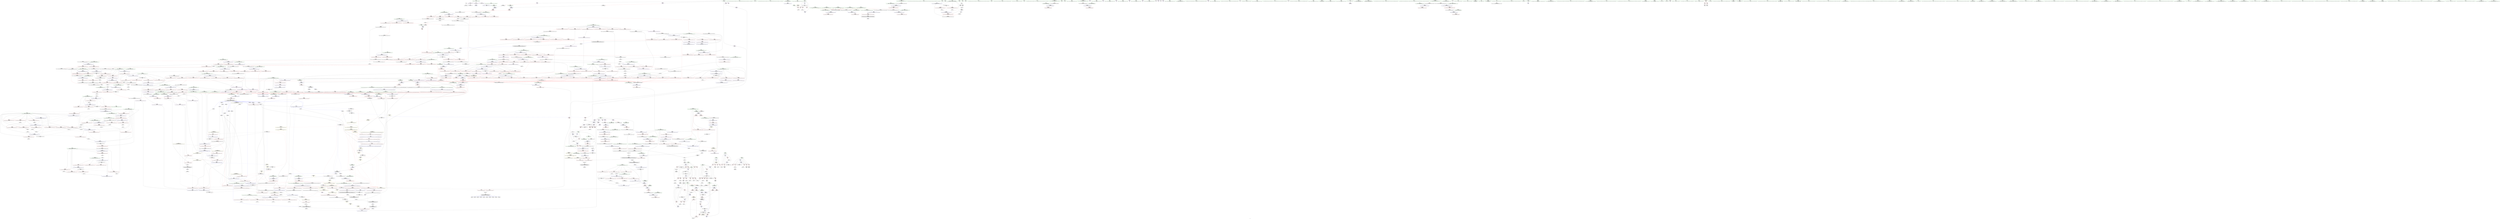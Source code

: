 digraph "SVFG" {
	label="SVFG";

	Node0x564a0b28c5f0 [shape=record,color=grey,label="{NodeID: 0\nNullPtr}"];
	Node0x564a0b28c5f0 -> Node0x564a0b2f81f0[style=solid];
	Node0x564a0b28c5f0 -> Node0x564a0b314420[style=solid];
	Node0x564a0b2fe630 [shape=record,color=blue,label="{NodeID: 775\n368\<--364\n__first.addr\<--__first\n_ZSt6__sortIPiN9__gnu_cxx5__ops15_Iter_less_iterEEvT_S4_T0_\n}"];
	Node0x564a0b2fe630 -> Node0x564a0b2f5c30[style=dashed];
	Node0x564a0b2fe630 -> Node0x564a0b2f5d00[style=dashed];
	Node0x564a0b2fe630 -> Node0x564a0b2f5dd0[style=dashed];
	Node0x564a0b2fe630 -> Node0x564a0b2f5ea0[style=dashed];
	Node0x564a0b2f5000 [shape=record,color=red,label="{NodeID: 443\n249\<--248\n\<--arrayidx50\nmain\n}"];
	Node0x564a0b2f5000 -> Node0x564a0b33dd40[style=solid];
	Node0x564a0b2e8980 [shape=record,color=green,label="{NodeID: 111\n592\<--593\n_ZSt22__move_median_to_firstIPiN9__gnu_cxx5__ops15_Iter_less_iterEEvT_S4_S4_S4_T0_\<--_ZSt22__move_median_to_firstIPiN9__gnu_cxx5__ops15_Iter_less_iterEEvT_S4_S4_S4_T0__field_insensitive\n}"];
	Node0x564a0b415840 [shape=record,color=black,label="{NodeID: 1993\n822 = PHI(734, 444, )\n1st arg _ZSt13__adjust_heapIPiliN9__gnu_cxx5__ops15_Iter_less_iterEEvT_T0_S5_T1_T2_ }"];
	Node0x564a0b415840 -> Node0x564a0b3009f0[style=solid];
	Node0x564a0b31f970 [shape=record,color=blue,label="{NodeID: 886\n1376\<--1372\n__last.addr\<--__last\n_ZSt23__copy_move_backward_a2ILb1EPiS0_ET1_T0_S2_S1_\n}"];
	Node0x564a0b31f970 -> Node0x564a0b311610[style=dashed];
	Node0x564a0b30aad0 [shape=record,color=red,label="{NodeID: 554\n875\<--827\n\<--__first.addr\n_ZSt13__adjust_heapIPiliN9__gnu_cxx5__ops15_Iter_less_iterEEvT_T0_S5_T1_T2_\n}"];
	Node0x564a0b30aad0 -> Node0x564a0b2fdfb0[style=solid];
	Node0x564a0b33e040 [shape=record,color=grey,label="{NodeID: 1329\n860 = Binary(394, 859, )\n}"];
	Node0x564a0b33e040 -> Node0x564a0b300e00[style=solid];
	Node0x564a0b2ed8a0 [shape=record,color=green,label="{NodeID: 222\n1410\<--1411\n__result.addr\<--__result.addr_field_insensitive\n_ZSt22__copy_move_backward_aILb1EPiS0_ET1_T0_S2_S1_\n}"];
	Node0x564a0b2ed8a0 -> Node0x564a0b311a20[style=solid];
	Node0x564a0b2ed8a0 -> Node0x564a0b31fd80[style=solid];
	Node0x564a0b422ae0 [shape=record,color=black,label="{NodeID: 2104\n531 = PHI(447, )\n1st arg _ZSt14__partial_sortIPiN9__gnu_cxx5__ops15_Iter_less_iterEEvT_S4_S4_T0_ }"];
	Node0x564a0b422ae0 -> Node0x564a0b2feff0[style=solid];
	Node0x564a0b310500 [shape=record,color=red,label="{NodeID: 665\n1282\<--1268\n\<--__first.addr\n_ZSt26__unguarded_insertion_sortIPiN9__gnu_cxx5__ops15_Iter_less_iterEEvT_S4_T0_\n}"];
	Node0x564a0b310500 -> Node0x564a0b31ee10[style=solid];
	Node0x564a0b3839e0 [shape=record,color=black,label="{NodeID: 1440\nMR_26V_6 = PHI(MR_26V_8, MR_26V_5, )\npts\{82 \}\n|{|<s9>11}}"];
	Node0x564a0b3839e0 -> Node0x564a0b2f43d0[style=dashed];
	Node0x564a0b3839e0 -> Node0x564a0b2f44a0[style=dashed];
	Node0x564a0b3839e0 -> Node0x564a0b2f4570[style=dashed];
	Node0x564a0b3839e0 -> Node0x564a0b2f4640[style=dashed];
	Node0x564a0b3839e0 -> Node0x564a0b2f51a0[style=dashed];
	Node0x564a0b3839e0 -> Node0x564a0b314fb0[style=dashed];
	Node0x564a0b3839e0 -> Node0x564a0b315220[style=dashed];
	Node0x564a0b3839e0 -> Node0x564a0b3153c0[style=dashed];
	Node0x564a0b3839e0 -> Node0x564a0b38bbe0[style=dashed];
	Node0x564a0b3839e0:s9 -> Node0x564a0b395e40[style=dashed,color=red];
	Node0x564a0b2fb680 [shape=record,color=purple,label="{NodeID: 333\n121\<--13\narrayidx\<--num\nmain\n}"];
	Node0x564a0b2e5180 [shape=record,color=green,label="{NodeID: 1\n7\<--1\n__dso_handle\<--dummyObj\nGlob }"];
	Node0x564a0b2fe700 [shape=record,color=blue,label="{NodeID: 776\n370\<--365\n__last.addr\<--__last\n_ZSt6__sortIPiN9__gnu_cxx5__ops15_Iter_less_iterEEvT_S4_T0_\n}"];
	Node0x564a0b2fe700 -> Node0x564a0b2f5f70[style=dashed];
	Node0x564a0b2fe700 -> Node0x564a0b3060e0[style=dashed];
	Node0x564a0b2fe700 -> Node0x564a0b3061b0[style=dashed];
	Node0x564a0b2fe700 -> Node0x564a0b306280[style=dashed];
	Node0x564a0b2f50d0 [shape=record,color=red,label="{NodeID: 444\n254\<--253\n\<--arrayidx53\nmain\n}"];
	Node0x564a0b2f50d0 -> Node0x564a0b33dd40[style=solid];
	Node0x564a0b2e8a80 [shape=record,color=green,label="{NodeID: 112\n599\<--600\n_ZSt21__unguarded_partitionIPiN9__gnu_cxx5__ops15_Iter_less_iterEET_S4_S4_S4_T0_\<--_ZSt21__unguarded_partitionIPiN9__gnu_cxx5__ops15_Iter_less_iterEET_S4_S4_S4_T0__field_insensitive\n}"];
	Node0x564a0b4159c0 [shape=record,color=black,label="{NodeID: 1994\n823 = PHI(735, 807, )\n2nd arg _ZSt13__adjust_heapIPiliN9__gnu_cxx5__ops15_Iter_less_iterEEvT_T0_S5_T1_T2_ }"];
	Node0x564a0b4159c0 -> Node0x564a0b300ac0[style=solid];
	Node0x564a0b31fa40 [shape=record,color=blue,label="{NodeID: 887\n1378\<--1373\n__result.addr\<--__result\n_ZSt23__copy_move_backward_a2ILb1EPiS0_ET1_T0_S2_S1_\n}"];
	Node0x564a0b31fa40 -> Node0x564a0b3116e0[style=dashed];
	Node0x564a0b31b100 [shape=record,color=yellow,style=double,label="{NodeID: 1662\n8V_1 = ENCHI(MR_8V_0)\npts\{15 \}\nFun[_ZSt13move_backwardIPiS0_ET0_T_S2_S1_]|{<s0>80}}"];
	Node0x564a0b31b100:s0 -> Node0x564a0b31a8c0[style=dashed,color=red];
	Node0x564a0b30aba0 [shape=record,color=red,label="{NodeID: 555\n880\<--827\n\<--__first.addr\n_ZSt13__adjust_heapIPiliN9__gnu_cxx5__ops15_Iter_less_iterEEvT_T0_S5_T1_T2_\n}"];
	Node0x564a0b30aba0 -> Node0x564a0b2f2010[style=solid];
	Node0x564a0b33e1c0 [shape=record,color=grey,label="{NodeID: 1330\n223 = Binary(222, 105, )\n}"];
	Node0x564a0b33e1c0 -> Node0x564a0b342e40[style=solid];
	Node0x564a0b2ed970 [shape=record,color=green,label="{NodeID: 223\n1412\<--1413\n__simple\<--__simple_field_insensitive\n_ZSt22__copy_move_backward_aILb1EPiS0_ET1_T0_S2_S1_\n}"];
	Node0x564a0b2ed970 -> Node0x564a0b31fe50[style=solid];
	Node0x564a0b422bf0 [shape=record,color=black,label="{NodeID: 2105\n532 = PHI(448, )\n2nd arg _ZSt14__partial_sortIPiN9__gnu_cxx5__ops15_Iter_less_iterEEvT_S4_S4_T0_ }"];
	Node0x564a0b422bf0 -> Node0x564a0b2ff0c0[style=solid];
	Node0x564a0b3105d0 [shape=record,color=red,label="{NodeID: 666\n1286\<--1270\n\<--__last.addr\n_ZSt26__unguarded_insertion_sortIPiN9__gnu_cxx5__ops15_Iter_less_iterEEvT_S4_T0_\n}"];
	Node0x564a0b3105d0 -> Node0x564a0b342cc0[style=solid];
	Node0x564a0b383ee0 [shape=record,color=black,label="{NodeID: 1441\nMR_8V_6 = PHI(MR_8V_3, MR_8V_2, )\npts\{15 \}\n|{<s0>18|<s1>22}}"];
	Node0x564a0b383ee0:s0 -> Node0x564a0b3badd0[style=dashed,color=blue];
	Node0x564a0b383ee0:s1 -> Node0x564a0b377a90[style=dashed,color=blue];
	Node0x564a0b2fb750 [shape=record,color=purple,label="{NodeID: 334\n131\<--13\n\<--num\nmain\n}"];
	Node0x564a0b2e5210 [shape=record,color=green,label="{NodeID: 2\n9\<--1\n\<--dummyObj\nCan only get source location for instruction, argument, global var or function.}"];
	Node0x564a0b2fe7d0 [shape=record,color=blue,label="{NodeID: 777\n415\<--410\n__first.addr\<--__first\n_ZSt16__introsort_loopIPilN9__gnu_cxx5__ops15_Iter_less_iterEEvT_S4_T0_T1_\n}"];
	Node0x564a0b2fe7d0 -> Node0x564a0b306350[style=dashed];
	Node0x564a0b2fe7d0 -> Node0x564a0b306420[style=dashed];
	Node0x564a0b2fe7d0 -> Node0x564a0b3064f0[style=dashed];
	Node0x564a0b316860 [shape=record,color=yellow,style=double,label="{NodeID: 1552\n14V_1 = ENCHI(MR_14V_0)\npts\{70 \}\nFun[main]}"];
	Node0x564a0b316860 -> Node0x564a0b2f2f80[style=dashed];
	Node0x564a0b2f51a0 [shape=record,color=red,label="{NodeID: 445\n264\<--263\n\<--call58\nmain\n}"];
	Node0x564a0b2f51a0 -> Node0x564a0b315630[style=solid];
	Node0x564a0b2e8b80 [shape=record,color=green,label="{NodeID: 113\n606\<--607\n__comp\<--__comp_field_insensitive\n_ZSt13__heap_selectIPiN9__gnu_cxx5__ops15_Iter_less_iterEEvT_S4_S4_T0_\n|{<s0>31|<s1>32|<s2>33}}"];
	Node0x564a0b2e8b80:s0 -> Node0x564a0b421400[style=solid,color=red];
	Node0x564a0b2e8b80:s1 -> Node0x564a0b41ef00[style=solid,color=red];
	Node0x564a0b2e8b80:s2 -> Node0x564a0b420d60[style=solid,color=red];
	Node0x564a0b415b40 [shape=record,color=black,label="{NodeID: 1995\n824 = PHI(737, 809, )\n3rd arg _ZSt13__adjust_heapIPiliN9__gnu_cxx5__ops15_Iter_less_iterEEvT_T0_S5_T1_T2_ }"];
	Node0x564a0b415b40 -> Node0x564a0b300b90[style=solid];
	Node0x564a0b31fb10 [shape=record,color=blue,label="{NodeID: 888\n1397\<--1396\n__it.addr\<--__it\n_ZSt12__miter_baseIPiET_S1_\n}"];
	Node0x564a0b31fb10 -> Node0x564a0b3117b0[style=dashed];
	Node0x564a0b30ac70 [shape=record,color=red,label="{NodeID: 556\n901\<--827\n\<--__first.addr\n_ZSt13__adjust_heapIPiliN9__gnu_cxx5__ops15_Iter_less_iterEEvT_T0_S5_T1_T2_\n}"];
	Node0x564a0b30ac70 -> Node0x564a0b2f20e0[style=solid];
	Node0x564a0b33e340 [shape=record,color=grey,label="{NodeID: 1331\n859 = Binary(858, 671, )\n}"];
	Node0x564a0b33e340 -> Node0x564a0b33e040[style=solid];
	Node0x564a0b2eda40 [shape=record,color=green,label="{NodeID: 224\n1423\<--1424\n_ZNSt20__copy_move_backwardILb1ELb1ESt26random_access_iterator_tagE13__copy_move_bIiEEPT_PKS3_S6_S4_\<--_ZNSt20__copy_move_backwardILb1ELb1ESt26random_access_iterator_tagE13__copy_move_bIiEEPT_PKS3_S6_S4__field_insensitive\n}"];
	Node0x564a0b422d00 [shape=record,color=black,label="{NodeID: 2106\n931 = PHI(825, )\n0th arg _ZSt4moveIRN9__gnu_cxx5__ops15_Iter_less_iterEEONSt16remove_referenceIT_E4typeEOS5_ }"];
	Node0x564a0b422d00 -> Node0x564a0b3013b0[style=solid];
	Node0x564a0b3106a0 [shape=record,color=red,label="{NodeID: 667\n1285\<--1272\n\<--__i\n_ZSt26__unguarded_insertion_sortIPiN9__gnu_cxx5__ops15_Iter_less_iterEEvT_S4_T0_\n}"];
	Node0x564a0b3106a0 -> Node0x564a0b342cc0[style=solid];
	Node0x564a0b2fb820 [shape=record,color=purple,label="{NodeID: 335\n133\<--13\n\<--num\nmain\n|{<s0>8}}"];
	Node0x564a0b2fb820:s0 -> Node0x564a0b421510[style=solid,color=red];
	Node0x564a0b2e54c0 [shape=record,color=green,label="{NodeID: 3\n21\<--1\n.str\<--dummyObj\nGlob }"];
	Node0x564a0b2fe8a0 [shape=record,color=blue,label="{NodeID: 778\n417\<--411\n__last.addr\<--__last\n_ZSt16__introsort_loopIPilN9__gnu_cxx5__ops15_Iter_less_iterEEvT_S4_T0_T1_\n}"];
	Node0x564a0b2fe8a0 -> Node0x564a0b3793f0[style=dashed];
	Node0x564a0b2f5270 [shape=record,color=red,label="{NodeID: 446\n299\<--289\n\<--__first.addr\n_ZSt4sortIPiEvT_S1_\n|{<s0>14}}"];
	Node0x564a0b2f5270:s0 -> Node0x564a0b41d710[style=solid,color=red];
	Node0x564a0b2edee0 [shape=record,color=green,label="{NodeID: 114\n608\<--609\n__first.addr\<--__first.addr_field_insensitive\n_ZSt13__heap_selectIPiN9__gnu_cxx5__ops15_Iter_less_iterEEvT_S4_S4_T0_\n}"];
	Node0x564a0b2edee0 -> Node0x564a0b308160[style=solid];
	Node0x564a0b2edee0 -> Node0x564a0b308230[style=solid];
	Node0x564a0b2edee0 -> Node0x564a0b308300[style=solid];
	Node0x564a0b2edee0 -> Node0x564a0b2ff400[style=solid];
	Node0x564a0b415cc0 [shape=record,color=black,label="{NodeID: 1996\n410 = PHI(382, 463, )\n0th arg _ZSt16__introsort_loopIPilN9__gnu_cxx5__ops15_Iter_less_iterEEvT_S4_T0_T1_ }"];
	Node0x564a0b415cc0 -> Node0x564a0b2fe7d0[style=solid];
	Node0x564a0b31fbe0 [shape=record,color=blue,label="{NodeID: 889\n1406\<--1403\n__first.addr\<--__first\n_ZSt22__copy_move_backward_aILb1EPiS0_ET1_T0_S2_S1_\n}"];
	Node0x564a0b31fbe0 -> Node0x564a0b311880[style=dashed];
	Node0x564a0b30ad40 [shape=record,color=red,label="{NodeID: 557\n907\<--827\n\<--__first.addr\n_ZSt13__adjust_heapIPiliN9__gnu_cxx5__ops15_Iter_less_iterEEvT_T0_S5_T1_T2_\n}"];
	Node0x564a0b30ad40 -> Node0x564a0b2f21b0[style=solid];
	Node0x564a0b33e4c0 [shape=record,color=grey,label="{NodeID: 1332\n668 = Binary(666, 667, )\n}"];
	Node0x564a0b33e4c0 -> Node0x564a0b33e640[style=solid];
	Node0x564a0b2edb40 [shape=record,color=green,label="{NodeID: 225\n1428\<--1429\n__it.addr\<--__it.addr_field_insensitive\n_ZSt12__niter_baseIPiET_S1_\n}"];
	Node0x564a0b2edb40 -> Node0x564a0b311af0[style=solid];
	Node0x564a0b2edb40 -> Node0x564a0b31ff20[style=solid];
	Node0x564a0b310770 [shape=record,color=red,label="{NodeID: 668\n1289\<--1272\n\<--__i\n_ZSt26__unguarded_insertion_sortIPiN9__gnu_cxx5__ops15_Iter_less_iterEEvT_S4_T0_\n|{<s0>77}}"];
	Node0x564a0b310770:s0 -> Node0x564a0b417190[style=solid,color=red];
	Node0x564a0b2fb8f0 [shape=record,color=purple,label="{NodeID: 336\n150\<--13\narrayidx15\<--num\nmain\n}"];
	Node0x564a0b2fb8f0 -> Node0x564a0b2f4cc0[style=solid];
	Node0x564a0b2e5550 [shape=record,color=green,label="{NodeID: 4\n23\<--1\n.str.1\<--dummyObj\nGlob }"];
	Node0x564a0b2fe970 [shape=record,color=blue,label="{NodeID: 779\n419\<--412\n__depth_limit.addr\<--__depth_limit\n_ZSt16__introsort_loopIPilN9__gnu_cxx5__ops15_Iter_less_iterEEvT_S4_T0_T1_\n}"];
	Node0x564a0b2fe970 -> Node0x564a0b3798c0[style=dashed];
	Node0x564a0b2f5340 [shape=record,color=red,label="{NodeID: 447\n300\<--291\n\<--__last.addr\n_ZSt4sortIPiEvT_S1_\n|{<s0>14}}"];
	Node0x564a0b2f5340:s0 -> Node0x564a0b41d820[style=solid,color=red];
	Node0x564a0b2edf70 [shape=record,color=green,label="{NodeID: 115\n610\<--611\n__middle.addr\<--__middle.addr_field_insensitive\n_ZSt13__heap_selectIPiN9__gnu_cxx5__ops15_Iter_less_iterEEvT_S4_S4_T0_\n}"];
	Node0x564a0b2edf70 -> Node0x564a0b3083d0[style=solid];
	Node0x564a0b2edf70 -> Node0x564a0b3084a0[style=solid];
	Node0x564a0b2edf70 -> Node0x564a0b308570[style=solid];
	Node0x564a0b2edf70 -> Node0x564a0b2ff4d0[style=solid];
	Node0x564a0b415e40 [shape=record,color=black,label="{NodeID: 1997\n411 = PHI(383, 464, )\n1st arg _ZSt16__introsort_loopIPilN9__gnu_cxx5__ops15_Iter_less_iterEEvT_S4_T0_T1_ }"];
	Node0x564a0b415e40 -> Node0x564a0b2fe8a0[style=solid];
	Node0x564a0b31fcb0 [shape=record,color=blue,label="{NodeID: 890\n1408\<--1404\n__last.addr\<--__last\n_ZSt22__copy_move_backward_aILb1EPiS0_ET1_T0_S2_S1_\n}"];
	Node0x564a0b31fcb0 -> Node0x564a0b311950[style=dashed];
	Node0x564a0b30ae10 [shape=record,color=red,label="{NodeID: 558\n921\<--827\n\<--__first.addr\n_ZSt13__adjust_heapIPiliN9__gnu_cxx5__ops15_Iter_less_iterEEvT_T0_S5_T1_T2_\n|{<s0>48}}"];
	Node0x564a0b30ae10:s0 -> Node0x564a0b414b80[style=solid,color=red];
	Node0x564a0b33e640 [shape=record,color=grey,label="{NodeID: 1333\n669 = Binary(668, 194, )\n}"];
	Node0x564a0b33e640 -> Node0x564a0b343bc0[style=solid];
	Node0x564a0b2edc10 [shape=record,color=green,label="{NodeID: 226\n1437\<--1438\n__first.addr\<--__first.addr_field_insensitive\n_ZNSt20__copy_move_backwardILb1ELb1ESt26random_access_iterator_tagE13__copy_move_bIiEEPT_PKS3_S6_S4_\n}"];
	Node0x564a0b2edc10 -> Node0x564a0b311bc0[style=solid];
	Node0x564a0b2edc10 -> Node0x564a0b311c90[style=solid];
	Node0x564a0b2edc10 -> Node0x564a0b31fff0[style=solid];
	Node0x564a0b310840 [shape=record,color=red,label="{NodeID: 669\n1293\<--1272\n\<--__i\n_ZSt26__unguarded_insertion_sortIPiN9__gnu_cxx5__ops15_Iter_less_iterEEvT_S4_T0_\n}"];
	Node0x564a0b310840 -> Node0x564a0b2fd520[style=solid];
	Node0x564a0b2fb9c0 [shape=record,color=purple,label="{NodeID: 337\n210\<--13\narrayidx34\<--num\nmain\n}"];
	Node0x564a0b2fb9c0 -> Node0x564a0b2f4e60[style=solid];
	Node0x564a0b2e55e0 [shape=record,color=green,label="{NodeID: 5\n25\<--1\nstdin\<--dummyObj\nGlob }"];
	Node0x564a0b2fea40 [shape=record,color=blue,label="{NodeID: 780\n419\<--454\n__depth_limit.addr\<--dec\n_ZSt16__introsort_loopIPilN9__gnu_cxx5__ops15_Iter_less_iterEEvT_S4_T0_T1_\n}"];
	Node0x564a0b2fea40 -> Node0x564a0b306b70[style=dashed];
	Node0x564a0b2fea40 -> Node0x564a0b3798c0[style=dashed];
	Node0x564a0b2f5410 [shape=record,color=red,label="{NodeID: 448\n325\<--312\n\<--__first.addr\n_ZSt11lower_boundIPiiET_S1_S1_RKT0_\n|{<s0>16}}"];
	Node0x564a0b2f5410:s0 -> Node0x564a0b415130[style=solid,color=red];
	Node0x564a0b2ee040 [shape=record,color=green,label="{NodeID: 116\n612\<--613\n__last.addr\<--__last.addr_field_insensitive\n_ZSt13__heap_selectIPiN9__gnu_cxx5__ops15_Iter_less_iterEEvT_S4_S4_T0_\n}"];
	Node0x564a0b2ee040 -> Node0x564a0b308640[style=solid];
	Node0x564a0b2ee040 -> Node0x564a0b2ff5a0[style=solid];
	Node0x564a0b415fc0 [shape=record,color=black,label="{NodeID: 1998\n412 = PHI(393, 465, )\n2nd arg _ZSt16__introsort_loopIPilN9__gnu_cxx5__ops15_Iter_less_iterEEvT_S4_T0_T1_ }"];
	Node0x564a0b415fc0 -> Node0x564a0b2fe970[style=solid];
	Node0x564a0b31fd80 [shape=record,color=blue,label="{NodeID: 891\n1410\<--1405\n__result.addr\<--__result\n_ZSt22__copy_move_backward_aILb1EPiS0_ET1_T0_S2_S1_\n}"];
	Node0x564a0b31fd80 -> Node0x564a0b311a20[style=dashed];
	Node0x564a0b30aee0 [shape=record,color=red,label="{NodeID: 559\n847\<--829\n\<--__holeIndex.addr\n_ZSt13__adjust_heapIPiliN9__gnu_cxx5__ops15_Iter_less_iterEEvT_T0_S5_T1_T2_\n}"];
	Node0x564a0b30aee0 -> Node0x564a0b300c60[style=solid];
	Node0x564a0b33e7c0 [shape=record,color=grey,label="{NodeID: 1334\n903 = Binary(902, 671, )\n}"];
	Node0x564a0b2edce0 [shape=record,color=green,label="{NodeID: 227\n1439\<--1440\n__last.addr\<--__last.addr_field_insensitive\n_ZNSt20__copy_move_backwardILb1ELb1ESt26random_access_iterator_tagE13__copy_move_bIiEEPT_PKS3_S6_S4_\n}"];
	Node0x564a0b2edce0 -> Node0x564a0b311d60[style=solid];
	Node0x564a0b2edce0 -> Node0x564a0b3200c0[style=solid];
	Node0x564a0b310910 [shape=record,color=red,label="{NodeID: 670\n1311\<--1302\n\<--__first.addr\n_ZSt13move_backwardIPiS0_ET0_T_S2_S1_\n|{<s0>78}}"];
	Node0x564a0b310910:s0 -> Node0x564a0b4200b0[style=solid,color=red];
	Node0x564a0b2fba90 [shape=record,color=purple,label="{NodeID: 338\n146\<--16\narrayidx13\<--sum\nmain\n}"];
	Node0x564a0b2fba90 -> Node0x564a0b2f4bf0[style=solid];
	Node0x564a0b2e5670 [shape=record,color=green,label="{NodeID: 6\n26\<--1\n.str.2\<--dummyObj\nGlob }"];
	Node0x564a0b2feb10 [shape=record,color=blue,label="{NodeID: 781\n423\<--459\n__cut\<--call\n_ZSt16__introsort_loopIPilN9__gnu_cxx5__ops15_Iter_less_iterEEvT_S4_T0_T1_\n}"];
	Node0x564a0b2feb10 -> Node0x564a0b306c40[style=dashed];
	Node0x564a0b2feb10 -> Node0x564a0b306d10[style=dashed];
	Node0x564a0b2feb10 -> Node0x564a0b379dc0[style=dashed];
	Node0x564a0b2f54e0 [shape=record,color=red,label="{NodeID: 449\n326\<--314\n\<--__last.addr\n_ZSt11lower_boundIPiiET_S1_S1_RKT0_\n|{<s0>16}}"];
	Node0x564a0b2f54e0:s0 -> Node0x564a0b415270[style=solid,color=red];
	Node0x564a0b2ee110 [shape=record,color=green,label="{NodeID: 117\n614\<--615\n__i\<--__i_field_insensitive\n_ZSt13__heap_selectIPiN9__gnu_cxx5__ops15_Iter_less_iterEEvT_S4_S4_T0_\n}"];
	Node0x564a0b2ee110 -> Node0x564a0b308710[style=solid];
	Node0x564a0b2ee110 -> Node0x564a0b3087e0[style=solid];
	Node0x564a0b2ee110 -> Node0x564a0b3088b0[style=solid];
	Node0x564a0b2ee110 -> Node0x564a0b308980[style=solid];
	Node0x564a0b2ee110 -> Node0x564a0b2ff670[style=solid];
	Node0x564a0b2ee110 -> Node0x564a0b2ff740[style=solid];
	Node0x564a0b416140 [shape=record,color=black,label="{NodeID: 1999\n1427 = PHI(1383, 1387, 1389, )\n0th arg _ZSt12__niter_baseIPiET_S1_ }"];
	Node0x564a0b416140 -> Node0x564a0b31ff20[style=solid];
	Node0x564a0b31fe50 [shape=record,color=blue,label="{NodeID: 892\n1412\<--1418\n__simple\<--\n_ZSt22__copy_move_backward_aILb1EPiS0_ET1_T0_S2_S1_\n}"];
	Node0x564a0b31b5f0 [shape=record,color=yellow,style=double,label="{NodeID: 1667\n8V_1 = ENCHI(MR_8V_0)\npts\{15 \}\nFun[_ZSt14__partial_sortIPiN9__gnu_cxx5__ops15_Iter_less_iterEEvT_S4_S4_T0_]|{<s0>27}}"];
	Node0x564a0b31b5f0:s0 -> Node0x564a0b319ee0[style=dashed,color=red];
	Node0x564a0b30afb0 [shape=record,color=red,label="{NodeID: 560\n849\<--829\n\<--__holeIndex.addr\n_ZSt13__adjust_heapIPiliN9__gnu_cxx5__ops15_Iter_less_iterEEvT_T0_S5_T1_T2_\n}"];
	Node0x564a0b30afb0 -> Node0x564a0b300d30[style=solid];
	Node0x564a0b33e940 [shape=record,color=grey,label="{NodeID: 1335\n898 = Binary(897, 671, )\n}"];
	Node0x564a0b33e940 -> Node0x564a0b33fb40[style=solid];
	Node0x564a0b2eddb0 [shape=record,color=green,label="{NodeID: 228\n1441\<--1442\n__result.addr\<--__result.addr_field_insensitive\n_ZNSt20__copy_move_backwardILb1ELb1ESt26random_access_iterator_tagE13__copy_move_bIiEEPT_PKS3_S6_S4_\n}"];
	Node0x564a0b2eddb0 -> Node0x564a0b311e30[style=solid];
	Node0x564a0b2eddb0 -> Node0x564a0b311f00[style=solid];
	Node0x564a0b2eddb0 -> Node0x564a0b320190[style=solid];
	Node0x564a0b3109e0 [shape=record,color=red,label="{NodeID: 671\n1315\<--1304\n\<--__last.addr\n_ZSt13move_backwardIPiS0_ET0_T_S2_S1_\n|{<s0>79}}"];
	Node0x564a0b3109e0:s0 -> Node0x564a0b4200b0[style=solid,color=red];
	Node0x564a0b3857e0 [shape=record,color=black,label="{NodeID: 1446\nMR_8V_3 = PHI(MR_8V_2, MR_8V_1, )\npts\{15 \}\n|{<s0>89}}"];
	Node0x564a0b3857e0:s0 -> Node0x564a0b3bac70[style=dashed,color=blue];
	Node0x564a0b2fbb60 [shape=record,color=purple,label="{NodeID: 339\n155\<--16\narrayidx17\<--sum\nmain\n}"];
	Node0x564a0b2fbb60 -> Node0x564a0b314930[style=solid];
	Node0x564a0b2e5eb0 [shape=record,color=green,label="{NodeID: 7\n28\<--1\n.str.3\<--dummyObj\nGlob }"];
	Node0x564a0b2febe0 [shape=record,color=blue,label="{NodeID: 782\n417\<--467\n__last.addr\<--\n_ZSt16__introsort_loopIPilN9__gnu_cxx5__ops15_Iter_less_iterEEvT_S4_T0_T1_\n}"];
	Node0x564a0b2febe0 -> Node0x564a0b3793f0[style=dashed];
	Node0x564a0b2f55b0 [shape=record,color=red,label="{NodeID: 450\n327\<--316\n\<--__val.addr\n_ZSt11lower_boundIPiiET_S1_S1_RKT0_\n|{<s0>16}}"];
	Node0x564a0b2f55b0:s0 -> Node0x564a0b4153b0[style=solid,color=red];
	Node0x564a0b2ee1e0 [shape=record,color=green,label="{NodeID: 118\n622\<--623\n_ZSt11__make_heapIPiN9__gnu_cxx5__ops15_Iter_less_iterEEvT_S4_RT0_\<--_ZSt11__make_heapIPiN9__gnu_cxx5__ops15_Iter_less_iterEEvT_S4_RT0__field_insensitive\n}"];
	Node0x564a0b416390 [shape=record,color=black,label="{NodeID: 2000\n1591 = PHI(1517, )\n0th arg _ZSt7advanceIPilEvRT_T0_ }"];
	Node0x564a0b416390 -> Node0x564a0b321030[style=solid];
	Node0x564a0b31ff20 [shape=record,color=blue,label="{NodeID: 893\n1428\<--1427\n__it.addr\<--__it\n_ZSt12__niter_baseIPiET_S1_\n}"];
	Node0x564a0b31ff20 -> Node0x564a0b311af0[style=dashed];
	Node0x564a0b30b080 [shape=record,color=red,label="{NodeID: 561\n881\<--829\n\<--__holeIndex.addr\n_ZSt13__adjust_heapIPiliN9__gnu_cxx5__ops15_Iter_less_iterEEvT_T0_S5_T1_T2_\n}"];
	Node0x564a0b33eac0 [shape=record,color=grey,label="{NodeID: 1336\n251 = Binary(250, 105, )\n}"];
	Node0x564a0b33eac0 -> Node0x564a0b2f9120[style=solid];
	Node0x564a0b2f6030 [shape=record,color=green,label="{NodeID: 229\n1443\<--1444\n_Num\<--_Num_field_insensitive\n_ZNSt20__copy_move_backwardILb1ELb1ESt26random_access_iterator_tagE13__copy_move_bIiEEPT_PKS3_S6_S4_\n}"];
	Node0x564a0b2f6030 -> Node0x564a0b311fd0[style=solid];
	Node0x564a0b2f6030 -> Node0x564a0b3120a0[style=solid];
	Node0x564a0b2f6030 -> Node0x564a0b312170[style=solid];
	Node0x564a0b2f6030 -> Node0x564a0b312240[style=solid];
	Node0x564a0b2f6030 -> Node0x564a0b320260[style=solid];
	Node0x564a0b310ab0 [shape=record,color=red,label="{NodeID: 672\n1317\<--1306\n\<--__result.addr\n_ZSt13move_backwardIPiS0_ET0_T_S2_S1_\n|{<s0>80}}"];
	Node0x564a0b310ab0:s0 -> Node0x564a0b421f00[style=solid,color=red];
	Node0x564a0b385ce0 [shape=record,color=black,label="{NodeID: 1447\nMR_49V_3 = PHI(MR_49V_4, MR_49V_2, )\npts\{339 \}\n}"];
	Node0x564a0b385ce0 -> Node0x564a0b2f5680[style=dashed];
	Node0x564a0b2fbc30 [shape=record,color=purple,label="{NodeID: 340\n174\<--16\n\<--sum\nmain\n}"];
	Node0x564a0b2e5f40 [shape=record,color=green,label="{NodeID: 8\n30\<--1\nstdout\<--dummyObj\nGlob }"];
	Node0x564a0b2fecb0 [shape=record,color=blue,label="{NodeID: 783\n473\<--472\n__n.addr\<--__n\n_ZSt4__lgl\n}"];
	Node0x564a0b2fecb0 -> Node0x564a0b306de0[style=dashed];
	Node0x564a0b2f5680 [shape=record,color=red,label="{NodeID: 451\n358\<--338\n\<--retval\n_ZSt3maxIiERKT_S2_S2_\n}"];
	Node0x564a0b2f5680 -> Node0x564a0b2f92c0[style=solid];
	Node0x564a0b2ee2e0 [shape=record,color=green,label="{NodeID: 119\n634\<--635\n_ZNK9__gnu_cxx5__ops15_Iter_less_iterclIPiS3_EEbT_T0_\<--_ZNK9__gnu_cxx5__ops15_Iter_less_iterclIPiS3_EEbT_T0__field_insensitive\n}"];
	Node0x564a0b4164a0 [shape=record,color=black,label="{NodeID: 2001\n1592 = PHI(1537, )\n1st arg _ZSt7advanceIPilEvRT_T0_ }"];
	Node0x564a0b4164a0 -> Node0x564a0b321100[style=solid];
	Node0x564a0b31fff0 [shape=record,color=blue,label="{NodeID: 894\n1437\<--1434\n__first.addr\<--__first\n_ZNSt20__copy_move_backwardILb1ELb1ESt26random_access_iterator_tagE13__copy_move_bIiEEPT_PKS3_S6_S4_\n}"];
	Node0x564a0b31fff0 -> Node0x564a0b311bc0[style=dashed];
	Node0x564a0b31fff0 -> Node0x564a0b311c90[style=dashed];
	Node0x564a0b30b150 [shape=record,color=red,label="{NodeID: 562\n908\<--829\n\<--__holeIndex.addr\n_ZSt13__adjust_heapIPiliN9__gnu_cxx5__ops15_Iter_less_iterEEvT_T0_S5_T1_T2_\n}"];
	Node0x564a0b33ec40 [shape=record,color=grey,label="{NodeID: 1337\n438 = Binary(437, 194, )\n}"];
	Node0x564a0b33ec40 -> Node0x564a0b3432c0[style=solid];
	Node0x564a0b2f60c0 [shape=record,color=green,label="{NodeID: 230\n1468\<--1469\nllvm.memmove.p0i8.p0i8.i64\<--llvm.memmove.p0i8.p0i8.i64_field_insensitive\n}"];
	Node0x564a0b310b80 [shape=record,color=red,label="{NodeID: 673\n1333\<--1326\n\<--__last.addr\n_ZSt25__unguarded_linear_insertIPiN9__gnu_cxx5__ops14_Val_less_iterEEvT_T0_\n|{<s0>81}}"];
	Node0x564a0b310b80:s0 -> Node0x564a0b4172e0[style=solid,color=red];
	Node0x564a0b3861e0 [shape=record,color=black,label="{NodeID: 1448\nMR_8V_5 = PHI(MR_8V_4, MR_8V_2, MR_8V_2, )\npts\{15 \}\n|{|<s1>48}}"];
	Node0x564a0b3861e0 -> Node0x564a0b30c0c0[style=dashed];
	Node0x564a0b3861e0:s1 -> Node0x564a0b394ce0[style=dashed,color=red];
	Node0x564a0b2fbd00 [shape=record,color=purple,label="{NodeID: 341\n178\<--16\n\<--sum\nmain\n}"];
	Node0x564a0b2e6000 [shape=record,color=green,label="{NodeID: 9\n31\<--1\n.str.4\<--dummyObj\nGlob }"];
	Node0x564a0b2fed80 [shape=record,color=blue,label="{NodeID: 784\n491\<--487\n__first.addr\<--__first\n_ZSt22__final_insertion_sortIPiN9__gnu_cxx5__ops15_Iter_less_iterEEvT_S4_T0_\n}"];
	Node0x564a0b2fed80 -> Node0x564a0b306eb0[style=dashed];
	Node0x564a0b2fed80 -> Node0x564a0b306f80[style=dashed];
	Node0x564a0b2fed80 -> Node0x564a0b307050[style=dashed];
	Node0x564a0b2fed80 -> Node0x564a0b307120[style=dashed];
	Node0x564a0b2fed80 -> Node0x564a0b3071f0[style=dashed];
	Node0x564a0b2f5750 [shape=record,color=red,label="{NodeID: 452\n346\<--340\n\<--__a.addr\n_ZSt3maxIiERKT_S2_S2_\n}"];
	Node0x564a0b2f5750 -> Node0x564a0b2f5a90[style=solid];
	Node0x564a0b2ee3e0 [shape=record,color=green,label="{NodeID: 120\n641\<--642\n_ZSt10__pop_heapIPiN9__gnu_cxx5__ops15_Iter_less_iterEEvT_S4_S4_RT0_\<--_ZSt10__pop_heapIPiN9__gnu_cxx5__ops15_Iter_less_iterEEvT_S4_S4_RT0__field_insensitive\n}"];
	Node0x564a0b4165b0 [shape=record,color=black,label="{NodeID: 2002\n309 = PHI(175, )\n0th arg _ZSt11lower_boundIPiiET_S1_S1_RKT0_ }"];
	Node0x564a0b4165b0 -> Node0x564a0b2fe080[style=solid];
	Node0x564a0b3200c0 [shape=record,color=blue,label="{NodeID: 895\n1439\<--1435\n__last.addr\<--__last\n_ZNSt20__copy_move_backwardILb1ELb1ESt26random_access_iterator_tagE13__copy_move_bIiEEPT_PKS3_S6_S4_\n}"];
	Node0x564a0b3200c0 -> Node0x564a0b311d60[style=dashed];
	Node0x564a0b30b220 [shape=record,color=red,label="{NodeID: 563\n922\<--829\n\<--__holeIndex.addr\n_ZSt13__adjust_heapIPiliN9__gnu_cxx5__ops15_Iter_less_iterEEvT_T0_S5_T1_T2_\n|{<s0>48}}"];
	Node0x564a0b30b220:s0 -> Node0x564a0b414c90[style=solid,color=red];
	Node0x564a0b33edc0 [shape=record,color=grey,label="{NodeID: 1338\n437 = Binary(435, 436, )\n}"];
	Node0x564a0b33edc0 -> Node0x564a0b33ec40[style=solid];
	Node0x564a0b2f61c0 [shape=record,color=green,label="{NodeID: 231\n1485\<--1486\nthis.addr\<--this.addr_field_insensitive\n_ZNK9__gnu_cxx5__ops14_Val_less_iterclIiPiEEbRT_T0_\n}"];
	Node0x564a0b2f61c0 -> Node0x564a0b312310[style=solid];
	Node0x564a0b2f61c0 -> Node0x564a0b320400[style=solid];
	Node0x564a0b310c50 [shape=record,color=red,label="{NodeID: 674\n1337\<--1326\n\<--__last.addr\n_ZSt25__unguarded_linear_insertIPiN9__gnu_cxx5__ops14_Val_less_iterEEvT_T0_\n}"];
	Node0x564a0b310c50 -> Node0x564a0b31f3c0[style=solid];
	Node0x564a0b3866e0 [shape=record,color=black,label="{NodeID: 1449\nMR_173V_6 = PHI(MR_173V_5, MR_173V_3, MR_173V_3, )\npts\{830 \}\n}"];
	Node0x564a0b3866e0 -> Node0x564a0b30b220[style=dashed];
	Node0x564a0b2fbdd0 [shape=record,color=purple,label="{NodeID: 342\n184\<--16\narrayidx28\<--sum\nmain\n}"];
	Node0x564a0b2fbdd0 -> Node0x564a0b2f4d90[style=solid];
	Node0x564a0b2e60c0 [shape=record,color=green,label="{NodeID: 10\n33\<--1\n.str.5\<--dummyObj\nGlob }"];
	Node0x564a0b2fee50 [shape=record,color=blue,label="{NodeID: 785\n493\<--488\n__last.addr\<--__last\n_ZSt22__final_insertion_sortIPiN9__gnu_cxx5__ops15_Iter_less_iterEEvT_S4_T0_\n}"];
	Node0x564a0b2fee50 -> Node0x564a0b3072c0[style=dashed];
	Node0x564a0b2fee50 -> Node0x564a0b307390[style=dashed];
	Node0x564a0b2fee50 -> Node0x564a0b307460[style=dashed];
	Node0x564a0b2f5820 [shape=record,color=red,label="{NodeID: 453\n355\<--340\n\<--__a.addr\n_ZSt3maxIiERKT_S2_S2_\n}"];
	Node0x564a0b2f5820 -> Node0x564a0b2fe560[style=solid];
	Node0x564a0b2ee4e0 [shape=record,color=green,label="{NodeID: 121\n654\<--655\n__first.addr\<--__first.addr_field_insensitive\n_ZSt11__sort_heapIPiN9__gnu_cxx5__ops15_Iter_less_iterEEvT_S4_RT0_\n}"];
	Node0x564a0b2ee4e0 -> Node0x564a0b308a50[style=solid];
	Node0x564a0b2ee4e0 -> Node0x564a0b308b20[style=solid];
	Node0x564a0b2ee4e0 -> Node0x564a0b2ff810[style=solid];
	Node0x564a0b4166c0 [shape=record,color=black,label="{NodeID: 2003\n310 = PHI(179, )\n1st arg _ZSt11lower_boundIPiiET_S1_S1_RKT0_ }"];
	Node0x564a0b4166c0 -> Node0x564a0b2fe150[style=solid];
	Node0x564a0b320190 [shape=record,color=blue,label="{NodeID: 896\n1441\<--1436\n__result.addr\<--__result\n_ZNSt20__copy_move_backwardILb1ELb1ESt26random_access_iterator_tagE13__copy_move_bIiEEPT_PKS3_S6_S4_\n}"];
	Node0x564a0b320190 -> Node0x564a0b311e30[style=dashed];
	Node0x564a0b320190 -> Node0x564a0b311f00[style=dashed];
	Node0x564a0b30b2f0 [shape=record,color=red,label="{NodeID: 564\n853\<--831\n\<--__len.addr\n_ZSt13__adjust_heapIPiliN9__gnu_cxx5__ops15_Iter_less_iterEEvT_T0_S5_T1_T2_\n}"];
	Node0x564a0b30b2f0 -> Node0x564a0b33f9c0[style=solid];
	Node0x564a0b33ef40 [shape=record,color=grey,label="{NodeID: 1339\n246 = Binary(245, 105, )\n}"];
	Node0x564a0b33ef40 -> Node0x564a0b2f9050[style=solid];
	Node0x564a0b2f6290 [shape=record,color=green,label="{NodeID: 232\n1487\<--1488\n__val.addr\<--__val.addr_field_insensitive\n_ZNK9__gnu_cxx5__ops14_Val_less_iterclIiPiEEbRT_T0_\n}"];
	Node0x564a0b2f6290 -> Node0x564a0b3123e0[style=solid];
	Node0x564a0b2f6290 -> Node0x564a0b3204d0[style=solid];
	Node0x564a0b310d20 [shape=record,color=red,label="{NodeID: 675\n1351\<--1326\n\<--__last.addr\n_ZSt25__unguarded_linear_insertIPiN9__gnu_cxx5__ops14_Val_less_iterEEvT_T0_\n}"];
	Node0x564a0b310d20 -> Node0x564a0b31f560[style=solid];
	Node0x564a0b386be0 [shape=record,color=black,label="{NodeID: 1450\nMR_181V_8 = PHI(MR_181V_7, MR_181V_3, MR_181V_3, )\npts\{838 \}\n}"];
	Node0x564a0b2fbea0 [shape=record,color=purple,label="{NodeID: 343\n248\<--16\narrayidx50\<--sum\nmain\n}"];
	Node0x564a0b2fbea0 -> Node0x564a0b2f5000[style=solid];
	Node0x564a0b2e61c0 [shape=record,color=green,label="{NodeID: 11\n35\<--1\n.str.6\<--dummyObj\nGlob }"];
	Node0x564a0b2fef20 [shape=record,color=blue,label="{NodeID: 786\n535\<--530\n__first.addr\<--__first\n_ZSt14__partial_sortIPiN9__gnu_cxx5__ops15_Iter_less_iterEEvT_S4_S4_T0_\n}"];
	Node0x564a0b2fef20 -> Node0x564a0b307530[style=dashed];
	Node0x564a0b2fef20 -> Node0x564a0b307600[style=dashed];
	Node0x564a0b2f58f0 [shape=record,color=red,label="{NodeID: 454\n348\<--342\n\<--__b.addr\n_ZSt3maxIiERKT_S2_S2_\n}"];
	Node0x564a0b2f58f0 -> Node0x564a0b2f5b60[style=solid];
	Node0x564a0b2ee5b0 [shape=record,color=green,label="{NodeID: 122\n656\<--657\n__last.addr\<--__last.addr_field_insensitive\n_ZSt11__sort_heapIPiN9__gnu_cxx5__ops15_Iter_less_iterEEvT_S4_RT0_\n}"];
	Node0x564a0b2ee5b0 -> Node0x564a0b308bf0[style=solid];
	Node0x564a0b2ee5b0 -> Node0x564a0b308cc0[style=solid];
	Node0x564a0b2ee5b0 -> Node0x564a0b308d90[style=solid];
	Node0x564a0b2ee5b0 -> Node0x564a0b308e60[style=solid];
	Node0x564a0b2ee5b0 -> Node0x564a0b2ff8e0[style=solid];
	Node0x564a0b2ee5b0 -> Node0x564a0b2ffa80[style=solid];
	Node0x564a0b4167d0 [shape=record,color=black,label="{NodeID: 2004\n311 = PHI(87, )\n2nd arg _ZSt11lower_boundIPiiET_S1_S1_RKT0_ }"];
	Node0x564a0b4167d0 -> Node0x564a0b2fe220[style=solid];
	Node0x564a0b320260 [shape=record,color=blue,label="{NodeID: 897\n1443\<--1453\n_Num\<--sub.ptr.div\n_ZNSt20__copy_move_backwardILb1ELb1ESt26random_access_iterator_tagE13__copy_move_bIiEEPT_PKS3_S6_S4_\n}"];
	Node0x564a0b320260 -> Node0x564a0b311fd0[style=dashed];
	Node0x564a0b320260 -> Node0x564a0b3120a0[style=dashed];
	Node0x564a0b320260 -> Node0x564a0b312170[style=dashed];
	Node0x564a0b320260 -> Node0x564a0b312240[style=dashed];
	Node0x564a0b31bab0 [shape=record,color=yellow,style=double,label="{NodeID: 1672\n8V_1 = ENCHI(MR_8V_0)\npts\{15 \}\nFun[_ZNK9__gnu_cxx5__ops14_Val_less_iterclIiPiEEbRT_T0_]}"];
	Node0x564a0b31bab0 -> Node0x564a0b312650[style=dashed];
	Node0x564a0b30b3c0 [shape=record,color=red,label="{NodeID: 565\n887\<--831\n\<--__len.addr\n_ZSt13__adjust_heapIPiliN9__gnu_cxx5__ops15_Iter_less_iterEEvT_T0_S5_T1_T2_\n}"];
	Node0x564a0b30b3c0 -> Node0x564a0b33f0c0[style=solid];
	Node0x564a0b33f0c0 [shape=record,color=grey,label="{NodeID: 1340\n888 = Binary(887, 671, )\n}"];
	Node0x564a0b33f0c0 -> Node0x564a0b343740[style=solid];
	Node0x564a0b2f6360 [shape=record,color=green,label="{NodeID: 233\n1489\<--1490\n__it.addr\<--__it.addr_field_insensitive\n_ZNK9__gnu_cxx5__ops14_Val_less_iterclIiPiEEbRT_T0_\n}"];
	Node0x564a0b2f6360 -> Node0x564a0b3124b0[style=solid];
	Node0x564a0b2f6360 -> Node0x564a0b3205a0[style=solid];
	Node0x564a0b310df0 [shape=record,color=red,label="{NodeID: 676\n1361\<--1326\n\<--__last.addr\n_ZSt25__unguarded_linear_insertIPiN9__gnu_cxx5__ops14_Val_less_iterEEvT_T0_\n}"];
	Node0x564a0b310df0 -> Node0x564a0b31f7d0[style=solid];
	Node0x564a0b2fbf70 [shape=record,color=purple,label="{NodeID: 344\n253\<--16\narrayidx53\<--sum\nmain\n}"];
	Node0x564a0b2fbf70 -> Node0x564a0b2f50d0[style=solid];
	Node0x564a0b2e62c0 [shape=record,color=green,label="{NodeID: 12\n38\<--1\n\<--dummyObj\nCan only get source location for instruction, argument, global var or function.}"];
	Node0x564a0b2feff0 [shape=record,color=blue,label="{NodeID: 787\n537\<--531\n__middle.addr\<--__middle\n_ZSt14__partial_sortIPiN9__gnu_cxx5__ops15_Iter_less_iterEEvT_S4_S4_T0_\n}"];
	Node0x564a0b2feff0 -> Node0x564a0b3076d0[style=dashed];
	Node0x564a0b2feff0 -> Node0x564a0b3077a0[style=dashed];
	Node0x564a0b2f59c0 [shape=record,color=red,label="{NodeID: 455\n352\<--342\n\<--__b.addr\n_ZSt3maxIiERKT_S2_S2_\n}"];
	Node0x564a0b2f59c0 -> Node0x564a0b2fe490[style=solid];
	Node0x564a0b2ee680 [shape=record,color=green,label="{NodeID: 123\n658\<--659\n__comp.addr\<--__comp.addr_field_insensitive\n_ZSt11__sort_heapIPiN9__gnu_cxx5__ops15_Iter_less_iterEEvT_S4_RT0_\n}"];
	Node0x564a0b2ee680 -> Node0x564a0b308f30[style=solid];
	Node0x564a0b2ee680 -> Node0x564a0b2ff9b0[style=solid];
	Node0x564a0b4168e0 [shape=record,color=black,label="{NodeID: 2005\n1153 = PHI(1059, 1069, 1073, 1083, 1091, 1095, 1145, )\n0th arg _ZSt9iter_swapIPiS0_EvT_T0_ }"];
	Node0x564a0b4168e0 -> Node0x564a0b31e1e0[style=solid];
	Node0x564a0b320330 [shape=record,color=blue, style = dotted,label="{NodeID: 898\n1685\<--1687\noffset_0\<--dummyVal\n_ZNSt20__copy_move_backwardILb1ELb1ESt26random_access_iterator_tagE13__copy_move_bIiEEPT_PKS3_S6_S4_\n}"];
	Node0x564a0b320330 -> Node0x564a0b3857e0[style=dashed];
	Node0x564a0b31bbc0 [shape=record,color=yellow,style=double,label="{NodeID: 1673\n270V_1 = ENCHI(MR_270V_0)\npts\{1329 \}\nFun[_ZNK9__gnu_cxx5__ops14_Val_less_iterclIiPiEEbRT_T0_]}"];
	Node0x564a0b31bbc0 -> Node0x564a0b312580[style=dashed];
	Node0x564a0b30b490 [shape=record,color=red,label="{NodeID: 566\n892\<--831\n\<--__len.addr\n_ZSt13__adjust_heapIPiliN9__gnu_cxx5__ops15_Iter_less_iterEEvT_T0_S5_T1_T2_\n}"];
	Node0x564a0b30b490 -> Node0x564a0b33fe40[style=solid];
	Node0x564a0b33f240 [shape=record,color=grey,label="{NodeID: 1341\n872 = Binary(871, 455, )\n}"];
	Node0x564a0b33f240 -> Node0x564a0b300ed0[style=solid];
	Node0x564a0b2f6430 [shape=record,color=green,label="{NodeID: 234\n1505\<--1506\n__comp\<--__comp_field_insensitive\n_ZSt13__lower_boundIPiiN9__gnu_cxx5__ops14_Iter_less_valEET_S4_S4_RKT0_T1_\n|{<s0>93}}"];
	Node0x564a0b2f6430:s0 -> Node0x564a0b417ec0[style=solid,color=red];
	Node0x564a0b310ec0 [shape=record,color=red,label="{NodeID: 677\n1339\<--1330\n\<--__next\n_ZSt25__unguarded_linear_insertIPiN9__gnu_cxx5__ops14_Val_less_iterEEvT_T0_\n}"];
	Node0x564a0b310ec0 -> Node0x564a0b2fd5f0[style=solid];
	Node0x564a0b3875e0 [shape=record,color=black,label="{NodeID: 1452\nMR_8V_2 = PHI(MR_8V_3, MR_8V_1, )\npts\{15 \}\n|{<s0>28|<s1>34|<s2>34|<s3>34}}"];
	Node0x564a0b3875e0:s0 -> Node0x564a0b3bbcf0[style=dashed,color=blue];
	Node0x564a0b3875e0:s1 -> Node0x564a0b30a5f0[style=dashed,color=red];
	Node0x564a0b3875e0:s2 -> Node0x564a0b30a6c0[style=dashed,color=red];
	Node0x564a0b3875e0:s3 -> Node0x564a0b300780[style=dashed,color=red];
	Node0x564a0b2fc040 [shape=record,color=purple,label="{NodeID: 345\n91\<--21\n\<--.str\nmain\n}"];
	Node0x564a0b2e63e0 [shape=record,color=green,label="{NodeID: 13\n105\<--1\n\<--dummyObj\nCan only get source location for instruction, argument, global var or function.}"];
	Node0x564a0b2ff0c0 [shape=record,color=blue,label="{NodeID: 788\n539\<--532\n__last.addr\<--__last\n_ZSt14__partial_sortIPiN9__gnu_cxx5__ops15_Iter_less_iterEEvT_S4_S4_T0_\n}"];
	Node0x564a0b2ff0c0 -> Node0x564a0b307870[style=dashed];
	Node0x564a0b2f5a90 [shape=record,color=red,label="{NodeID: 456\n347\<--346\n\<--\n_ZSt3maxIiERKT_S2_S2_\n}"];
	Node0x564a0b2f5a90 -> Node0x564a0b344640[style=solid];
	Node0x564a0b2ee750 [shape=record,color=green,label="{NodeID: 124\n687\<--688\n__first.addr\<--__first.addr_field_insensitive\n_ZSt11__make_heapIPiN9__gnu_cxx5__ops15_Iter_less_iterEEvT_S4_RT0_\n}"];
	Node0x564a0b2ee750 -> Node0x564a0b309000[style=solid];
	Node0x564a0b2ee750 -> Node0x564a0b3090d0[style=solid];
	Node0x564a0b2ee750 -> Node0x564a0b3091a0[style=solid];
	Node0x564a0b2ee750 -> Node0x564a0b309270[style=solid];
	Node0x564a0b2ee750 -> Node0x564a0b2ffb50[style=solid];
	Node0x564a0b416ed0 [shape=record,color=black,label="{NodeID: 2006\n1154 = PHI(1060, 1070, 1074, 1084, 1092, 1096, 1146, )\n1st arg _ZSt9iter_swapIPiS0_EvT_T0_ }"];
	Node0x564a0b416ed0 -> Node0x564a0b31e2b0[style=solid];
	Node0x564a0b320400 [shape=record,color=blue,label="{NodeID: 899\n1485\<--1482\nthis.addr\<--this\n_ZNK9__gnu_cxx5__ops14_Val_less_iterclIiPiEEbRT_T0_\n}"];
	Node0x564a0b320400 -> Node0x564a0b312310[style=dashed];
	Node0x564a0b30b560 [shape=record,color=red,label="{NodeID: 567\n923\<--835\n\<--__topIndex\n_ZSt13__adjust_heapIPiliN9__gnu_cxx5__ops15_Iter_less_iterEEvT_T0_S5_T1_T2_\n|{<s0>48}}"];
	Node0x564a0b30b560:s0 -> Node0x564a0b414da0[style=solid,color=red];
	Node0x564a0b33f3c0 [shape=record,color=grey,label="{NodeID: 1342\n867 = Binary(866, 671, )\n}"];
	Node0x564a0b2f6500 [shape=record,color=green,label="{NodeID: 235\n1507\<--1508\n__first.addr\<--__first.addr_field_insensitive\n_ZSt13__lower_boundIPiiN9__gnu_cxx5__ops14_Iter_less_valEET_S4_S4_RKT0_T1_\n}"];
	Node0x564a0b2f6500 -> Node0x564a0b312720[style=solid];
	Node0x564a0b2f6500 -> Node0x564a0b3127f0[style=solid];
	Node0x564a0b2f6500 -> Node0x564a0b3128c0[style=solid];
	Node0x564a0b2f6500 -> Node0x564a0b312990[style=solid];
	Node0x564a0b2f6500 -> Node0x564a0b320670[style=solid];
	Node0x564a0b2f6500 -> Node0x564a0b320b50[style=solid];
	Node0x564a0b2f6500 -> Node0x564a0b320c20[style=solid];
	Node0x564a0b310f90 [shape=record,color=red,label="{NodeID: 678\n1343\<--1330\n\<--__next\n_ZSt25__unguarded_linear_insertIPiN9__gnu_cxx5__ops14_Val_less_iterEEvT_T0_\n|{<s0>82}}"];
	Node0x564a0b310f90:s0 -> Node0x564a0b41e800[style=solid,color=red];
	Node0x564a0b387ae0 [shape=record,color=black,label="{NodeID: 1453\nMR_131V_3 = PHI(MR_131V_4, MR_131V_2, )\npts\{657 \}\n}"];
	Node0x564a0b387ae0 -> Node0x564a0b308bf0[style=dashed];
	Node0x564a0b387ae0 -> Node0x564a0b308cc0[style=dashed];
	Node0x564a0b387ae0 -> Node0x564a0b2ffa80[style=dashed];
	Node0x564a0b2fc110 [shape=record,color=purple,label="{NodeID: 346\n92\<--23\n\<--.str.1\nmain\n}"];
	Node0x564a0b2e64e0 [shape=record,color=green,label="{NodeID: 14\n194\<--1\n\<--dummyObj\nCan only get source location for instruction, argument, global var or function.}"];
	Node0x564a0b2ff190 [shape=record,color=blue,label="{NodeID: 789\n563\<--559\n__first.addr\<--__first\n_ZSt27__unguarded_partition_pivotIPiN9__gnu_cxx5__ops15_Iter_less_iterEET_S4_S4_T0_\n}"];
	Node0x564a0b2ff190 -> Node0x564a0b307940[style=dashed];
	Node0x564a0b2ff190 -> Node0x564a0b307a10[style=dashed];
	Node0x564a0b2ff190 -> Node0x564a0b307ae0[style=dashed];
	Node0x564a0b2ff190 -> Node0x564a0b307bb0[style=dashed];
	Node0x564a0b2ff190 -> Node0x564a0b307c80[style=dashed];
	Node0x564a0b2ff190 -> Node0x564a0b307d50[style=dashed];
	Node0x564a0b2f5b60 [shape=record,color=red,label="{NodeID: 457\n349\<--348\n\<--\n_ZSt3maxIiERKT_S2_S2_\n}"];
	Node0x564a0b2f5b60 -> Node0x564a0b344640[style=solid];
	Node0x564a0b2ee820 [shape=record,color=green,label="{NodeID: 125\n689\<--690\n__last.addr\<--__last.addr_field_insensitive\n_ZSt11__make_heapIPiN9__gnu_cxx5__ops15_Iter_less_iterEEvT_S4_RT0_\n}"];
	Node0x564a0b2ee820 -> Node0x564a0b309340[style=solid];
	Node0x564a0b2ee820 -> Node0x564a0b309410[style=solid];
	Node0x564a0b2ee820 -> Node0x564a0b2ffc20[style=solid];
	Node0x564a0b417190 [shape=record,color=black,label="{NodeID: 2007\n1323 = PHI(1249, 1289, )\n0th arg _ZSt25__unguarded_linear_insertIPiN9__gnu_cxx5__ops14_Val_less_iterEEvT_T0_ }"];
	Node0x564a0b417190 -> Node0x564a0b31f220[style=solid];
	Node0x564a0b3204d0 [shape=record,color=blue,label="{NodeID: 900\n1487\<--1483\n__val.addr\<--__val\n_ZNK9__gnu_cxx5__ops14_Val_less_iterclIiPiEEbRT_T0_\n}"];
	Node0x564a0b3204d0 -> Node0x564a0b3123e0[style=dashed];
	Node0x564a0b30b630 [shape=record,color=red,label="{NodeID: 568\n852\<--837\n\<--__secondChild\n_ZSt13__adjust_heapIPiliN9__gnu_cxx5__ops15_Iter_less_iterEEvT_T0_S5_T1_T2_\n}"];
	Node0x564a0b30b630 -> Node0x564a0b343d40[style=solid];
	Node0x564a0b33f540 [shape=record,color=grey,label="{NodeID: 1343\n1651 = Binary(1650, 194, )\n}"];
	Node0x564a0b33f540 -> Node0x564a0b2fb4e0[style=solid];
	Node0x564a0b2f65d0 [shape=record,color=green,label="{NodeID: 236\n1509\<--1510\n__last.addr\<--__last.addr_field_insensitive\n_ZSt13__lower_boundIPiiN9__gnu_cxx5__ops14_Iter_less_valEET_S4_S4_RKT0_T1_\n}"];
	Node0x564a0b2f65d0 -> Node0x564a0b312a60[style=solid];
	Node0x564a0b2f65d0 -> Node0x564a0b320740[style=solid];
	Node0x564a0b311060 [shape=record,color=red,label="{NodeID: 679\n1348\<--1330\n\<--__next\n_ZSt25__unguarded_linear_insertIPiN9__gnu_cxx5__ops14_Val_less_iterEEvT_T0_\n|{<s0>83}}"];
	Node0x564a0b311060:s0 -> Node0x564a0b4172e0[style=solid,color=red];
	Node0x564a0b387fe0 [shape=record,color=black,label="{NodeID: 1454\nMR_8V_7 = PHI(MR_8V_9, MR_8V_3, )\npts\{15 \}\n|{<s0>29}}"];
	Node0x564a0b387fe0:s0 -> Node0x564a0b3ba850[style=dashed,color=blue];
	Node0x564a0b2fc1e0 [shape=record,color=purple,label="{NodeID: 347\n97\<--26\n\<--.str.2\nmain\n}"];
	Node0x564a0b2e65e0 [shape=record,color=green,label="{NodeID: 15\n206\<--1\n\<--dummyObj\nCan only get source location for instruction, argument, global var or function.}"];
	Node0x564a0b2ff260 [shape=record,color=blue,label="{NodeID: 790\n565\<--560\n__last.addr\<--__last\n_ZSt27__unguarded_partition_pivotIPiN9__gnu_cxx5__ops15_Iter_less_iterEET_S4_S4_T0_\n}"];
	Node0x564a0b2ff260 -> Node0x564a0b307e20[style=dashed];
	Node0x564a0b2ff260 -> Node0x564a0b307ef0[style=dashed];
	Node0x564a0b2ff260 -> Node0x564a0b307fc0[style=dashed];
	Node0x564a0b2f5c30 [shape=record,color=red,label="{NodeID: 458\n378\<--368\n\<--__first.addr\n_ZSt6__sortIPiN9__gnu_cxx5__ops15_Iter_less_iterEEvT_S4_T0_\n}"];
	Node0x564a0b2f5c30 -> Node0x564a0b3429c0[style=solid];
	Node0x564a0b2ee8f0 [shape=record,color=green,label="{NodeID: 126\n691\<--692\n__comp.addr\<--__comp.addr_field_insensitive\n_ZSt11__make_heapIPiN9__gnu_cxx5__ops15_Iter_less_iterEEvT_S4_RT0_\n}"];
	Node0x564a0b2ee8f0 -> Node0x564a0b3094e0[style=solid];
	Node0x564a0b2ee8f0 -> Node0x564a0b2ffcf0[style=solid];
	Node0x564a0b4172e0 [shape=record,color=black,label="{NodeID: 2008\n814 = PHI(727, 697, 792, 796, 784, 877, 904, 833, 991, 958, 1178, 1182, 1174, 1233, 1206, 1333, 1348, 1328, )\n0th arg _ZSt4moveIRiEONSt16remove_referenceIT_E4typeEOS2_ }"];
	Node0x564a0b4172e0 -> Node0x564a0b300850[style=solid];
	Node0x564a0b3205a0 [shape=record,color=blue,label="{NodeID: 901\n1489\<--1484\n__it.addr\<--__it\n_ZNK9__gnu_cxx5__ops14_Val_less_iterclIiPiEEbRT_T0_\n}"];
	Node0x564a0b3205a0 -> Node0x564a0b3124b0[style=dashed];
	Node0x564a0b30b700 [shape=record,color=red,label="{NodeID: 569\n858\<--837\n\<--__secondChild\n_ZSt13__adjust_heapIPiliN9__gnu_cxx5__ops15_Iter_less_iterEEvT_T0_S5_T1_T2_\n}"];
	Node0x564a0b30b700 -> Node0x564a0b33e340[style=solid];
	Node0x564a0b33f6c0 [shape=record,color=grey,label="{NodeID: 1344\n1650 = Binary(1648, 1649, )\n}"];
	Node0x564a0b33f6c0 -> Node0x564a0b33f540[style=solid];
	Node0x564a0b2f66a0 [shape=record,color=green,label="{NodeID: 237\n1511\<--1512\n__val.addr\<--__val.addr_field_insensitive\n_ZSt13__lower_boundIPiiN9__gnu_cxx5__ops14_Iter_less_valEET_S4_S4_RKT0_T1_\n}"];
	Node0x564a0b2f66a0 -> Node0x564a0b312b30[style=solid];
	Node0x564a0b2f66a0 -> Node0x564a0b320810[style=solid];
	Node0x564a0b311130 [shape=record,color=red,label="{NodeID: 680\n1353\<--1330\n\<--__next\n_ZSt25__unguarded_linear_insertIPiN9__gnu_cxx5__ops14_Val_less_iterEEvT_T0_\n}"];
	Node0x564a0b311130 -> Node0x564a0b31f630[style=solid];
	Node0x564a0b2fc2b0 [shape=record,color=purple,label="{NodeID: 348\n98\<--28\n\<--.str.3\nmain\n}"];
	Node0x564a0b2e66e0 [shape=record,color=green,label="{NodeID: 16\n394\<--1\n\<--dummyObj\nCan only get source location for instruction, argument, global var or function.}"];
	Node0x564a0b2ff330 [shape=record,color=blue,label="{NodeID: 791\n567\<--583\n__mid\<--add.ptr\n_ZSt27__unguarded_partition_pivotIPiN9__gnu_cxx5__ops15_Iter_less_iterEET_S4_S4_T0_\n}"];
	Node0x564a0b2ff330 -> Node0x564a0b308090[style=dashed];
	Node0x564a0b3174d0 [shape=record,color=yellow,style=double,label="{NodeID: 1566\n274V_1 = ENCHI(MR_274V_0)\npts\{698 785 834 959 1175 1207 \}\nFun[_ZSt25__unguarded_linear_insertIPiN9__gnu_cxx5__ops14_Val_less_iterEEvT_T0_]}"];
	Node0x564a0b3174d0 -> Node0x564a0b3112d0[style=dashed];
	Node0x564a0b3174d0 -> Node0x564a0b3113a0[style=dashed];
	Node0x564a0b3174d0 -> Node0x564a0b311470[style=dashed];
	Node0x564a0b2f5d00 [shape=record,color=red,label="{NodeID: 459\n382\<--368\n\<--__first.addr\n_ZSt6__sortIPiN9__gnu_cxx5__ops15_Iter_less_iterEEvT_S4_T0_\n|{<s0>18}}"];
	Node0x564a0b2f5d00:s0 -> Node0x564a0b415cc0[style=solid,color=red];
	Node0x564a0b2ee9c0 [shape=record,color=green,label="{NodeID: 127\n693\<--694\n__len\<--__len_field_insensitive\n_ZSt11__make_heapIPiN9__gnu_cxx5__ops15_Iter_less_iterEEvT_S4_RT0_\n}"];
	Node0x564a0b2ee9c0 -> Node0x564a0b3095b0[style=solid];
	Node0x564a0b2ee9c0 -> Node0x564a0b309680[style=solid];
	Node0x564a0b2ee9c0 -> Node0x564a0b2ffdc0[style=solid];
	Node0x564a0b417ec0 [shape=record,color=black,label="{NodeID: 2009\n1616 = PHI(1505, )\n0th arg _ZNK9__gnu_cxx5__ops14_Iter_less_valclIPiKiEEbT_RT0_ }"];
	Node0x564a0b417ec0 -> Node0x564a0b3212a0[style=solid];
	Node0x564a0b320670 [shape=record,color=blue,label="{NodeID: 902\n1507\<--1502\n__first.addr\<--__first\n_ZSt13__lower_boundIPiiN9__gnu_cxx5__ops14_Iter_less_valEET_S4_S4_RKT0_T1_\n}"];
	Node0x564a0b320670 -> Node0x564a0b312720[style=dashed];
	Node0x564a0b320670 -> Node0x564a0b38f7e0[style=dashed];
	Node0x564a0b30b7d0 [shape=record,color=red,label="{NodeID: 570\n863\<--837\n\<--__secondChild\n_ZSt13__adjust_heapIPiliN9__gnu_cxx5__ops15_Iter_less_iterEEvT_T0_S5_T1_T2_\n}"];
	Node0x564a0b33f840 [shape=record,color=grey,label="{NodeID: 1345\n855 = Binary(854, 394, )\n}"];
	Node0x564a0b33f840 -> Node0x564a0b343d40[style=solid];
	Node0x564a0b2f6770 [shape=record,color=green,label="{NodeID: 238\n1513\<--1514\n__len\<--__len_field_insensitive\n_ZSt13__lower_boundIPiiN9__gnu_cxx5__ops14_Iter_less_valEET_S4_S4_RKT0_T1_\n}"];
	Node0x564a0b2f6770 -> Node0x564a0b312c00[style=solid];
	Node0x564a0b2f6770 -> Node0x564a0b312cd0[style=solid];
	Node0x564a0b2f6770 -> Node0x564a0b312da0[style=solid];
	Node0x564a0b2f6770 -> Node0x564a0b3208e0[style=solid];
	Node0x564a0b2f6770 -> Node0x564a0b320cf0[style=solid];
	Node0x564a0b2f6770 -> Node0x564a0b320dc0[style=solid];
	Node0x564a0b311200 [shape=record,color=red,label="{NodeID: 681\n1355\<--1330\n\<--__next\n_ZSt25__unguarded_linear_insertIPiN9__gnu_cxx5__ops14_Val_less_iterEEvT_T0_\n}"];
	Node0x564a0b311200 -> Node0x564a0b2fd6c0[style=solid];
	Node0x564a0b2fc380 [shape=record,color=purple,label="{NodeID: 349\n100\<--31\n\<--.str.4\nmain\n}"];
	Node0x564a0b2e67e0 [shape=record,color=green,label="{NodeID: 17\n440\<--1\n\<--dummyObj\nCan only get source location for instruction, argument, global var or function.}"];
	Node0x564a0b2ff400 [shape=record,color=blue,label="{NodeID: 792\n608\<--603\n__first.addr\<--__first\n_ZSt13__heap_selectIPiN9__gnu_cxx5__ops15_Iter_less_iterEEvT_S4_S4_T0_\n}"];
	Node0x564a0b2ff400 -> Node0x564a0b308160[style=dashed];
	Node0x564a0b2ff400 -> Node0x564a0b308230[style=dashed];
	Node0x564a0b2ff400 -> Node0x564a0b308300[style=dashed];
	Node0x564a0b2f5dd0 [shape=record,color=red,label="{NodeID: 460\n385\<--368\n\<--__first.addr\n_ZSt6__sortIPiN9__gnu_cxx5__ops15_Iter_less_iterEEvT_S4_T0_\n}"];
	Node0x564a0b2f5dd0 -> Node0x564a0b2f9460[style=solid];
	Node0x564a0b2eea90 [shape=record,color=green,label="{NodeID: 128\n695\<--696\n__parent\<--__parent_field_insensitive\n_ZSt11__make_heapIPiN9__gnu_cxx5__ops15_Iter_less_iterEEvT_S4_RT0_\n}"];
	Node0x564a0b2eea90 -> Node0x564a0b309750[style=solid];
	Node0x564a0b2eea90 -> Node0x564a0b309820[style=solid];
	Node0x564a0b2eea90 -> Node0x564a0b3098f0[style=solid];
	Node0x564a0b2eea90 -> Node0x564a0b3099c0[style=solid];
	Node0x564a0b2eea90 -> Node0x564a0b2ffe90[style=solid];
	Node0x564a0b2eea90 -> Node0x564a0b300030[style=solid];
	Node0x564a0b41ac10 [shape=record,color=black,label="{NodeID: 2010\n101 = PHI()\n}"];
	Node0x564a0b320740 [shape=record,color=blue,label="{NodeID: 903\n1509\<--1503\n__last.addr\<--__last\n_ZSt13__lower_boundIPiiN9__gnu_cxx5__ops14_Iter_less_valEET_S4_S4_RKT0_T1_\n}"];
	Node0x564a0b320740 -> Node0x564a0b312a60[style=dashed];
	Node0x564a0b30b8a0 [shape=record,color=red,label="{NodeID: 571\n866\<--837\n\<--__secondChild\n_ZSt13__adjust_heapIPiliN9__gnu_cxx5__ops15_Iter_less_iterEEvT_T0_S5_T1_T2_\n}"];
	Node0x564a0b30b8a0 -> Node0x564a0b33f3c0[style=solid];
	Node0x564a0b33f9c0 [shape=record,color=grey,label="{NodeID: 1346\n854 = Binary(853, 671, )\n}"];
	Node0x564a0b33f9c0 -> Node0x564a0b33f840[style=solid];
	Node0x564a0b2f6840 [shape=record,color=green,label="{NodeID: 239\n1515\<--1516\n__half\<--__half_field_insensitive\n_ZSt13__lower_boundIPiiN9__gnu_cxx5__ops14_Iter_less_valEET_S4_S4_RKT0_T1_\n}"];
	Node0x564a0b2f6840 -> Node0x564a0b312e70[style=solid];
	Node0x564a0b2f6840 -> Node0x564a0b312f40[style=solid];
	Node0x564a0b2f6840 -> Node0x564a0b313010[style=solid];
	Node0x564a0b2f6840 -> Node0x564a0b3209b0[style=solid];
	Node0x564a0b3112d0 [shape=record,color=red,label="{NodeID: 682\n1335\<--1334\n\<--call\n_ZSt25__unguarded_linear_insertIPiN9__gnu_cxx5__ops14_Val_less_iterEEvT_T0_\n}"];
	Node0x564a0b3112d0 -> Node0x564a0b31f2f0[style=solid];
	Node0x564a0b2fc450 [shape=record,color=purple,label="{NodeID: 350\n122\<--31\n\<--.str.4\nmain\n}"];
	Node0x564a0b2e68e0 [shape=record,color=green,label="{NodeID: 18\n444\<--1\n\<--dummyObj\nCan only get source location for instruction, argument, global var or function.|{<s0>41}}"];
	Node0x564a0b2e68e0:s0 -> Node0x564a0b415840[style=solid,color=red];
	Node0x564a0b2ff4d0 [shape=record,color=blue,label="{NodeID: 793\n610\<--604\n__middle.addr\<--__middle\n_ZSt13__heap_selectIPiN9__gnu_cxx5__ops15_Iter_less_iterEEvT_S4_S4_T0_\n}"];
	Node0x564a0b2ff4d0 -> Node0x564a0b3083d0[style=dashed];
	Node0x564a0b2ff4d0 -> Node0x564a0b3084a0[style=dashed];
	Node0x564a0b2ff4d0 -> Node0x564a0b308570[style=dashed];
	Node0x564a0b317750 [shape=record,color=yellow,style=double,label="{NodeID: 1568\n10V_1 = ENCHI(MR_10V_0)\npts\{20 \}\nFun[_ZNK9__gnu_cxx5__ops14_Iter_less_valclIPiKiEEbT_RT0_]}"];
	Node0x564a0b317750 -> Node0x564a0b3139d0[style=dashed];
	Node0x564a0b2f5ea0 [shape=record,color=red,label="{NodeID: 461\n398\<--368\n\<--__first.addr\n_ZSt6__sortIPiN9__gnu_cxx5__ops15_Iter_less_iterEEvT_S4_T0_\n|{<s0>19}}"];
	Node0x564a0b2f5ea0:s0 -> Node0x564a0b420750[style=solid,color=red];
	Node0x564a0b2eeb60 [shape=record,color=green,label="{NodeID: 129\n697\<--698\n__value\<--__value_field_insensitive\n_ZSt11__make_heapIPiN9__gnu_cxx5__ops15_Iter_less_iterEEvT_S4_RT0_\n|{|<s1>36}}"];
	Node0x564a0b2eeb60 -> Node0x564a0b2fff60[style=solid];
	Node0x564a0b2eeb60:s1 -> Node0x564a0b4172e0[style=solid,color=red];
	Node0x564a0b41ad10 [shape=record,color=black,label="{NodeID: 2011\n49 = PHI()\n}"];
	Node0x564a0b320810 [shape=record,color=blue,label="{NodeID: 904\n1511\<--1504\n__val.addr\<--__val\n_ZSt13__lower_boundIPiiN9__gnu_cxx5__ops14_Iter_less_valEET_S4_S4_RKT0_T1_\n}"];
	Node0x564a0b320810 -> Node0x564a0b312b30[style=dashed];
	Node0x564a0b30b970 [shape=record,color=red,label="{NodeID: 572\n871\<--837\n\<--__secondChild\n_ZSt13__adjust_heapIPiliN9__gnu_cxx5__ops15_Iter_less_iterEEvT_T0_S5_T1_T2_\n}"];
	Node0x564a0b30b970 -> Node0x564a0b33f240[style=solid];
	Node0x564a0b33fb40 [shape=record,color=grey,label="{NodeID: 1347\n899 = Binary(394, 898, )\n}"];
	Node0x564a0b33fb40 -> Node0x564a0b301140[style=solid];
	Node0x564a0b2f6910 [shape=record,color=green,label="{NodeID: 240\n1517\<--1518\n__middle\<--__middle_field_insensitive\n_ZSt13__lower_boundIPiiN9__gnu_cxx5__ops14_Iter_less_valEET_S4_S4_RKT0_T1_\n|{|<s3>92}}"];
	Node0x564a0b2f6910 -> Node0x564a0b3130e0[style=solid];
	Node0x564a0b2f6910 -> Node0x564a0b3131b0[style=solid];
	Node0x564a0b2f6910 -> Node0x564a0b320a80[style=solid];
	Node0x564a0b2f6910:s3 -> Node0x564a0b416390[style=solid,color=red];
	Node0x564a0b3113a0 [shape=record,color=red,label="{NodeID: 683\n1350\<--1349\n\<--call2\n_ZSt25__unguarded_linear_insertIPiN9__gnu_cxx5__ops14_Val_less_iterEEvT_T0_\n}"];
	Node0x564a0b3113a0 -> Node0x564a0b31f560[style=solid];
	Node0x564a0b3893e0 [shape=record,color=black,label="{NodeID: 1458\nMR_6V_2 = PHI(MR_6V_3, MR_6V_1, )\npts\{12 \}\n}"];
	Node0x564a0b3893e0 -> Node0x564a0b2f2b70[style=dashed];
	Node0x564a0b3893e0 -> Node0x564a0b2f2c40[style=dashed];
	Node0x564a0b3893e0 -> Node0x564a0b2f2d10[style=dashed];
	Node0x564a0b3893e0 -> Node0x564a0b315080[style=dashed];
	Node0x564a0b3893e0 -> Node0x564a0b315490[style=dashed];
	Node0x564a0b3893e0 -> Node0x564a0b3893e0[style=dashed];
	Node0x564a0b2fc520 [shape=record,color=purple,label="{NodeID: 351\n111\<--33\n\<--.str.5\nmain\n}"];
	Node0x564a0b2e69e0 [shape=record,color=green,label="{NodeID: 19\n455\<--1\n\<--dummyObj\nCan only get source location for instruction, argument, global var or function.}"];
	Node0x564a0b2ff5a0 [shape=record,color=blue,label="{NodeID: 794\n612\<--605\n__last.addr\<--__last\n_ZSt13__heap_selectIPiN9__gnu_cxx5__ops15_Iter_less_iterEEvT_S4_S4_T0_\n}"];
	Node0x564a0b2ff5a0 -> Node0x564a0b308640[style=dashed];
	Node0x564a0b317860 [shape=record,color=yellow,style=double,label="{NodeID: 1569\n32V_1 = ENCHI(MR_32V_0)\npts\{88 \}\nFun[_ZNK9__gnu_cxx5__ops14_Iter_less_valclIPiKiEEbT_RT0_]}"];
	Node0x564a0b317860 -> Node0x564a0b313aa0[style=dashed];
	Node0x564a0b2f5f70 [shape=record,color=red,label="{NodeID: 462\n379\<--370\n\<--__last.addr\n_ZSt6__sortIPiN9__gnu_cxx5__ops15_Iter_less_iterEEvT_S4_T0_\n}"];
	Node0x564a0b2f5f70 -> Node0x564a0b3429c0[style=solid];
	Node0x564a0b2eec30 [shape=record,color=green,label="{NodeID: 130\n699\<--700\nagg.tmp\<--agg.tmp_field_insensitive\n_ZSt11__make_heapIPiN9__gnu_cxx5__ops15_Iter_less_iterEEvT_S4_RT0_\n}"];
	Node0x564a0b41ae10 [shape=record,color=black,label="{NodeID: 2012\n233 = PHI(335, )\n}"];
	Node0x564a0b41ae10 -> Node0x564a0b2f4f30[style=solid];
	Node0x564a0b3208e0 [shape=record,color=blue,label="{NodeID: 905\n1513\<--1524\n__len\<--call\n_ZSt13__lower_boundIPiiN9__gnu_cxx5__ops14_Iter_less_valEET_S4_S4_RKT0_T1_\n}"];
	Node0x564a0b3208e0 -> Node0x564a0b38fce0[style=dashed];
	Node0x564a0b30ba40 [shape=record,color=red,label="{NodeID: 573\n876\<--837\n\<--__secondChild\n_ZSt13__adjust_heapIPiliN9__gnu_cxx5__ops15_Iter_less_iterEEvT_T0_S5_T1_T2_\n}"];
	Node0x564a0b33fcc0 [shape=record,color=grey,label="{NodeID: 1348\n894 = Binary(893, 394, )\n}"];
	Node0x564a0b33fcc0 -> Node0x564a0b344040[style=solid];
	Node0x564a0b2f69e0 [shape=record,color=green,label="{NodeID: 241\n1525\<--1526\n_ZSt8distanceIPiENSt15iterator_traitsIT_E15difference_typeES2_S2_\<--_ZSt8distanceIPiENSt15iterator_traitsIT_E15difference_typeES2_S2__field_insensitive\n}"];
	Node0x564a0b311470 [shape=record,color=red,label="{NodeID: 684\n1360\<--1359\n\<--call4\n_ZSt25__unguarded_linear_insertIPiN9__gnu_cxx5__ops14_Val_less_iterEEvT_T0_\n}"];
	Node0x564a0b311470 -> Node0x564a0b31f7d0[style=solid];
	Node0x564a0b3898e0 [shape=record,color=black,label="{NodeID: 1459\nMR_8V_2 = PHI(MR_8V_3, MR_8V_1, )\npts\{15 \}\n|{<s0>8}}"];
	Node0x564a0b3898e0:s0 -> Node0x564a0b319d20[style=dashed,color=red];
	Node0x564a0b2fc5f0 [shape=record,color=purple,label="{NodeID: 352\n269\<--35\n\<--.str.6\nmain\n}"];
	Node0x564a0b2e6ae0 [shape=record,color=green,label="{NodeID: 20\n478\<--1\n\<--dummyObj\nCan only get source location for instruction, argument, global var or function.}"];
	Node0x564a0b2ff670 [shape=record,color=blue,label="{NodeID: 795\n614\<--624\n__i\<--\n_ZSt13__heap_selectIPiN9__gnu_cxx5__ops15_Iter_less_iterEEvT_S4_S4_T0_\n}"];
	Node0x564a0b2ff670 -> Node0x564a0b38d4e0[style=dashed];
	Node0x564a0b3060e0 [shape=record,color=red,label="{NodeID: 463\n383\<--370\n\<--__last.addr\n_ZSt6__sortIPiN9__gnu_cxx5__ops15_Iter_less_iterEEvT_S4_T0_\n|{<s0>18}}"];
	Node0x564a0b3060e0:s0 -> Node0x564a0b415e40[style=solid,color=red];
	Node0x564a0b2eed00 [shape=record,color=green,label="{NodeID: 131\n729\<--730\n_ZSt4moveIRiEONSt16remove_referenceIT_E4typeEOS2_\<--_ZSt4moveIRiEONSt16remove_referenceIT_E4typeEOS2__field_insensitive\n}"];
	Node0x564a0b41b040 [shape=record,color=black,label="{NodeID: 2013\n112 = PHI()\n}"];
	Node0x564a0b3209b0 [shape=record,color=blue,label="{NodeID: 906\n1515\<--1533\n__half\<--shr\n_ZSt13__lower_boundIPiiN9__gnu_cxx5__ops14_Iter_less_valEET_S4_S4_RKT0_T1_\n}"];
	Node0x564a0b3209b0 -> Node0x564a0b312e70[style=dashed];
	Node0x564a0b3209b0 -> Node0x564a0b312f40[style=dashed];
	Node0x564a0b3209b0 -> Node0x564a0b313010[style=dashed];
	Node0x564a0b3209b0 -> Node0x564a0b3901e0[style=dashed];
	Node0x564a0b30bb10 [shape=record,color=red,label="{NodeID: 574\n884\<--837\n\<--__secondChild\n_ZSt13__adjust_heapIPiliN9__gnu_cxx5__ops15_Iter_less_iterEEvT_T0_S5_T1_T2_\n}"];
	Node0x564a0b30bb10 -> Node0x564a0b301070[style=solid];
	Node0x564a0b33fe40 [shape=record,color=grey,label="{NodeID: 1349\n893 = Binary(892, 394, )\n}"];
	Node0x564a0b33fe40 -> Node0x564a0b33fcc0[style=solid];
	Node0x564a0b2f6ae0 [shape=record,color=green,label="{NodeID: 242\n1539\<--1540\n_ZSt7advanceIPilEvRT_T0_\<--_ZSt7advanceIPilEvRT_T0__field_insensitive\n}"];
	Node0x564a0b311540 [shape=record,color=red,label="{NodeID: 685\n1383\<--1374\n\<--__first.addr\n_ZSt23__copy_move_backward_a2ILb1EPiS0_ET1_T0_S2_S1_\n|{<s0>85}}"];
	Node0x564a0b311540:s0 -> Node0x564a0b416140[style=solid,color=red];
	Node0x564a0b389de0 [shape=record,color=black,label="{NodeID: 1460\nMR_10V_2 = PHI(MR_10V_3, MR_10V_1, )\npts\{20 \}\n}"];
	Node0x564a0b389de0 -> Node0x564a0b3802e0[style=dashed];
	Node0x564a0b2fc6c0 [shape=record,color=purple,label="{NodeID: 353\n1682\<--37\nllvm.global_ctors_0\<--llvm.global_ctors\nGlob }"];
	Node0x564a0b2fc6c0 -> Node0x564a0b314220[style=solid];
	Node0x564a0b2e6be0 [shape=record,color=green,label="{NodeID: 21\n484\<--1\n\<--dummyObj\nCan only get source location for instruction, argument, global var or function.}"];
	Node0x564a0b2ff740 [shape=record,color=blue,label="{NodeID: 796\n614\<--646\n__i\<--incdec.ptr\n_ZSt13__heap_selectIPiN9__gnu_cxx5__ops15_Iter_less_iterEEvT_S4_S4_T0_\n}"];
	Node0x564a0b2ff740 -> Node0x564a0b38d4e0[style=dashed];
	Node0x564a0b3061b0 [shape=record,color=red,label="{NodeID: 464\n384\<--370\n\<--__last.addr\n_ZSt6__sortIPiN9__gnu_cxx5__ops15_Iter_less_iterEEvT_S4_T0_\n}"];
	Node0x564a0b3061b0 -> Node0x564a0b2f9390[style=solid];
	Node0x564a0b2eee00 [shape=record,color=green,label="{NodeID: 132\n740\<--741\n_ZSt13__adjust_heapIPiliN9__gnu_cxx5__ops15_Iter_less_iterEEvT_T0_S5_T1_T2_\<--_ZSt13__adjust_heapIPiliN9__gnu_cxx5__ops15_Iter_less_iterEEvT_T0_S5_T1_T2__field_insensitive\n}"];
	Node0x564a0b41b110 [shape=record,color=black,label="{NodeID: 2014\n123 = PHI()\n}"];
	Node0x564a0b320a80 [shape=record,color=blue,label="{NodeID: 907\n1517\<--1535\n__middle\<--\n_ZSt13__lower_boundIPiiN9__gnu_cxx5__ops14_Iter_less_valEET_S4_S4_RKT0_T1_\n|{<s0>92}}"];
	Node0x564a0b320a80:s0 -> Node0x564a0b397f80[style=dashed,color=red];
	Node0x564a0b30bbe0 [shape=record,color=red,label="{NodeID: 575\n891\<--837\n\<--__secondChild\n_ZSt13__adjust_heapIPiliN9__gnu_cxx5__ops15_Iter_less_iterEEvT_T0_S5_T1_T2_\n}"];
	Node0x564a0b30bbe0 -> Node0x564a0b344040[style=solid];
	Node0x564a0b33ffc0 [shape=record,color=grey,label="{NodeID: 1350\n205 = Binary(204, 206, )\n}"];
	Node0x564a0b33ffc0 -> Node0x564a0b314fb0[style=solid];
	Node0x564a0b2f6be0 [shape=record,color=green,label="{NodeID: 243\n1544\<--1545\n_ZNK9__gnu_cxx5__ops14_Iter_less_valclIPiKiEEbT_RT0_\<--_ZNK9__gnu_cxx5__ops14_Iter_less_valclIPiKiEEbT_RT0__field_insensitive\n}"];
	Node0x564a0b311610 [shape=record,color=red,label="{NodeID: 686\n1387\<--1376\n\<--__last.addr\n_ZSt23__copy_move_backward_a2ILb1EPiS0_ET1_T0_S2_S1_\n|{<s0>86}}"];
	Node0x564a0b311610:s0 -> Node0x564a0b416140[style=solid,color=red];
	Node0x564a0b38a2e0 [shape=record,color=black,label="{NodeID: 1461\nMR_16V_3 = PHI(MR_16V_4, MR_16V_2, )\npts\{72 \}\n}"];
	Node0x564a0b38a2e0 -> Node0x564a0b2f3050[style=dashed];
	Node0x564a0b38a2e0 -> Node0x564a0b2f3120[style=dashed];
	Node0x564a0b38a2e0 -> Node0x564a0b2f31f0[style=dashed];
	Node0x564a0b38a2e0 -> Node0x564a0b315700[style=dashed];
	Node0x564a0b2fc7c0 [shape=record,color=purple,label="{NodeID: 354\n1683\<--37\nllvm.global_ctors_1\<--llvm.global_ctors\nGlob }"];
	Node0x564a0b2fc7c0 -> Node0x564a0b314320[style=solid];
	Node0x564a0b2e6ce0 [shape=record,color=green,label="{NodeID: 22\n671\<--1\n\<--dummyObj\nCan only get source location for instruction, argument, global var or function.}"];
	Node0x564a0b2ff810 [shape=record,color=blue,label="{NodeID: 797\n654\<--651\n__first.addr\<--__first\n_ZSt11__sort_heapIPiN9__gnu_cxx5__ops15_Iter_less_iterEEvT_S4_RT0_\n}"];
	Node0x564a0b2ff810 -> Node0x564a0b308a50[style=dashed];
	Node0x564a0b2ff810 -> Node0x564a0b308b20[style=dashed];
	Node0x564a0b306280 [shape=record,color=red,label="{NodeID: 465\n399\<--370\n\<--__last.addr\n_ZSt6__sortIPiN9__gnu_cxx5__ops15_Iter_less_iterEEvT_S4_T0_\n|{<s0>19}}"];
	Node0x564a0b306280:s0 -> Node0x564a0b420860[style=solid,color=red];
	Node0x564a0b2eef00 [shape=record,color=green,label="{NodeID: 133\n755\<--756\nthis.addr\<--this.addr_field_insensitive\n_ZNK9__gnu_cxx5__ops15_Iter_less_iterclIPiS3_EEbT_T0_\n}"];
	Node0x564a0b2eef00 -> Node0x564a0b309c30[style=solid];
	Node0x564a0b2eef00 -> Node0x564a0b300100[style=solid];
	Node0x564a0b41b1e0 [shape=record,color=black,label="{NodeID: 2015\n188 = PHI(308, )\n}"];
	Node0x564a0b41b1e0 -> Node0x564a0b2f8de0[style=solid];
	Node0x564a0b320b50 [shape=record,color=blue,label="{NodeID: 908\n1507\<--1547\n__first.addr\<--\n_ZSt13__lower_boundIPiiN9__gnu_cxx5__ops14_Iter_less_valEET_S4_S4_RKT0_T1_\n}"];
	Node0x564a0b320b50 -> Node0x564a0b3128c0[style=dashed];
	Node0x564a0b320b50 -> Node0x564a0b320c20[style=dashed];
	Node0x564a0b30bcb0 [shape=record,color=red,label="{NodeID: 576\n897\<--837\n\<--__secondChild\n_ZSt13__adjust_heapIPiliN9__gnu_cxx5__ops15_Iter_less_iterEEvT_T0_S5_T1_T2_\n}"];
	Node0x564a0b30bcb0 -> Node0x564a0b33e940[style=solid];
	Node0x564a0b340140 [shape=record,color=grey,label="{NodeID: 1351\n213 = Binary(212, 211, )\n}"];
	Node0x564a0b340140 -> Node0x564a0b315080[style=solid];
	Node0x564a0b2f6ce0 [shape=record,color=green,label="{NodeID: 244\n1565\<--1566\nretval\<--retval_field_insensitive\n_ZN9__gnu_cxx5__ops15__iter_less_valEv\n}"];
	Node0x564a0b3116e0 [shape=record,color=red,label="{NodeID: 687\n1389\<--1378\n\<--__result.addr\n_ZSt23__copy_move_backward_a2ILb1EPiS0_ET1_T0_S2_S1_\n|{<s0>87}}"];
	Node0x564a0b3116e0:s0 -> Node0x564a0b416140[style=solid,color=red];
	Node0x564a0b38a7e0 [shape=record,color=black,label="{NodeID: 1462\nMR_18V_2 = PHI(MR_18V_4, MR_18V_1, )\npts\{74 \}\n}"];
	Node0x564a0b38a7e0 -> Node0x564a0b3146c0[style=dashed];
	Node0x564a0b2fc8c0 [shape=record,color=purple,label="{NodeID: 355\n1684\<--37\nllvm.global_ctors_2\<--llvm.global_ctors\nGlob }"];
	Node0x564a0b2fc8c0 -> Node0x564a0b314420[style=solid];
	Node0x564a0b2e6de0 [shape=record,color=green,label="{NodeID: 23\n987\<--1\n\<--dummyObj\nCan only get source location for instruction, argument, global var or function.}"];
	Node0x564a0b2ff8e0 [shape=record,color=blue,label="{NodeID: 798\n656\<--652\n__last.addr\<--__last\n_ZSt11__sort_heapIPiN9__gnu_cxx5__ops15_Iter_less_iterEEvT_S4_RT0_\n}"];
	Node0x564a0b2ff8e0 -> Node0x564a0b387ae0[style=dashed];
	Node0x564a0b306350 [shape=record,color=red,label="{NodeID: 466\n434\<--415\n\<--__first.addr\n_ZSt16__introsort_loopIPilN9__gnu_cxx5__ops15_Iter_less_iterEEvT_S4_T0_T1_\n}"];
	Node0x564a0b306350 -> Node0x564a0b2f9600[style=solid];
	Node0x564a0b2eefd0 [shape=record,color=green,label="{NodeID: 134\n757\<--758\n__it1.addr\<--__it1.addr_field_insensitive\n_ZNK9__gnu_cxx5__ops15_Iter_less_iterclIPiS3_EEbT_T0_\n}"];
	Node0x564a0b2eefd0 -> Node0x564a0b309d00[style=solid];
	Node0x564a0b2eefd0 -> Node0x564a0b3001d0[style=solid];
	Node0x564a0b41b380 [shape=record,color=black,label="{NodeID: 2016\n1359 = PHI(813, )\n}"];
	Node0x564a0b41b380 -> Node0x564a0b311470[style=solid];
	Node0x564a0b320c20 [shape=record,color=blue,label="{NodeID: 909\n1507\<--1550\n__first.addr\<--incdec.ptr\n_ZSt13__lower_boundIPiiN9__gnu_cxx5__ops14_Iter_less_valEET_S4_S4_RKT0_T1_\n}"];
	Node0x564a0b320c20 -> Node0x564a0b38f7e0[style=dashed];
	Node0x564a0b30bd80 [shape=record,color=red,label="{NodeID: 577\n902\<--837\n\<--__secondChild\n_ZSt13__adjust_heapIPiliN9__gnu_cxx5__ops15_Iter_less_iterEEvT_T0_S5_T1_T2_\n}"];
	Node0x564a0b30bd80 -> Node0x564a0b33e7c0[style=solid];
	Node0x564a0b3402c0 [shape=record,color=grey,label="{NodeID: 1352\n1452 = Binary(1450, 1451, )\n}"];
	Node0x564a0b3402c0 -> Node0x564a0b3405c0[style=solid];
	Node0x564a0b2f6db0 [shape=record,color=green,label="{NodeID: 245\n1571\<--1572\n__first.addr\<--__first.addr_field_insensitive\n_ZSt8distanceIPiENSt15iterator_traitsIT_E15difference_typeES2_S2_\n|{|<s2>94}}"];
	Node0x564a0b2f6db0 -> Node0x564a0b313280[style=solid];
	Node0x564a0b2f6db0 -> Node0x564a0b320e90[style=solid];
	Node0x564a0b2f6db0:s2 -> Node0x564a0b4227c0[style=solid,color=red];
	Node0x564a0b3117b0 [shape=record,color=red,label="{NodeID: 688\n1400\<--1397\n\<--__it.addr\n_ZSt12__miter_baseIPiET_S1_\n}"];
	Node0x564a0b3117b0 -> Node0x564a0b2fa980[style=solid];
	Node0x564a0b38ace0 [shape=record,color=black,label="{NodeID: 1463\nMR_20V_2 = PHI(MR_20V_4, MR_20V_1, )\npts\{76 \}\n}"];
	Node0x564a0b38ace0 -> Node0x564a0b314860[style=dashed];
	Node0x564a0b2fc9c0 [shape=record,color=purple,label="{NodeID: 356\n513\<--512\nadd.ptr\<--\n_ZSt22__final_insertion_sortIPiN9__gnu_cxx5__ops15_Iter_less_iterEEvT_S4_T0_\n|{<s0>24}}"];
	Node0x564a0b2fc9c0:s0 -> Node0x564a0b41d590[style=solid,color=red];
	Node0x564a0b2e6ee0 [shape=record,color=green,label="{NodeID: 24\n1418\<--1\n\<--dummyObj\nCan only get source location for instruction, argument, global var or function.}"];
	Node0x564a0b2ff9b0 [shape=record,color=blue,label="{NodeID: 799\n658\<--653\n__comp.addr\<--__comp\n_ZSt11__sort_heapIPiN9__gnu_cxx5__ops15_Iter_less_iterEEvT_S4_RT0_\n}"];
	Node0x564a0b2ff9b0 -> Node0x564a0b308f30[style=dashed];
	Node0x564a0b306420 [shape=record,color=red,label="{NodeID: 467\n446\<--415\n\<--__first.addr\n_ZSt16__introsort_loopIPilN9__gnu_cxx5__ops15_Iter_less_iterEEvT_S4_T0_T1_\n|{<s0>20}}"];
	Node0x564a0b306420:s0 -> Node0x564a0b4229d0[style=solid,color=red];
	Node0x564a0b2ef0a0 [shape=record,color=green,label="{NodeID: 135\n759\<--760\n__it2.addr\<--__it2.addr_field_insensitive\n_ZNK9__gnu_cxx5__ops15_Iter_less_iterclIPiS3_EEbT_T0_\n}"];
	Node0x564a0b2ef0a0 -> Node0x564a0b309dd0[style=solid];
	Node0x564a0b2ef0a0 -> Node0x564a0b3002a0[style=solid];
	Node0x564a0b41b4c0 [shape=record,color=black,label="{NodeID: 2017\n1384 = PHI(1426, )\n|{<s0>88}}"];
	Node0x564a0b41b4c0:s0 -> Node0x564a0b422040[style=solid,color=red];
	Node0x564a0b320cf0 [shape=record,color=blue,label="{NodeID: 910\n1513\<--1555\n__len\<--sub2\n_ZSt13__lower_boundIPiiN9__gnu_cxx5__ops14_Iter_less_valEET_S4_S4_RKT0_T1_\n}"];
	Node0x564a0b320cf0 -> Node0x564a0b38fce0[style=dashed];
	Node0x564a0b30be50 [shape=record,color=red,label="{NodeID: 578\n911\<--837\n\<--__secondChild\n_ZSt13__adjust_heapIPiliN9__gnu_cxx5__ops15_Iter_less_iterEEvT_T0_S5_T1_T2_\n}"];
	Node0x564a0b30be50 -> Node0x564a0b340740[style=solid];
	Node0x564a0b340440 [shape=record,color=grey,label="{NodeID: 1353\n182 = Binary(181, 105, )\n}"];
	Node0x564a0b340440 -> Node0x564a0b2f8d10[style=solid];
	Node0x564a0b2f6e80 [shape=record,color=green,label="{NodeID: 246\n1573\<--1574\n__last.addr\<--__last.addr_field_insensitive\n_ZSt8distanceIPiENSt15iterator_traitsIT_E15difference_typeES2_S2_\n}"];
	Node0x564a0b2f6e80 -> Node0x564a0b313350[style=solid];
	Node0x564a0b2f6e80 -> Node0x564a0b320f60[style=solid];
	Node0x564a0b311880 [shape=record,color=red,label="{NodeID: 689\n1419\<--1406\n\<--__first.addr\n_ZSt22__copy_move_backward_aILb1EPiS0_ET1_T0_S2_S1_\n|{<s0>89}}"];
	Node0x564a0b311880:s0 -> Node0x564a0b41d930[style=solid,color=red];
	Node0x564a0b38b1e0 [shape=record,color=black,label="{NodeID: 1464\nMR_22V_2 = PHI(MR_22V_4, MR_22V_1, )\npts\{78 \}\n}"];
	Node0x564a0b38b1e0 -> Node0x564a0b314ad0[style=dashed];
	Node0x564a0b2fca90 [shape=record,color=purple,label="{NodeID: 357\n518\<--517\nadd.ptr1\<--\n_ZSt22__final_insertion_sortIPiN9__gnu_cxx5__ops15_Iter_less_iterEEvT_S4_T0_\n|{<s0>25}}"];
	Node0x564a0b2fca90:s0 -> Node0x564a0b420420[style=solid,color=red];
	Node0x564a0b2e6fe0 [shape=record,color=green,label="{NodeID: 25\n4\<--6\n_ZStL8__ioinit\<--_ZStL8__ioinit_field_insensitive\nGlob }"];
	Node0x564a0b2e6fe0 -> Node0x564a0b2fb5b0[style=solid];
	Node0x564a0b2ffa80 [shape=record,color=blue,label="{NodeID: 800\n656\<--674\n__last.addr\<--incdec.ptr\n_ZSt11__sort_heapIPiN9__gnu_cxx5__ops15_Iter_less_iterEEvT_S4_RT0_\n}"];
	Node0x564a0b2ffa80 -> Node0x564a0b308d90[style=dashed];
	Node0x564a0b2ffa80 -> Node0x564a0b308e60[style=dashed];
	Node0x564a0b2ffa80 -> Node0x564a0b387ae0[style=dashed];
	Node0x564a0b3064f0 [shape=record,color=red,label="{NodeID: 468\n457\<--415\n\<--__first.addr\n_ZSt16__introsort_loopIPilN9__gnu_cxx5__ops15_Iter_less_iterEEvT_S4_T0_T1_\n|{<s0>21}}"];
	Node0x564a0b3064f0:s0 -> Node0x564a0b41fe90[style=solid,color=red];
	Node0x564a0b2ef170 [shape=record,color=green,label="{NodeID: 136\n776\<--777\n__first.addr\<--__first.addr_field_insensitive\n_ZSt10__pop_heapIPiN9__gnu_cxx5__ops15_Iter_less_iterEEvT_S4_S4_RT0_\n}"];
	Node0x564a0b2ef170 -> Node0x564a0b30a040[style=solid];
	Node0x564a0b2ef170 -> Node0x564a0b30a110[style=solid];
	Node0x564a0b2ef170 -> Node0x564a0b30a1e0[style=solid];
	Node0x564a0b2ef170 -> Node0x564a0b300370[style=solid];
	Node0x564a0b41b600 [shape=record,color=black,label="{NodeID: 2018\n1388 = PHI(1426, )\n|{<s0>88}}"];
	Node0x564a0b41b600:s0 -> Node0x564a0b422180[style=solid,color=red];
	Node0x564a0b320dc0 [shape=record,color=blue,label="{NodeID: 911\n1513\<--1558\n__len\<--\n_ZSt13__lower_boundIPiiN9__gnu_cxx5__ops14_Iter_less_valEET_S4_S4_RKT0_T1_\n}"];
	Node0x564a0b320dc0 -> Node0x564a0b38fce0[style=dashed];
	Node0x564a0b30bf20 [shape=record,color=red,label="{NodeID: 579\n879\<--878\n\<--call4\n_ZSt13__adjust_heapIPiliN9__gnu_cxx5__ops15_Iter_less_iterEEvT_T0_S5_T1_T2_\n}"];
	Node0x564a0b30bf20 -> Node0x564a0b300fa0[style=solid];
	Node0x564a0b3405c0 [shape=record,color=grey,label="{NodeID: 1354\n1453 = Binary(1452, 194, )\n}"];
	Node0x564a0b3405c0 -> Node0x564a0b320260[style=solid];
	Node0x564a0b2f6f50 [shape=record,color=green,label="{NodeID: 247\n1575\<--1576\nagg.tmp\<--agg.tmp_field_insensitive\n_ZSt8distanceIPiENSt15iterator_traitsIT_E15difference_typeES2_S2_\n}"];
	Node0x564a0b311950 [shape=record,color=red,label="{NodeID: 690\n1420\<--1408\n\<--__last.addr\n_ZSt22__copy_move_backward_aILb1EPiS0_ET1_T0_S2_S1_\n|{<s0>89}}"];
	Node0x564a0b311950:s0 -> Node0x564a0b41da40[style=solid,color=red];
	Node0x564a0b38b6e0 [shape=record,color=black,label="{NodeID: 1465\nMR_24V_2 = PHI(MR_24V_4, MR_24V_1, )\npts\{80 \}\n}"];
	Node0x564a0b38b6e0 -> Node0x564a0b314ba0[style=dashed];
	Node0x564a0b2fcb60 [shape=record,color=purple,label="{NodeID: 358\n587\<--586\nadd.ptr1\<--\n_ZSt27__unguarded_partition_pivotIPiN9__gnu_cxx5__ops15_Iter_less_iterEET_S4_S4_T0_\n|{<s0>29}}"];
	Node0x564a0b2fcb60:s0 -> Node0x564a0b41eb40[style=solid,color=red];
	Node0x564a0b2e70e0 [shape=record,color=green,label="{NodeID: 26\n8\<--10\nn\<--n_field_insensitive\nGlob }"];
	Node0x564a0b2e70e0 -> Node0x564a0b2f2830[style=solid];
	Node0x564a0b2e70e0 -> Node0x564a0b2f2900[style=solid];
	Node0x564a0b2e70e0 -> Node0x564a0b2f29d0[style=solid];
	Node0x564a0b2e70e0 -> Node0x564a0b2f2aa0[style=solid];
	Node0x564a0b2e70e0 -> Node0x564a0b314050[style=solid];
	Node0x564a0b2ffb50 [shape=record,color=blue,label="{NodeID: 801\n687\<--684\n__first.addr\<--__first\n_ZSt11__make_heapIPiN9__gnu_cxx5__ops15_Iter_less_iterEEvT_S4_RT0_\n}"];
	Node0x564a0b2ffb50 -> Node0x564a0b309000[style=dashed];
	Node0x564a0b2ffb50 -> Node0x564a0b3090d0[style=dashed];
	Node0x564a0b2ffb50 -> Node0x564a0b3091a0[style=dashed];
	Node0x564a0b2ffb50 -> Node0x564a0b309270[style=dashed];
	Node0x564a0b3065c0 [shape=record,color=red,label="{NodeID: 469\n433\<--417\n\<--__last.addr\n_ZSt16__introsort_loopIPilN9__gnu_cxx5__ops15_Iter_less_iterEEvT_S4_T0_T1_\n}"];
	Node0x564a0b3065c0 -> Node0x564a0b2f9530[style=solid];
	Node0x564a0b2ef240 [shape=record,color=green,label="{NodeID: 137\n778\<--779\n__last.addr\<--__last.addr_field_insensitive\n_ZSt10__pop_heapIPiN9__gnu_cxx5__ops15_Iter_less_iterEEvT_S4_S4_RT0_\n}"];
	Node0x564a0b2ef240 -> Node0x564a0b30a2b0[style=solid];
	Node0x564a0b2ef240 -> Node0x564a0b300440[style=solid];
	Node0x564a0b41b740 [shape=record,color=black,label="{NodeID: 2019\n1390 = PHI(1426, )\n|{<s0>88}}"];
	Node0x564a0b41b740:s0 -> Node0x564a0b4222c0[style=solid,color=red];
	Node0x564a0b320e90 [shape=record,color=blue,label="{NodeID: 912\n1571\<--1569\n__first.addr\<--__first\n_ZSt8distanceIPiENSt15iterator_traitsIT_E15difference_typeES2_S2_\n}"];
	Node0x564a0b320e90 -> Node0x564a0b313280[style=dashed];
	Node0x564a0b30bff0 [shape=record,color=red,label="{NodeID: 580\n906\<--905\n\<--call15\n_ZSt13__adjust_heapIPiliN9__gnu_cxx5__ops15_Iter_less_iterEEvT_T0_S5_T1_T2_\n}"];
	Node0x564a0b30bff0 -> Node0x564a0b301210[style=solid];
	Node0x564a0b340740 [shape=record,color=grey,label="{NodeID: 1355\n912 = Binary(911, 671, )\n}"];
	Node0x564a0b340740 -> Node0x564a0b3012e0[style=solid];
	Node0x564a0b2f7020 [shape=record,color=green,label="{NodeID: 248\n1577\<--1578\nundef.agg.tmp\<--undef.agg.tmp_field_insensitive\n_ZSt8distanceIPiENSt15iterator_traitsIT_E15difference_typeES2_S2_\n}"];
	Node0x564a0b311a20 [shape=record,color=red,label="{NodeID: 691\n1421\<--1410\n\<--__result.addr\n_ZSt22__copy_move_backward_aILb1EPiS0_ET1_T0_S2_S1_\n|{<s0>89}}"];
	Node0x564a0b311a20:s0 -> Node0x564a0b41db80[style=solid,color=red];
	Node0x564a0b38bbe0 [shape=record,color=black,label="{NodeID: 1466\nMR_26V_2 = PHI(MR_26V_9, MR_26V_1, )\npts\{82 \}\n}"];
	Node0x564a0b38bbe0 -> Node0x564a0b314c70[style=dashed];
	Node0x564a0b2fcc30 [shape=record,color=purple,label="{NodeID: 359\n590\<--589\nadd.ptr2\<--\n_ZSt27__unguarded_partition_pivotIPiN9__gnu_cxx5__ops15_Iter_less_iterEET_S4_S4_T0_\n|{<s0>29}}"];
	Node0x564a0b2fcc30:s0 -> Node0x564a0b41edc0[style=solid,color=red];
	Node0x564a0b2e71e0 [shape=record,color=green,label="{NodeID: 27\n11\<--12\ne\<--e_field_insensitive\nGlob }"];
	Node0x564a0b2e71e0 -> Node0x564a0b2f2b70[style=solid];
	Node0x564a0b2e71e0 -> Node0x564a0b2f2c40[style=solid];
	Node0x564a0b2e71e0 -> Node0x564a0b2f2d10[style=solid];
	Node0x564a0b2e71e0 -> Node0x564a0b314120[style=solid];
	Node0x564a0b2e71e0 -> Node0x564a0b315080[style=solid];
	Node0x564a0b2e71e0 -> Node0x564a0b315490[style=solid];
	Node0x564a0b2ffc20 [shape=record,color=blue,label="{NodeID: 802\n689\<--685\n__last.addr\<--__last\n_ZSt11__make_heapIPiN9__gnu_cxx5__ops15_Iter_less_iterEEvT_S4_RT0_\n}"];
	Node0x564a0b2ffc20 -> Node0x564a0b309340[style=dashed];
	Node0x564a0b2ffc20 -> Node0x564a0b309410[style=dashed];
	Node0x564a0b306690 [shape=record,color=red,label="{NodeID: 470\n447\<--417\n\<--__last.addr\n_ZSt16__introsort_loopIPilN9__gnu_cxx5__ops15_Iter_less_iterEEvT_S4_T0_T1_\n|{<s0>20}}"];
	Node0x564a0b306690:s0 -> Node0x564a0b422ae0[style=solid,color=red];
	Node0x564a0b2ef310 [shape=record,color=green,label="{NodeID: 138\n780\<--781\n__result.addr\<--__result.addr_field_insensitive\n_ZSt10__pop_heapIPiN9__gnu_cxx5__ops15_Iter_less_iterEEvT_S4_S4_RT0_\n}"];
	Node0x564a0b2ef310 -> Node0x564a0b30a380[style=solid];
	Node0x564a0b2ef310 -> Node0x564a0b30a450[style=solid];
	Node0x564a0b2ef310 -> Node0x564a0b300510[style=solid];
	Node0x564a0b41b880 [shape=record,color=black,label="{NodeID: 2020\n1391 = PHI(1402, )\n}"];
	Node0x564a0b41b880 -> Node0x564a0b2fa8b0[style=solid];
	Node0x564a0b320f60 [shape=record,color=blue,label="{NodeID: 913\n1573\<--1570\n__last.addr\<--__last\n_ZSt8distanceIPiENSt15iterator_traitsIT_E15difference_typeES2_S2_\n}"];
	Node0x564a0b320f60 -> Node0x564a0b313350[style=dashed];
	Node0x564a0b30c0c0 [shape=record,color=red,label="{NodeID: 581\n925\<--924\n\<--call20\n_ZSt13__adjust_heapIPiliN9__gnu_cxx5__ops15_Iter_less_iterEEvT_T0_S5_T1_T2_\n|{<s0>48}}"];
	Node0x564a0b30c0c0:s0 -> Node0x564a0b414eb0[style=solid,color=red];
	Node0x564a0b3408c0 [shape=record,color=grey,label="{NodeID: 1356\n186 = Binary(180, 185, )\n}"];
	Node0x564a0b3408c0 -> Node0x564a0b314e10[style=solid];
	Node0x564a0b2f70f0 [shape=record,color=green,label="{NodeID: 249\n1584\<--1585\n_ZSt19__iterator_categoryIPiENSt15iterator_traitsIT_E17iterator_categoryERKS2_\<--_ZSt19__iterator_categoryIPiENSt15iterator_traitsIT_E17iterator_categoryERKS2__field_insensitive\n}"];
	Node0x564a0b311af0 [shape=record,color=red,label="{NodeID: 692\n1431\<--1428\n\<--__it.addr\n_ZSt12__niter_baseIPiET_S1_\n}"];
	Node0x564a0b311af0 -> Node0x564a0b2fab20[style=solid];
	Node0x564a0b38c0e0 [shape=record,color=black,label="{NodeID: 1467\nMR_28V_2 = PHI(MR_28V_7, MR_28V_1, )\npts\{84 \}\n}"];
	Node0x564a0b38c0e0 -> Node0x564a0b314d40[style=dashed];
	Node0x564a0b2fcd00 [shape=record,color=purple,label="{NodeID: 360\n595\<--594\nadd.ptr3\<--\n_ZSt27__unguarded_partition_pivotIPiN9__gnu_cxx5__ops15_Iter_less_iterEET_S4_S4_T0_\n|{<s0>30}}"];
	Node0x564a0b2fcd00:s0 -> Node0x564a0b41df40[style=solid,color=red];
	Node0x564a0b2e72e0 [shape=record,color=green,label="{NodeID: 28\n13\<--15\nnum\<--num_field_insensitive\nGlob }"];
	Node0x564a0b2e72e0 -> Node0x564a0b2fb680[style=solid];
	Node0x564a0b2e72e0 -> Node0x564a0b2fb750[style=solid];
	Node0x564a0b2e72e0 -> Node0x564a0b2fb820[style=solid];
	Node0x564a0b2e72e0 -> Node0x564a0b2fb8f0[style=solid];
	Node0x564a0b2e72e0 -> Node0x564a0b2fb9c0[style=solid];
	Node0x564a0b2e72e0 -> Node0x564a0b2fda00[style=solid];
	Node0x564a0b2ffcf0 [shape=record,color=blue,label="{NodeID: 803\n691\<--686\n__comp.addr\<--__comp\n_ZSt11__make_heapIPiN9__gnu_cxx5__ops15_Iter_less_iterEEvT_S4_RT0_\n}"];
	Node0x564a0b2ffcf0 -> Node0x564a0b3094e0[style=dashed];
	Node0x564a0b318070 [shape=record,color=yellow,style=double,label="{NodeID: 1578\n251V_1 = ENCHI(MR_251V_0)\npts\{698 785 834 959 1175 1329 \}\nFun[_ZSt16__insertion_sortIPiN9__gnu_cxx5__ops15_Iter_less_iterEEvT_S4_T0_]}"];
	Node0x564a0b318070 -> Node0x564a0b310360[style=dashed];
	Node0x564a0b318070 -> Node0x564a0b310430[style=dashed];
	Node0x564a0b306760 [shape=record,color=red,label="{NodeID: 471\n448\<--417\n\<--__last.addr\n_ZSt16__introsort_loopIPilN9__gnu_cxx5__ops15_Iter_less_iterEEvT_S4_T0_T1_\n|{<s0>20}}"];
	Node0x564a0b306760:s0 -> Node0x564a0b422bf0[style=solid,color=red];
	Node0x564a0b2ef3e0 [shape=record,color=green,label="{NodeID: 139\n782\<--783\n__comp.addr\<--__comp.addr_field_insensitive\n_ZSt10__pop_heapIPiN9__gnu_cxx5__ops15_Iter_less_iterEEvT_S4_S4_RT0_\n}"];
	Node0x564a0b2ef3e0 -> Node0x564a0b30a520[style=solid];
	Node0x564a0b2ef3e0 -> Node0x564a0b3005e0[style=solid];
	Node0x564a0b41b9c0 [shape=record,color=black,label="{NodeID: 2021\n1422 = PHI(1433, )\n}"];
	Node0x564a0b41b9c0 -> Node0x564a0b2faa50[style=solid];
	Node0x564a0b321030 [shape=record,color=blue,label="{NodeID: 914\n1593\<--1591\n__i.addr\<--__i\n_ZSt7advanceIPilEvRT_T0_\n}"];
	Node0x564a0b321030 -> Node0x564a0b313420[style=dashed];
	Node0x564a0b321030 -> Node0x564a0b3134f0[style=dashed];
	Node0x564a0b30c190 [shape=record,color=red,label="{NodeID: 582\n935\<--932\n\<--__t.addr\n_ZSt4moveIRN9__gnu_cxx5__ops15_Iter_less_iterEEONSt16remove_referenceIT_E4typeEOS5_\n}"];
	Node0x564a0b30c190 -> Node0x564a0b2fa570[style=solid];
	Node0x564a0b340a40 [shape=record,color=grey,label="{NodeID: 1357\n193 = Binary(192, 194, )\n}"];
	Node0x564a0b340a40 -> Node0x564a0b2f8eb0[style=solid];
	Node0x564a0b2f71f0 [shape=record,color=green,label="{NodeID: 250\n1587\<--1588\n_ZSt10__distanceIPiENSt15iterator_traitsIT_E15difference_typeES2_S2_St26random_access_iterator_tag\<--_ZSt10__distanceIPiENSt15iterator_traitsIT_E15difference_typeES2_S2_St26random_access_iterator_tag_field_insensitive\n}"];
	Node0x564a0b311bc0 [shape=record,color=red,label="{NodeID: 693\n1449\<--1437\n\<--__first.addr\n_ZNSt20__copy_move_backwardILb1ELb1ESt26random_access_iterator_tagE13__copy_move_bIiEEPT_PKS3_S6_S4_\n}"];
	Node0x564a0b311bc0 -> Node0x564a0b2facc0[style=solid];
	Node0x564a0b38c5e0 [shape=record,color=black,label="{NodeID: 1468\nMR_30V_2 = PHI(MR_30V_5, MR_30V_1, )\npts\{86 \}\n}"];
	Node0x564a0b38c5e0 -> Node0x564a0b314ee0[style=dashed];
	Node0x564a0b38c5e0 -> Node0x564a0b38c5e0[style=dashed];
	Node0x564a0b2fcdd0 [shape=record,color=purple,label="{NodeID: 361\n646\<--645\nincdec.ptr\<--\n_ZSt13__heap_selectIPiN9__gnu_cxx5__ops15_Iter_less_iterEEvT_S4_S4_T0_\n}"];
	Node0x564a0b2fcdd0 -> Node0x564a0b2ff740[style=solid];
	Node0x564a0b2e73e0 [shape=record,color=green,label="{NodeID: 29\n16\<--20\nsum\<--sum_field_insensitive\nGlob }"];
	Node0x564a0b2e73e0 -> Node0x564a0b2f83c0[style=solid];
	Node0x564a0b2e73e0 -> Node0x564a0b2fba90[style=solid];
	Node0x564a0b2e73e0 -> Node0x564a0b2fbb60[style=solid];
	Node0x564a0b2e73e0 -> Node0x564a0b2fbc30[style=solid];
	Node0x564a0b2e73e0 -> Node0x564a0b2fbd00[style=solid];
	Node0x564a0b2e73e0 -> Node0x564a0b2fbdd0[style=solid];
	Node0x564a0b2e73e0 -> Node0x564a0b2fbea0[style=solid];
	Node0x564a0b2e73e0 -> Node0x564a0b2fbf70[style=solid];
	Node0x564a0b2e73e0 -> Node0x564a0b2fdad0[style=solid];
	Node0x564a0b2e73e0 -> Node0x564a0b2fdba0[style=solid];
	Node0x564a0b2ffdc0 [shape=record,color=blue,label="{NodeID: 804\n693\<--718\n__len\<--sub.ptr.div4\n_ZSt11__make_heapIPiN9__gnu_cxx5__ops15_Iter_less_iterEEvT_S4_RT0_\n}"];
	Node0x564a0b2ffdc0 -> Node0x564a0b3095b0[style=dashed];
	Node0x564a0b2ffdc0 -> Node0x564a0b309680[style=dashed];
	Node0x564a0b2ffdc0 -> Node0x564a0b37dfe0[style=dashed];
	Node0x564a0b318210 [shape=record,color=yellow,style=double,label="{NodeID: 1579\n8V_1 = ENCHI(MR_8V_0)\npts\{15 \}\nFun[_ZSt6__sortIPiN9__gnu_cxx5__ops15_Iter_less_iterEEvT_S4_T0_]|{|<s1>18}}"];
	Node0x564a0b318210 -> Node0x564a0b38d9e0[style=dashed];
	Node0x564a0b318210:s1 -> Node0x564a0b377a90[style=dashed,color=red];
	Node0x564a0b306830 [shape=record,color=red,label="{NodeID: 472\n458\<--417\n\<--__last.addr\n_ZSt16__introsort_loopIPilN9__gnu_cxx5__ops15_Iter_less_iterEEvT_S4_T0_T1_\n|{<s0>21}}"];
	Node0x564a0b306830:s0 -> Node0x564a0b41ffa0[style=solid,color=red];
	Node0x564a0b2ef4b0 [shape=record,color=green,label="{NodeID: 140\n784\<--785\n__value\<--__value_field_insensitive\n_ZSt10__pop_heapIPiN9__gnu_cxx5__ops15_Iter_less_iterEEvT_S4_S4_RT0_\n|{|<s1>40}}"];
	Node0x564a0b2ef4b0 -> Node0x564a0b3006b0[style=solid];
	Node0x564a0b2ef4b0:s1 -> Node0x564a0b4172e0[style=solid,color=red];
	Node0x564a0b41bb00 [shape=record,color=black,label="{NodeID: 2022\n263 = PHI(335, )\n}"];
	Node0x564a0b41bb00 -> Node0x564a0b2f51a0[style=solid];
	Node0x564a0b321100 [shape=record,color=blue,label="{NodeID: 915\n1595\<--1592\n__n.addr\<--__n\n_ZSt7advanceIPilEvRT_T0_\n}"];
	Node0x564a0b321100 -> Node0x564a0b3135c0[style=dashed];
	Node0x564a0b30c260 [shape=record,color=red,label="{NodeID: 583\n944\<--941\nthis1\<--this.addr\n_ZN9__gnu_cxx5__ops14_Iter_less_valC2ENS0_15_Iter_less_iterE\n}"];
	Node0x564a0b340bc0 [shape=record,color=grey,label="{NodeID: 1358\n708 = Binary(706, 707, )\n}"];
	Node0x564a0b340bc0 -> Node0x564a0b340d40[style=solid];
	Node0x564a0b2f72f0 [shape=record,color=green,label="{NodeID: 251\n1593\<--1594\n__i.addr\<--__i.addr_field_insensitive\n_ZSt7advanceIPilEvRT_T0_\n}"];
	Node0x564a0b2f72f0 -> Node0x564a0b313420[style=solid];
	Node0x564a0b2f72f0 -> Node0x564a0b3134f0[style=solid];
	Node0x564a0b2f72f0 -> Node0x564a0b321030[style=solid];
	Node0x564a0b311c90 [shape=record,color=red,label="{NodeID: 694\n1463\<--1437\n\<--__first.addr\n_ZNSt20__copy_move_backwardILb1ELb1ESt26random_access_iterator_tagE13__copy_move_bIiEEPT_PKS3_S6_S4_\n}"];
	Node0x564a0b311c90 -> Node0x564a0b2fae60[style=solid];
	Node0x564a0b38cae0 [shape=record,color=black,label="{NodeID: 1469\nMR_32V_2 = PHI(MR_32V_5, MR_32V_1, )\npts\{88 \}\n}"];
	Node0x564a0b38cae0 -> Node0x564a0b314e10[style=dashed];
	Node0x564a0b38cae0 -> Node0x564a0b38cae0[style=dashed];
	Node0x564a0b2fcea0 [shape=record,color=purple,label="{NodeID: 362\n674\<--673\nincdec.ptr\<--\n_ZSt11__sort_heapIPiN9__gnu_cxx5__ops15_Iter_less_iterEEvT_S4_RT0_\n}"];
	Node0x564a0b2fcea0 -> Node0x564a0b2ffa80[style=solid];
	Node0x564a0b2e74e0 [shape=record,color=green,label="{NodeID: 30\n37\<--41\nllvm.global_ctors\<--llvm.global_ctors_field_insensitive\nGlob }"];
	Node0x564a0b2e74e0 -> Node0x564a0b2fc6c0[style=solid];
	Node0x564a0b2e74e0 -> Node0x564a0b2fc7c0[style=solid];
	Node0x564a0b2e74e0 -> Node0x564a0b2fc8c0[style=solid];
	Node0x564a0b2ffe90 [shape=record,color=blue,label="{NodeID: 805\n695\<--722\n__parent\<--div\n_ZSt11__make_heapIPiN9__gnu_cxx5__ops15_Iter_less_iterEEvT_S4_RT0_\n}"];
	Node0x564a0b2ffe90 -> Node0x564a0b309750[style=dashed];
	Node0x564a0b2ffe90 -> Node0x564a0b309820[style=dashed];
	Node0x564a0b2ffe90 -> Node0x564a0b3098f0[style=dashed];
	Node0x564a0b2ffe90 -> Node0x564a0b3099c0[style=dashed];
	Node0x564a0b2ffe90 -> Node0x564a0b300030[style=dashed];
	Node0x564a0b2ffe90 -> Node0x564a0b37e4e0[style=dashed];
	Node0x564a0b306900 [shape=record,color=red,label="{NodeID: 473\n464\<--417\n\<--__last.addr\n_ZSt16__introsort_loopIPilN9__gnu_cxx5__ops15_Iter_less_iterEEvT_S4_T0_T1_\n|{<s0>22}}"];
	Node0x564a0b306900:s0 -> Node0x564a0b415e40[style=solid,color=red];
	Node0x564a0b2ef580 [shape=record,color=green,label="{NodeID: 141\n786\<--787\nagg.tmp\<--agg.tmp_field_insensitive\n_ZSt10__pop_heapIPiN9__gnu_cxx5__ops15_Iter_less_iterEEvT_S4_S4_RT0_\n}"];
	Node0x564a0b41bc40 [shape=record,color=black,label="{NodeID: 2023\n270 = PHI()\n}"];
	Node0x564a0b3211d0 [shape=record,color=blue,label="{NodeID: 916\n1597\<--1605\n__d\<--\n_ZSt7advanceIPilEvRT_T0_\n}"];
	Node0x564a0b3211d0 -> Node0x564a0b313690[style=dashed];
	Node0x564a0b30c330 [shape=record,color=red,label="{NodeID: 584\n979\<--952\n\<--__first.addr\n_ZSt11__push_heapIPiliN9__gnu_cxx5__ops14_Iter_less_valEEvT_T0_S5_T1_RT2_\n}"];
	Node0x564a0b30c330 -> Node0x564a0b2f2280[style=solid];
	Node0x564a0b340d40 [shape=record,color=grey,label="{NodeID: 1359\n709 = Binary(708, 194, )\n}"];
	Node0x564a0b340d40 -> Node0x564a0b344340[style=solid];
	Node0x564a0b2f73c0 [shape=record,color=green,label="{NodeID: 252\n1595\<--1596\n__n.addr\<--__n.addr_field_insensitive\n_ZSt7advanceIPilEvRT_T0_\n}"];
	Node0x564a0b2f73c0 -> Node0x564a0b3135c0[style=solid];
	Node0x564a0b2f73c0 -> Node0x564a0b321100[style=solid];
	Node0x564a0b311d60 [shape=record,color=red,label="{NodeID: 695\n1448\<--1439\n\<--__last.addr\n_ZNSt20__copy_move_backwardILb1ELb1ESt26random_access_iterator_tagE13__copy_move_bIiEEPT_PKS3_S6_S4_\n}"];
	Node0x564a0b311d60 -> Node0x564a0b2fabf0[style=solid];
	Node0x564a0b38cfe0 [shape=record,color=black,label="{NodeID: 1470\nMR_8V_3 = PHI(MR_8V_5, MR_8V_2, )\npts\{15 \}\n|{|<s1>27|<s2>32|<s3>33|<s4>33|<s5>33}}"];
	Node0x564a0b38cfe0 -> Node0x564a0b38cfe0[style=dashed];
	Node0x564a0b38cfe0:s1 -> Node0x564a0b3bbb90[style=dashed,color=blue];
	Node0x564a0b38cfe0:s2 -> Node0x564a0b319670[style=dashed,color=red];
	Node0x564a0b38cfe0:s3 -> Node0x564a0b30a5f0[style=dashed,color=red];
	Node0x564a0b38cfe0:s4 -> Node0x564a0b30a6c0[style=dashed,color=red];
	Node0x564a0b38cfe0:s5 -> Node0x564a0b300780[style=dashed,color=red];
	Node0x564a0b2fcf70 [shape=record,color=purple,label="{NodeID: 363\n1124\<--1123\nincdec.ptr\<--\n_ZSt21__unguarded_partitionIPiN9__gnu_cxx5__ops15_Iter_less_iterEET_S4_S4_S4_T0_\n}"];
	Node0x564a0b2fcf70 -> Node0x564a0b31dea0[style=solid];
	Node0x564a0b2e75e0 [shape=record,color=green,label="{NodeID: 31\n42\<--43\n__cxx_global_var_init\<--__cxx_global_var_init_field_insensitive\n}"];
	Node0x564a0b2fff60 [shape=record,color=blue,label="{NodeID: 806\n697\<--731\n__value\<--\n_ZSt11__make_heapIPiN9__gnu_cxx5__ops15_Iter_less_iterEEvT_S4_RT0_\n}"];
	Node0x564a0b2fff60 -> Node0x564a0b309a90[style=dashed];
	Node0x564a0b2fff60 -> Node0x564a0b309b60[style=dashed];
	Node0x564a0b2fff60 -> Node0x564a0b2fff60[style=dashed];
	Node0x564a0b2fff60 -> Node0x564a0b37e9e0[style=dashed];
	Node0x564a0b3069d0 [shape=record,color=red,label="{NodeID: 474\n442\<--419\n\<--__depth_limit.addr\n_ZSt16__introsort_loopIPilN9__gnu_cxx5__ops15_Iter_less_iterEEvT_S4_T0_T1_\n}"];
	Node0x564a0b3069d0 -> Node0x564a0b343440[style=solid];
	Node0x564a0b2ef650 [shape=record,color=green,label="{NodeID: 142\n815\<--816\n__t.addr\<--__t.addr_field_insensitive\n_ZSt4moveIRiEONSt16remove_referenceIT_E4typeEOS2_\n}"];
	Node0x564a0b2ef650 -> Node0x564a0b30a860[style=solid];
	Node0x564a0b2ef650 -> Node0x564a0b300850[style=solid];
	Node0x564a0b41bd10 [shape=record,color=black,label="{NodeID: 2024\n390 = PHI(471, )\n}"];
	Node0x564a0b41bd10 -> Node0x564a0b33bc40[style=solid];
	Node0x564a0b3212a0 [shape=record,color=blue,label="{NodeID: 917\n1619\<--1616\nthis.addr\<--this\n_ZNK9__gnu_cxx5__ops14_Iter_less_valclIPiKiEEbT_RT0_\n}"];
	Node0x564a0b3212a0 -> Node0x564a0b313760[style=dashed];
	Node0x564a0b30c400 [shape=record,color=red,label="{NodeID: 585\n989\<--952\n\<--__first.addr\n_ZSt11__push_heapIPiliN9__gnu_cxx5__ops14_Iter_less_valEEvT_T0_S5_T1_RT2_\n}"];
	Node0x564a0b30c400 -> Node0x564a0b2f2350[style=solid];
	Node0x564a0b340ec0 [shape=record,color=grey,label="{NodeID: 1360\n152 = Binary(147, 151, )\n}"];
	Node0x564a0b340ec0 -> Node0x564a0b314930[style=solid];
	Node0x564a0b2f7490 [shape=record,color=green,label="{NodeID: 253\n1597\<--1598\n__d\<--__d_field_insensitive\n_ZSt7advanceIPilEvRT_T0_\n}"];
	Node0x564a0b2f7490 -> Node0x564a0b313690[style=solid];
	Node0x564a0b2f7490 -> Node0x564a0b3211d0[style=solid];
	Node0x564a0b311e30 [shape=record,color=red,label="{NodeID: 696\n1458\<--1441\n\<--__result.addr\n_ZNSt20__copy_move_backwardILb1ELb1ESt26random_access_iterator_tagE13__copy_move_bIiEEPT_PKS3_S6_S4_\n}"];
	Node0x564a0b311e30 -> Node0x564a0b2f25c0[style=solid];
	Node0x564a0b38d4e0 [shape=record,color=black,label="{NodeID: 1471\nMR_126V_3 = PHI(MR_126V_4, MR_126V_2, )\npts\{615 \}\n}"];
	Node0x564a0b38d4e0 -> Node0x564a0b308710[style=dashed];
	Node0x564a0b38d4e0 -> Node0x564a0b3087e0[style=dashed];
	Node0x564a0b38d4e0 -> Node0x564a0b3088b0[style=dashed];
	Node0x564a0b38d4e0 -> Node0x564a0b308980[style=dashed];
	Node0x564a0b38d4e0 -> Node0x564a0b2ff740[style=dashed];
	Node0x564a0b2fd040 [shape=record,color=purple,label="{NodeID: 364\n1128\<--1127\nincdec.ptr3\<--\n_ZSt21__unguarded_partitionIPiN9__gnu_cxx5__ops15_Iter_less_iterEET_S4_S4_S4_T0_\n}"];
	Node0x564a0b2fd040 -> Node0x564a0b31df70[style=solid];
	Node0x564a0b2e76e0 [shape=record,color=green,label="{NodeID: 32\n46\<--47\n_ZNSt8ios_base4InitC1Ev\<--_ZNSt8ios_base4InitC1Ev_field_insensitive\n}"];
	Node0x564a0b300030 [shape=record,color=blue,label="{NodeID: 807\n695\<--747\n__parent\<--dec\n_ZSt11__make_heapIPiN9__gnu_cxx5__ops15_Iter_less_iterEEvT_S4_RT0_\n}"];
	Node0x564a0b300030 -> Node0x564a0b309750[style=dashed];
	Node0x564a0b300030 -> Node0x564a0b309820[style=dashed];
	Node0x564a0b300030 -> Node0x564a0b3098f0[style=dashed];
	Node0x564a0b300030 -> Node0x564a0b3099c0[style=dashed];
	Node0x564a0b300030 -> Node0x564a0b300030[style=dashed];
	Node0x564a0b300030 -> Node0x564a0b37e4e0[style=dashed];
	Node0x564a0b306aa0 [shape=record,color=red,label="{NodeID: 475\n453\<--419\n\<--__depth_limit.addr\n_ZSt16__introsort_loopIPilN9__gnu_cxx5__ops15_Iter_less_iterEEvT_S4_T0_T1_\n}"];
	Node0x564a0b306aa0 -> Node0x564a0b33ce40[style=solid];
	Node0x564a0b2ef720 [shape=record,color=green,label="{NodeID: 143\n825\<--826\n__comp\<--__comp_field_insensitive\n_ZSt13__adjust_heapIPiliN9__gnu_cxx5__ops15_Iter_less_iterEEvT_T0_S5_T1_T2_\n|{<s0>42|<s1>45}}"];
	Node0x564a0b2ef720:s0 -> Node0x564a0b41ef00[style=solid,color=red];
	Node0x564a0b2ef720:s1 -> Node0x564a0b422d00[style=solid,color=red];
	Node0x564a0b41be80 [shape=record,color=black,label="{NodeID: 2025\n331 = PHI(1501, )\n}"];
	Node0x564a0b41be80 -> Node0x564a0b2f91f0[style=solid];
	Node0x564a0b321370 [shape=record,color=blue,label="{NodeID: 918\n1621\<--1617\n__it.addr\<--__it\n_ZNK9__gnu_cxx5__ops14_Iter_less_valclIPiKiEEbT_RT0_\n}"];
	Node0x564a0b321370 -> Node0x564a0b313830[style=dashed];
	Node0x564a0b30c4d0 [shape=record,color=red,label="{NodeID: 586\n994\<--952\n\<--__first.addr\n_ZSt11__push_heapIPiliN9__gnu_cxx5__ops14_Iter_less_valEEvT_T0_S5_T1_RT2_\n}"];
	Node0x564a0b30c4d0 -> Node0x564a0b2f2420[style=solid];
	Node0x564a0b341040 [shape=record,color=grey,label="{NodeID: 1361\n192 = Binary(191, 17, )\n}"];
	Node0x564a0b341040 -> Node0x564a0b340a40[style=solid];
	Node0x564a0b2f7560 [shape=record,color=green,label="{NodeID: 254\n1599\<--1600\nagg.tmp\<--agg.tmp_field_insensitive\n_ZSt7advanceIPilEvRT_T0_\n}"];
	Node0x564a0b311f00 [shape=record,color=red,label="{NodeID: 697\n1471\<--1441\n\<--__result.addr\n_ZNSt20__copy_move_backwardILb1ELb1ESt26random_access_iterator_tagE13__copy_move_bIiEEPT_PKS3_S6_S4_\n}"];
	Node0x564a0b311f00 -> Node0x564a0b2f2690[style=solid];
	Node0x564a0b38d9e0 [shape=record,color=black,label="{NodeID: 1472\nMR_8V_4 = PHI(MR_8V_3, MR_8V_1, )\npts\{15 \}\n|{<s0>14}}"];
	Node0x564a0b38d9e0:s0 -> Node0x564a0b3bb090[style=dashed,color=blue];
	Node0x564a0b2fd110 [shape=record,color=purple,label="{NodeID: 365\n1136\<--1135\nincdec.ptr7\<--\n_ZSt21__unguarded_partitionIPiN9__gnu_cxx5__ops15_Iter_less_iterEET_S4_S4_S4_T0_\n}"];
	Node0x564a0b2fd110 -> Node0x564a0b31e040[style=solid];
	Node0x564a0b2e77e0 [shape=record,color=green,label="{NodeID: 33\n52\<--53\n__cxa_atexit\<--__cxa_atexit_field_insensitive\n}"];
	Node0x564a0b300100 [shape=record,color=blue,label="{NodeID: 808\n755\<--752\nthis.addr\<--this\n_ZNK9__gnu_cxx5__ops15_Iter_less_iterclIPiS3_EEbT_T0_\n}"];
	Node0x564a0b300100 -> Node0x564a0b309c30[style=dashed];
	Node0x564a0b306b70 [shape=record,color=red,label="{NodeID: 476\n465\<--419\n\<--__depth_limit.addr\n_ZSt16__introsort_loopIPilN9__gnu_cxx5__ops15_Iter_less_iterEEvT_S4_T0_T1_\n|{<s0>22}}"];
	Node0x564a0b306b70:s0 -> Node0x564a0b415fc0[style=solid,color=red];
	Node0x564a0b2ef7f0 [shape=record,color=green,label="{NodeID: 144\n827\<--828\n__first.addr\<--__first.addr_field_insensitive\n_ZSt13__adjust_heapIPiliN9__gnu_cxx5__ops15_Iter_less_iterEEvT_T0_S5_T1_T2_\n}"];
	Node0x564a0b2ef7f0 -> Node0x564a0b30a930[style=solid];
	Node0x564a0b2ef7f0 -> Node0x564a0b30aa00[style=solid];
	Node0x564a0b2ef7f0 -> Node0x564a0b30aad0[style=solid];
	Node0x564a0b2ef7f0 -> Node0x564a0b30aba0[style=solid];
	Node0x564a0b2ef7f0 -> Node0x564a0b30ac70[style=solid];
	Node0x564a0b2ef7f0 -> Node0x564a0b30ad40[style=solid];
	Node0x564a0b2ef7f0 -> Node0x564a0b30ae10[style=solid];
	Node0x564a0b2ef7f0 -> Node0x564a0b300920[style=solid];
	Node0x564a0b41bfc0 [shape=record,color=black,label="{NodeID: 2026\n869 = PHI(751, )\n}"];
	Node0x564a0b321440 [shape=record,color=blue,label="{NodeID: 919\n1623\<--1618\n__val.addr\<--__val\n_ZNK9__gnu_cxx5__ops14_Iter_less_valclIPiKiEEbT_RT0_\n}"];
	Node0x564a0b321440 -> Node0x564a0b313900[style=dashed];
	Node0x564a0b30c5a0 [shape=record,color=red,label="{NodeID: 587\n1007\<--952\n\<--__first.addr\n_ZSt11__push_heapIPiliN9__gnu_cxx5__ops14_Iter_less_valEEvT_T0_S5_T1_RT2_\n}"];
	Node0x564a0b30c5a0 -> Node0x564a0b2f24f0[style=solid];
	Node0x564a0b3411c0 [shape=record,color=grey,label="{NodeID: 1362\n722 = Binary(721, 394, )\n}"];
	Node0x564a0b3411c0 -> Node0x564a0b2ffe90[style=solid];
	Node0x564a0b2f7630 [shape=record,color=green,label="{NodeID: 255\n1601\<--1602\nundef.agg.tmp\<--undef.agg.tmp_field_insensitive\n_ZSt7advanceIPilEvRT_T0_\n}"];
	Node0x564a0b311fd0 [shape=record,color=red,label="{NodeID: 698\n1455\<--1443\n\<--_Num\n_ZNSt20__copy_move_backwardILb1ELb1ESt26random_access_iterator_tagE13__copy_move_bIiEEPT_PKS3_S6_S4_\n}"];
	Node0x564a0b311fd0 -> Node0x564a0b3441c0[style=solid];
	Node0x564a0b38dee0 [shape=record,color=black,label="{NodeID: 1473\nMR_8V_3 = PHI(MR_8V_1, MR_8V_4, )\npts\{15 \}\n|{|<s2>37}}"];
	Node0x564a0b38dee0 -> Node0x564a0b309a90[style=dashed];
	Node0x564a0b38dee0 -> Node0x564a0b309b60[style=dashed];
	Node0x564a0b38dee0:s2 -> Node0x564a0b3773b0[style=dashed,color=red];
	Node0x564a0b2fd1e0 [shape=record,color=purple,label="{NodeID: 366\n1149\<--1148\nincdec.ptr9\<--\n_ZSt21__unguarded_partitionIPiN9__gnu_cxx5__ops15_Iter_less_iterEET_S4_S4_S4_T0_\n}"];
	Node0x564a0b2fd1e0 -> Node0x564a0b31e110[style=solid];
	Node0x564a0b2e78e0 [shape=record,color=green,label="{NodeID: 34\n51\<--57\n_ZNSt8ios_base4InitD1Ev\<--_ZNSt8ios_base4InitD1Ev_field_insensitive\n}"];
	Node0x564a0b2e78e0 -> Node0x564a0b2f84c0[style=solid];
	Node0x564a0b3ba850 [shape=record,color=yellow,style=double,label="{NodeID: 1916\n8V_2 = CSCHI(MR_8V_1)\npts\{15 \}\nCS[]|{<s0>30}}"];
	Node0x564a0b3ba850:s0 -> Node0x564a0b390be0[style=dashed,color=red];
	Node0x564a0b3001d0 [shape=record,color=blue,label="{NodeID: 809\n757\<--753\n__it1.addr\<--__it1\n_ZNK9__gnu_cxx5__ops15_Iter_less_iterclIPiS3_EEbT_T0_\n}"];
	Node0x564a0b3001d0 -> Node0x564a0b309d00[style=dashed];
	Node0x564a0b306c40 [shape=record,color=red,label="{NodeID: 477\n463\<--423\n\<--__cut\n_ZSt16__introsort_loopIPilN9__gnu_cxx5__ops15_Iter_less_iterEEvT_S4_T0_T1_\n|{<s0>22}}"];
	Node0x564a0b306c40:s0 -> Node0x564a0b415cc0[style=solid,color=red];
	Node0x564a0b2ef8c0 [shape=record,color=green,label="{NodeID: 145\n829\<--830\n__holeIndex.addr\<--__holeIndex.addr_field_insensitive\n_ZSt13__adjust_heapIPiliN9__gnu_cxx5__ops15_Iter_less_iterEEvT_T0_S5_T1_T2_\n}"];
	Node0x564a0b2ef8c0 -> Node0x564a0b30aee0[style=solid];
	Node0x564a0b2ef8c0 -> Node0x564a0b30afb0[style=solid];
	Node0x564a0b2ef8c0 -> Node0x564a0b30b080[style=solid];
	Node0x564a0b2ef8c0 -> Node0x564a0b30b150[style=solid];
	Node0x564a0b2ef8c0 -> Node0x564a0b30b220[style=solid];
	Node0x564a0b2ef8c0 -> Node0x564a0b3009f0[style=solid];
	Node0x564a0b2ef8c0 -> Node0x564a0b301070[style=solid];
	Node0x564a0b2ef8c0 -> Node0x564a0b3012e0[style=solid];
	Node0x564a0b41c0d0 [shape=record,color=black,label="{NodeID: 2027\n878 = PHI(813, )\n}"];
	Node0x564a0b41c0d0 -> Node0x564a0b30bf20[style=solid];
	Node0x564a0b321510 [shape=record,color=blue,label="{NodeID: 920\n1640\<--1636\n__first.addr\<--__first\n_ZSt10__distanceIPiENSt15iterator_traitsIT_E15difference_typeES2_S2_St26random_access_iterator_tag\n}"];
	Node0x564a0b321510 -> Node0x564a0b313b70[style=dashed];
	Node0x564a0b30c670 [shape=record,color=red,label="{NodeID: 588\n969\<--954\n\<--__holeIndex.addr\n_ZSt11__push_heapIPiliN9__gnu_cxx5__ops14_Iter_less_valEEvT_T0_S5_T1_RT2_\n}"];
	Node0x564a0b30c670 -> Node0x564a0b342240[style=solid];
	Node0x564a0b341340 [shape=record,color=grey,label="{NodeID: 1363\n721 = Binary(720, 394, )\n}"];
	Node0x564a0b341340 -> Node0x564a0b3411c0[style=solid];
	Node0x564a0b2f7700 [shape=record,color=green,label="{NodeID: 256\n1612\<--1613\n_ZSt9__advanceIPilEvRT_T0_St26random_access_iterator_tag\<--_ZSt9__advanceIPilEvRT_T0_St26random_access_iterator_tag_field_insensitive\n}"];
	Node0x564a0b3120a0 [shape=record,color=red,label="{NodeID: 699\n1459\<--1443\n\<--_Num\n_ZNSt20__copy_move_backwardILb1ELb1ESt26random_access_iterator_tagE13__copy_move_bIiEEPT_PKS3_S6_S4_\n}"];
	Node0x564a0b3120a0 -> Node0x564a0b3420c0[style=solid];
	Node0x564a0b2fd2b0 [shape=record,color=purple,label="{NodeID: 367\n1222\<--1221\nadd.ptr\<--\n_ZSt16__insertion_sortIPiN9__gnu_cxx5__ops15_Iter_less_iterEEvT_S4_T0_\n}"];
	Node0x564a0b2fd2b0 -> Node0x564a0b31e930[style=solid];
	Node0x564a0b2e79e0 [shape=record,color=green,label="{NodeID: 35\n64\<--65\nmain\<--main_field_insensitive\n}"];
	Node0x564a0b3002a0 [shape=record,color=blue,label="{NodeID: 810\n759\<--754\n__it2.addr\<--__it2\n_ZNK9__gnu_cxx5__ops15_Iter_less_iterclIPiS3_EEbT_T0_\n}"];
	Node0x564a0b3002a0 -> Node0x564a0b309dd0[style=dashed];
	Node0x564a0b306d10 [shape=record,color=red,label="{NodeID: 478\n467\<--423\n\<--__cut\n_ZSt16__introsort_loopIPilN9__gnu_cxx5__ops15_Iter_less_iterEEvT_S4_T0_T1_\n}"];
	Node0x564a0b306d10 -> Node0x564a0b2febe0[style=solid];
	Node0x564a0b2ef990 [shape=record,color=green,label="{NodeID: 146\n831\<--832\n__len.addr\<--__len.addr_field_insensitive\n_ZSt13__adjust_heapIPiliN9__gnu_cxx5__ops15_Iter_less_iterEEvT_T0_S5_T1_T2_\n}"];
	Node0x564a0b2ef990 -> Node0x564a0b30b2f0[style=solid];
	Node0x564a0b2ef990 -> Node0x564a0b30b3c0[style=solid];
	Node0x564a0b2ef990 -> Node0x564a0b30b490[style=solid];
	Node0x564a0b2ef990 -> Node0x564a0b300ac0[style=solid];
	Node0x564a0b41c240 [shape=record,color=black,label="{NodeID: 2028\n459 = PHI(558, )\n}"];
	Node0x564a0b41c240 -> Node0x564a0b2feb10[style=solid];
	Node0x564a0b3215e0 [shape=record,color=blue,label="{NodeID: 921\n1642\<--1637\n__last.addr\<--__last\n_ZSt10__distanceIPiENSt15iterator_traitsIT_E15difference_typeES2_S2_St26random_access_iterator_tag\n}"];
	Node0x564a0b3215e0 -> Node0x564a0b313c40[style=dashed];
	Node0x564a0b30c740 [shape=record,color=red,label="{NodeID: 589\n974\<--954\n\<--__holeIndex.addr\n_ZSt11__push_heapIPiliN9__gnu_cxx5__ops14_Iter_less_valEEvT_T0_S5_T1_RT2_\n}"];
	Node0x564a0b30c740 -> Node0x564a0b345240[style=solid];
	Node0x564a0b3414c0 [shape=record,color=grey,label="{NodeID: 1364\n159 = Binary(158, 105, )\n}"];
	Node0x564a0b3414c0 -> Node0x564a0b314a00[style=solid];
	Node0x564a0b2f7800 [shape=record,color=green,label="{NodeID: 257\n1619\<--1620\nthis.addr\<--this.addr_field_insensitive\n_ZNK9__gnu_cxx5__ops14_Iter_less_valclIPiKiEEbT_RT0_\n}"];
	Node0x564a0b2f7800 -> Node0x564a0b313760[style=solid];
	Node0x564a0b2f7800 -> Node0x564a0b3212a0[style=solid];
	Node0x564a0b312170 [shape=record,color=red,label="{NodeID: 700\n1465\<--1443\n\<--_Num\n_ZNSt20__copy_move_backwardILb1ELb1ESt26random_access_iterator_tagE13__copy_move_bIiEEPT_PKS3_S6_S4_\n}"];
	Node0x564a0b312170 -> Node0x564a0b341f40[style=solid];
	Node0x564a0b2fd380 [shape=record,color=purple,label="{NodeID: 368\n1240\<--1239\nadd.ptr4\<--\n_ZSt16__insertion_sortIPiN9__gnu_cxx5__ops15_Iter_less_iterEEvT_S4_T0_\n|{<s0>72}}"];
	Node0x564a0b2fd380:s0 -> Node0x564a0b422680[style=solid,color=red];
	Node0x564a0b2e7ae0 [shape=record,color=green,label="{NodeID: 36\n67\<--68\nretval\<--retval_field_insensitive\nmain\n}"];
	Node0x564a0b2e7ae0 -> Node0x564a0b314520[style=solid];
	Node0x564a0b3bab10 [shape=record,color=yellow,style=double,label="{NodeID: 1918\n8V_2 = CSCHI(MR_8V_1)\npts\{15 \}\nCS[]|{<s0>80}}"];
	Node0x564a0b3bab10:s0 -> Node0x564a0b3bd5b0[style=dashed,color=blue];
	Node0x564a0b300370 [shape=record,color=blue,label="{NodeID: 811\n776\<--772\n__first.addr\<--__first\n_ZSt10__pop_heapIPiN9__gnu_cxx5__ops15_Iter_less_iterEEvT_S4_S4_RT0_\n}"];
	Node0x564a0b300370 -> Node0x564a0b30a040[style=dashed];
	Node0x564a0b300370 -> Node0x564a0b30a110[style=dashed];
	Node0x564a0b300370 -> Node0x564a0b30a1e0[style=dashed];
	Node0x564a0b306de0 [shape=record,color=red,label="{NodeID: 479\n476\<--473\n\<--__n.addr\n_ZSt4__lgl\n}"];
	Node0x564a0b2efa60 [shape=record,color=green,label="{NodeID: 147\n833\<--834\n__value.addr\<--__value.addr_field_insensitive\n_ZSt13__adjust_heapIPiliN9__gnu_cxx5__ops15_Iter_less_iterEEvT_T0_S5_T1_T2_\n|{|<s1>47}}"];
	Node0x564a0b2efa60 -> Node0x564a0b300b90[style=solid];
	Node0x564a0b2efa60:s1 -> Node0x564a0b4172e0[style=solid,color=red];
	Node0x564a0b41c380 [shape=record,color=black,label="{NodeID: 2029\n477 = PHI()\n}"];
	Node0x564a0b41c380 -> Node0x564a0b2f96d0[style=solid];
	Node0x564a0b41c380 -> Node0x564a0b2f97a0[style=solid];
	Node0x564a0b3216b0 [shape=record,color=blue,label="{NodeID: 922\n1657\<--1654\n.addr\<--\n_ZSt19__iterator_categoryIPiENSt15iterator_traitsIT_E17iterator_categoryERKS2_\n}"];
	Node0x564a0b30c810 [shape=record,color=red,label="{NodeID: 590\n995\<--954\n\<--__holeIndex.addr\n_ZSt11__push_heapIPiliN9__gnu_cxx5__ops14_Iter_less_valEEvT_T0_S5_T1_RT2_\n}"];
	Node0x564a0b341640 [shape=record,color=grey,label="{NodeID: 1365\n718 = Binary(717, 194, )\n}"];
	Node0x564a0b341640 -> Node0x564a0b2ffdc0[style=solid];
	Node0x564a0b2f78d0 [shape=record,color=green,label="{NodeID: 258\n1621\<--1622\n__it.addr\<--__it.addr_field_insensitive\n_ZNK9__gnu_cxx5__ops14_Iter_less_valclIPiKiEEbT_RT0_\n}"];
	Node0x564a0b2f78d0 -> Node0x564a0b313830[style=solid];
	Node0x564a0b2f78d0 -> Node0x564a0b321370[style=solid];
	Node0x564a0b312240 [shape=record,color=red,label="{NodeID: 701\n1472\<--1443\n\<--_Num\n_ZNSt20__copy_move_backwardILb1ELb1ESt26random_access_iterator_tagE13__copy_move_bIiEEPT_PKS3_S6_S4_\n}"];
	Node0x564a0b312240 -> Node0x564a0b341c40[style=solid];
	Node0x564a0b2fd450 [shape=record,color=purple,label="{NodeID: 369\n1259\<--1258\nincdec.ptr\<--\n_ZSt16__insertion_sortIPiN9__gnu_cxx5__ops15_Iter_less_iterEEvT_S4_T0_\n}"];
	Node0x564a0b2fd450 -> Node0x564a0b31eba0[style=solid];
	Node0x564a0b2e7bb0 [shape=record,color=green,label="{NodeID: 37\n69\<--70\nt\<--t_field_insensitive\nmain\n}"];
	Node0x564a0b2e7bb0 -> Node0x564a0b2f2f80[style=solid];
	Node0x564a0b3bac70 [shape=record,color=yellow,style=double,label="{NodeID: 1919\n8V_2 = CSCHI(MR_8V_1)\npts\{15 \}\nCS[]|{<s0>88}}"];
	Node0x564a0b3bac70:s0 -> Node0x564a0b3bab10[style=dashed,color=blue];
	Node0x564a0b300440 [shape=record,color=blue,label="{NodeID: 812\n778\<--773\n__last.addr\<--__last\n_ZSt10__pop_heapIPiN9__gnu_cxx5__ops15_Iter_less_iterEEvT_S4_S4_RT0_\n}"];
	Node0x564a0b300440 -> Node0x564a0b30a2b0[style=dashed];
	Node0x564a0b306eb0 [shape=record,color=red,label="{NodeID: 480\n504\<--491\n\<--__first.addr\n_ZSt22__final_insertion_sortIPiN9__gnu_cxx5__ops15_Iter_less_iterEEvT_S4_T0_\n}"];
	Node0x564a0b306eb0 -> Node0x564a0b2f9a10[style=solid];
	Node0x564a0b2efb30 [shape=record,color=green,label="{NodeID: 148\n835\<--836\n__topIndex\<--__topIndex_field_insensitive\n_ZSt13__adjust_heapIPiliN9__gnu_cxx5__ops15_Iter_less_iterEEvT_T0_S5_T1_T2_\n}"];
	Node0x564a0b2efb30 -> Node0x564a0b30b560[style=solid];
	Node0x564a0b2efb30 -> Node0x564a0b300c60[style=solid];
	Node0x564a0b41c480 [shape=record,color=black,label="{NodeID: 2030\n598 = PHI(1102, )\n}"];
	Node0x564a0b41c480 -> Node0x564a0b2f9c80[style=solid];
	Node0x564a0b321780 [shape=record,color=blue,label="{NodeID: 923\n1666\<--1662\n__i.addr\<--__i\n_ZSt9__advanceIPilEvRT_T0_St26random_access_iterator_tag\n}"];
	Node0x564a0b321780 -> Node0x564a0b313d10[style=dashed];
	Node0x564a0b30c8e0 [shape=record,color=red,label="{NodeID: 591\n1000\<--954\n\<--__holeIndex.addr\n_ZSt11__push_heapIPiliN9__gnu_cxx5__ops14_Iter_less_valEEvT_T0_S5_T1_RT2_\n}"];
	Node0x564a0b30c8e0 -> Node0x564a0b33c6c0[style=solid];
	Node0x564a0b3417c0 [shape=record,color=grey,label="{NodeID: 1366\n717 = Binary(715, 716, )\n}"];
	Node0x564a0b3417c0 -> Node0x564a0b341640[style=solid];
	Node0x564a0b2f79a0 [shape=record,color=green,label="{NodeID: 259\n1623\<--1624\n__val.addr\<--__val.addr_field_insensitive\n_ZNK9__gnu_cxx5__ops14_Iter_less_valclIPiKiEEbT_RT0_\n}"];
	Node0x564a0b2f79a0 -> Node0x564a0b313900[style=solid];
	Node0x564a0b2f79a0 -> Node0x564a0b321440[style=solid];
	Node0x564a0b312310 [shape=record,color=red,label="{NodeID: 702\n1494\<--1485\nthis1\<--this.addr\n_ZNK9__gnu_cxx5__ops14_Val_less_iterclIiPiEEbRT_T0_\n}"];
	Node0x564a0b2fd520 [shape=record,color=purple,label="{NodeID: 370\n1294\<--1293\nincdec.ptr\<--\n_ZSt26__unguarded_insertion_sortIPiN9__gnu_cxx5__ops15_Iter_less_iterEEvT_S4_T0_\n}"];
	Node0x564a0b2fd520 -> Node0x564a0b31eee0[style=solid];
	Node0x564a0b2e7c80 [shape=record,color=green,label="{NodeID: 38\n71\<--72\nii\<--ii_field_insensitive\nmain\n}"];
	Node0x564a0b2e7c80 -> Node0x564a0b2f3050[style=solid];
	Node0x564a0b2e7c80 -> Node0x564a0b2f3120[style=solid];
	Node0x564a0b2e7c80 -> Node0x564a0b2f31f0[style=solid];
	Node0x564a0b2e7c80 -> Node0x564a0b3145f0[style=solid];
	Node0x564a0b2e7c80 -> Node0x564a0b315700[style=solid];
	Node0x564a0b3badd0 [shape=record,color=yellow,style=double,label="{NodeID: 1920\n8V_2 = CSCHI(MR_8V_1)\npts\{15 \}\nCS[]|{<s0>19}}"];
	Node0x564a0b3badd0:s0 -> Node0x564a0b37b640[style=dashed,color=red];
	Node0x564a0b300510 [shape=record,color=blue,label="{NodeID: 813\n780\<--774\n__result.addr\<--__result\n_ZSt10__pop_heapIPiN9__gnu_cxx5__ops15_Iter_less_iterEEvT_S4_S4_RT0_\n}"];
	Node0x564a0b300510 -> Node0x564a0b30a380[style=dashed];
	Node0x564a0b300510 -> Node0x564a0b30a450[style=dashed];
	Node0x564a0b306f80 [shape=record,color=red,label="{NodeID: 481\n511\<--491\n\<--__first.addr\n_ZSt22__final_insertion_sortIPiN9__gnu_cxx5__ops15_Iter_less_iterEEvT_S4_T0_\n|{<s0>24}}"];
	Node0x564a0b306f80:s0 -> Node0x564a0b41d380[style=solid,color=red];
	Node0x564a0b2efc00 [shape=record,color=green,label="{NodeID: 149\n837\<--838\n__secondChild\<--__secondChild_field_insensitive\n_ZSt13__adjust_heapIPiliN9__gnu_cxx5__ops15_Iter_less_iterEEvT_T0_S5_T1_T2_\n}"];
	Node0x564a0b2efc00 -> Node0x564a0b30b630[style=solid];
	Node0x564a0b2efc00 -> Node0x564a0b30b700[style=solid];
	Node0x564a0b2efc00 -> Node0x564a0b30b7d0[style=solid];
	Node0x564a0b2efc00 -> Node0x564a0b30b8a0[style=solid];
	Node0x564a0b2efc00 -> Node0x564a0b30b970[style=solid];
	Node0x564a0b2efc00 -> Node0x564a0b30ba40[style=solid];
	Node0x564a0b2efc00 -> Node0x564a0b30bb10[style=solid];
	Node0x564a0b2efc00 -> Node0x564a0b30bbe0[style=solid];
	Node0x564a0b2efc00 -> Node0x564a0b30bcb0[style=solid];
	Node0x564a0b2efc00 -> Node0x564a0b30bd80[style=solid];
	Node0x564a0b2efc00 -> Node0x564a0b30be50[style=solid];
	Node0x564a0b2efc00 -> Node0x564a0b300d30[style=solid];
	Node0x564a0b2efc00 -> Node0x564a0b300e00[style=solid];
	Node0x564a0b2efc00 -> Node0x564a0b300ed0[style=solid];
	Node0x564a0b2efc00 -> Node0x564a0b301140[style=solid];
	Node0x564a0b41c5c0 [shape=record,color=black,label="{NodeID: 2031\n633 = PHI(751, )\n}"];
	Node0x564a0b321850 [shape=record,color=blue,label="{NodeID: 924\n1668\<--1663\n__n.addr\<--__n\n_ZSt9__advanceIPilEvRT_T0_St26random_access_iterator_tag\n}"];
	Node0x564a0b321850 -> Node0x564a0b313de0[style=dashed];
	Node0x564a0b30c9b0 [shape=record,color=red,label="{NodeID: 592\n1008\<--954\n\<--__holeIndex.addr\n_ZSt11__push_heapIPiliN9__gnu_cxx5__ops14_Iter_less_valEEvT_T0_S5_T1_RT2_\n}"];
	Node0x564a0b341940 [shape=record,color=grey,label="{NodeID: 1367\n747 = Binary(746, 455, )\n}"];
	Node0x564a0b341940 -> Node0x564a0b300030[style=solid];
	Node0x564a0b2f7a70 [shape=record,color=green,label="{NodeID: 260\n1638\<--1639\n\<--field_insensitive\n_ZSt10__distanceIPiENSt15iterator_traitsIT_E15difference_typeES2_S2_St26random_access_iterator_tag\n}"];
	Node0x564a0b3123e0 [shape=record,color=red,label="{NodeID: 703\n1495\<--1487\n\<--__val.addr\n_ZNK9__gnu_cxx5__ops14_Val_less_iterclIiPiEEbRT_T0_\n}"];
	Node0x564a0b3123e0 -> Node0x564a0b312580[style=solid];
	Node0x564a0b38f7e0 [shape=record,color=black,label="{NodeID: 1478\nMR_313V_3 = PHI(MR_313V_6, MR_313V_2, )\npts\{1508 \}\n}"];
	Node0x564a0b38f7e0 -> Node0x564a0b3127f0[style=dashed];
	Node0x564a0b38f7e0 -> Node0x564a0b312990[style=dashed];
	Node0x564a0b38f7e0 -> Node0x564a0b320b50[style=dashed];
	Node0x564a0b38f7e0 -> Node0x564a0b38f7e0[style=dashed];
	Node0x564a0b2fd5f0 [shape=record,color=purple,label="{NodeID: 371\n1340\<--1339\nincdec.ptr\<--\n_ZSt25__unguarded_linear_insertIPiN9__gnu_cxx5__ops14_Val_less_iterEEvT_T0_\n}"];
	Node0x564a0b2fd5f0 -> Node0x564a0b31f490[style=solid];
	Node0x564a0b2e7d50 [shape=record,color=green,label="{NodeID: 39\n73\<--74\ni\<--i_field_insensitive\nmain\n}"];
	Node0x564a0b2e7d50 -> Node0x564a0b2f32c0[style=solid];
	Node0x564a0b2e7d50 -> Node0x564a0b2f3390[style=solid];
	Node0x564a0b2e7d50 -> Node0x564a0b2f3460[style=solid];
	Node0x564a0b2e7d50 -> Node0x564a0b3146c0[style=solid];
	Node0x564a0b2e7d50 -> Node0x564a0b314790[style=solid];
	Node0x564a0b3005e0 [shape=record,color=blue,label="{NodeID: 814\n782\<--775\n__comp.addr\<--__comp\n_ZSt10__pop_heapIPiN9__gnu_cxx5__ops15_Iter_less_iterEEvT_S4_S4_RT0_\n}"];
	Node0x564a0b3005e0 -> Node0x564a0b30a520[style=dashed];
	Node0x564a0b307050 [shape=record,color=red,label="{NodeID: 482\n512\<--491\n\<--__first.addr\n_ZSt22__final_insertion_sortIPiN9__gnu_cxx5__ops15_Iter_less_iterEEvT_S4_T0_\n}"];
	Node0x564a0b307050 -> Node0x564a0b2fc9c0[style=solid];
	Node0x564a0b2efcd0 [shape=record,color=green,label="{NodeID: 150\n839\<--840\n__cmp\<--__cmp_field_insensitive\n_ZSt13__adjust_heapIPiliN9__gnu_cxx5__ops15_Iter_less_iterEEvT_T0_S5_T1_T2_\n|{<s0>46|<s1>48}}"];
	Node0x564a0b2efcd0:s0 -> Node0x564a0b420640[style=solid,color=red];
	Node0x564a0b2efcd0:s1 -> Node0x564a0b414ff0[style=solid,color=red];
	Node0x564a0b41c6d0 [shape=record,color=black,label="{NodeID: 2032\n728 = PHI(813, )\n}"];
	Node0x564a0b41c6d0 -> Node0x564a0b309a90[style=solid];
	Node0x564a0b321920 [shape=record,color=blue,label="{NodeID: 925\n1673\<--1675\n\<--add.ptr\n_ZSt9__advanceIPilEvRT_T0_St26random_access_iterator_tag\n|{<s0>97}}"];
	Node0x564a0b321920:s0 -> Node0x564a0b3bd870[style=dashed,color=blue];
	Node0x564a0b30ca80 [shape=record,color=red,label="{NodeID: 593\n975\<--956\n\<--__topIndex.addr\n_ZSt11__push_heapIPiliN9__gnu_cxx5__ops14_Iter_less_valEEvT_T0_S5_T1_RT2_\n}"];
	Node0x564a0b30ca80 -> Node0x564a0b345240[style=solid];
	Node0x564a0b341ac0 [shape=record,color=grey,label="{NodeID: 1368\n144 = Binary(143, 105, )\n}"];
	Node0x564a0b341ac0 -> Node0x564a0b2f8900[style=solid];
	Node0x564a0b2f7b40 [shape=record,color=green,label="{NodeID: 261\n1640\<--1641\n__first.addr\<--__first.addr_field_insensitive\n_ZSt10__distanceIPiENSt15iterator_traitsIT_E15difference_typeES2_S2_St26random_access_iterator_tag\n}"];
	Node0x564a0b2f7b40 -> Node0x564a0b313b70[style=solid];
	Node0x564a0b2f7b40 -> Node0x564a0b321510[style=solid];
	Node0x564a0b3124b0 [shape=record,color=red,label="{NodeID: 704\n1497\<--1489\n\<--__it.addr\n_ZNK9__gnu_cxx5__ops14_Val_less_iterclIiPiEEbRT_T0_\n}"];
	Node0x564a0b3124b0 -> Node0x564a0b312650[style=solid];
	Node0x564a0b38fce0 [shape=record,color=black,label="{NodeID: 1479\nMR_319V_3 = PHI(MR_319V_5, MR_319V_2, )\npts\{1514 \}\n}"];
	Node0x564a0b38fce0 -> Node0x564a0b312c00[style=dashed];
	Node0x564a0b38fce0 -> Node0x564a0b312cd0[style=dashed];
	Node0x564a0b38fce0 -> Node0x564a0b312da0[style=dashed];
	Node0x564a0b38fce0 -> Node0x564a0b320cf0[style=dashed];
	Node0x564a0b38fce0 -> Node0x564a0b320dc0[style=dashed];
	Node0x564a0b2fd6c0 [shape=record,color=purple,label="{NodeID: 372\n1356\<--1355\nincdec.ptr3\<--\n_ZSt25__unguarded_linear_insertIPiN9__gnu_cxx5__ops14_Val_less_iterEEvT_T0_\n}"];
	Node0x564a0b2fd6c0 -> Node0x564a0b31f700[style=solid];
	Node0x564a0b2e7e20 [shape=record,color=green,label="{NodeID: 40\n75\<--76\ni8\<--i8_field_insensitive\nmain\n}"];
	Node0x564a0b2e7e20 -> Node0x564a0b2f3530[style=solid];
	Node0x564a0b2e7e20 -> Node0x564a0b2f3600[style=solid];
	Node0x564a0b2e7e20 -> Node0x564a0b2f36d0[style=solid];
	Node0x564a0b2e7e20 -> Node0x564a0b2f37a0[style=solid];
	Node0x564a0b2e7e20 -> Node0x564a0b2f3870[style=solid];
	Node0x564a0b2e7e20 -> Node0x564a0b314860[style=solid];
	Node0x564a0b2e7e20 -> Node0x564a0b314a00[style=solid];
	Node0x564a0b3bb090 [shape=record,color=yellow,style=double,label="{NodeID: 1922\n8V_2 = CSCHI(MR_8V_1)\npts\{15 \}\nCS[]|{<s0>8|<s1>8|<s2>8}}"];
	Node0x564a0b3bb090:s0 -> Node0x564a0b2f4cc0[style=dashed,color=blue];
	Node0x564a0b3bb090:s1 -> Node0x564a0b2f4e60[style=dashed,color=blue];
	Node0x564a0b3bb090:s2 -> Node0x564a0b3898e0[style=dashed,color=blue];
	Node0x564a0b3006b0 [shape=record,color=blue,label="{NodeID: 815\n784\<--794\n__value\<--\n_ZSt10__pop_heapIPiN9__gnu_cxx5__ops15_Iter_less_iterEEvT_S4_S4_RT0_\n}"];
	Node0x564a0b3006b0 -> Node0x564a0b30a6c0[style=dashed];
	Node0x564a0b3006b0 -> Node0x564a0b30a790[style=dashed];
	Node0x564a0b307120 [shape=record,color=red,label="{NodeID: 483\n517\<--491\n\<--__first.addr\n_ZSt22__final_insertion_sortIPiN9__gnu_cxx5__ops15_Iter_less_iterEEvT_S4_T0_\n}"];
	Node0x564a0b307120 -> Node0x564a0b2fca90[style=solid];
	Node0x564a0b2efda0 [shape=record,color=green,label="{NodeID: 151\n841\<--842\nagg.tmp\<--agg.tmp_field_insensitive\n_ZSt13__adjust_heapIPiliN9__gnu_cxx5__ops15_Iter_less_iterEEvT_T0_S5_T1_T2_\n}"];
	Node0x564a0b41c840 [shape=record,color=black,label="{NodeID: 2033\n736 = PHI(813, )\n}"];
	Node0x564a0b41c840 -> Node0x564a0b309b60[style=solid];
	Node0x564a0b30cb50 [shape=record,color=red,label="{NodeID: 594\n978\<--960\n\<--__comp.addr\n_ZSt11__push_heapIPiliN9__gnu_cxx5__ops14_Iter_less_valEEvT_T0_S5_T1_RT2_\n|{<s0>49}}"];
	Node0x564a0b30cb50:s0 -> Node0x564a0b420eb0[style=solid,color=red];
	Node0x564a0b341c40 [shape=record,color=grey,label="{NodeID: 1369\n1473 = Binary(444, 1472, )\n}"];
	Node0x564a0b2f7c10 [shape=record,color=green,label="{NodeID: 262\n1642\<--1643\n__last.addr\<--__last.addr_field_insensitive\n_ZSt10__distanceIPiENSt15iterator_traitsIT_E15difference_typeES2_S2_St26random_access_iterator_tag\n}"];
	Node0x564a0b2f7c10 -> Node0x564a0b313c40[style=solid];
	Node0x564a0b2f7c10 -> Node0x564a0b3215e0[style=solid];
	Node0x564a0b312580 [shape=record,color=red,label="{NodeID: 705\n1496\<--1495\n\<--\n_ZNK9__gnu_cxx5__ops14_Val_less_iterclIiPiEEbRT_T0_\n}"];
	Node0x564a0b312580 -> Node0x564a0b3426c0[style=solid];
	Node0x564a0b3901e0 [shape=record,color=black,label="{NodeID: 1480\nMR_321V_2 = PHI(MR_321V_3, MR_321V_1, )\npts\{1516 \}\n}"];
	Node0x564a0b3901e0 -> Node0x564a0b3209b0[style=dashed];
	Node0x564a0b2fd790 [shape=record,color=purple,label="{NodeID: 373\n1685\<--1462\noffset_0\<--\n}"];
	Node0x564a0b2fd790 -> Node0x564a0b320330[style=solid];
	Node0x564a0b2e7ef0 [shape=record,color=green,label="{NodeID: 41\n77\<--78\nleft\<--left_field_insensitive\nmain\n}"];
	Node0x564a0b2e7ef0 -> Node0x564a0b2f3940[style=solid];
	Node0x564a0b2e7ef0 -> Node0x564a0b2f3a10[style=solid];
	Node0x564a0b2e7ef0 -> Node0x564a0b2f3ae0[style=solid];
	Node0x564a0b2e7ef0 -> Node0x564a0b2f3bb0[style=solid];
	Node0x564a0b2e7ef0 -> Node0x564a0b2f3c80[style=solid];
	Node0x564a0b2e7ef0 -> Node0x564a0b2f3d50[style=solid];
	Node0x564a0b2e7ef0 -> Node0x564a0b2f3e20[style=solid];
	Node0x564a0b2e7ef0 -> Node0x564a0b314ad0[style=solid];
	Node0x564a0b2e7ef0 -> Node0x564a0b315560[style=solid];
	Node0x564a0b300780 [shape=record,color=blue,label="{NodeID: 816\n799\<--798\n\<--\n_ZSt10__pop_heapIPiN9__gnu_cxx5__ops15_Iter_less_iterEEvT_S4_S4_RT0_\n|{|<s1>41}}"];
	Node0x564a0b300780 -> Node0x564a0b30a790[style=dashed];
	Node0x564a0b300780:s1 -> Node0x564a0b3773b0[style=dashed,color=red];
	Node0x564a0b3071f0 [shape=record,color=red,label="{NodeID: 484\n524\<--491\n\<--__first.addr\n_ZSt22__final_insertion_sortIPiN9__gnu_cxx5__ops15_Iter_less_iterEEvT_S4_T0_\n|{<s0>26}}"];
	Node0x564a0b3071f0:s0 -> Node0x564a0b41d380[style=solid,color=red];
	Node0x564a0b2efe70 [shape=record,color=green,label="{NodeID: 152\n916\<--917\n_ZSt4moveIRN9__gnu_cxx5__ops15_Iter_less_iterEEONSt16remove_referenceIT_E4typeEOS5_\<--_ZSt4moveIRN9__gnu_cxx5__ops15_Iter_less_iterEEONSt16remove_referenceIT_E4typeEOS5__field_insensitive\n}"];
	Node0x564a0b41c980 [shape=record,color=black,label="{NodeID: 2034\n793 = PHI(813, )\n}"];
	Node0x564a0b41c980 -> Node0x564a0b30a5f0[style=solid];
	Node0x564a0b30cc20 [shape=record,color=red,label="{NodeID: 595\n980\<--962\n\<--__parent\n_ZSt11__push_heapIPiliN9__gnu_cxx5__ops14_Iter_less_valEEvT_T0_S5_T1_RT2_\n}"];
	Node0x564a0b341dc0 [shape=record,color=grey,label="{NodeID: 1370\n126 = Binary(125, 105, )\n}"];
	Node0x564a0b341dc0 -> Node0x564a0b314790[style=solid];
	Node0x564a0b2f7ce0 [shape=record,color=green,label="{NodeID: 263\n1655\<--1656\nretval\<--retval_field_insensitive\n_ZSt19__iterator_categoryIPiENSt15iterator_traitsIT_E17iterator_categoryERKS2_\n}"];
	Node0x564a0b312650 [shape=record,color=red,label="{NodeID: 706\n1498\<--1497\n\<--\n_ZNK9__gnu_cxx5__ops14_Val_less_iterclIiPiEEbRT_T0_\n}"];
	Node0x564a0b312650 -> Node0x564a0b3426c0[style=solid];
	Node0x564a0b3906e0 [shape=record,color=black,label="{NodeID: 1481\nMR_85V_2 = PHI(MR_85V_4, MR_85V_1, )\npts\{1518 \}\n}"];
	Node0x564a0b3906e0 -> Node0x564a0b320a80[style=dashed];
	Node0x564a0b2fd860 [shape=record,color=purple,label="{NodeID: 374\n1686\<--1464\noffset_0\<--\n}"];
	Node0x564a0b2fd860 -> Node0x564a0b313f80[style=solid];
	Node0x564a0b2e7fc0 [shape=record,color=green,label="{NodeID: 42\n79\<--80\nright\<--right_field_insensitive\nmain\n}"];
	Node0x564a0b2e7fc0 -> Node0x564a0b2f3ef0[style=solid];
	Node0x564a0b2e7fc0 -> Node0x564a0b2f3fc0[style=solid];
	Node0x564a0b2e7fc0 -> Node0x564a0b2f4090[style=solid];
	Node0x564a0b2e7fc0 -> Node0x564a0b2f4160[style=solid];
	Node0x564a0b2e7fc0 -> Node0x564a0b2f4230[style=solid];
	Node0x564a0b2e7fc0 -> Node0x564a0b2f4300[style=solid];
	Node0x564a0b2e7fc0 -> Node0x564a0b314ba0[style=solid];
	Node0x564a0b2e7fc0 -> Node0x564a0b315150[style=solid];
	Node0x564a0b3bb350 [shape=record,color=yellow,style=double,label="{NodeID: 1924\n8V_4 = CSCHI(MR_8V_2)\npts\{15 \}\nCS[]|{<s0>22}}"];
	Node0x564a0b3bb350:s0 -> Node0x564a0b377a90[style=dashed,color=red];
	Node0x564a0b300850 [shape=record,color=blue,label="{NodeID: 817\n815\<--814\n__t.addr\<--__t\n_ZSt4moveIRiEONSt16remove_referenceIT_E4typeEOS2_\n}"];
	Node0x564a0b300850 -> Node0x564a0b30a860[style=dashed];
	Node0x564a0b3072c0 [shape=record,color=red,label="{NodeID: 485\n503\<--493\n\<--__last.addr\n_ZSt22__final_insertion_sortIPiN9__gnu_cxx5__ops15_Iter_less_iterEEvT_S4_T0_\n}"];
	Node0x564a0b3072c0 -> Node0x564a0b2f9940[style=solid];
	Node0x564a0b2eff70 [shape=record,color=green,label="{NodeID: 153\n919\<--920\n_ZN9__gnu_cxx5__ops14_Iter_less_valC2ENS0_15_Iter_less_iterE\<--_ZN9__gnu_cxx5__ops14_Iter_less_valC2ENS0_15_Iter_less_iterE_field_insensitive\n}"];
	Node0x564a0b41cac0 [shape=record,color=black,label="{NodeID: 2035\n797 = PHI(813, )\n}"];
	Node0x564a0b41cac0 -> Node0x564a0b30a6c0[style=solid];
	Node0x564a0b30ccf0 [shape=record,color=red,label="{NodeID: 596\n990\<--962\n\<--__parent\n_ZSt11__push_heapIPiliN9__gnu_cxx5__ops14_Iter_less_valEEvT_T0_S5_T1_RT2_\n}"];
	Node0x564a0b341f40 [shape=record,color=grey,label="{NodeID: 1371\n1466 = Binary(194, 1465, )\n}"];
	Node0x564a0b2f7db0 [shape=record,color=green,label="{NodeID: 264\n1657\<--1658\n.addr\<--.addr_field_insensitive\n_ZSt19__iterator_categoryIPiENSt15iterator_traitsIT_E17iterator_categoryERKS2_\n}"];
	Node0x564a0b2f7db0 -> Node0x564a0b3216b0[style=solid];
	Node0x564a0b312720 [shape=record,color=red,label="{NodeID: 707\n1522\<--1507\n\<--__first.addr\n_ZSt13__lower_boundIPiiN9__gnu_cxx5__ops14_Iter_less_valEET_S4_S4_RKT0_T1_\n|{<s0>91}}"];
	Node0x564a0b312720:s0 -> Node0x564a0b41e300[style=solid,color=red];
	Node0x564a0b390be0 [shape=record,color=black,label="{NodeID: 1482\nMR_8V_2 = PHI(MR_8V_1, MR_8V_3, )\npts\{15 \}\n|{<s0>30|<s1>63|<s2>64|<s3>65}}"];
	Node0x564a0b390be0:s0 -> Node0x564a0b3bbe50[style=dashed,color=blue];
	Node0x564a0b390be0:s1 -> Node0x564a0b319670[style=dashed,color=red];
	Node0x564a0b390be0:s2 -> Node0x564a0b319670[style=dashed,color=red];
	Node0x564a0b390be0:s3 -> Node0x564a0b316130[style=dashed,color=red];
	Node0x564a0b2fd930 [shape=record,color=purple,label="{NodeID: 375\n1550\<--1549\nincdec.ptr\<--\n_ZSt13__lower_boundIPiiN9__gnu_cxx5__ops14_Iter_less_valEET_S4_S4_RKT0_T1_\n}"];
	Node0x564a0b2fd930 -> Node0x564a0b320c20[style=solid];
	Node0x564a0b2e8090 [shape=record,color=green,label="{NodeID: 43\n81\<--82\nrem\<--rem_field_insensitive\nmain\n|{|<s8>10|<s9>11}}"];
	Node0x564a0b2e8090 -> Node0x564a0b2f43d0[style=solid];
	Node0x564a0b2e8090 -> Node0x564a0b2f44a0[style=solid];
	Node0x564a0b2e8090 -> Node0x564a0b2f4570[style=solid];
	Node0x564a0b2e8090 -> Node0x564a0b2f4640[style=solid];
	Node0x564a0b2e8090 -> Node0x564a0b314c70[style=solid];
	Node0x564a0b2e8090 -> Node0x564a0b314fb0[style=solid];
	Node0x564a0b2e8090 -> Node0x564a0b315220[style=solid];
	Node0x564a0b2e8090 -> Node0x564a0b3153c0[style=solid];
	Node0x564a0b2e8090:s8 -> Node0x564a0b4147f0[style=solid,color=red];
	Node0x564a0b2e8090:s9 -> Node0x564a0b4147f0[style=solid,color=red];
	Node0x564a0b300920 [shape=record,color=blue,label="{NodeID: 818\n827\<--821\n__first.addr\<--__first\n_ZSt13__adjust_heapIPiliN9__gnu_cxx5__ops15_Iter_less_iterEEvT_T0_S5_T1_T2_\n}"];
	Node0x564a0b300920 -> Node0x564a0b30a930[style=dashed];
	Node0x564a0b300920 -> Node0x564a0b30aa00[style=dashed];
	Node0x564a0b300920 -> Node0x564a0b30aad0[style=dashed];
	Node0x564a0b300920 -> Node0x564a0b30aba0[style=dashed];
	Node0x564a0b300920 -> Node0x564a0b30ac70[style=dashed];
	Node0x564a0b300920 -> Node0x564a0b30ad40[style=dashed];
	Node0x564a0b300920 -> Node0x564a0b30ae10[style=dashed];
	Node0x564a0b307390 [shape=record,color=red,label="{NodeID: 486\n519\<--493\n\<--__last.addr\n_ZSt22__final_insertion_sortIPiN9__gnu_cxx5__ops15_Iter_less_iterEEvT_S4_T0_\n|{<s0>25}}"];
	Node0x564a0b307390:s0 -> Node0x564a0b420530[style=solid,color=red];
	Node0x564a0b2f0070 [shape=record,color=green,label="{NodeID: 154\n927\<--928\n_ZSt11__push_heapIPiliN9__gnu_cxx5__ops14_Iter_less_valEEvT_T0_S5_T1_RT2_\<--_ZSt11__push_heapIPiliN9__gnu_cxx5__ops14_Iter_less_valEEvT_T0_S5_T1_RT2__field_insensitive\n}"];
	Node0x564a0b41cc00 [shape=record,color=black,label="{NodeID: 2036\n808 = PHI(813, )\n}"];
	Node0x564a0b41cc00 -> Node0x564a0b30a790[style=solid];
	Node0x564a0b30cdc0 [shape=record,color=red,label="{NodeID: 597\n998\<--962\n\<--__parent\n_ZSt11__push_heapIPiliN9__gnu_cxx5__ops14_Iter_less_valEEvT_T0_S5_T1_RT2_\n}"];
	Node0x564a0b30cdc0 -> Node0x564a0b301b00[style=solid];
	Node0x564a0b3420c0 [shape=record,color=grey,label="{NodeID: 1372\n1460 = Binary(444, 1459, )\n}"];
	Node0x564a0b2f7e80 [shape=record,color=green,label="{NodeID: 265\n1664\<--1665\n\<--field_insensitive\n_ZSt9__advanceIPilEvRT_T0_St26random_access_iterator_tag\n}"];
	Node0x564a0b3127f0 [shape=record,color=red,label="{NodeID: 708\n1535\<--1507\n\<--__first.addr\n_ZSt13__lower_boundIPiiN9__gnu_cxx5__ops14_Iter_less_valEET_S4_S4_RKT0_T1_\n}"];
	Node0x564a0b3127f0 -> Node0x564a0b320a80[style=solid];
	Node0x564a0b2fda00 [shape=record,color=purple,label="{NodeID: 376\n132\<--13\nadd.ptr\<--num\nmain\n|{<s0>8}}"];
	Node0x564a0b2fda00:s0 -> Node0x564a0b421620[style=solid,color=red];
	Node0x564a0b2e8160 [shape=record,color=green,label="{NodeID: 44\n83\<--84\nans\<--ans_field_insensitive\nmain\n|{|<s4>10|<s5>11}}"];
	Node0x564a0b2e8160 -> Node0x564a0b2f4710[style=solid];
	Node0x564a0b2e8160 -> Node0x564a0b314d40[style=solid];
	Node0x564a0b2e8160 -> Node0x564a0b3152f0[style=solid];
	Node0x564a0b2e8160 -> Node0x564a0b315630[style=solid];
	Node0x564a0b2e8160:s4 -> Node0x564a0b414a00[style=solid,color=red];
	Node0x564a0b2e8160:s5 -> Node0x564a0b414a00[style=solid,color=red];
	Node0x564a0b3bb610 [shape=record,color=yellow,style=double,label="{NodeID: 1926\n8V_6 = CSCHI(MR_8V_5)\npts\{15 \}\nCS[]|{<s0>37|<s1>37|<s2>41}}"];
	Node0x564a0b3bb610:s0 -> Node0x564a0b37dae0[style=dashed,color=blue];
	Node0x564a0b3bb610:s1 -> Node0x564a0b38dee0[style=dashed,color=blue];
	Node0x564a0b3bb610:s2 -> Node0x564a0b3bc530[style=dashed,color=blue];
	Node0x564a0b3009f0 [shape=record,color=blue,label="{NodeID: 819\n829\<--822\n__holeIndex.addr\<--__holeIndex\n_ZSt13__adjust_heapIPiliN9__gnu_cxx5__ops15_Iter_less_iterEEvT_T0_S5_T1_T2_\n}"];
	Node0x564a0b3009f0 -> Node0x564a0b30aee0[style=dashed];
	Node0x564a0b3009f0 -> Node0x564a0b30afb0[style=dashed];
	Node0x564a0b3009f0 -> Node0x564a0b30b080[style=dashed];
	Node0x564a0b3009f0 -> Node0x564a0b30b150[style=dashed];
	Node0x564a0b3009f0 -> Node0x564a0b301070[style=dashed];
	Node0x564a0b3009f0 -> Node0x564a0b3012e0[style=dashed];
	Node0x564a0b3009f0 -> Node0x564a0b3866e0[style=dashed];
	Node0x564a0b307460 [shape=record,color=red,label="{NodeID: 487\n525\<--493\n\<--__last.addr\n_ZSt22__final_insertion_sortIPiN9__gnu_cxx5__ops15_Iter_less_iterEEvT_S4_T0_\n|{<s0>26}}"];
	Node0x564a0b307460:s0 -> Node0x564a0b41d590[style=solid,color=red];
	Node0x564a0b2f0170 [shape=record,color=green,label="{NodeID: 155\n932\<--933\n__t.addr\<--__t.addr_field_insensitive\n_ZSt4moveIRN9__gnu_cxx5__ops15_Iter_less_iterEEONSt16remove_referenceIT_E4typeEOS5_\n}"];
	Node0x564a0b2f0170 -> Node0x564a0b30c190[style=solid];
	Node0x564a0b2f0170 -> Node0x564a0b3013b0[style=solid];
	Node0x564a0b41cd40 [shape=record,color=black,label="{NodeID: 2037\n905 = PHI(813, )\n}"];
	Node0x564a0b41cd40 -> Node0x564a0b30bff0[style=solid];
	Node0x564a0b30ce90 [shape=record,color=red,label="{NodeID: 598\n993\<--992\n\<--call2\n_ZSt11__push_heapIPiliN9__gnu_cxx5__ops14_Iter_less_valEEvT_T0_S5_T1_RT2_\n}"];
	Node0x564a0b30ce90 -> Node0x564a0b301a30[style=solid];
	Node0x564a0b342240 [shape=record,color=grey,label="{NodeID: 1373\n970 = Binary(969, 671, )\n}"];
	Node0x564a0b342240 -> Node0x564a0b342540[style=solid];
	Node0x564a0b2f7f50 [shape=record,color=green,label="{NodeID: 266\n1666\<--1667\n__i.addr\<--__i.addr_field_insensitive\n_ZSt9__advanceIPilEvRT_T0_St26random_access_iterator_tag\n}"];
	Node0x564a0b2f7f50 -> Node0x564a0b313d10[style=solid];
	Node0x564a0b2f7f50 -> Node0x564a0b321780[style=solid];
	Node0x564a0b3128c0 [shape=record,color=red,label="{NodeID: 709\n1549\<--1507\n\<--__first.addr\n_ZSt13__lower_boundIPiiN9__gnu_cxx5__ops14_Iter_less_valEET_S4_S4_RKT0_T1_\n}"];
	Node0x564a0b3128c0 -> Node0x564a0b2fd930[style=solid];
	Node0x564a0b2fdad0 [shape=record,color=purple,label="{NodeID: 377\n175\<--16\nadd.ptr23\<--sum\nmain\n|{<s0>9}}"];
	Node0x564a0b2fdad0:s0 -> Node0x564a0b4165b0[style=solid,color=red];
	Node0x564a0b2e8230 [shape=record,color=green,label="{NodeID: 45\n85\<--86\nids\<--ids_field_insensitive\nmain\n}"];
	Node0x564a0b2e8230 -> Node0x564a0b2f47e0[style=solid];
	Node0x564a0b2e8230 -> Node0x564a0b2f48b0[style=solid];
	Node0x564a0b2e8230 -> Node0x564a0b2f4980[style=solid];
	Node0x564a0b2e8230 -> Node0x564a0b2f4a50[style=solid];
	Node0x564a0b2e8230 -> Node0x564a0b2f4b20[style=solid];
	Node0x564a0b2e8230 -> Node0x564a0b314ee0[style=solid];
	Node0x564a0b3bb770 [shape=record,color=yellow,style=double,label="{NodeID: 1927\n8V_2 = CSCHI(MR_8V_1)\npts\{15 \}\nCS[]|{<s0>25}}"];
	Node0x564a0b3bb770:s0 -> Node0x564a0b3825e0[style=dashed,color=red];
	Node0x564a0b300ac0 [shape=record,color=blue,label="{NodeID: 820\n831\<--823\n__len.addr\<--__len\n_ZSt13__adjust_heapIPiliN9__gnu_cxx5__ops15_Iter_less_iterEEvT_T0_S5_T1_T2_\n}"];
	Node0x564a0b300ac0 -> Node0x564a0b30b2f0[style=dashed];
	Node0x564a0b300ac0 -> Node0x564a0b30b3c0[style=dashed];
	Node0x564a0b300ac0 -> Node0x564a0b30b490[style=dashed];
	Node0x564a0b307530 [shape=record,color=red,label="{NodeID: 488\n546\<--535\n\<--__first.addr\n_ZSt14__partial_sortIPiN9__gnu_cxx5__ops15_Iter_less_iterEEvT_S4_S4_T0_\n|{<s0>27}}"];
	Node0x564a0b307530:s0 -> Node0x564a0b421730[style=solid,color=red];
	Node0x564a0b2f0240 [shape=record,color=green,label="{NodeID: 156\n939\<--940\n\<--field_insensitive\n_ZN9__gnu_cxx5__ops14_Iter_less_valC2ENS0_15_Iter_less_iterE\n}"];
	Node0x564a0b41ce80 [shape=record,color=black,label="{NodeID: 2038\n915 = PHI(930, )\n}"];
	Node0x564a0b30cf60 [shape=record,color=red,label="{NodeID: 599\n1006\<--1005\n\<--call6\n_ZSt11__push_heapIPiliN9__gnu_cxx5__ops14_Iter_less_valEEvT_T0_S5_T1_RT2_\n}"];
	Node0x564a0b30cf60 -> Node0x564a0b301ca0[style=solid];
	Node0x564a0b3423c0 [shape=record,color=grey,label="{NodeID: 1374\n1533 = Binary(1532, 671, )\n}"];
	Node0x564a0b3423c0 -> Node0x564a0b3209b0[style=solid];
	Node0x564a0b2f8020 [shape=record,color=green,label="{NodeID: 267\n1668\<--1669\n__n.addr\<--__n.addr_field_insensitive\n_ZSt9__advanceIPilEvRT_T0_St26random_access_iterator_tag\n}"];
	Node0x564a0b2f8020 -> Node0x564a0b313de0[style=solid];
	Node0x564a0b2f8020 -> Node0x564a0b321850[style=solid];
	Node0x564a0b312990 [shape=record,color=red,label="{NodeID: 710\n1562\<--1507\n\<--__first.addr\n_ZSt13__lower_boundIPiiN9__gnu_cxx5__ops14_Iter_less_valEET_S4_S4_RKT0_T1_\n}"];
	Node0x564a0b312990 -> Node0x564a0b2fb0d0[style=solid];
	Node0x564a0b391ae0 [shape=record,color=black,label="{NodeID: 1485\nMR_8V_2 = PHI(MR_8V_1, MR_8V_3, )\npts\{15 \}\n|{<s0>24|<s1>26}}"];
	Node0x564a0b391ae0:s0 -> Node0x564a0b3bb770[style=dashed,color=blue];
	Node0x564a0b391ae0:s1 -> Node0x564a0b37a2c0[style=dashed,color=blue];
	Node0x564a0b2fdba0 [shape=record,color=purple,label="{NodeID: 378\n179\<--16\nadd.ptr25\<--sum\nmain\n|{<s0>9}}"];
	Node0x564a0b2fdba0:s0 -> Node0x564a0b4166c0[style=solid,color=red];
	Node0x564a0b2e8300 [shape=record,color=green,label="{NodeID: 46\n87\<--88\nref.tmp\<--ref.tmp_field_insensitive\nmain\n|{|<s1>9}}"];
	Node0x564a0b2e8300 -> Node0x564a0b314e10[style=solid];
	Node0x564a0b2e8300:s1 -> Node0x564a0b4167d0[style=solid,color=red];
	Node0x564a0b300b90 [shape=record,color=blue,label="{NodeID: 821\n833\<--824\n__value.addr\<--__value\n_ZSt13__adjust_heapIPiliN9__gnu_cxx5__ops15_Iter_less_iterEEvT_T0_S5_T1_T2_\n}"];
	Node0x564a0b300b90 -> Node0x564a0b30bf20[style=dashed];
	Node0x564a0b300b90 -> Node0x564a0b30bff0[style=dashed];
	Node0x564a0b300b90 -> Node0x564a0b30c0c0[style=dashed];
	Node0x564a0b3191e0 [shape=record,color=yellow,style=double,label="{NodeID: 1596\n8V_1 = ENCHI(MR_8V_0)\npts\{15 \}\nFun[_ZSt22__move_median_to_firstIPiN9__gnu_cxx5__ops15_Iter_less_iterEEvT_S4_S4_S4_T0_]|{<s0>52|<s1>53|<s2>54|<s3>55|<s4>56|<s5>57|<s6>58|<s7>59|<s8>60|<s9>61|<s10>62}}"];
	Node0x564a0b3191e0:s0 -> Node0x564a0b319670[style=dashed,color=red];
	Node0x564a0b3191e0:s1 -> Node0x564a0b319670[style=dashed,color=red];
	Node0x564a0b3191e0:s2 -> Node0x564a0b316130[style=dashed,color=red];
	Node0x564a0b3191e0:s3 -> Node0x564a0b319670[style=dashed,color=red];
	Node0x564a0b3191e0:s4 -> Node0x564a0b316130[style=dashed,color=red];
	Node0x564a0b3191e0:s5 -> Node0x564a0b316130[style=dashed,color=red];
	Node0x564a0b3191e0:s6 -> Node0x564a0b319670[style=dashed,color=red];
	Node0x564a0b3191e0:s7 -> Node0x564a0b316130[style=dashed,color=red];
	Node0x564a0b3191e0:s8 -> Node0x564a0b319670[style=dashed,color=red];
	Node0x564a0b3191e0:s9 -> Node0x564a0b316130[style=dashed,color=red];
	Node0x564a0b3191e0:s10 -> Node0x564a0b316130[style=dashed,color=red];
	Node0x564a0b307600 [shape=record,color=red,label="{NodeID: 489\n552\<--535\n\<--__first.addr\n_ZSt14__partial_sortIPiN9__gnu_cxx5__ops15_Iter_less_iterEEvT_S4_S4_T0_\n|{<s0>28}}"];
	Node0x564a0b307600:s0 -> Node0x564a0b414430[style=solid,color=red];
	Node0x564a0b2f0310 [shape=record,color=green,label="{NodeID: 157\n941\<--942\nthis.addr\<--this.addr_field_insensitive\n_ZN9__gnu_cxx5__ops14_Iter_less_valC2ENS0_15_Iter_less_iterE\n}"];
	Node0x564a0b2f0310 -> Node0x564a0b30c260[style=solid];
	Node0x564a0b2f0310 -> Node0x564a0b301480[style=solid];
	Node0x564a0b41cf90 [shape=record,color=black,label="{NodeID: 2039\n924 = PHI(813, )\n}"];
	Node0x564a0b41cf90 -> Node0x564a0b30c0c0[style=solid];
	Node0x564a0b30d030 [shape=record,color=red,label="{NodeID: 600\n1025\<--1016\nthis1\<--this.addr\n_ZNK9__gnu_cxx5__ops14_Iter_less_valclIPiiEEbT_RT0_\n}"];
	Node0x564a0b342540 [shape=record,color=grey,label="{NodeID: 1375\n971 = Binary(970, 394, )\n}"];
	Node0x564a0b342540 -> Node0x564a0b301960[style=solid];
	Node0x564a0b2f80f0 [shape=record,color=green,label="{NodeID: 268\n39\<--1678\n_GLOBAL__sub_I_kikyouhou_1_1.cpp\<--_GLOBAL__sub_I_kikyouhou_1_1.cpp_field_insensitive\n}"];
	Node0x564a0b2f80f0 -> Node0x564a0b314320[style=solid];
	Node0x564a0b312a60 [shape=record,color=red,label="{NodeID: 711\n1523\<--1509\n\<--__last.addr\n_ZSt13__lower_boundIPiiN9__gnu_cxx5__ops14_Iter_less_valEET_S4_S4_RKT0_T1_\n|{<s0>91}}"];
	Node0x564a0b312a60:s0 -> Node0x564a0b41e440[style=solid,color=red];
	Node0x564a0b391fe0 [shape=record,color=black,label="{NodeID: 1486\nMR_247V_2 = PHI(MR_247V_1, MR_247V_4, )\npts\{1205 \}\n}"];
	Node0x564a0b2fdc70 [shape=record,color=purple,label="{NodeID: 379\n583\<--575\nadd.ptr\<--\n_ZSt27__unguarded_partition_pivotIPiN9__gnu_cxx5__ops15_Iter_less_iterEET_S4_S4_T0_\n}"];
	Node0x564a0b2fdc70 -> Node0x564a0b2ff330[style=solid];
	Node0x564a0b2e83d0 [shape=record,color=green,label="{NodeID: 47\n94\<--95\nfreopen\<--freopen_field_insensitive\n}"];
	Node0x564a0b300c60 [shape=record,color=blue,label="{NodeID: 822\n835\<--847\n__topIndex\<--\n_ZSt13__adjust_heapIPiliN9__gnu_cxx5__ops15_Iter_less_iterEEvT_T0_S5_T1_T2_\n}"];
	Node0x564a0b300c60 -> Node0x564a0b30b560[style=dashed];
	Node0x564a0b3076d0 [shape=record,color=red,label="{NodeID: 490\n547\<--537\n\<--__middle.addr\n_ZSt14__partial_sortIPiN9__gnu_cxx5__ops15_Iter_less_iterEEvT_S4_S4_T0_\n|{<s0>27}}"];
	Node0x564a0b3076d0:s0 -> Node0x564a0b421840[style=solid,color=red];
	Node0x564a0b2f03e0 [shape=record,color=green,label="{NodeID: 158\n952\<--953\n__first.addr\<--__first.addr_field_insensitive\n_ZSt11__push_heapIPiliN9__gnu_cxx5__ops14_Iter_less_valEEvT_T0_S5_T1_RT2_\n}"];
	Node0x564a0b2f03e0 -> Node0x564a0b30c330[style=solid];
	Node0x564a0b2f03e0 -> Node0x564a0b30c400[style=solid];
	Node0x564a0b2f03e0 -> Node0x564a0b30c4d0[style=solid];
	Node0x564a0b2f03e0 -> Node0x564a0b30c5a0[style=solid];
	Node0x564a0b2f03e0 -> Node0x564a0b301550[style=solid];
	Node0x564a0b41d100 [shape=record,color=black,label="{NodeID: 2040\n1617 = PHI(1541, )\n1st arg _ZNK9__gnu_cxx5__ops14_Iter_less_valclIPiKiEEbT_RT0_ }"];
	Node0x564a0b41d100 -> Node0x564a0b321370[style=solid];
	Node0x564a0b30d100 [shape=record,color=red,label="{NodeID: 601\n1026\<--1018\n\<--__it.addr\n_ZNK9__gnu_cxx5__ops14_Iter_less_valclIPiiEEbT_RT0_\n}"];
	Node0x564a0b30d100 -> Node0x564a0b30d2a0[style=solid];
	Node0x564a0b3426c0 [shape=record,color=grey,label="{NodeID: 1376\n1499 = cmp(1496, 1498, )\n}"];
	Node0x564a0b3426c0 -> Node0x564a0b2fb000[style=solid];
	Node0x564a0b2f81f0 [shape=record,color=black,label="{NodeID: 269\n2\<--3\ndummyVal\<--dummyVal\n}"];
	Node0x564a0b312b30 [shape=record,color=red,label="{NodeID: 712\n1542\<--1511\n\<--__val.addr\n_ZSt13__lower_boundIPiiN9__gnu_cxx5__ops14_Iter_less_valEET_S4_S4_RKT0_T1_\n|{<s0>93}}"];
	Node0x564a0b312b30:s0 -> Node0x564a0b41d240[style=solid,color=red];
	Node0x564a0b3924e0 [shape=record,color=black,label="{NodeID: 1487\nMR_249V_2 = PHI(MR_249V_1, MR_249V_3, )\npts\{1207 \}\n}"];
	Node0x564a0b2fdd40 [shape=record,color=purple,label="{NodeID: 380\n727\<--725\nadd.ptr\<--\n_ZSt11__make_heapIPiN9__gnu_cxx5__ops15_Iter_less_iterEEvT_S4_RT0_\n|{<s0>35}}"];
	Node0x564a0b2fdd40:s0 -> Node0x564a0b4172e0[style=solid,color=red];
	Node0x564a0b2e94f0 [shape=record,color=green,label="{NodeID: 48\n102\<--103\nscanf\<--scanf_field_insensitive\n}"];
	Node0x564a0b3bbb90 [shape=record,color=yellow,style=double,label="{NodeID: 1930\n8V_2 = CSCHI(MR_8V_1)\npts\{15 \}\nCS[]|{<s0>28}}"];
	Node0x564a0b3bbb90:s0 -> Node0x564a0b3875e0[style=dashed,color=red];
	Node0x564a0b300d30 [shape=record,color=blue,label="{NodeID: 823\n837\<--849\n__secondChild\<--\n_ZSt13__adjust_heapIPiliN9__gnu_cxx5__ops15_Iter_less_iterEEvT_T0_S5_T1_T2_\n}"];
	Node0x564a0b300d30 -> Node0x564a0b30b630[style=dashed];
	Node0x564a0b300d30 -> Node0x564a0b30b700[style=dashed];
	Node0x564a0b300d30 -> Node0x564a0b30bbe0[style=dashed];
	Node0x564a0b300d30 -> Node0x564a0b30bcb0[style=dashed];
	Node0x564a0b300d30 -> Node0x564a0b300e00[style=dashed];
	Node0x564a0b300d30 -> Node0x564a0b301140[style=dashed];
	Node0x564a0b300d30 -> Node0x564a0b386be0[style=dashed];
	Node0x564a0b3077a0 [shape=record,color=red,label="{NodeID: 491\n553\<--537\n\<--__middle.addr\n_ZSt14__partial_sortIPiN9__gnu_cxx5__ops15_Iter_less_iterEEvT_S4_S4_T0_\n|{<s0>28}}"];
	Node0x564a0b3077a0:s0 -> Node0x564a0b414570[style=solid,color=red];
	Node0x564a0b2f04b0 [shape=record,color=green,label="{NodeID: 159\n954\<--955\n__holeIndex.addr\<--__holeIndex.addr_field_insensitive\n_ZSt11__push_heapIPiliN9__gnu_cxx5__ops14_Iter_less_valEEvT_T0_S5_T1_RT2_\n}"];
	Node0x564a0b2f04b0 -> Node0x564a0b30c670[style=solid];
	Node0x564a0b2f04b0 -> Node0x564a0b30c740[style=solid];
	Node0x564a0b2f04b0 -> Node0x564a0b30c810[style=solid];
	Node0x564a0b2f04b0 -> Node0x564a0b30c8e0[style=solid];
	Node0x564a0b2f04b0 -> Node0x564a0b30c9b0[style=solid];
	Node0x564a0b2f04b0 -> Node0x564a0b301620[style=solid];
	Node0x564a0b2f04b0 -> Node0x564a0b301b00[style=solid];
	Node0x564a0b41d240 [shape=record,color=black,label="{NodeID: 2041\n1618 = PHI(1542, )\n2nd arg _ZNK9__gnu_cxx5__ops14_Iter_less_valclIPiKiEEbT_RT0_ }"];
	Node0x564a0b41d240 -> Node0x564a0b321440[style=solid];
	Node0x564a0b30d1d0 [shape=record,color=red,label="{NodeID: 602\n1028\<--1020\n\<--__val.addr\n_ZNK9__gnu_cxx5__ops14_Iter_less_valclIPiiEEbT_RT0_\n}"];
	Node0x564a0b30d1d0 -> Node0x564a0b30d370[style=solid];
	Node0x564a0b342840 [shape=record,color=grey,label="{NodeID: 1377\n509 = cmp(508, 440, )\n}"];
	Node0x564a0b2f82f0 [shape=record,color=black,label="{NodeID: 270\n66\<--9\nmain_ret\<--\nmain\n}"];
	Node0x564a0b312c00 [shape=record,color=red,label="{NodeID: 713\n1529\<--1513\n\<--__len\n_ZSt13__lower_boundIPiiN9__gnu_cxx5__ops14_Iter_less_valEET_S4_S4_RKT0_T1_\n}"];
	Node0x564a0b312c00 -> Node0x564a0b344c40[style=solid];
	Node0x564a0b2fde10 [shape=record,color=purple,label="{NodeID: 381\n864\<--862\nadd.ptr\<--\n_ZSt13__adjust_heapIPiliN9__gnu_cxx5__ops15_Iter_less_iterEEvT_T0_S5_T1_T2_\n|{<s0>42}}"];
	Node0x564a0b2fde10:s0 -> Node0x564a0b41f790[style=solid,color=red];
	Node0x564a0b2e95f0 [shape=record,color=green,label="{NodeID: 49\n135\<--136\n_ZSt4sortIPiEvT_S1_\<--_ZSt4sortIPiEvT_S1__field_insensitive\n}"];
	Node0x564a0b3bbcf0 [shape=record,color=yellow,style=double,label="{NodeID: 1931\n8V_3 = CSCHI(MR_8V_2)\npts\{15 \}\nCS[]|{<s0>20}}"];
	Node0x564a0b3bbcf0:s0 -> Node0x564a0b383ee0[style=dashed,color=blue];
	Node0x564a0b300e00 [shape=record,color=blue,label="{NodeID: 824\n837\<--860\n__secondChild\<--mul\n_ZSt13__adjust_heapIPiliN9__gnu_cxx5__ops15_Iter_less_iterEEvT_T0_S5_T1_T2_\n}"];
	Node0x564a0b300e00 -> Node0x564a0b30b630[style=dashed];
	Node0x564a0b300e00 -> Node0x564a0b30b700[style=dashed];
	Node0x564a0b300e00 -> Node0x564a0b30b7d0[style=dashed];
	Node0x564a0b300e00 -> Node0x564a0b30b8a0[style=dashed];
	Node0x564a0b300e00 -> Node0x564a0b30b970[style=dashed];
	Node0x564a0b300e00 -> Node0x564a0b30ba40[style=dashed];
	Node0x564a0b300e00 -> Node0x564a0b30bb10[style=dashed];
	Node0x564a0b300e00 -> Node0x564a0b30bbe0[style=dashed];
	Node0x564a0b300e00 -> Node0x564a0b30bcb0[style=dashed];
	Node0x564a0b300e00 -> Node0x564a0b300e00[style=dashed];
	Node0x564a0b300e00 -> Node0x564a0b300ed0[style=dashed];
	Node0x564a0b300e00 -> Node0x564a0b301140[style=dashed];
	Node0x564a0b300e00 -> Node0x564a0b386be0[style=dashed];
	Node0x564a0b307870 [shape=record,color=red,label="{NodeID: 492\n548\<--539\n\<--__last.addr\n_ZSt14__partial_sortIPiN9__gnu_cxx5__ops15_Iter_less_iterEEvT_S4_S4_T0_\n|{<s0>27}}"];
	Node0x564a0b307870:s0 -> Node0x564a0b421950[style=solid,color=red];
	Node0x564a0b2f0580 [shape=record,color=green,label="{NodeID: 160\n956\<--957\n__topIndex.addr\<--__topIndex.addr_field_insensitive\n_ZSt11__push_heapIPiliN9__gnu_cxx5__ops14_Iter_less_valEEvT_T0_S5_T1_RT2_\n}"];
	Node0x564a0b2f0580 -> Node0x564a0b30ca80[style=solid];
	Node0x564a0b2f0580 -> Node0x564a0b3016f0[style=solid];
	Node0x564a0b41d380 [shape=record,color=black,label="{NodeID: 2042\n1196 = PHI(511, 524, )\n0th arg _ZSt16__insertion_sortIPiN9__gnu_cxx5__ops15_Iter_less_iterEEvT_S4_T0_ }"];
	Node0x564a0b41d380 -> Node0x564a0b31e790[style=solid];
	Node0x564a0b30d2a0 [shape=record,color=red,label="{NodeID: 603\n1027\<--1026\n\<--\n_ZNK9__gnu_cxx5__ops14_Iter_less_valclIPiiEEbT_RT0_\n}"];
	Node0x564a0b30d2a0 -> Node0x564a0b342fc0[style=solid];
	Node0x564a0b3429c0 [shape=record,color=grey,label="{NodeID: 1378\n380 = cmp(378, 379, )\n}"];
	Node0x564a0b2f83c0 [shape=record,color=black,label="{NodeID: 271\n17\<--16\n\<--sum\nCan only get source location for instruction, argument, global var or function.}"];
	Node0x564a0b2f83c0 -> Node0x564a0b341040[style=solid];
	Node0x564a0b312cd0 [shape=record,color=red,label="{NodeID: 714\n1532\<--1513\n\<--__len\n_ZSt13__lower_boundIPiiN9__gnu_cxx5__ops14_Iter_less_valEET_S4_S4_RKT0_T1_\n}"];
	Node0x564a0b312cd0 -> Node0x564a0b3423c0[style=solid];
	Node0x564a0b392ee0 [shape=record,color=black,label="{NodeID: 1489\nMR_8V_2 = PHI(MR_8V_3, MR_8V_1, )\npts\{15 \}\n|{|<s4>82}}"];
	Node0x564a0b392ee0 -> Node0x564a0b3113a0[style=dashed];
	Node0x564a0b392ee0 -> Node0x564a0b311470[style=dashed];
	Node0x564a0b392ee0 -> Node0x564a0b31f560[style=dashed];
	Node0x564a0b392ee0 -> Node0x564a0b31f7d0[style=dashed];
	Node0x564a0b392ee0:s4 -> Node0x564a0b31bab0[style=dashed,color=red];
	Node0x564a0b2fdee0 [shape=record,color=purple,label="{NodeID: 382\n868\<--865\nadd.ptr2\<--\n_ZSt13__adjust_heapIPiliN9__gnu_cxx5__ops15_Iter_less_iterEEvT_T0_S5_T1_T2_\n|{<s0>42}}"];
	Node0x564a0b2fdee0:s0 -> Node0x564a0b41fb10[style=solid,color=red];
	Node0x564a0b2e96f0 [shape=record,color=green,label="{NodeID: 50\n189\<--190\n_ZSt11lower_boundIPiiET_S1_S1_RKT0_\<--_ZSt11lower_boundIPiiET_S1_S1_RKT0__field_insensitive\n}"];
	Node0x564a0b3bbe50 [shape=record,color=yellow,style=double,label="{NodeID: 1932\n8V_3 = CSCHI(MR_8V_2)\npts\{15 \}\nCS[]|{<s0>21}}"];
	Node0x564a0b3bbe50:s0 -> Node0x564a0b3bb350[style=dashed,color=blue];
	Node0x564a0b300ed0 [shape=record,color=blue,label="{NodeID: 825\n837\<--872\n__secondChild\<--dec\n_ZSt13__adjust_heapIPiliN9__gnu_cxx5__ops15_Iter_less_iterEEvT_T0_S5_T1_T2_\n}"];
	Node0x564a0b300ed0 -> Node0x564a0b30b630[style=dashed];
	Node0x564a0b300ed0 -> Node0x564a0b30b700[style=dashed];
	Node0x564a0b300ed0 -> Node0x564a0b30ba40[style=dashed];
	Node0x564a0b300ed0 -> Node0x564a0b30bb10[style=dashed];
	Node0x564a0b300ed0 -> Node0x564a0b30bbe0[style=dashed];
	Node0x564a0b300ed0 -> Node0x564a0b30bcb0[style=dashed];
	Node0x564a0b300ed0 -> Node0x564a0b300e00[style=dashed];
	Node0x564a0b300ed0 -> Node0x564a0b301140[style=dashed];
	Node0x564a0b300ed0 -> Node0x564a0b386be0[style=dashed];
	Node0x564a0b307940 [shape=record,color=red,label="{NodeID: 493\n575\<--563\n\<--__first.addr\n_ZSt27__unguarded_partition_pivotIPiN9__gnu_cxx5__ops15_Iter_less_iterEET_S4_S4_T0_\n}"];
	Node0x564a0b307940 -> Node0x564a0b2fdc70[style=solid];
	Node0x564a0b2f0650 [shape=record,color=green,label="{NodeID: 161\n958\<--959\n__value.addr\<--__value.addr_field_insensitive\n_ZSt11__push_heapIPiliN9__gnu_cxx5__ops14_Iter_less_valEEvT_T0_S5_T1_RT2_\n|{|<s1>49|<s2>51}}"];
	Node0x564a0b2f0650 -> Node0x564a0b3017c0[style=solid];
	Node0x564a0b2f0650:s1 -> Node0x564a0b4210d0[style=solid,color=red];
	Node0x564a0b2f0650:s2 -> Node0x564a0b4172e0[style=solid,color=red];
	Node0x564a0b41d590 [shape=record,color=black,label="{NodeID: 2043\n1197 = PHI(513, 525, )\n1st arg _ZSt16__insertion_sortIPiN9__gnu_cxx5__ops15_Iter_less_iterEEvT_S4_T0_ }"];
	Node0x564a0b41d590 -> Node0x564a0b31e860[style=solid];
	Node0x564a0b30d370 [shape=record,color=red,label="{NodeID: 604\n1029\<--1028\n\<--\n_ZNK9__gnu_cxx5__ops14_Iter_less_valclIPiiEEbT_RT0_\n}"];
	Node0x564a0b30d370 -> Node0x564a0b342fc0[style=solid];
	Node0x564a0b342b40 [shape=record,color=grey,label="{NodeID: 1379\n109 = cmp(107, 108, )\n}"];
	Node0x564a0b2f84c0 [shape=record,color=black,label="{NodeID: 272\n50\<--51\n\<--_ZNSt8ios_base4InitD1Ev\nCan only get source location for instruction, argument, global var or function.}"];
	Node0x564a0b312da0 [shape=record,color=red,label="{NodeID: 715\n1552\<--1513\n\<--__len\n_ZSt13__lower_boundIPiiN9__gnu_cxx5__ops14_Iter_less_valEET_S4_S4_RKT0_T1_\n}"];
	Node0x564a0b312da0 -> Node0x564a0b33d140[style=solid];
	Node0x564a0b3933e0 [shape=record,color=black,label="{NodeID: 1490\nMR_268V_3 = PHI(MR_268V_4, MR_268V_2, )\npts\{1327 \}\n}"];
	Node0x564a0b3933e0 -> Node0x564a0b310d20[style=dashed];
	Node0x564a0b3933e0 -> Node0x564a0b310df0[style=dashed];
	Node0x564a0b3933e0 -> Node0x564a0b31f630[style=dashed];
	Node0x564a0b2fdfb0 [shape=record,color=purple,label="{NodeID: 383\n877\<--875\nadd.ptr3\<--\n_ZSt13__adjust_heapIPiliN9__gnu_cxx5__ops15_Iter_less_iterEEvT_T0_S5_T1_T2_\n|{<s0>43}}"];
	Node0x564a0b2fdfb0:s0 -> Node0x564a0b4172e0[style=solid,color=red];
	Node0x564a0b2e97f0 [shape=record,color=green,label="{NodeID: 51\n234\<--235\n_ZSt3maxIiERKT_S2_S2_\<--_ZSt3maxIiERKT_S2_S2__field_insensitive\n}"];
	Node0x564a0b300fa0 [shape=record,color=blue,label="{NodeID: 826\n882\<--879\nadd.ptr5\<--\n_ZSt13__adjust_heapIPiliN9__gnu_cxx5__ops15_Iter_less_iterEEvT_T0_S5_T1_T2_\n}"];
	Node0x564a0b300fa0 -> Node0x564a0b3773b0[style=dashed];
	Node0x564a0b319670 [shape=record,color=yellow,style=double,label="{NodeID: 1601\n8V_1 = ENCHI(MR_8V_0)\npts\{15 \}\nFun[_ZNK9__gnu_cxx5__ops15_Iter_less_iterclIPiS3_EEbT_T0_]}"];
	Node0x564a0b319670 -> Node0x564a0b309ea0[style=dashed];
	Node0x564a0b319670 -> Node0x564a0b309f70[style=dashed];
	Node0x564a0b307a10 [shape=record,color=red,label="{NodeID: 494\n577\<--563\n\<--__first.addr\n_ZSt27__unguarded_partition_pivotIPiN9__gnu_cxx5__ops15_Iter_less_iterEET_S4_S4_T0_\n}"];
	Node0x564a0b307a10 -> Node0x564a0b2f9bb0[style=solid];
	Node0x564a0b2f0720 [shape=record,color=green,label="{NodeID: 162\n960\<--961\n__comp.addr\<--__comp.addr_field_insensitive\n_ZSt11__push_heapIPiliN9__gnu_cxx5__ops14_Iter_less_valEEvT_T0_S5_T1_RT2_\n}"];
	Node0x564a0b2f0720 -> Node0x564a0b30cb50[style=solid];
	Node0x564a0b2f0720 -> Node0x564a0b301890[style=solid];
	Node0x564a0b41d710 [shape=record,color=black,label="{NodeID: 2044\n364 = PHI(299, )\n0th arg _ZSt6__sortIPiN9__gnu_cxx5__ops15_Iter_less_iterEEvT_S4_T0_ }"];
	Node0x564a0b41d710 -> Node0x564a0b2fe630[style=solid];
	Node0x564a0b30d440 [shape=record,color=red,label="{NodeID: 605\n1059\<--1039\n\<--__result.addr\n_ZSt22__move_median_to_firstIPiN9__gnu_cxx5__ops15_Iter_less_iterEEvT_S4_S4_S4_T0_\n|{<s0>54}}"];
	Node0x564a0b30d440:s0 -> Node0x564a0b4168e0[style=solid,color=red];
	Node0x564a0b342cc0 [shape=record,color=grey,label="{NodeID: 1380\n1287 = cmp(1285, 1286, )\n}"];
	Node0x564a0b2f85c0 [shape=record,color=black,label="{NodeID: 273\n93\<--90\ncall\<--\nmain\n}"];
	Node0x564a0b312e70 [shape=record,color=red,label="{NodeID: 716\n1537\<--1515\n\<--__half\n_ZSt13__lower_boundIPiiN9__gnu_cxx5__ops14_Iter_less_valEET_S4_S4_RKT0_T1_\n|{<s0>92}}"];
	Node0x564a0b312e70:s0 -> Node0x564a0b4164a0[style=solid,color=red];
	Node0x564a0b3938e0 [shape=record,color=black,label="{NodeID: 1491\nMR_272V_4 = PHI(MR_272V_5, MR_272V_3, )\npts\{1331 \}\n}"];
	Node0x564a0b3938e0 -> Node0x564a0b310f90[style=dashed];
	Node0x564a0b3938e0 -> Node0x564a0b311060[style=dashed];
	Node0x564a0b3938e0 -> Node0x564a0b311130[style=dashed];
	Node0x564a0b3938e0 -> Node0x564a0b311200[style=dashed];
	Node0x564a0b3938e0 -> Node0x564a0b31f700[style=dashed];
	Node0x564a0b2f2010 [shape=record,color=purple,label="{NodeID: 384\n882\<--880\nadd.ptr5\<--\n_ZSt13__adjust_heapIPiliN9__gnu_cxx5__ops15_Iter_less_iterEEvT_T0_S5_T1_T2_\n}"];
	Node0x564a0b2f2010 -> Node0x564a0b300fa0[style=solid];
	Node0x564a0b2e98f0 [shape=record,color=green,label="{NodeID: 52\n271\<--272\nprintf\<--printf_field_insensitive\n}"];
	Node0x564a0b301070 [shape=record,color=blue,label="{NodeID: 827\n829\<--884\n__holeIndex.addr\<--\n_ZSt13__adjust_heapIPiliN9__gnu_cxx5__ops15_Iter_less_iterEEvT_T0_S5_T1_T2_\n}"];
	Node0x564a0b301070 -> Node0x564a0b30b080[style=dashed];
	Node0x564a0b301070 -> Node0x564a0b30b150[style=dashed];
	Node0x564a0b301070 -> Node0x564a0b301070[style=dashed];
	Node0x564a0b301070 -> Node0x564a0b3012e0[style=dashed];
	Node0x564a0b301070 -> Node0x564a0b3866e0[style=dashed];
	Node0x564a0b307ae0 [shape=record,color=red,label="{NodeID: 495\n585\<--563\n\<--__first.addr\n_ZSt27__unguarded_partition_pivotIPiN9__gnu_cxx5__ops15_Iter_less_iterEET_S4_S4_T0_\n|{<s0>29}}"];
	Node0x564a0b307ae0:s0 -> Node0x564a0b41e940[style=solid,color=red];
	Node0x564a0b2f07f0 [shape=record,color=green,label="{NodeID: 163\n962\<--963\n__parent\<--__parent_field_insensitive\n_ZSt11__push_heapIPiliN9__gnu_cxx5__ops14_Iter_less_valEEvT_T0_S5_T1_RT2_\n}"];
	Node0x564a0b2f07f0 -> Node0x564a0b30cc20[style=solid];
	Node0x564a0b2f07f0 -> Node0x564a0b30ccf0[style=solid];
	Node0x564a0b2f07f0 -> Node0x564a0b30cdc0[style=solid];
	Node0x564a0b2f07f0 -> Node0x564a0b301960[style=solid];
	Node0x564a0b2f07f0 -> Node0x564a0b301bd0[style=solid];
	Node0x564a0b41d820 [shape=record,color=black,label="{NodeID: 2045\n365 = PHI(300, )\n1st arg _ZSt6__sortIPiN9__gnu_cxx5__ops15_Iter_less_iterEEvT_S4_T0_ }"];
	Node0x564a0b41d820 -> Node0x564a0b2fe700[style=solid];
	Node0x564a0b30d510 [shape=record,color=red,label="{NodeID: 606\n1069\<--1039\n\<--__result.addr\n_ZSt22__move_median_to_firstIPiN9__gnu_cxx5__ops15_Iter_less_iterEEvT_S4_S4_S4_T0_\n|{<s0>56}}"];
	Node0x564a0b30d510:s0 -> Node0x564a0b4168e0[style=solid,color=red];
	Node0x564a0b342e40 [shape=record,color=grey,label="{NodeID: 1381\n224 = cmp(221, 223, )\n}"];
	Node0x564a0b2f8690 [shape=record,color=black,label="{NodeID: 274\n99\<--96\ncall1\<--\nmain\n}"];
	Node0x564a0b312f40 [shape=record,color=red,label="{NodeID: 717\n1553\<--1515\n\<--__half\n_ZSt13__lower_boundIPiiN9__gnu_cxx5__ops14_Iter_less_valEET_S4_S4_RKT0_T1_\n}"];
	Node0x564a0b312f40 -> Node0x564a0b33d140[style=solid];
	Node0x564a0b2f20e0 [shape=record,color=purple,label="{NodeID: 385\n904\<--901\nadd.ptr14\<--\n_ZSt13__adjust_heapIPiliN9__gnu_cxx5__ops15_Iter_less_iterEEvT_T0_S5_T1_T2_\n|{<s0>44}}"];
	Node0x564a0b2f20e0:s0 -> Node0x564a0b4172e0[style=solid,color=red];
	Node0x564a0b2e99f0 [shape=record,color=green,label="{NodeID: 53\n289\<--290\n__first.addr\<--__first.addr_field_insensitive\n_ZSt4sortIPiEvT_S1_\n}"];
	Node0x564a0b2e99f0 -> Node0x564a0b2f5270[style=solid];
	Node0x564a0b2e99f0 -> Node0x564a0b3157d0[style=solid];
	Node0x564a0b301140 [shape=record,color=blue,label="{NodeID: 828\n837\<--899\n__secondChild\<--mul12\n_ZSt13__adjust_heapIPiliN9__gnu_cxx5__ops15_Iter_less_iterEEvT_T0_S5_T1_T2_\n}"];
	Node0x564a0b301140 -> Node0x564a0b30bd80[style=dashed];
	Node0x564a0b301140 -> Node0x564a0b30be50[style=dashed];
	Node0x564a0b301140 -> Node0x564a0b386be0[style=dashed];
	Node0x564a0b307bb0 [shape=record,color=red,label="{NodeID: 496\n586\<--563\n\<--__first.addr\n_ZSt27__unguarded_partition_pivotIPiN9__gnu_cxx5__ops15_Iter_less_iterEET_S4_S4_T0_\n}"];
	Node0x564a0b307bb0 -> Node0x564a0b2fcb60[style=solid];
	Node0x564a0b2f08c0 [shape=record,color=green,label="{NodeID: 164\n983\<--984\n_ZNK9__gnu_cxx5__ops14_Iter_less_valclIPiiEEbT_RT0_\<--_ZNK9__gnu_cxx5__ops14_Iter_less_valclIPiiEEbT_RT0__field_insensitive\n}"];
	Node0x564a0b41d930 [shape=record,color=black,label="{NodeID: 2046\n1434 = PHI(1419, )\n0th arg _ZNSt20__copy_move_backwardILb1ELb1ESt26random_access_iterator_tagE13__copy_move_bIiEEPT_PKS3_S6_S4_ }"];
	Node0x564a0b41d930 -> Node0x564a0b31fff0[style=solid];
	Node0x564a0b30d5e0 [shape=record,color=red,label="{NodeID: 607\n1073\<--1039\n\<--__result.addr\n_ZSt22__move_median_to_firstIPiN9__gnu_cxx5__ops15_Iter_less_iterEEvT_S4_S4_S4_T0_\n|{<s0>57}}"];
	Node0x564a0b30d5e0:s0 -> Node0x564a0b4168e0[style=solid,color=red];
	Node0x564a0b342fc0 [shape=record,color=grey,label="{NodeID: 1382\n1030 = cmp(1027, 1029, )\n}"];
	Node0x564a0b342fc0 -> Node0x564a0b2fa640[style=solid];
	Node0x564a0b2f8760 [shape=record,color=black,label="{NodeID: 275\n120\<--119\nidxprom\<--\nmain\n}"];
	Node0x564a0b313010 [shape=record,color=red,label="{NodeID: 718\n1558\<--1515\n\<--__half\n_ZSt13__lower_boundIPiiN9__gnu_cxx5__ops14_Iter_less_valEET_S4_S4_RKT0_T1_\n}"];
	Node0x564a0b313010 -> Node0x564a0b320dc0[style=solid];
	Node0x564a0b3942e0 [shape=record,color=black,label="{NodeID: 1493\nMR_192V_3 = PHI(MR_192V_4, MR_192V_2, )\npts\{955 \}\n}"];
	Node0x564a0b3942e0 -> Node0x564a0b30c740[style=dashed];
	Node0x564a0b3942e0 -> Node0x564a0b30c810[style=dashed];
	Node0x564a0b3942e0 -> Node0x564a0b30c9b0[style=dashed];
	Node0x564a0b3942e0 -> Node0x564a0b301b00[style=dashed];
	Node0x564a0b2f21b0 [shape=record,color=purple,label="{NodeID: 386\n909\<--907\nadd.ptr16\<--\n_ZSt13__adjust_heapIPiliN9__gnu_cxx5__ops15_Iter_less_iterEEvT_T0_S5_T1_T2_\n}"];
	Node0x564a0b2f21b0 -> Node0x564a0b301210[style=solid];
	Node0x564a0b2e9ac0 [shape=record,color=green,label="{NodeID: 54\n291\<--292\n__last.addr\<--__last.addr_field_insensitive\n_ZSt4sortIPiEvT_S1_\n}"];
	Node0x564a0b2e9ac0 -> Node0x564a0b2f5340[style=solid];
	Node0x564a0b2e9ac0 -> Node0x564a0b3158a0[style=solid];
	Node0x564a0b301210 [shape=record,color=blue,label="{NodeID: 829\n909\<--906\nadd.ptr16\<--\n_ZSt13__adjust_heapIPiliN9__gnu_cxx5__ops15_Iter_less_iterEEvT_T0_S5_T1_T2_\n}"];
	Node0x564a0b301210 -> Node0x564a0b3861e0[style=dashed];
	Node0x564a0b307c80 [shape=record,color=red,label="{NodeID: 497\n594\<--563\n\<--__first.addr\n_ZSt27__unguarded_partition_pivotIPiN9__gnu_cxx5__ops15_Iter_less_iterEET_S4_S4_T0_\n}"];
	Node0x564a0b307c80 -> Node0x564a0b2fcd00[style=solid];
	Node0x564a0b2f09c0 [shape=record,color=green,label="{NodeID: 165\n1016\<--1017\nthis.addr\<--this.addr_field_insensitive\n_ZNK9__gnu_cxx5__ops14_Iter_less_valclIPiiEEbT_RT0_\n}"];
	Node0x564a0b2f09c0 -> Node0x564a0b30d030[style=solid];
	Node0x564a0b2f09c0 -> Node0x564a0b301d70[style=solid];
	Node0x564a0b41da40 [shape=record,color=black,label="{NodeID: 2047\n1435 = PHI(1420, )\n1st arg _ZNSt20__copy_move_backwardILb1ELb1ESt26random_access_iterator_tagE13__copy_move_bIiEEPT_PKS3_S6_S4_ }"];
	Node0x564a0b41da40 -> Node0x564a0b3200c0[style=solid];
	Node0x564a0b30d6b0 [shape=record,color=red,label="{NodeID: 608\n1083\<--1039\n\<--__result.addr\n_ZSt22__move_median_to_firstIPiN9__gnu_cxx5__ops15_Iter_less_iterEEvT_S4_S4_S4_T0_\n|{<s0>59}}"];
	Node0x564a0b30d6b0:s0 -> Node0x564a0b4168e0[style=solid,color=red];
	Node0x564a0b343140 [shape=record,color=grey,label="{NodeID: 1383\n199 = cmp(197, 198, )\n}"];
	Node0x564a0b2f8830 [shape=record,color=black,label="{NodeID: 276\n130\<--129\nidx.ext\<--\nmain\n}"];
	Node0x564a0b3130e0 [shape=record,color=red,label="{NodeID: 719\n1541\<--1517\n\<--__middle\n_ZSt13__lower_boundIPiiN9__gnu_cxx5__ops14_Iter_less_valEET_S4_S4_RKT0_T1_\n|{<s0>93}}"];
	Node0x564a0b3130e0:s0 -> Node0x564a0b41d100[style=solid,color=red];
	Node0x564a0b3947e0 [shape=record,color=black,label="{NodeID: 1494\nMR_200V_3 = PHI(MR_200V_4, MR_200V_2, )\npts\{963 \}\n}"];
	Node0x564a0b3947e0 -> Node0x564a0b30cc20[style=dashed];
	Node0x564a0b3947e0 -> Node0x564a0b30ccf0[style=dashed];
	Node0x564a0b3947e0 -> Node0x564a0b30cdc0[style=dashed];
	Node0x564a0b3947e0 -> Node0x564a0b301bd0[style=dashed];
	Node0x564a0b2f2280 [shape=record,color=purple,label="{NodeID: 387\n981\<--979\nadd.ptr\<--\n_ZSt11__push_heapIPiliN9__gnu_cxx5__ops14_Iter_less_valEEvT_T0_S5_T1_RT2_\n|{<s0>49}}"];
	Node0x564a0b2f2280:s0 -> Node0x564a0b420fc0[style=solid,color=red];
	Node0x564a0b2e9b90 [shape=record,color=green,label="{NodeID: 55\n293\<--294\nagg.tmp\<--agg.tmp_field_insensitive\n_ZSt4sortIPiEvT_S1_\n}"];
	Node0x564a0b3bc530 [shape=record,color=yellow,style=double,label="{NodeID: 1937\n8V_3 = CSCHI(MR_8V_2)\npts\{15 \}\nCS[]|{<s0>33|<s1>34}}"];
	Node0x564a0b3bc530:s0 -> Node0x564a0b38cfe0[style=dashed,color=blue];
	Node0x564a0b3bc530:s1 -> Node0x564a0b3875e0[style=dashed,color=blue];
	Node0x564a0b3012e0 [shape=record,color=blue,label="{NodeID: 830\n829\<--912\n__holeIndex.addr\<--sub17\n_ZSt13__adjust_heapIPiliN9__gnu_cxx5__ops15_Iter_less_iterEEvT_T0_S5_T1_T2_\n}"];
	Node0x564a0b3012e0 -> Node0x564a0b3866e0[style=dashed];
	Node0x564a0b319a20 [shape=record,color=yellow,style=double,label="{NodeID: 1605\n8V_1 = ENCHI(MR_8V_0)\npts\{15 \}\nFun[_ZSt27__unguarded_partition_pivotIPiN9__gnu_cxx5__ops15_Iter_less_iterEET_S4_S4_T0_]|{<s0>29}}"];
	Node0x564a0b319a20:s0 -> Node0x564a0b3191e0[style=dashed,color=red];
	Node0x564a0b307d50 [shape=record,color=red,label="{NodeID: 498\n597\<--563\n\<--__first.addr\n_ZSt27__unguarded_partition_pivotIPiN9__gnu_cxx5__ops15_Iter_less_iterEET_S4_S4_T0_\n|{<s0>30}}"];
	Node0x564a0b307d50:s0 -> Node0x564a0b41e1c0[style=solid,color=red];
	Node0x564a0b2f0a90 [shape=record,color=green,label="{NodeID: 166\n1018\<--1019\n__it.addr\<--__it.addr_field_insensitive\n_ZNK9__gnu_cxx5__ops14_Iter_less_valclIPiiEEbT_RT0_\n}"];
	Node0x564a0b2f0a90 -> Node0x564a0b30d100[style=solid];
	Node0x564a0b2f0a90 -> Node0x564a0b301e40[style=solid];
	Node0x564a0b41db80 [shape=record,color=black,label="{NodeID: 2048\n1436 = PHI(1421, )\n2nd arg _ZNSt20__copy_move_backwardILb1ELb1ESt26random_access_iterator_tagE13__copy_move_bIiEEPT_PKS3_S6_S4_ }"];
	Node0x564a0b41db80 -> Node0x564a0b320190[style=solid];
	Node0x564a0b30d780 [shape=record,color=red,label="{NodeID: 609\n1091\<--1039\n\<--__result.addr\n_ZSt22__move_median_to_firstIPiN9__gnu_cxx5__ops15_Iter_less_iterEEvT_S4_S4_S4_T0_\n|{<s0>61}}"];
	Node0x564a0b30d780:s0 -> Node0x564a0b4168e0[style=solid,color=red];
	Node0x564a0b3432c0 [shape=record,color=grey,label="{NodeID: 1384\n439 = cmp(438, 440, )\n}"];
	Node0x564a0b2f8900 [shape=record,color=black,label="{NodeID: 277\n145\<--144\nidxprom12\<--sub\nmain\n}"];
	Node0x564a0b3131b0 [shape=record,color=red,label="{NodeID: 720\n1547\<--1517\n\<--__middle\n_ZSt13__lower_boundIPiiN9__gnu_cxx5__ops14_Iter_less_valEET_S4_S4_RKT0_T1_\n}"];
	Node0x564a0b3131b0 -> Node0x564a0b320b50[style=solid];
	Node0x564a0b394ce0 [shape=record,color=black,label="{NodeID: 1495\nMR_8V_2 = PHI(MR_8V_3, MR_8V_1, )\npts\{15 \}\n|{|<s4>49}}"];
	Node0x564a0b394ce0 -> Node0x564a0b30ce90[style=dashed];
	Node0x564a0b394ce0 -> Node0x564a0b30cf60[style=dashed];
	Node0x564a0b394ce0 -> Node0x564a0b301a30[style=dashed];
	Node0x564a0b394ce0 -> Node0x564a0b301ca0[style=dashed];
	Node0x564a0b394ce0:s4 -> Node0x564a0b37c020[style=dashed,color=red];
	Node0x564a0b2f2350 [shape=record,color=purple,label="{NodeID: 388\n991\<--989\nadd.ptr1\<--\n_ZSt11__push_heapIPiliN9__gnu_cxx5__ops14_Iter_less_valEEvT_T0_S5_T1_RT2_\n|{<s0>50}}"];
	Node0x564a0b2f2350:s0 -> Node0x564a0b4172e0[style=solid,color=red];
	Node0x564a0b2e9c60 [shape=record,color=green,label="{NodeID: 56\n295\<--296\nundef.agg.tmp\<--undef.agg.tmp_field_insensitive\n_ZSt4sortIPiEvT_S1_\n}"];
	Node0x564a0b3013b0 [shape=record,color=blue,label="{NodeID: 831\n932\<--931\n__t.addr\<--__t\n_ZSt4moveIRN9__gnu_cxx5__ops15_Iter_less_iterEEONSt16remove_referenceIT_E4typeEOS5_\n}"];
	Node0x564a0b3013b0 -> Node0x564a0b30c190[style=dashed];
	Node0x564a0b307e20 [shape=record,color=red,label="{NodeID: 499\n576\<--565\n\<--__last.addr\n_ZSt27__unguarded_partition_pivotIPiN9__gnu_cxx5__ops15_Iter_less_iterEET_S4_S4_T0_\n}"];
	Node0x564a0b307e20 -> Node0x564a0b2f9ae0[style=solid];
	Node0x564a0b2f0b60 [shape=record,color=green,label="{NodeID: 167\n1020\<--1021\n__val.addr\<--__val.addr_field_insensitive\n_ZNK9__gnu_cxx5__ops14_Iter_less_valclIPiiEEbT_RT0_\n}"];
	Node0x564a0b2f0b60 -> Node0x564a0b30d1d0[style=solid];
	Node0x564a0b2f0b60 -> Node0x564a0b301f10[style=solid];
	Node0x564a0b41dcc0 [shape=record,color=black,label="{NodeID: 2049\n1662 = PHI(1607, )\n0th arg _ZSt9__advanceIPilEvRT_T0_St26random_access_iterator_tag }"];
	Node0x564a0b41dcc0 -> Node0x564a0b321780[style=solid];
	Node0x564a0b30d850 [shape=record,color=red,label="{NodeID: 610\n1095\<--1039\n\<--__result.addr\n_ZSt22__move_median_to_firstIPiN9__gnu_cxx5__ops15_Iter_less_iterEEvT_S4_S4_S4_T0_\n|{<s0>62}}"];
	Node0x564a0b30d850:s0 -> Node0x564a0b4168e0[style=solid,color=red];
	Node0x564a0b343440 [shape=record,color=grey,label="{NodeID: 1385\n443 = cmp(442, 444, )\n}"];
	Node0x564a0b2f89d0 [shape=record,color=black,label="{NodeID: 278\n149\<--148\nidxprom14\<--\nmain\n}"];
	Node0x564a0b313280 [shape=record,color=red,label="{NodeID: 721\n1581\<--1571\n\<--__first.addr\n_ZSt8distanceIPiENSt15iterator_traitsIT_E15difference_typeES2_S2_\n|{<s0>95}}"];
	Node0x564a0b313280:s0 -> Node0x564a0b420200[style=solid,color=red];
	Node0x564a0b2f2420 [shape=record,color=purple,label="{NodeID: 389\n996\<--994\nadd.ptr3\<--\n_ZSt11__push_heapIPiliN9__gnu_cxx5__ops14_Iter_less_valEEvT_T0_S5_T1_RT2_\n}"];
	Node0x564a0b2f2420 -> Node0x564a0b301a30[style=solid];
	Node0x564a0b2e9d30 [shape=record,color=green,label="{NodeID: 57\n302\<--303\n_ZN9__gnu_cxx5__ops16__iter_less_iterEv\<--_ZN9__gnu_cxx5__ops16__iter_less_iterEv_field_insensitive\n}"];
	Node0x564a0b301480 [shape=record,color=blue,label="{NodeID: 832\n941\<--938\nthis.addr\<--this\n_ZN9__gnu_cxx5__ops14_Iter_less_valC2ENS0_15_Iter_less_iterE\n}"];
	Node0x564a0b301480 -> Node0x564a0b30c260[style=dashed];
	Node0x564a0b307ef0 [shape=record,color=red,label="{NodeID: 500\n589\<--565\n\<--__last.addr\n_ZSt27__unguarded_partition_pivotIPiN9__gnu_cxx5__ops15_Iter_less_iterEET_S4_S4_T0_\n}"];
	Node0x564a0b307ef0 -> Node0x564a0b2fcc30[style=solid];
	Node0x564a0b2f0c30 [shape=record,color=green,label="{NodeID: 168\n1037\<--1038\n__comp\<--__comp_field_insensitive\n_ZSt22__move_median_to_firstIPiN9__gnu_cxx5__ops15_Iter_less_iterEEvT_S4_S4_S4_T0_\n|{<s0>52|<s1>53|<s2>55|<s3>58|<s4>60}}"];
	Node0x564a0b2f0c30:s0 -> Node0x564a0b41ef00[style=solid,color=red];
	Node0x564a0b2f0c30:s1 -> Node0x564a0b41ef00[style=solid,color=red];
	Node0x564a0b2f0c30:s2 -> Node0x564a0b41ef00[style=solid,color=red];
	Node0x564a0b2f0c30:s3 -> Node0x564a0b41ef00[style=solid,color=red];
	Node0x564a0b2f0c30:s4 -> Node0x564a0b41ef00[style=solid,color=red];
	Node0x564a0b41de00 [shape=record,color=black,label="{NodeID: 2050\n1663 = PHI(1608, )\n1st arg _ZSt9__advanceIPilEvRT_T0_St26random_access_iterator_tag }"];
	Node0x564a0b41de00 -> Node0x564a0b321850[style=solid];
	Node0x564a0b30d920 [shape=record,color=red,label="{NodeID: 611\n1051\<--1041\n\<--__a.addr\n_ZSt22__move_median_to_firstIPiN9__gnu_cxx5__ops15_Iter_less_iterEEvT_S4_S4_S4_T0_\n|{<s0>52}}"];
	Node0x564a0b30d920:s0 -> Node0x564a0b41f790[style=solid,color=red];
	Node0x564a0b3435c0 [shape=record,color=grey,label="{NodeID: 1386\n629 = cmp(627, 628, )\n}"];
	Node0x564a0b2f8aa0 [shape=record,color=black,label="{NodeID: 279\n154\<--153\nidxprom16\<--\nmain\n}"];
	Node0x564a0b313350 [shape=record,color=red,label="{NodeID: 722\n1582\<--1573\n\<--__last.addr\n_ZSt8distanceIPiENSt15iterator_traitsIT_E15difference_typeES2_S2_\n|{<s0>95}}"];
	Node0x564a0b313350:s0 -> Node0x564a0b420310[style=solid,color=red];
	Node0x564a0b2f24f0 [shape=record,color=purple,label="{NodeID: 390\n1009\<--1007\nadd.ptr7\<--\n_ZSt11__push_heapIPiliN9__gnu_cxx5__ops14_Iter_less_valEEvT_T0_S5_T1_RT2_\n}"];
	Node0x564a0b2f24f0 -> Node0x564a0b301ca0[style=solid];
	Node0x564a0b2e9e30 [shape=record,color=green,label="{NodeID: 58\n305\<--306\n_ZSt6__sortIPiN9__gnu_cxx5__ops15_Iter_less_iterEEvT_S4_T0_\<--_ZSt6__sortIPiN9__gnu_cxx5__ops15_Iter_less_iterEEvT_S4_T0__field_insensitive\n}"];
	Node0x564a0b301550 [shape=record,color=blue,label="{NodeID: 833\n952\<--947\n__first.addr\<--__first\n_ZSt11__push_heapIPiliN9__gnu_cxx5__ops14_Iter_less_valEEvT_T0_S5_T1_RT2_\n}"];
	Node0x564a0b301550 -> Node0x564a0b30c330[style=dashed];
	Node0x564a0b301550 -> Node0x564a0b30c400[style=dashed];
	Node0x564a0b301550 -> Node0x564a0b30c4d0[style=dashed];
	Node0x564a0b301550 -> Node0x564a0b30c5a0[style=dashed];
	Node0x564a0b307fc0 [shape=record,color=red,label="{NodeID: 501\n596\<--565\n\<--__last.addr\n_ZSt27__unguarded_partition_pivotIPiN9__gnu_cxx5__ops15_Iter_less_iterEET_S4_S4_T0_\n|{<s0>30}}"];
	Node0x564a0b307fc0:s0 -> Node0x564a0b41e080[style=solid,color=red];
	Node0x564a0b2f0d00 [shape=record,color=green,label="{NodeID: 169\n1039\<--1040\n__result.addr\<--__result.addr_field_insensitive\n_ZSt22__move_median_to_firstIPiN9__gnu_cxx5__ops15_Iter_less_iterEEvT_S4_S4_S4_T0_\n}"];
	Node0x564a0b2f0d00 -> Node0x564a0b30d440[style=solid];
	Node0x564a0b2f0d00 -> Node0x564a0b30d510[style=solid];
	Node0x564a0b2f0d00 -> Node0x564a0b30d5e0[style=solid];
	Node0x564a0b2f0d00 -> Node0x564a0b30d6b0[style=solid];
	Node0x564a0b2f0d00 -> Node0x564a0b30d780[style=solid];
	Node0x564a0b2f0d00 -> Node0x564a0b30d850[style=solid];
	Node0x564a0b2f0d00 -> Node0x564a0b301fe0[style=solid];
	Node0x564a0b41df40 [shape=record,color=black,label="{NodeID: 2051\n1103 = PHI(595, )\n0th arg _ZSt21__unguarded_partitionIPiN9__gnu_cxx5__ops15_Iter_less_iterEET_S4_S4_S4_T0_ }"];
	Node0x564a0b41df40 -> Node0x564a0b31dc30[style=solid];
	Node0x564a0b30d9f0 [shape=record,color=red,label="{NodeID: 612\n1065\<--1041\n\<--__a.addr\n_ZSt22__move_median_to_firstIPiN9__gnu_cxx5__ops15_Iter_less_iterEEvT_S4_S4_S4_T0_\n|{<s0>55}}"];
	Node0x564a0b30d9f0:s0 -> Node0x564a0b41f790[style=solid,color=red];
	Node0x564a0b343740 [shape=record,color=grey,label="{NodeID: 1387\n889 = cmp(888, 444, )\n}"];
	Node0x564a0b2f8b70 [shape=record,color=black,label="{NodeID: 280\n173\<--172\nidx.ext22\<--\nmain\n}"];
	Node0x564a0b313420 [shape=record,color=red,label="{NodeID: 723\n1607\<--1593\n\<--__i.addr\n_ZSt7advanceIPilEvRT_T0_\n|{<s0>97}}"];
	Node0x564a0b313420:s0 -> Node0x564a0b41dcc0[style=solid,color=red];
	Node0x564a0b2f25c0 [shape=record,color=purple,label="{NodeID: 391\n1461\<--1458\nadd.ptr\<--\n_ZNSt20__copy_move_backwardILb1ELb1ESt26random_access_iterator_tagE13__copy_move_bIiEEPT_PKS3_S6_S4_\n}"];
	Node0x564a0b2f25c0 -> Node0x564a0b2fad90[style=solid];
	Node0x564a0b2e9f30 [shape=record,color=green,label="{NodeID: 59\n312\<--313\n__first.addr\<--__first.addr_field_insensitive\n_ZSt11lower_boundIPiiET_S1_S1_RKT0_\n}"];
	Node0x564a0b2e9f30 -> Node0x564a0b2f5410[style=solid];
	Node0x564a0b2e9f30 -> Node0x564a0b2fe080[style=solid];
	Node0x564a0b301620 [shape=record,color=blue,label="{NodeID: 834\n954\<--948\n__holeIndex.addr\<--__holeIndex\n_ZSt11__push_heapIPiliN9__gnu_cxx5__ops14_Iter_less_valEEvT_T0_S5_T1_RT2_\n}"];
	Node0x564a0b301620 -> Node0x564a0b30c670[style=dashed];
	Node0x564a0b301620 -> Node0x564a0b3942e0[style=dashed];
	Node0x564a0b308090 [shape=record,color=red,label="{NodeID: 502\n588\<--567\n\<--__mid\n_ZSt27__unguarded_partition_pivotIPiN9__gnu_cxx5__ops15_Iter_less_iterEET_S4_S4_T0_\n|{<s0>29}}"];
	Node0x564a0b308090:s0 -> Node0x564a0b41ec80[style=solid,color=red];
	Node0x564a0b2f0dd0 [shape=record,color=green,label="{NodeID: 170\n1041\<--1042\n__a.addr\<--__a.addr_field_insensitive\n_ZSt22__move_median_to_firstIPiN9__gnu_cxx5__ops15_Iter_less_iterEEvT_S4_S4_S4_T0_\n}"];
	Node0x564a0b2f0dd0 -> Node0x564a0b30d920[style=solid];
	Node0x564a0b2f0dd0 -> Node0x564a0b30d9f0[style=solid];
	Node0x564a0b2f0dd0 -> Node0x564a0b30dac0[style=solid];
	Node0x564a0b2f0dd0 -> Node0x564a0b30db90[style=solid];
	Node0x564a0b2f0dd0 -> Node0x564a0b30dc60[style=solid];
	Node0x564a0b2f0dd0 -> Node0x564a0b31d9c0[style=solid];
	Node0x564a0b41e080 [shape=record,color=black,label="{NodeID: 2052\n1104 = PHI(596, )\n1st arg _ZSt21__unguarded_partitionIPiN9__gnu_cxx5__ops15_Iter_less_iterEET_S4_S4_S4_T0_ }"];
	Node0x564a0b41e080 -> Node0x564a0b31dd00[style=solid];
	Node0x564a0b30dac0 [shape=record,color=red,label="{NodeID: 613\n1074\<--1041\n\<--__a.addr\n_ZSt22__move_median_to_firstIPiN9__gnu_cxx5__ops15_Iter_less_iterEEvT_S4_S4_S4_T0_\n|{<s0>57}}"];
	Node0x564a0b30dac0:s0 -> Node0x564a0b416ed0[style=solid,color=red];
	Node0x564a0b3438c0 [shape=record,color=grey,label="{NodeID: 1388\n1218 = cmp(1216, 1217, )\n}"];
	Node0x564a0b2f8c40 [shape=record,color=black,label="{NodeID: 281\n177\<--176\nidx.ext24\<--\nmain\n}"];
	Node0x564a0b3134f0 [shape=record,color=red,label="{NodeID: 724\n1609\<--1593\n\<--__i.addr\n_ZSt7advanceIPilEvRT_T0_\n|{<s0>96}}"];
	Node0x564a0b3134f0:s0 -> Node0x564a0b4227c0[style=solid,color=red];
	Node0x564a0b2f2690 [shape=record,color=purple,label="{NodeID: 392\n1474\<--1471\nadd.ptr2\<--\n_ZNSt20__copy_move_backwardILb1ELb1ESt26random_access_iterator_tagE13__copy_move_bIiEEPT_PKS3_S6_S4_\n}"];
	Node0x564a0b2f2690 -> Node0x564a0b2faf30[style=solid];
	Node0x564a0b2ea000 [shape=record,color=green,label="{NodeID: 60\n314\<--315\n__last.addr\<--__last.addr_field_insensitive\n_ZSt11lower_boundIPiiET_S1_S1_RKT0_\n}"];
	Node0x564a0b2ea000 -> Node0x564a0b2f54e0[style=solid];
	Node0x564a0b2ea000 -> Node0x564a0b2fe150[style=solid];
	Node0x564a0b3016f0 [shape=record,color=blue,label="{NodeID: 835\n956\<--949\n__topIndex.addr\<--__topIndex\n_ZSt11__push_heapIPiliN9__gnu_cxx5__ops14_Iter_less_valEEvT_T0_S5_T1_RT2_\n}"];
	Node0x564a0b3016f0 -> Node0x564a0b30ca80[style=dashed];
	Node0x564a0b308160 [shape=record,color=red,label="{NodeID: 503\n619\<--608\n\<--__first.addr\n_ZSt13__heap_selectIPiN9__gnu_cxx5__ops15_Iter_less_iterEEvT_S4_S4_T0_\n|{<s0>31}}"];
	Node0x564a0b308160:s0 -> Node0x564a0b4211e0[style=solid,color=red];
	Node0x564a0b2f0ea0 [shape=record,color=green,label="{NodeID: 171\n1043\<--1044\n__b.addr\<--__b.addr_field_insensitive\n_ZSt22__move_median_to_firstIPiN9__gnu_cxx5__ops15_Iter_less_iterEEvT_S4_S4_S4_T0_\n}"];
	Node0x564a0b2f0ea0 -> Node0x564a0b30dd30[style=solid];
	Node0x564a0b2f0ea0 -> Node0x564a0b30de00[style=solid];
	Node0x564a0b2f0ea0 -> Node0x564a0b30ded0[style=solid];
	Node0x564a0b2f0ea0 -> Node0x564a0b30dfa0[style=solid];
	Node0x564a0b2f0ea0 -> Node0x564a0b30e070[style=solid];
	Node0x564a0b2f0ea0 -> Node0x564a0b31da90[style=solid];
	Node0x564a0b41e1c0 [shape=record,color=black,label="{NodeID: 2053\n1105 = PHI(597, )\n2nd arg _ZSt21__unguarded_partitionIPiN9__gnu_cxx5__ops15_Iter_less_iterEET_S4_S4_S4_T0_ }"];
	Node0x564a0b41e1c0 -> Node0x564a0b31ddd0[style=solid];
	Node0x564a0b30db90 [shape=record,color=red,label="{NodeID: 614\n1079\<--1041\n\<--__a.addr\n_ZSt22__move_median_to_firstIPiN9__gnu_cxx5__ops15_Iter_less_iterEEvT_S4_S4_S4_T0_\n|{<s0>58}}"];
	Node0x564a0b30db90:s0 -> Node0x564a0b41f790[style=solid,color=red];
	Node0x564a0b343a40 [shape=record,color=grey,label="{NodeID: 1389\n1633 = cmp(1630, 1632, )\n}"];
	Node0x564a0b343a40 -> Node0x564a0b2fb270[style=solid];
	Node0x564a0b2f8d10 [shape=record,color=black,label="{NodeID: 282\n183\<--182\nidxprom27\<--sub26\nmain\n}"];
	Node0x564a0b3135c0 [shape=record,color=red,label="{NodeID: 725\n1605\<--1595\n\<--__n.addr\n_ZSt7advanceIPilEvRT_T0_\n}"];
	Node0x564a0b3135c0 -> Node0x564a0b3211d0[style=solid];
	Node0x564a0b395e40 [shape=record,color=yellow,style=double,label="{NodeID: 1500\n26V_1 = ENCHI(MR_26V_0)\npts\{82 \}\nFun[_ZSt3maxIiERKT_S2_S2_]}"];
	Node0x564a0b395e40 -> Node0x564a0b2f5a90[style=dashed];
	Node0x564a0b2f2760 [shape=record,color=purple,label="{NodeID: 393\n1675\<--1674\nadd.ptr\<--\n_ZSt9__advanceIPilEvRT_T0_St26random_access_iterator_tag\n}"];
	Node0x564a0b2f2760 -> Node0x564a0b321920[style=solid];
	Node0x564a0b2ea0d0 [shape=record,color=green,label="{NodeID: 61\n316\<--317\n__val.addr\<--__val.addr_field_insensitive\n_ZSt11lower_boundIPiiET_S1_S1_RKT0_\n}"];
	Node0x564a0b2ea0d0 -> Node0x564a0b2f55b0[style=solid];
	Node0x564a0b2ea0d0 -> Node0x564a0b2fe220[style=solid];
	Node0x564a0b3017c0 [shape=record,color=blue,label="{NodeID: 836\n958\<--950\n__value.addr\<--__value\n_ZSt11__push_heapIPiliN9__gnu_cxx5__ops14_Iter_less_valEEvT_T0_S5_T1_RT2_\n|{|<s2>49}}"];
	Node0x564a0b3017c0 -> Node0x564a0b30ce90[style=dashed];
	Node0x564a0b3017c0 -> Node0x564a0b30cf60[style=dashed];
	Node0x564a0b3017c0:s2 -> Node0x564a0b37c130[style=dashed,color=red];
	Node0x564a0b308230 [shape=record,color=red,label="{NodeID: 504\n632\<--608\n\<--__first.addr\n_ZSt13__heap_selectIPiN9__gnu_cxx5__ops15_Iter_less_iterEEvT_S4_S4_T0_\n|{<s0>32}}"];
	Node0x564a0b308230:s0 -> Node0x564a0b41fb10[style=solid,color=red];
	Node0x564a0b2f0f70 [shape=record,color=green,label="{NodeID: 172\n1045\<--1046\n__c.addr\<--__c.addr_field_insensitive\n_ZSt22__move_median_to_firstIPiN9__gnu_cxx5__ops15_Iter_less_iterEEvT_S4_S4_S4_T0_\n}"];
	Node0x564a0b2f0f70 -> Node0x564a0b30e140[style=solid];
	Node0x564a0b2f0f70 -> Node0x564a0b30e210[style=solid];
	Node0x564a0b2f0f70 -> Node0x564a0b30e2e0[style=solid];
	Node0x564a0b2f0f70 -> Node0x564a0b30e3b0[style=solid];
	Node0x564a0b2f0f70 -> Node0x564a0b30e480[style=solid];
	Node0x564a0b2f0f70 -> Node0x564a0b30e550[style=solid];
	Node0x564a0b2f0f70 -> Node0x564a0b31db60[style=solid];
	Node0x564a0b41e300 [shape=record,color=black,label="{NodeID: 2054\n1569 = PHI(1522, )\n0th arg _ZSt8distanceIPiENSt15iterator_traitsIT_E15difference_typeES2_S2_ }"];
	Node0x564a0b41e300 -> Node0x564a0b320e90[style=solid];
	Node0x564a0b30dc60 [shape=record,color=red,label="{NodeID: 615\n1084\<--1041\n\<--__a.addr\n_ZSt22__move_median_to_firstIPiN9__gnu_cxx5__ops15_Iter_less_iterEEvT_S4_S4_S4_T0_\n|{<s0>59}}"];
	Node0x564a0b30dc60:s0 -> Node0x564a0b416ed0[style=solid,color=red];
	Node0x564a0b343bc0 [shape=record,color=grey,label="{NodeID: 1390\n670 = cmp(669, 671, )\n}"];
	Node0x564a0b2f8de0 [shape=record,color=black,label="{NodeID: 283\n191\<--188\nsub.ptr.lhs.cast\<--call30\nmain\n}"];
	Node0x564a0b2f8de0 -> Node0x564a0b341040[style=solid];
	Node0x564a0b313690 [shape=record,color=red,label="{NodeID: 726\n1608\<--1597\n\<--__d\n_ZSt7advanceIPilEvRT_T0_\n|{<s0>97}}"];
	Node0x564a0b313690:s0 -> Node0x564a0b41de00[style=solid,color=red];
	Node0x564a0b395f50 [shape=record,color=yellow,style=double,label="{NodeID: 1501\n28V_1 = ENCHI(MR_28V_0)\npts\{84 \}\nFun[_ZSt3maxIiERKT_S2_S2_]}"];
	Node0x564a0b395f50 -> Node0x564a0b2f5b60[style=dashed];
	Node0x564a0b2f2830 [shape=record,color=red,label="{NodeID: 394\n116\<--8\n\<--n\nmain\n}"];
	Node0x564a0b2f2830 -> Node0x564a0b3450c0[style=solid];
	Node0x564a0b2ea1a0 [shape=record,color=green,label="{NodeID: 62\n318\<--319\nagg.tmp\<--agg.tmp_field_insensitive\n_ZSt11lower_boundIPiiET_S1_S1_RKT0_\n}"];
	Node0x564a0b301890 [shape=record,color=blue,label="{NodeID: 837\n960\<--951\n__comp.addr\<--__comp\n_ZSt11__push_heapIPiliN9__gnu_cxx5__ops14_Iter_less_valEEvT_T0_S5_T1_RT2_\n}"];
	Node0x564a0b301890 -> Node0x564a0b30cb50[style=dashed];
	Node0x564a0b308300 [shape=record,color=red,label="{NodeID: 505\n637\<--608\n\<--__first.addr\n_ZSt13__heap_selectIPiN9__gnu_cxx5__ops15_Iter_less_iterEEvT_S4_S4_T0_\n|{<s0>33}}"];
	Node0x564a0b308300:s0 -> Node0x564a0b420970[style=solid,color=red];
	Node0x564a0b2f1040 [shape=record,color=green,label="{NodeID: 173\n1062\<--1063\n_ZSt9iter_swapIPiS0_EvT_T0_\<--_ZSt9iter_swapIPiS0_EvT_T0__field_insensitive\n}"];
	Node0x564a0b41e440 [shape=record,color=black,label="{NodeID: 2055\n1570 = PHI(1523, )\n1st arg _ZSt8distanceIPiENSt15iterator_traitsIT_E15difference_typeES2_S2_ }"];
	Node0x564a0b41e440 -> Node0x564a0b320f60[style=solid];
	Node0x564a0b30dd30 [shape=record,color=red,label="{NodeID: 616\n1052\<--1043\n\<--__b.addr\n_ZSt22__move_median_to_firstIPiN9__gnu_cxx5__ops15_Iter_less_iterEEvT_S4_S4_S4_T0_\n|{<s0>52}}"];
	Node0x564a0b30dd30:s0 -> Node0x564a0b41fb10[style=solid,color=red];
	Node0x564a0b343d40 [shape=record,color=grey,label="{NodeID: 1391\n856 = cmp(852, 855, )\n}"];
	Node0x564a0b2f8eb0 [shape=record,color=black,label="{NodeID: 284\n195\<--193\nconv\<--sub.ptr.div\nmain\n}"];
	Node0x564a0b2f8eb0 -> Node0x564a0b314ee0[style=solid];
	Node0x564a0b313760 [shape=record,color=red,label="{NodeID: 727\n1628\<--1619\nthis1\<--this.addr\n_ZNK9__gnu_cxx5__ops14_Iter_less_valclIPiKiEEbT_RT0_\n}"];
	Node0x564a0b2f2900 [shape=record,color=red,label="{NodeID: 395\n129\<--8\n\<--n\nmain\n}"];
	Node0x564a0b2f2900 -> Node0x564a0b2f8830[style=solid];
	Node0x564a0b2ea270 [shape=record,color=green,label="{NodeID: 63\n320\<--321\nundef.agg.tmp\<--undef.agg.tmp_field_insensitive\n_ZSt11lower_boundIPiiET_S1_S1_RKT0_\n}"];
	Node0x564a0b3bd030 [shape=record,color=yellow,style=double,label="{NodeID: 1945\n8V_2 = CSCHI(MR_8V_1)\npts\{15 \}\nCS[]|{<s0>54|<s1>56|<s2>57|<s3>59|<s4>61|<s5>62|<s6>65}}"];
	Node0x564a0b3bd030:s0 -> Node0x564a0b387fe0[style=dashed,color=blue];
	Node0x564a0b3bd030:s1 -> Node0x564a0b387fe0[style=dashed,color=blue];
	Node0x564a0b3bd030:s2 -> Node0x564a0b387fe0[style=dashed,color=blue];
	Node0x564a0b3bd030:s3 -> Node0x564a0b387fe0[style=dashed,color=blue];
	Node0x564a0b3bd030:s4 -> Node0x564a0b387fe0[style=dashed,color=blue];
	Node0x564a0b3bd030:s5 -> Node0x564a0b387fe0[style=dashed,color=blue];
	Node0x564a0b3bd030:s6 -> Node0x564a0b390be0[style=dashed,color=blue];
	Node0x564a0b301960 [shape=record,color=blue,label="{NodeID: 838\n962\<--971\n__parent\<--div\n_ZSt11__push_heapIPiliN9__gnu_cxx5__ops14_Iter_less_valEEvT_T0_S5_T1_RT2_\n}"];
	Node0x564a0b301960 -> Node0x564a0b3947e0[style=dashed];
	Node0x564a0b3083d0 [shape=record,color=red,label="{NodeID: 506\n620\<--610\n\<--__middle.addr\n_ZSt13__heap_selectIPiN9__gnu_cxx5__ops15_Iter_less_iterEEvT_S4_S4_T0_\n|{<s0>31}}"];
	Node0x564a0b3083d0:s0 -> Node0x564a0b4212f0[style=solid,color=red];
	Node0x564a0b2f1140 [shape=record,color=green,label="{NodeID: 174\n1106\<--1107\n__comp\<--__comp_field_insensitive\n_ZSt21__unguarded_partitionIPiN9__gnu_cxx5__ops15_Iter_less_iterEET_S4_S4_S4_T0_\n|{<s0>63|<s1>64}}"];
	Node0x564a0b2f1140:s0 -> Node0x564a0b41ef00[style=solid,color=red];
	Node0x564a0b2f1140:s1 -> Node0x564a0b41ef00[style=solid,color=red];
	Node0x564a0b41e580 [shape=record,color=black,label="{NodeID: 2056\n1482 = PHI(1324, )\n0th arg _ZNK9__gnu_cxx5__ops14_Val_less_iterclIiPiEEbRT_T0_ }"];
	Node0x564a0b41e580 -> Node0x564a0b320400[style=solid];
	Node0x564a0b30de00 [shape=record,color=red,label="{NodeID: 617\n1055\<--1043\n\<--__b.addr\n_ZSt22__move_median_to_firstIPiN9__gnu_cxx5__ops15_Iter_less_iterEEvT_S4_S4_S4_T0_\n|{<s0>53}}"];
	Node0x564a0b30de00:s0 -> Node0x564a0b41f790[style=solid,color=red];
	Node0x564a0b343ec0 [shape=record,color=grey,label="{NodeID: 1392\n202 = cmp(201, 9, )\n}"];
	Node0x564a0b2f8f80 [shape=record,color=black,label="{NodeID: 285\n209\<--208\nidxprom33\<--\nmain\n}"];
	Node0x564a0b313830 [shape=record,color=red,label="{NodeID: 728\n1629\<--1621\n\<--__it.addr\n_ZNK9__gnu_cxx5__ops14_Iter_less_valclIPiKiEEbT_RT0_\n}"];
	Node0x564a0b313830 -> Node0x564a0b3139d0[style=solid];
	Node0x564a0b2f29d0 [shape=record,color=red,label="{NodeID: 396\n140\<--8\n\<--n\nmain\n}"];
	Node0x564a0b2f29d0 -> Node0x564a0b344ac0[style=solid];
	Node0x564a0b2ea340 [shape=record,color=green,label="{NodeID: 64\n329\<--330\n_ZN9__gnu_cxx5__ops15__iter_less_valEv\<--_ZN9__gnu_cxx5__ops15__iter_less_valEv_field_insensitive\n}"];
	Node0x564a0b301a30 [shape=record,color=blue,label="{NodeID: 839\n996\<--993\nadd.ptr3\<--\n_ZSt11__push_heapIPiliN9__gnu_cxx5__ops14_Iter_less_valEEvT_T0_S5_T1_RT2_\n}"];
	Node0x564a0b301a30 -> Node0x564a0b394ce0[style=dashed];
	Node0x564a0b3084a0 [shape=record,color=red,label="{NodeID: 507\n624\<--610\n\<--__middle.addr\n_ZSt13__heap_selectIPiN9__gnu_cxx5__ops15_Iter_less_iterEEvT_S4_S4_T0_\n}"];
	Node0x564a0b3084a0 -> Node0x564a0b2ff670[style=solid];
	Node0x564a0b2f1210 [shape=record,color=green,label="{NodeID: 175\n1108\<--1109\n__first.addr\<--__first.addr_field_insensitive\n_ZSt21__unguarded_partitionIPiN9__gnu_cxx5__ops15_Iter_less_iterEET_S4_S4_S4_T0_\n}"];
	Node0x564a0b2f1210 -> Node0x564a0b30e620[style=solid];
	Node0x564a0b2f1210 -> Node0x564a0b30e6f0[style=solid];
	Node0x564a0b2f1210 -> Node0x564a0b30e7c0[style=solid];
	Node0x564a0b2f1210 -> Node0x564a0b30e890[style=solid];
	Node0x564a0b2f1210 -> Node0x564a0b30e960[style=solid];
	Node0x564a0b2f1210 -> Node0x564a0b30ea30[style=solid];
	Node0x564a0b2f1210 -> Node0x564a0b31dc30[style=solid];
	Node0x564a0b2f1210 -> Node0x564a0b31dea0[style=solid];
	Node0x564a0b2f1210 -> Node0x564a0b31e110[style=solid];
	Node0x564a0b41e6c0 [shape=record,color=black,label="{NodeID: 2057\n1483 = PHI(1328, )\n1st arg _ZNK9__gnu_cxx5__ops14_Val_less_iterclIiPiEEbRT_T0_ }"];
	Node0x564a0b41e6c0 -> Node0x564a0b3204d0[style=solid];
	Node0x564a0b30ded0 [shape=record,color=red,label="{NodeID: 618\n1060\<--1043\n\<--__b.addr\n_ZSt22__move_median_to_firstIPiN9__gnu_cxx5__ops15_Iter_less_iterEEvT_S4_S4_S4_T0_\n|{<s0>54}}"];
	Node0x564a0b30ded0:s0 -> Node0x564a0b416ed0[style=solid,color=red];
	Node0x564a0b344040 [shape=record,color=grey,label="{NodeID: 1393\n895 = cmp(891, 894, )\n}"];
	Node0x564a0b2f9050 [shape=record,color=black,label="{NodeID: 286\n247\<--246\nidxprom49\<--sub48\nmain\n}"];
	Node0x564a0b313900 [shape=record,color=red,label="{NodeID: 729\n1631\<--1623\n\<--__val.addr\n_ZNK9__gnu_cxx5__ops14_Iter_less_valclIPiKiEEbT_RT0_\n}"];
	Node0x564a0b313900 -> Node0x564a0b313aa0[style=solid];
	Node0x564a0b2f2aa0 [shape=record,color=red,label="{NodeID: 397\n163\<--8\n\<--n\nmain\n}"];
	Node0x564a0b2f2aa0 -> Node0x564a0b314ba0[style=solid];
	Node0x564a0b2ea440 [shape=record,color=green,label="{NodeID: 65\n332\<--333\n_ZSt13__lower_boundIPiiN9__gnu_cxx5__ops14_Iter_less_valEET_S4_S4_RKT0_T1_\<--_ZSt13__lower_boundIPiiN9__gnu_cxx5__ops14_Iter_less_valEET_S4_S4_RKT0_T1__field_insensitive\n}"];
	Node0x564a0b301b00 [shape=record,color=blue,label="{NodeID: 840\n954\<--998\n__holeIndex.addr\<--\n_ZSt11__push_heapIPiliN9__gnu_cxx5__ops14_Iter_less_valEEvT_T0_S5_T1_RT2_\n}"];
	Node0x564a0b301b00 -> Node0x564a0b30c8e0[style=dashed];
	Node0x564a0b301b00 -> Node0x564a0b3942e0[style=dashed];
	Node0x564a0b308570 [shape=record,color=red,label="{NodeID: 508\n638\<--610\n\<--__middle.addr\n_ZSt13__heap_selectIPiN9__gnu_cxx5__ops15_Iter_less_iterEEvT_S4_S4_T0_\n|{<s0>33}}"];
	Node0x564a0b308570:s0 -> Node0x564a0b420ac0[style=solid,color=red];
	Node0x564a0b2f12e0 [shape=record,color=green,label="{NodeID: 176\n1110\<--1111\n__last.addr\<--__last.addr_field_insensitive\n_ZSt21__unguarded_partitionIPiN9__gnu_cxx5__ops15_Iter_less_iterEET_S4_S4_S4_T0_\n}"];
	Node0x564a0b2f12e0 -> Node0x564a0b30eb00[style=solid];
	Node0x564a0b2f12e0 -> Node0x564a0b30ebd0[style=solid];
	Node0x564a0b2f12e0 -> Node0x564a0b30eca0[style=solid];
	Node0x564a0b2f12e0 -> Node0x564a0b30ed70[style=solid];
	Node0x564a0b2f12e0 -> Node0x564a0b30ee40[style=solid];
	Node0x564a0b2f12e0 -> Node0x564a0b31dd00[style=solid];
	Node0x564a0b2f12e0 -> Node0x564a0b31df70[style=solid];
	Node0x564a0b2f12e0 -> Node0x564a0b31e040[style=solid];
	Node0x564a0b41e800 [shape=record,color=black,label="{NodeID: 2058\n1484 = PHI(1343, )\n2nd arg _ZNK9__gnu_cxx5__ops14_Val_less_iterclIiPiEEbRT_T0_ }"];
	Node0x564a0b41e800 -> Node0x564a0b3205a0[style=solid];
	Node0x564a0b30dfa0 [shape=record,color=red,label="{NodeID: 619\n1087\<--1043\n\<--__b.addr\n_ZSt22__move_median_to_firstIPiN9__gnu_cxx5__ops15_Iter_less_iterEEvT_S4_S4_S4_T0_\n|{<s0>60}}"];
	Node0x564a0b30dfa0:s0 -> Node0x564a0b41f790[style=solid,color=red];
	Node0x564a0b3441c0 [shape=record,color=grey,label="{NodeID: 1394\n1456 = cmp(1455, 444, )\n}"];
	Node0x564a0b2f9120 [shape=record,color=black,label="{NodeID: 287\n252\<--251\nidxprom52\<--sub51\nmain\n}"];
	Node0x564a0b3139d0 [shape=record,color=red,label="{NodeID: 730\n1630\<--1629\n\<--\n_ZNK9__gnu_cxx5__ops14_Iter_less_valclIPiKiEEbT_RT0_\n}"];
	Node0x564a0b3139d0 -> Node0x564a0b343a40[style=solid];
	Node0x564a0b2f2b70 [shape=record,color=red,label="{NodeID: 398\n180\<--11\n\<--e\nmain\n}"];
	Node0x564a0b2f2b70 -> Node0x564a0b3408c0[style=solid];
	Node0x564a0b2ea540 [shape=record,color=green,label="{NodeID: 66\n338\<--339\nretval\<--retval_field_insensitive\n_ZSt3maxIiERKT_S2_S2_\n}"];
	Node0x564a0b2ea540 -> Node0x564a0b2f5680[style=solid];
	Node0x564a0b2ea540 -> Node0x564a0b2fe490[style=solid];
	Node0x564a0b2ea540 -> Node0x564a0b2fe560[style=solid];
	Node0x564a0b301bd0 [shape=record,color=blue,label="{NodeID: 841\n962\<--1002\n__parent\<--div5\n_ZSt11__push_heapIPiliN9__gnu_cxx5__ops14_Iter_less_valEEvT_T0_S5_T1_RT2_\n}"];
	Node0x564a0b301bd0 -> Node0x564a0b3947e0[style=dashed];
	Node0x564a0b308640 [shape=record,color=red,label="{NodeID: 509\n628\<--612\n\<--__last.addr\n_ZSt13__heap_selectIPiN9__gnu_cxx5__ops15_Iter_less_iterEEvT_S4_S4_T0_\n}"];
	Node0x564a0b308640 -> Node0x564a0b3435c0[style=solid];
	Node0x564a0b2f13b0 [shape=record,color=green,label="{NodeID: 177\n1112\<--1113\n__pivot.addr\<--__pivot.addr_field_insensitive\n_ZSt21__unguarded_partitionIPiN9__gnu_cxx5__ops15_Iter_less_iterEET_S4_S4_S4_T0_\n}"];
	Node0x564a0b2f13b0 -> Node0x564a0b30ef10[style=solid];
	Node0x564a0b2f13b0 -> Node0x564a0b30efe0[style=solid];
	Node0x564a0b2f13b0 -> Node0x564a0b31ddd0[style=solid];
	Node0x564a0b41e940 [shape=record,color=black,label="{NodeID: 2059\n1033 = PHI(585, )\n0th arg _ZSt22__move_median_to_firstIPiN9__gnu_cxx5__ops15_Iter_less_iterEEvT_S4_S4_S4_T0_ }"];
	Node0x564a0b41e940 -> Node0x564a0b301fe0[style=solid];
	Node0x564a0b30e070 [shape=record,color=red,label="{NodeID: 620\n1096\<--1043\n\<--__b.addr\n_ZSt22__move_median_to_firstIPiN9__gnu_cxx5__ops15_Iter_less_iterEEvT_S4_S4_S4_T0_\n|{<s0>62}}"];
	Node0x564a0b30e070:s0 -> Node0x564a0b416ed0[style=solid,color=red];
	Node0x564a0b344340 [shape=record,color=grey,label="{NodeID: 1395\n710 = cmp(709, 394, )\n}"];
	Node0x564a0b2f91f0 [shape=record,color=black,label="{NodeID: 288\n308\<--331\n_ZSt11lower_boundIPiiET_S1_S1_RKT0__ret\<--call\n_ZSt11lower_boundIPiiET_S1_S1_RKT0_\n|{<s0>9}}"];
	Node0x564a0b2f91f0:s0 -> Node0x564a0b41b1e0[style=solid,color=blue];
	Node0x564a0b313aa0 [shape=record,color=red,label="{NodeID: 731\n1632\<--1631\n\<--\n_ZNK9__gnu_cxx5__ops14_Iter_less_valclIPiKiEEbT_RT0_\n}"];
	Node0x564a0b313aa0 -> Node0x564a0b343a40[style=solid];
	Node0x564a0b2f2c40 [shape=record,color=red,label="{NodeID: 399\n212\<--11\n\<--e\nmain\n}"];
	Node0x564a0b2f2c40 -> Node0x564a0b340140[style=solid];
	Node0x564a0b2ea610 [shape=record,color=green,label="{NodeID: 67\n340\<--341\n__a.addr\<--__a.addr_field_insensitive\n_ZSt3maxIiERKT_S2_S2_\n}"];
	Node0x564a0b2ea610 -> Node0x564a0b2f5750[style=solid];
	Node0x564a0b2ea610 -> Node0x564a0b2f5820[style=solid];
	Node0x564a0b2ea610 -> Node0x564a0b2fe2f0[style=solid];
	Node0x564a0b3bd5b0 [shape=record,color=yellow,style=double,label="{NodeID: 1949\n8V_2 = CSCHI(MR_8V_1)\npts\{15 \}\nCS[]|{<s0>72|<s1>72}}"];
	Node0x564a0b3bd5b0:s0 -> Node0x564a0b310430[style=dashed,color=blue];
	Node0x564a0b3bd5b0:s1 -> Node0x564a0b31ead0[style=dashed,color=blue];
	Node0x564a0b301ca0 [shape=record,color=blue,label="{NodeID: 842\n1009\<--1006\nadd.ptr7\<--\n_ZSt11__push_heapIPiliN9__gnu_cxx5__ops14_Iter_less_valEEvT_T0_S5_T1_RT2_\n|{<s0>48}}"];
	Node0x564a0b301ca0:s0 -> Node0x564a0b3bb610[style=dashed,color=blue];
	Node0x564a0b37b640 [shape=record,color=yellow,style=double,label="{NodeID: 1617\n8V_1 = ENCHI(MR_8V_0)\npts\{15 \}\nFun[_ZSt22__final_insertion_sortIPiN9__gnu_cxx5__ops15_Iter_less_iterEEvT_S4_T0_]|{<s0>24|<s1>24|<s2>26|<s3>26}}"];
	Node0x564a0b37b640:s0 -> Node0x564a0b380ce0[style=dashed,color=red];
	Node0x564a0b37b640:s1 -> Node0x564a0b391ae0[style=dashed,color=red];
	Node0x564a0b37b640:s2 -> Node0x564a0b380ce0[style=dashed,color=red];
	Node0x564a0b37b640:s3 -> Node0x564a0b391ae0[style=dashed,color=red];
	Node0x564a0b308710 [shape=record,color=red,label="{NodeID: 510\n627\<--614\n\<--__i\n_ZSt13__heap_selectIPiN9__gnu_cxx5__ops15_Iter_less_iterEEvT_S4_S4_T0_\n}"];
	Node0x564a0b308710 -> Node0x564a0b3435c0[style=solid];
	Node0x564a0b2f1480 [shape=record,color=green,label="{NodeID: 178\n1155\<--1156\n__a.addr\<--__a.addr_field_insensitive\n_ZSt9iter_swapIPiS0_EvT_T0_\n}"];
	Node0x564a0b2f1480 -> Node0x564a0b30f0b0[style=solid];
	Node0x564a0b2f1480 -> Node0x564a0b31e1e0[style=solid];
	Node0x564a0b41eb40 [shape=record,color=black,label="{NodeID: 2060\n1034 = PHI(587, )\n1st arg _ZSt22__move_median_to_firstIPiN9__gnu_cxx5__ops15_Iter_less_iterEEvT_S4_S4_S4_T0_ }"];
	Node0x564a0b41eb40 -> Node0x564a0b31d9c0[style=solid];
	Node0x564a0b30e140 [shape=record,color=red,label="{NodeID: 621\n1056\<--1045\n\<--__c.addr\n_ZSt22__move_median_to_firstIPiN9__gnu_cxx5__ops15_Iter_less_iterEEvT_S4_S4_S4_T0_\n|{<s0>53}}"];
	Node0x564a0b30e140:s0 -> Node0x564a0b41fb10[style=solid,color=red];
	Node0x564a0b3444c0 [shape=record,color=grey,label="{NodeID: 1396\n1141 = cmp(1139, 1140, )\n}"];
	Node0x564a0b2f92c0 [shape=record,color=black,label="{NodeID: 289\n335\<--358\n_ZSt3maxIiERKT_S2_S2__ret\<--\n_ZSt3maxIiERKT_S2_S2_\n|{<s0>10|<s1>11}}"];
	Node0x564a0b2f92c0:s0 -> Node0x564a0b41ae10[style=solid,color=blue];
	Node0x564a0b2f92c0:s1 -> Node0x564a0b41bb00[style=solid,color=blue];
	Node0x564a0b313b70 [shape=record,color=red,label="{NodeID: 732\n1647\<--1640\n\<--__first.addr\n_ZSt10__distanceIPiENSt15iterator_traitsIT_E15difference_typeES2_S2_St26random_access_iterator_tag\n}"];
	Node0x564a0b313b70 -> Node0x564a0b2fb410[style=solid];
	Node0x564a0b2f2d10 [shape=record,color=red,label="{NodeID: 400\n256\<--11\n\<--e\nmain\n}"];
	Node0x564a0b2f2d10 -> Node0x564a0b33d8c0[style=solid];
	Node0x564a0b2ea6e0 [shape=record,color=green,label="{NodeID: 68\n342\<--343\n__b.addr\<--__b.addr_field_insensitive\n_ZSt3maxIiERKT_S2_S2_\n}"];
	Node0x564a0b2ea6e0 -> Node0x564a0b2f58f0[style=solid];
	Node0x564a0b2ea6e0 -> Node0x564a0b2f59c0[style=solid];
	Node0x564a0b2ea6e0 -> Node0x564a0b2fe3c0[style=solid];
	Node0x564a0b301d70 [shape=record,color=blue,label="{NodeID: 843\n1016\<--1013\nthis.addr\<--this\n_ZNK9__gnu_cxx5__ops14_Iter_less_valclIPiiEEbT_RT0_\n}"];
	Node0x564a0b301d70 -> Node0x564a0b30d030[style=dashed];
	Node0x564a0b3087e0 [shape=record,color=red,label="{NodeID: 511\n631\<--614\n\<--__i\n_ZSt13__heap_selectIPiN9__gnu_cxx5__ops15_Iter_less_iterEEvT_S4_S4_T0_\n|{<s0>32}}"];
	Node0x564a0b3087e0:s0 -> Node0x564a0b41f790[style=solid,color=red];
	Node0x564a0b2f1550 [shape=record,color=green,label="{NodeID: 179\n1157\<--1158\n__b.addr\<--__b.addr_field_insensitive\n_ZSt9iter_swapIPiS0_EvT_T0_\n}"];
	Node0x564a0b2f1550 -> Node0x564a0b30f180[style=solid];
	Node0x564a0b2f1550 -> Node0x564a0b31e2b0[style=solid];
	Node0x564a0b41ec80 [shape=record,color=black,label="{NodeID: 2061\n1035 = PHI(588, )\n2nd arg _ZSt22__move_median_to_firstIPiN9__gnu_cxx5__ops15_Iter_less_iterEEvT_S4_S4_S4_T0_ }"];
	Node0x564a0b41ec80 -> Node0x564a0b31da90[style=solid];
	Node0x564a0b30e210 [shape=record,color=red,label="{NodeID: 622\n1066\<--1045\n\<--__c.addr\n_ZSt22__move_median_to_firstIPiN9__gnu_cxx5__ops15_Iter_less_iterEEvT_S4_S4_S4_T0_\n|{<s0>55}}"];
	Node0x564a0b30e210:s0 -> Node0x564a0b41fb10[style=solid,color=red];
	Node0x564a0b344640 [shape=record,color=grey,label="{NodeID: 1397\n350 = cmp(347, 349, )\n}"];
	Node0x564a0b2f9390 [shape=record,color=black,label="{NodeID: 290\n386\<--384\nsub.ptr.lhs.cast\<--\n_ZSt6__sortIPiN9__gnu_cxx5__ops15_Iter_less_iterEEvT_S4_T0_\n}"];
	Node0x564a0b2f9390 -> Node0x564a0b33c240[style=solid];
	Node0x564a0b313c40 [shape=record,color=red,label="{NodeID: 733\n1646\<--1642\n\<--__last.addr\n_ZSt10__distanceIPiENSt15iterator_traitsIT_E15difference_typeES2_S2_St26random_access_iterator_tag\n}"];
	Node0x564a0b313c40 -> Node0x564a0b2fb340[style=solid];
	Node0x564a0b2f2de0 [shape=record,color=red,label="{NodeID: 401\n90\<--25\n\<--stdin\nmain\n}"];
	Node0x564a0b2f2de0 -> Node0x564a0b2f85c0[style=solid];
	Node0x564a0b2ea7b0 [shape=record,color=green,label="{NodeID: 69\n366\<--367\n__comp\<--__comp_field_insensitive\n_ZSt6__sortIPiN9__gnu_cxx5__ops15_Iter_less_iterEEvT_S4_T0_\n}"];
	Node0x564a0b3bd870 [shape=record,color=yellow,style=double,label="{NodeID: 1951\n85V_2 = CSCHI(MR_85V_1)\npts\{1518 \}\nCS[]|{<s0>92|<s1>92|<s2>92}}"];
	Node0x564a0b3bd870:s0 -> Node0x564a0b3130e0[style=dashed,color=blue];
	Node0x564a0b3bd870:s1 -> Node0x564a0b3131b0[style=dashed,color=blue];
	Node0x564a0b3bd870:s2 -> Node0x564a0b3906e0[style=dashed,color=blue];
	Node0x564a0b301e40 [shape=record,color=blue,label="{NodeID: 844\n1018\<--1014\n__it.addr\<--__it\n_ZNK9__gnu_cxx5__ops14_Iter_less_valclIPiiEEbT_RT0_\n}"];
	Node0x564a0b301e40 -> Node0x564a0b30d100[style=dashed];
	Node0x564a0b3088b0 [shape=record,color=red,label="{NodeID: 512\n639\<--614\n\<--__i\n_ZSt13__heap_selectIPiN9__gnu_cxx5__ops15_Iter_less_iterEEvT_S4_S4_T0_\n|{<s0>33}}"];
	Node0x564a0b3088b0:s0 -> Node0x564a0b420c10[style=solid,color=red];
	Node0x564a0b2f1620 [shape=record,color=green,label="{NodeID: 180\n1164\<--1165\n_ZSt4swapIiENSt9enable_ifIXsr6__and_ISt6__not_ISt15__is_tuple_likeIT_EESt21is_move_constructibleIS3_ESt18is_move_assignableIS3_EEE5valueEvE4typeERS3_SC_\<--_ZSt4swapIiENSt9enable_ifIXsr6__and_ISt6__not_ISt15__is_tuple_likeIT_EESt21is_move_constructibleIS3_ESt18is_move_assignableIS3_EEE5valueEvE4typeERS3_SC__field_insensitive\n}"];
	Node0x564a0b41edc0 [shape=record,color=black,label="{NodeID: 2062\n1036 = PHI(590, )\n3rd arg _ZSt22__move_median_to_firstIPiN9__gnu_cxx5__ops15_Iter_less_iterEEvT_S4_S4_S4_T0_ }"];
	Node0x564a0b41edc0 -> Node0x564a0b31db60[style=solid];
	Node0x564a0b30e2e0 [shape=record,color=red,label="{NodeID: 623\n1070\<--1045\n\<--__c.addr\n_ZSt22__move_median_to_firstIPiN9__gnu_cxx5__ops15_Iter_less_iterEEvT_S4_S4_S4_T0_\n|{<s0>56}}"];
	Node0x564a0b30e2e0:s0 -> Node0x564a0b416ed0[style=solid,color=red];
	Node0x564a0b3447c0 [shape=record,color=grey,label="{NodeID: 1398\n170 = cmp(168, 169, )\n}"];
	Node0x564a0b2f9460 [shape=record,color=black,label="{NodeID: 291\n387\<--385\nsub.ptr.rhs.cast\<--\n_ZSt6__sortIPiN9__gnu_cxx5__ops15_Iter_less_iterEEvT_S4_T0_\n}"];
	Node0x564a0b2f9460 -> Node0x564a0b33c240[style=solid];
	Node0x564a0b313d10 [shape=record,color=red,label="{NodeID: 734\n1673\<--1666\n\<--__i.addr\n_ZSt9__advanceIPilEvRT_T0_St26random_access_iterator_tag\n}"];
	Node0x564a0b313d10 -> Node0x564a0b313eb0[style=solid];
	Node0x564a0b313d10 -> Node0x564a0b321920[style=solid];
	Node0x564a0b2f2eb0 [shape=record,color=red,label="{NodeID: 402\n96\<--30\n\<--stdout\nmain\n}"];
	Node0x564a0b2f2eb0 -> Node0x564a0b2f8690[style=solid];
	Node0x564a0b2ea880 [shape=record,color=green,label="{NodeID: 70\n368\<--369\n__first.addr\<--__first.addr_field_insensitive\n_ZSt6__sortIPiN9__gnu_cxx5__ops15_Iter_less_iterEEvT_S4_T0_\n}"];
	Node0x564a0b2ea880 -> Node0x564a0b2f5c30[style=solid];
	Node0x564a0b2ea880 -> Node0x564a0b2f5d00[style=solid];
	Node0x564a0b2ea880 -> Node0x564a0b2f5dd0[style=solid];
	Node0x564a0b2ea880 -> Node0x564a0b2f5ea0[style=solid];
	Node0x564a0b2ea880 -> Node0x564a0b2fe630[style=solid];
	Node0x564a0b407930 [shape=record,color=black,label="{NodeID: 1952\n982 = PHI(1012, )\n}"];
	Node0x564a0b407930 -> Node0x564a0b33b930[style=solid];
	Node0x564a0b301f10 [shape=record,color=blue,label="{NodeID: 845\n1020\<--1015\n__val.addr\<--__val\n_ZNK9__gnu_cxx5__ops14_Iter_less_valclIPiiEEbT_RT0_\n}"];
	Node0x564a0b301f10 -> Node0x564a0b30d1d0[style=dashed];
	Node0x564a0b308980 [shape=record,color=red,label="{NodeID: 513\n645\<--614\n\<--__i\n_ZSt13__heap_selectIPiN9__gnu_cxx5__ops15_Iter_less_iterEEvT_S4_S4_T0_\n}"];
	Node0x564a0b308980 -> Node0x564a0b2fcdd0[style=solid];
	Node0x564a0b2f1720 [shape=record,color=green,label="{NodeID: 181\n1170\<--1171\n__a.addr\<--__a.addr_field_insensitive\n_ZSt4swapIiENSt9enable_ifIXsr6__and_ISt6__not_ISt15__is_tuple_likeIT_EESt21is_move_constructibleIS3_ESt18is_move_assignableIS3_EEE5valueEvE4typeERS3_SC_\n}"];
	Node0x564a0b2f1720 -> Node0x564a0b30f250[style=solid];
	Node0x564a0b2f1720 -> Node0x564a0b30f320[style=solid];
	Node0x564a0b2f1720 -> Node0x564a0b31e380[style=solid];
	Node0x564a0b41ef00 [shape=record,color=black,label="{NodeID: 2063\n752 = PHI(606, 825, 1037, 1037, 1037, 1037, 1037, 1106, 1106, 1198, )\n0th arg _ZNK9__gnu_cxx5__ops15_Iter_less_iterclIPiS3_EEbT_T0_ }"];
	Node0x564a0b41ef00 -> Node0x564a0b300100[style=solid];
	Node0x564a0b30e3b0 [shape=record,color=red,label="{NodeID: 624\n1080\<--1045\n\<--__c.addr\n_ZSt22__move_median_to_firstIPiN9__gnu_cxx5__ops15_Iter_less_iterEEvT_S4_S4_S4_T0_\n|{<s0>58}}"];
	Node0x564a0b30e3b0:s0 -> Node0x564a0b41fb10[style=solid,color=red];
	Node0x564a0b344940 [shape=record,color=grey,label="{NodeID: 1399\n743 = cmp(742, 444, )\n}"];
	Node0x564a0b2f9530 [shape=record,color=black,label="{NodeID: 292\n435\<--433\nsub.ptr.lhs.cast\<--\n_ZSt16__introsort_loopIPilN9__gnu_cxx5__ops15_Iter_less_iterEEvT_S4_T0_T1_\n}"];
	Node0x564a0b2f9530 -> Node0x564a0b33edc0[style=solid];
	Node0x564a0b313de0 [shape=record,color=red,label="{NodeID: 735\n1672\<--1668\n\<--__n.addr\n_ZSt9__advanceIPilEvRT_T0_St26random_access_iterator_tag\n}"];
	Node0x564a0b2f2f80 [shape=record,color=red,label="{NodeID: 403\n108\<--69\n\<--t\nmain\n}"];
	Node0x564a0b2f2f80 -> Node0x564a0b342b40[style=solid];
	Node0x564a0b2ea950 [shape=record,color=green,label="{NodeID: 71\n370\<--371\n__last.addr\<--__last.addr_field_insensitive\n_ZSt6__sortIPiN9__gnu_cxx5__ops15_Iter_less_iterEEvT_S4_T0_\n}"];
	Node0x564a0b2ea950 -> Node0x564a0b2f5f70[style=solid];
	Node0x564a0b2ea950 -> Node0x564a0b3060e0[style=solid];
	Node0x564a0b2ea950 -> Node0x564a0b3061b0[style=solid];
	Node0x564a0b2ea950 -> Node0x564a0b306280[style=solid];
	Node0x564a0b2ea950 -> Node0x564a0b2fe700[style=solid];
	Node0x564a0b408880 [shape=record,color=black,label="{NodeID: 1953\n992 = PHI(813, )\n}"];
	Node0x564a0b408880 -> Node0x564a0b30ce90[style=solid];
	Node0x564a0b301fe0 [shape=record,color=blue,label="{NodeID: 846\n1039\<--1033\n__result.addr\<--__result\n_ZSt22__move_median_to_firstIPiN9__gnu_cxx5__ops15_Iter_less_iterEEvT_S4_S4_S4_T0_\n}"];
	Node0x564a0b301fe0 -> Node0x564a0b30d440[style=dashed];
	Node0x564a0b301fe0 -> Node0x564a0b30d510[style=dashed];
	Node0x564a0b301fe0 -> Node0x564a0b30d5e0[style=dashed];
	Node0x564a0b301fe0 -> Node0x564a0b30d6b0[style=dashed];
	Node0x564a0b301fe0 -> Node0x564a0b30d780[style=dashed];
	Node0x564a0b301fe0 -> Node0x564a0b30d850[style=dashed];
	Node0x564a0b308a50 [shape=record,color=red,label="{NodeID: 514\n665\<--654\n\<--__first.addr\n_ZSt11__sort_heapIPiN9__gnu_cxx5__ops15_Iter_less_iterEEvT_S4_RT0_\n}"];
	Node0x564a0b308a50 -> Node0x564a0b2f9e20[style=solid];
	Node0x564a0b2f17f0 [shape=record,color=green,label="{NodeID: 182\n1172\<--1173\n__b.addr\<--__b.addr_field_insensitive\n_ZSt4swapIiENSt9enable_ifIXsr6__and_ISt6__not_ISt15__is_tuple_likeIT_EESt21is_move_constructibleIS3_ESt18is_move_assignableIS3_EEE5valueEvE4typeERS3_SC_\n}"];
	Node0x564a0b2f17f0 -> Node0x564a0b30f3f0[style=solid];
	Node0x564a0b2f17f0 -> Node0x564a0b30f4c0[style=solid];
	Node0x564a0b2f17f0 -> Node0x564a0b31e450[style=solid];
	Node0x564a0b41f790 [shape=record,color=black,label="{NodeID: 2064\n753 = PHI(631, 864, 1051, 1055, 1065, 1079, 1087, 1119, 1131, 1229, )\n1st arg _ZNK9__gnu_cxx5__ops15_Iter_less_iterclIPiS3_EEbT_T0_ }"];
	Node0x564a0b41f790 -> Node0x564a0b3001d0[style=solid];
	Node0x564a0b30e480 [shape=record,color=red,label="{NodeID: 625\n1088\<--1045\n\<--__c.addr\n_ZSt22__move_median_to_firstIPiN9__gnu_cxx5__ops15_Iter_less_iterEEvT_S4_S4_S4_T0_\n|{<s0>60}}"];
	Node0x564a0b30e480:s0 -> Node0x564a0b41fb10[style=solid,color=red];
	Node0x564a0b344ac0 [shape=record,color=grey,label="{NodeID: 1400\n141 = cmp(139, 140, )\n}"];
	Node0x564a0b2f9600 [shape=record,color=black,label="{NodeID: 293\n436\<--434\nsub.ptr.rhs.cast\<--\n_ZSt16__introsort_loopIPilN9__gnu_cxx5__ops15_Iter_less_iterEEvT_S4_T0_T1_\n}"];
	Node0x564a0b2f9600 -> Node0x564a0b33edc0[style=solid];
	Node0x564a0b313eb0 [shape=record,color=red,label="{NodeID: 736\n1674\<--1673\n\<--\n_ZSt9__advanceIPilEvRT_T0_St26random_access_iterator_tag\n}"];
	Node0x564a0b313eb0 -> Node0x564a0b2f2760[style=solid];
	Node0x564a0b396840 [shape=record,color=yellow,style=double,label="{NodeID: 1511\n202V_1 = ENCHI(MR_202V_0)\npts\{698 785 834 1175 1207 1329 \}\nFun[_ZSt11__push_heapIPiliN9__gnu_cxx5__ops14_Iter_less_valEEvT_T0_S5_T1_RT2_]}"];
	Node0x564a0b396840 -> Node0x564a0b30ce90[style=dashed];
	Node0x564a0b396840 -> Node0x564a0b30cf60[style=dashed];
	Node0x564a0b2f3050 [shape=record,color=red,label="{NodeID: 404\n107\<--71\n\<--ii\nmain\n}"];
	Node0x564a0b2f3050 -> Node0x564a0b342b40[style=solid];
	Node0x564a0b2eaa20 [shape=record,color=green,label="{NodeID: 72\n372\<--373\nagg.tmp\<--agg.tmp_field_insensitive\n_ZSt6__sortIPiN9__gnu_cxx5__ops15_Iter_less_iterEEvT_S4_T0_\n}"];
	Node0x564a0b412630 [shape=record,color=black,label="{NodeID: 1954\n1005 = PHI(813, )\n}"];
	Node0x564a0b412630 -> Node0x564a0b30cf60[style=solid];
	Node0x564a0b31d9c0 [shape=record,color=blue,label="{NodeID: 847\n1041\<--1034\n__a.addr\<--__a\n_ZSt22__move_median_to_firstIPiN9__gnu_cxx5__ops15_Iter_less_iterEEvT_S4_S4_S4_T0_\n}"];
	Node0x564a0b31d9c0 -> Node0x564a0b30d920[style=dashed];
	Node0x564a0b31d9c0 -> Node0x564a0b30d9f0[style=dashed];
	Node0x564a0b31d9c0 -> Node0x564a0b30dac0[style=dashed];
	Node0x564a0b31d9c0 -> Node0x564a0b30db90[style=dashed];
	Node0x564a0b31d9c0 -> Node0x564a0b30dc60[style=dashed];
	Node0x564a0b308b20 [shape=record,color=red,label="{NodeID: 515\n676\<--654\n\<--__first.addr\n_ZSt11__sort_heapIPiN9__gnu_cxx5__ops15_Iter_less_iterEEvT_S4_RT0_\n|{<s0>34}}"];
	Node0x564a0b308b20:s0 -> Node0x564a0b420970[style=solid,color=red];
	Node0x564a0b2f18c0 [shape=record,color=green,label="{NodeID: 183\n1174\<--1175\n__tmp\<--__tmp_field_insensitive\n_ZSt4swapIiENSt9enable_ifIXsr6__and_ISt6__not_ISt15__is_tuple_likeIT_EESt21is_move_constructibleIS3_ESt18is_move_assignableIS3_EEE5valueEvE4typeERS3_SC_\n|{|<s1>69}}"];
	Node0x564a0b2f18c0 -> Node0x564a0b31e520[style=solid];
	Node0x564a0b2f18c0:s1 -> Node0x564a0b4172e0[style=solid,color=red];
	Node0x564a0b41fb10 [shape=record,color=black,label="{NodeID: 2065\n754 = PHI(632, 868, 1052, 1056, 1066, 1080, 1088, 1120, 1132, 1230, )\n2nd arg _ZNK9__gnu_cxx5__ops15_Iter_less_iterclIPiS3_EEbT_T0_ }"];
	Node0x564a0b41fb10 -> Node0x564a0b3002a0[style=solid];
	Node0x564a0b30e550 [shape=record,color=red,label="{NodeID: 626\n1092\<--1045\n\<--__c.addr\n_ZSt22__move_median_to_firstIPiN9__gnu_cxx5__ops15_Iter_less_iterEEvT_S4_S4_S4_T0_\n|{<s0>61}}"];
	Node0x564a0b30e550:s0 -> Node0x564a0b416ed0[style=solid,color=red];
	Node0x564a0b344c40 [shape=record,color=grey,label="{NodeID: 1401\n1530 = cmp(1529, 444, )\n}"];
	Node0x564a0b2f96d0 [shape=record,color=black,label="{NodeID: 294\n481\<--477\ncast\<--\n_ZSt4__lgl\n}"];
	Node0x564a0b313f80 [shape=record,color=red,label="{NodeID: 737\n1687\<--1686\ndummyVal\<--offset_0\n_ZNSt20__copy_move_backwardILb1ELb1ESt26random_access_iterator_tagE13__copy_move_bIiEEPT_PKS3_S6_S4_\n}"];
	Node0x564a0b313f80 -> Node0x564a0b320330[style=solid];
	Node0x564a0b2f3120 [shape=record,color=red,label="{NodeID: 405\n267\<--71\n\<--ii\nmain\n}"];
	Node0x564a0b2eaaf0 [shape=record,color=green,label="{NodeID: 73\n374\<--375\nagg.tmp1\<--agg.tmp1_field_insensitive\n_ZSt6__sortIPiN9__gnu_cxx5__ops15_Iter_less_iterEEvT_S4_T0_\n}"];
	Node0x564a0b412770 [shape=record,color=black,label="{NodeID: 1955\n1053 = PHI(751, )\n}"];
	Node0x564a0b31da90 [shape=record,color=blue,label="{NodeID: 848\n1043\<--1035\n__b.addr\<--__b\n_ZSt22__move_median_to_firstIPiN9__gnu_cxx5__ops15_Iter_less_iterEEvT_S4_S4_S4_T0_\n}"];
	Node0x564a0b31da90 -> Node0x564a0b30dd30[style=dashed];
	Node0x564a0b31da90 -> Node0x564a0b30de00[style=dashed];
	Node0x564a0b31da90 -> Node0x564a0b30ded0[style=dashed];
	Node0x564a0b31da90 -> Node0x564a0b30dfa0[style=dashed];
	Node0x564a0b31da90 -> Node0x564a0b30e070[style=dashed];
	Node0x564a0b308bf0 [shape=record,color=red,label="{NodeID: 516\n664\<--656\n\<--__last.addr\n_ZSt11__sort_heapIPiN9__gnu_cxx5__ops15_Iter_less_iterEEvT_S4_RT0_\n}"];
	Node0x564a0b308bf0 -> Node0x564a0b2f9d50[style=solid];
	Node0x564a0b2f1990 [shape=record,color=green,label="{NodeID: 184\n1198\<--1199\n__comp\<--__comp_field_insensitive\n_ZSt16__insertion_sortIPiN9__gnu_cxx5__ops15_Iter_less_iterEEvT_S4_T0_\n|{<s0>70}}"];
	Node0x564a0b2f1990:s0 -> Node0x564a0b41ef00[style=solid,color=red];
	Node0x564a0b41fe90 [shape=record,color=black,label="{NodeID: 2066\n559 = PHI(457, )\n0th arg _ZSt27__unguarded_partition_pivotIPiN9__gnu_cxx5__ops15_Iter_less_iterEET_S4_S4_T0_ }"];
	Node0x564a0b41fe90 -> Node0x564a0b2ff190[style=solid];
	Node0x564a0b30e620 [shape=record,color=red,label="{NodeID: 627\n1119\<--1108\n\<--__first.addr\n_ZSt21__unguarded_partitionIPiN9__gnu_cxx5__ops15_Iter_less_iterEET_S4_S4_S4_T0_\n|{<s0>63}}"];
	Node0x564a0b30e620:s0 -> Node0x564a0b41f790[style=solid,color=red];
	Node0x564a0b344dc0 [shape=record,color=grey,label="{NodeID: 1402\n1227 = cmp(1225, 1226, )\n}"];
	Node0x564a0b2f97a0 [shape=record,color=black,label="{NodeID: 295\n482\<--477\nconv\<--\n_ZSt4__lgl\n}"];
	Node0x564a0b2f97a0 -> Node0x564a0b33c840[style=solid];
	Node0x564a0b314050 [shape=record,color=blue,label="{NodeID: 738\n8\<--9\nn\<--\nGlob }"];
	Node0x564a0b314050 -> Node0x564a0b316400[style=dashed];
	Node0x564a0b2f31f0 [shape=record,color=red,label="{NodeID: 406\n274\<--71\n\<--ii\nmain\n}"];
	Node0x564a0b2f31f0 -> Node0x564a0b33cfc0[style=solid];
	Node0x564a0b2eabc0 [shape=record,color=green,label="{NodeID: 74\n391\<--392\n_ZSt4__lgl\<--_ZSt4__lgl_field_insensitive\n}"];
	Node0x564a0b412880 [shape=record,color=black,label="{NodeID: 1956\n1057 = PHI(751, )\n}"];
	Node0x564a0b31db60 [shape=record,color=blue,label="{NodeID: 849\n1045\<--1036\n__c.addr\<--__c\n_ZSt22__move_median_to_firstIPiN9__gnu_cxx5__ops15_Iter_less_iterEEvT_S4_S4_S4_T0_\n}"];
	Node0x564a0b31db60 -> Node0x564a0b30e140[style=dashed];
	Node0x564a0b31db60 -> Node0x564a0b30e210[style=dashed];
	Node0x564a0b31db60 -> Node0x564a0b30e2e0[style=dashed];
	Node0x564a0b31db60 -> Node0x564a0b30e3b0[style=dashed];
	Node0x564a0b31db60 -> Node0x564a0b30e480[style=dashed];
	Node0x564a0b31db60 -> Node0x564a0b30e550[style=dashed];
	Node0x564a0b308cc0 [shape=record,color=red,label="{NodeID: 517\n673\<--656\n\<--__last.addr\n_ZSt11__sort_heapIPiN9__gnu_cxx5__ops15_Iter_less_iterEEvT_S4_RT0_\n}"];
	Node0x564a0b308cc0 -> Node0x564a0b2fcea0[style=solid];
	Node0x564a0b2f1a60 [shape=record,color=green,label="{NodeID: 185\n1200\<--1201\n__first.addr\<--__first.addr_field_insensitive\n_ZSt16__insertion_sortIPiN9__gnu_cxx5__ops15_Iter_less_iterEEvT_S4_T0_\n}"];
	Node0x564a0b2f1a60 -> Node0x564a0b30f800[style=solid];
	Node0x564a0b2f1a60 -> Node0x564a0b30f8d0[style=solid];
	Node0x564a0b2f1a60 -> Node0x564a0b30f9a0[style=solid];
	Node0x564a0b2f1a60 -> Node0x564a0b30fa70[style=solid];
	Node0x564a0b2f1a60 -> Node0x564a0b30fb40[style=solid];
	Node0x564a0b2f1a60 -> Node0x564a0b31e790[style=solid];
	Node0x564a0b41ffa0 [shape=record,color=black,label="{NodeID: 2067\n560 = PHI(458, )\n1st arg _ZSt27__unguarded_partition_pivotIPiN9__gnu_cxx5__ops15_Iter_less_iterEET_S4_S4_T0_ }"];
	Node0x564a0b41ffa0 -> Node0x564a0b2ff260[style=solid];
	Node0x564a0b30e6f0 [shape=record,color=red,label="{NodeID: 628\n1123\<--1108\n\<--__first.addr\n_ZSt21__unguarded_partitionIPiN9__gnu_cxx5__ops15_Iter_less_iterEET_S4_S4_S4_T0_\n}"];
	Node0x564a0b30e6f0 -> Node0x564a0b2fcf70[style=solid];
	Node0x564a0b344f40 [shape=record,color=grey,label="{NodeID: 1403\n769 = cmp(766, 768, )\n}"];
	Node0x564a0b344f40 -> Node0x564a0b2fa230[style=solid];
	Node0x564a0b2f9870 [shape=record,color=black,label="{NodeID: 296\n471\<--483\n_ZSt4__lgl_ret\<--sub\n_ZSt4__lgl\n|{<s0>17}}"];
	Node0x564a0b2f9870:s0 -> Node0x564a0b41bd10[style=solid,color=blue];
	Node0x564a0b314120 [shape=record,color=blue,label="{NodeID: 739\n11\<--9\ne\<--\nGlob }"];
	Node0x564a0b314120 -> Node0x564a0b3893e0[style=dashed];
	Node0x564a0b2f32c0 [shape=record,color=red,label="{NodeID: 407\n115\<--73\n\<--i\nmain\n}"];
	Node0x564a0b2f32c0 -> Node0x564a0b3450c0[style=solid];
	Node0x564a0b2eacc0 [shape=record,color=green,label="{NodeID: 75\n396\<--397\n_ZSt16__introsort_loopIPilN9__gnu_cxx5__ops15_Iter_less_iterEEvT_S4_T0_T1_\<--_ZSt16__introsort_loopIPilN9__gnu_cxx5__ops15_Iter_less_iterEEvT_S4_T0_T1__field_insensitive\n}"];
	Node0x564a0b412990 [shape=record,color=black,label="{NodeID: 1957\n1067 = PHI(751, )\n}"];
	Node0x564a0b31dc30 [shape=record,color=blue,label="{NodeID: 850\n1108\<--1103\n__first.addr\<--__first\n_ZSt21__unguarded_partitionIPiN9__gnu_cxx5__ops15_Iter_less_iterEET_S4_S4_S4_T0_\n}"];
	Node0x564a0b31dc30 -> Node0x564a0b37eee0[style=dashed];
	Node0x564a0b308d90 [shape=record,color=red,label="{NodeID: 518\n677\<--656\n\<--__last.addr\n_ZSt11__sort_heapIPiN9__gnu_cxx5__ops15_Iter_less_iterEEvT_S4_RT0_\n|{<s0>34}}"];
	Node0x564a0b308d90:s0 -> Node0x564a0b420ac0[style=solid,color=red];
	Node0x564a0b2f1b30 [shape=record,color=green,label="{NodeID: 186\n1202\<--1203\n__last.addr\<--__last.addr_field_insensitive\n_ZSt16__insertion_sortIPiN9__gnu_cxx5__ops15_Iter_less_iterEEvT_S4_T0_\n}"];
	Node0x564a0b2f1b30 -> Node0x564a0b30fc10[style=solid];
	Node0x564a0b2f1b30 -> Node0x564a0b30fce0[style=solid];
	Node0x564a0b2f1b30 -> Node0x564a0b31e860[style=solid];
	Node0x564a0b4200b0 [shape=record,color=black,label="{NodeID: 2068\n1396 = PHI(1311, 1315, )\n0th arg _ZSt12__miter_baseIPiET_S1_ }"];
	Node0x564a0b4200b0 -> Node0x564a0b31fb10[style=solid];
	Node0x564a0b30e7c0 [shape=record,color=red,label="{NodeID: 629\n1139\<--1108\n\<--__first.addr\n_ZSt21__unguarded_partitionIPiN9__gnu_cxx5__ops15_Iter_less_iterEET_S4_S4_S4_T0_\n}"];
	Node0x564a0b30e7c0 -> Node0x564a0b3444c0[style=solid];
	Node0x564a0b3450c0 [shape=record,color=grey,label="{NodeID: 1404\n117 = cmp(115, 116, )\n}"];
	Node0x564a0b2f9940 [shape=record,color=black,label="{NodeID: 297\n505\<--503\nsub.ptr.lhs.cast\<--\n_ZSt22__final_insertion_sortIPiN9__gnu_cxx5__ops15_Iter_less_iterEEvT_S4_T0_\n}"];
	Node0x564a0b2f9940 -> Node0x564a0b33bf40[style=solid];
	Node0x564a0b314220 [shape=record,color=blue,label="{NodeID: 740\n1682\<--38\nllvm.global_ctors_0\<--\nGlob }"];
	Node0x564a0b2f3390 [shape=record,color=red,label="{NodeID: 408\n119\<--73\n\<--i\nmain\n}"];
	Node0x564a0b2f3390 -> Node0x564a0b2f8760[style=solid];
	Node0x564a0b2eadc0 [shape=record,color=green,label="{NodeID: 76\n401\<--402\n_ZSt22__final_insertion_sortIPiN9__gnu_cxx5__ops15_Iter_less_iterEEvT_S4_T0_\<--_ZSt22__final_insertion_sortIPiN9__gnu_cxx5__ops15_Iter_less_iterEEvT_S4_T0__field_insensitive\n}"];
	Node0x564a0b412aa0 [shape=record,color=black,label="{NodeID: 1958\n1081 = PHI(751, )\n}"];
	Node0x564a0b31dd00 [shape=record,color=blue,label="{NodeID: 851\n1110\<--1104\n__last.addr\<--__last\n_ZSt21__unguarded_partitionIPiN9__gnu_cxx5__ops15_Iter_less_iterEET_S4_S4_S4_T0_\n}"];
	Node0x564a0b31dd00 -> Node0x564a0b30eb00[style=dashed];
	Node0x564a0b31dd00 -> Node0x564a0b31df70[style=dashed];
	Node0x564a0b37be80 [shape=record,color=yellow,style=double,label="{NodeID: 1626\n168V_1 = ENCHI(MR_168V_0)\npts\{698 834 959 1175 1207 1329 \}\nFun[_ZSt10__pop_heapIPiN9__gnu_cxx5__ops15_Iter_less_iterEEvT_S4_S4_RT0_]}"];
	Node0x564a0b37be80 -> Node0x564a0b30a5f0[style=dashed];
	Node0x564a0b37be80 -> Node0x564a0b30a6c0[style=dashed];
	Node0x564a0b37be80 -> Node0x564a0b30a790[style=dashed];
	Node0x564a0b308e60 [shape=record,color=red,label="{NodeID: 519\n678\<--656\n\<--__last.addr\n_ZSt11__sort_heapIPiN9__gnu_cxx5__ops15_Iter_less_iterEEvT_S4_RT0_\n|{<s0>34}}"];
	Node0x564a0b308e60:s0 -> Node0x564a0b420c10[style=solid,color=red];
	Node0x564a0b2f1c00 [shape=record,color=green,label="{NodeID: 187\n1204\<--1205\n__i\<--__i_field_insensitive\n_ZSt16__insertion_sortIPiN9__gnu_cxx5__ops15_Iter_less_iterEEvT_S4_T0_\n}"];
	Node0x564a0b2f1c00 -> Node0x564a0b30fdb0[style=solid];
	Node0x564a0b2f1c00 -> Node0x564a0b30fe80[style=solid];
	Node0x564a0b2f1c00 -> Node0x564a0b30ff50[style=solid];
	Node0x564a0b2f1c00 -> Node0x564a0b310020[style=solid];
	Node0x564a0b2f1c00 -> Node0x564a0b3100f0[style=solid];
	Node0x564a0b2f1c00 -> Node0x564a0b3101c0[style=solid];
	Node0x564a0b2f1c00 -> Node0x564a0b310290[style=solid];
	Node0x564a0b2f1c00 -> Node0x564a0b31e930[style=solid];
	Node0x564a0b2f1c00 -> Node0x564a0b31eba0[style=solid];
	Node0x564a0b420200 [shape=record,color=black,label="{NodeID: 2069\n1636 = PHI(1581, )\n0th arg _ZSt10__distanceIPiENSt15iterator_traitsIT_E15difference_typeES2_S2_St26random_access_iterator_tag }"];
	Node0x564a0b420200 -> Node0x564a0b321510[style=solid];
	Node0x564a0b30e890 [shape=record,color=red,label="{NodeID: 630\n1143\<--1108\n\<--__first.addr\n_ZSt21__unguarded_partitionIPiN9__gnu_cxx5__ops15_Iter_less_iterEET_S4_S4_S4_T0_\n}"];
	Node0x564a0b30e890 -> Node0x564a0b2fa710[style=solid];
	Node0x564a0b345240 [shape=record,color=grey,label="{NodeID: 1405\n976 = cmp(974, 975, )\n}"];
	Node0x564a0b2f9a10 [shape=record,color=black,label="{NodeID: 298\n506\<--504\nsub.ptr.rhs.cast\<--\n_ZSt22__final_insertion_sortIPiN9__gnu_cxx5__ops15_Iter_less_iterEEvT_S4_T0_\n}"];
	Node0x564a0b2f9a10 -> Node0x564a0b33bf40[style=solid];
	Node0x564a0b314320 [shape=record,color=blue,label="{NodeID: 741\n1683\<--39\nllvm.global_ctors_1\<--_GLOBAL__sub_I_kikyouhou_1_1.cpp\nGlob }"];
	Node0x564a0b2f3460 [shape=record,color=red,label="{NodeID: 409\n125\<--73\n\<--i\nmain\n}"];
	Node0x564a0b2f3460 -> Node0x564a0b341dc0[style=solid];
	Node0x564a0b2eaec0 [shape=record,color=green,label="{NodeID: 77\n406\<--407\nretval\<--retval_field_insensitive\n_ZN9__gnu_cxx5__ops16__iter_less_iterEv\n}"];
	Node0x564a0b412be0 [shape=record,color=black,label="{NodeID: 1959\n1089 = PHI(751, )\n}"];
	Node0x564a0b31ddd0 [shape=record,color=blue,label="{NodeID: 852\n1112\<--1105\n__pivot.addr\<--__pivot\n_ZSt21__unguarded_partitionIPiN9__gnu_cxx5__ops15_Iter_less_iterEET_S4_S4_S4_T0_\n}"];
	Node0x564a0b31ddd0 -> Node0x564a0b30ef10[style=dashed];
	Node0x564a0b31ddd0 -> Node0x564a0b30efe0[style=dashed];
	Node0x564a0b37c020 [shape=record,color=yellow,style=double,label="{NodeID: 1627\n8V_1 = ENCHI(MR_8V_0)\npts\{15 \}\nFun[_ZNK9__gnu_cxx5__ops14_Iter_less_valclIPiiEEbT_RT0_]}"];
	Node0x564a0b37c020 -> Node0x564a0b30d2a0[style=dashed];
	Node0x564a0b308f30 [shape=record,color=red,label="{NodeID: 520\n679\<--658\n\<--__comp.addr\n_ZSt11__sort_heapIPiN9__gnu_cxx5__ops15_Iter_less_iterEEvT_S4_RT0_\n|{<s0>34}}"];
	Node0x564a0b308f30:s0 -> Node0x564a0b420d60[style=solid,color=red];
	Node0x564a0b2f1cd0 [shape=record,color=green,label="{NodeID: 188\n1206\<--1207\n__val\<--__val_field_insensitive\n_ZSt16__insertion_sortIPiN9__gnu_cxx5__ops15_Iter_less_iterEEvT_S4_T0_\n|{|<s1>73}}"];
	Node0x564a0b2f1cd0 -> Node0x564a0b31ea00[style=solid];
	Node0x564a0b2f1cd0:s1 -> Node0x564a0b4172e0[style=solid,color=red];
	Node0x564a0b420310 [shape=record,color=black,label="{NodeID: 2070\n1637 = PHI(1582, )\n1st arg _ZSt10__distanceIPiENSt15iterator_traitsIT_E15difference_typeES2_S2_St26random_access_iterator_tag }"];
	Node0x564a0b420310 -> Node0x564a0b3215e0[style=solid];
	Node0x564a0b30e960 [shape=record,color=red,label="{NodeID: 631\n1145\<--1108\n\<--__first.addr\n_ZSt21__unguarded_partitionIPiN9__gnu_cxx5__ops15_Iter_less_iterEET_S4_S4_S4_T0_\n|{<s0>65}}"];
	Node0x564a0b30e960:s0 -> Node0x564a0b4168e0[style=solid,color=red];
	Node0x564a0b3773b0 [shape=record,color=black,label="{NodeID: 1406\nMR_8V_2 = PHI(MR_8V_3, MR_8V_1, )\npts\{15 \}\n|{|<s5>42}}"];
	Node0x564a0b3773b0 -> Node0x564a0b30bf20[style=dashed];
	Node0x564a0b3773b0 -> Node0x564a0b30bff0[style=dashed];
	Node0x564a0b3773b0 -> Node0x564a0b300fa0[style=dashed];
	Node0x564a0b3773b0 -> Node0x564a0b301210[style=dashed];
	Node0x564a0b3773b0 -> Node0x564a0b3861e0[style=dashed];
	Node0x564a0b3773b0:s5 -> Node0x564a0b319670[style=dashed,color=red];
	Node0x564a0b2f9ae0 [shape=record,color=black,label="{NodeID: 299\n578\<--576\nsub.ptr.lhs.cast\<--\n_ZSt27__unguarded_partition_pivotIPiN9__gnu_cxx5__ops15_Iter_less_iterEET_S4_S4_T0_\n}"];
	Node0x564a0b2f9ae0 -> Node0x564a0b33d5c0[style=solid];
	Node0x564a0b314420 [shape=record,color=blue, style = dotted,label="{NodeID: 742\n1684\<--3\nllvm.global_ctors_2\<--dummyVal\nGlob }"];
	Node0x564a0b2f3530 [shape=record,color=red,label="{NodeID: 410\n139\<--75\n\<--i8\nmain\n}"];
	Node0x564a0b2f3530 -> Node0x564a0b344ac0[style=solid];
	Node0x564a0b2eaf90 [shape=record,color=green,label="{NodeID: 78\n413\<--414\n__comp\<--__comp_field_insensitive\n_ZSt16__introsort_loopIPilN9__gnu_cxx5__ops15_Iter_less_iterEEvT_S4_T0_T1_\n}"];
	Node0x564a0b412d20 [shape=record,color=black,label="{NodeID: 1960\n1121 = PHI(751, )\n}"];
	Node0x564a0b31dea0 [shape=record,color=blue,label="{NodeID: 853\n1108\<--1124\n__first.addr\<--incdec.ptr\n_ZSt21__unguarded_partitionIPiN9__gnu_cxx5__ops15_Iter_less_iterEET_S4_S4_S4_T0_\n}"];
	Node0x564a0b31dea0 -> Node0x564a0b37eee0[style=dashed];
	Node0x564a0b37c130 [shape=record,color=yellow,style=double,label="{NodeID: 1628\n196V_1 = ENCHI(MR_196V_0)\npts\{959 \}\nFun[_ZNK9__gnu_cxx5__ops14_Iter_less_valclIPiiEEbT_RT0_]}"];
	Node0x564a0b37c130 -> Node0x564a0b30d370[style=dashed];
	Node0x564a0b309000 [shape=record,color=red,label="{NodeID: 521\n705\<--687\n\<--__first.addr\n_ZSt11__make_heapIPiN9__gnu_cxx5__ops15_Iter_less_iterEEvT_S4_RT0_\n}"];
	Node0x564a0b309000 -> Node0x564a0b2f9fc0[style=solid];
	Node0x564a0b2f1da0 [shape=record,color=green,label="{NodeID: 189\n1208\<--1209\nagg.tmp\<--agg.tmp_field_insensitive\n_ZSt16__insertion_sortIPiN9__gnu_cxx5__ops15_Iter_less_iterEEvT_S4_T0_\n}"];
	Node0x564a0b420420 [shape=record,color=black,label="{NodeID: 2071\n1264 = PHI(518, )\n0th arg _ZSt26__unguarded_insertion_sortIPiN9__gnu_cxx5__ops15_Iter_less_iterEEvT_S4_T0_ }"];
	Node0x564a0b420420 -> Node0x564a0b31ec70[style=solid];
	Node0x564a0b30ea30 [shape=record,color=red,label="{NodeID: 632\n1148\<--1108\n\<--__first.addr\n_ZSt21__unguarded_partitionIPiN9__gnu_cxx5__ops15_Iter_less_iterEET_S4_S4_S4_T0_\n}"];
	Node0x564a0b30ea30 -> Node0x564a0b2fd1e0[style=solid];
	Node0x564a0b2f9bb0 [shape=record,color=black,label="{NodeID: 300\n579\<--577\nsub.ptr.rhs.cast\<--\n_ZSt27__unguarded_partition_pivotIPiN9__gnu_cxx5__ops15_Iter_less_iterEET_S4_S4_T0_\n}"];
	Node0x564a0b2f9bb0 -> Node0x564a0b33d5c0[style=solid];
	Node0x564a0b314520 [shape=record,color=blue,label="{NodeID: 743\n67\<--9\nretval\<--\nmain\n}"];
	Node0x564a0b2f3600 [shape=record,color=red,label="{NodeID: 411\n143\<--75\n\<--i8\nmain\n}"];
	Node0x564a0b2f3600 -> Node0x564a0b341ac0[style=solid];
	Node0x564a0b2eb060 [shape=record,color=green,label="{NodeID: 79\n415\<--416\n__first.addr\<--__first.addr_field_insensitive\n_ZSt16__introsort_loopIPilN9__gnu_cxx5__ops15_Iter_less_iterEEvT_S4_T0_T1_\n}"];
	Node0x564a0b2eb060 -> Node0x564a0b306350[style=solid];
	Node0x564a0b2eb060 -> Node0x564a0b306420[style=solid];
	Node0x564a0b2eb060 -> Node0x564a0b3064f0[style=solid];
	Node0x564a0b2eb060 -> Node0x564a0b2fe7d0[style=solid];
	Node0x564a0b412e60 [shape=record,color=black,label="{NodeID: 1961\n1133 = PHI(751, )\n}"];
	Node0x564a0b31df70 [shape=record,color=blue,label="{NodeID: 854\n1110\<--1128\n__last.addr\<--incdec.ptr3\n_ZSt21__unguarded_partitionIPiN9__gnu_cxx5__ops15_Iter_less_iterEET_S4_S4_S4_T0_\n}"];
	Node0x564a0b31df70 -> Node0x564a0b37fde0[style=dashed];
	Node0x564a0b3090d0 [shape=record,color=red,label="{NodeID: 522\n714\<--687\n\<--__first.addr\n_ZSt11__make_heapIPiN9__gnu_cxx5__ops15_Iter_less_iterEEvT_S4_RT0_\n}"];
	Node0x564a0b3090d0 -> Node0x564a0b2fa160[style=solid];
	Node0x564a0b2f1e70 [shape=record,color=green,label="{NodeID: 190\n1210\<--1211\nagg.tmp7\<--agg.tmp7_field_insensitive\n_ZSt16__insertion_sortIPiN9__gnu_cxx5__ops15_Iter_less_iterEEvT_S4_T0_\n}"];
	Node0x564a0b420530 [shape=record,color=black,label="{NodeID: 2072\n1265 = PHI(519, )\n1st arg _ZSt26__unguarded_insertion_sortIPiN9__gnu_cxx5__ops15_Iter_less_iterEEvT_S4_T0_ }"];
	Node0x564a0b420530 -> Node0x564a0b31ed40[style=solid];
	Node0x564a0b30eb00 [shape=record,color=red,label="{NodeID: 633\n1127\<--1110\n\<--__last.addr\n_ZSt21__unguarded_partitionIPiN9__gnu_cxx5__ops15_Iter_less_iterEET_S4_S4_S4_T0_\n}"];
	Node0x564a0b30eb00 -> Node0x564a0b2fd040[style=solid];
	Node0x564a0b2f9c80 [shape=record,color=black,label="{NodeID: 301\n558\<--598\n_ZSt27__unguarded_partition_pivotIPiN9__gnu_cxx5__ops15_Iter_less_iterEET_S4_S4_T0__ret\<--call\n_ZSt27__unguarded_partition_pivotIPiN9__gnu_cxx5__ops15_Iter_less_iterEET_S4_S4_T0_\n|{<s0>21}}"];
	Node0x564a0b2f9c80:s0 -> Node0x564a0b41c240[style=solid,color=blue];
	Node0x564a0b3145f0 [shape=record,color=blue,label="{NodeID: 744\n71\<--105\nii\<--\nmain\n}"];
	Node0x564a0b3145f0 -> Node0x564a0b38a2e0[style=dashed];
	Node0x564a0b397000 [shape=record,color=yellow,style=double,label="{NodeID: 1519\n45V_1 = ENCHI(MR_45V_0)\npts\{20 88 \}\nFun[_ZSt13__lower_boundIPiiN9__gnu_cxx5__ops14_Iter_less_valEET_S4_S4_RKT0_T1_]|{<s0>93|<s1>93}}"];
	Node0x564a0b397000:s0 -> Node0x564a0b317750[style=dashed,color=red];
	Node0x564a0b397000:s1 -> Node0x564a0b317860[style=dashed,color=red];
	Node0x564a0b2f36d0 [shape=record,color=red,label="{NodeID: 412\n148\<--75\n\<--i8\nmain\n}"];
	Node0x564a0b2f36d0 -> Node0x564a0b2f89d0[style=solid];
	Node0x564a0b2eb130 [shape=record,color=green,label="{NodeID: 80\n417\<--418\n__last.addr\<--__last.addr_field_insensitive\n_ZSt16__introsort_loopIPilN9__gnu_cxx5__ops15_Iter_less_iterEEvT_S4_T0_T1_\n}"];
	Node0x564a0b2eb130 -> Node0x564a0b3065c0[style=solid];
	Node0x564a0b2eb130 -> Node0x564a0b306690[style=solid];
	Node0x564a0b2eb130 -> Node0x564a0b306760[style=solid];
	Node0x564a0b2eb130 -> Node0x564a0b306830[style=solid];
	Node0x564a0b2eb130 -> Node0x564a0b306900[style=solid];
	Node0x564a0b2eb130 -> Node0x564a0b2fe8a0[style=solid];
	Node0x564a0b2eb130 -> Node0x564a0b2febe0[style=solid];
	Node0x564a0b412fa0 [shape=record,color=black,label="{NodeID: 1962\n1179 = PHI(813, )\n}"];
	Node0x564a0b412fa0 -> Node0x564a0b30f590[style=solid];
	Node0x564a0b31e040 [shape=record,color=blue,label="{NodeID: 855\n1110\<--1136\n__last.addr\<--incdec.ptr7\n_ZSt21__unguarded_partitionIPiN9__gnu_cxx5__ops15_Iter_less_iterEET_S4_S4_S4_T0_\n}"];
	Node0x564a0b31e040 -> Node0x564a0b37fde0[style=dashed];
	Node0x564a0b3091a0 [shape=record,color=red,label="{NodeID: 523\n725\<--687\n\<--__first.addr\n_ZSt11__make_heapIPiN9__gnu_cxx5__ops15_Iter_less_iterEEvT_S4_RT0_\n}"];
	Node0x564a0b3091a0 -> Node0x564a0b2fdd40[style=solid];
	Node0x564a0b2f1f40 [shape=record,color=green,label="{NodeID: 191\n1212\<--1213\nundef.agg.tmp\<--undef.agg.tmp_field_insensitive\n_ZSt16__insertion_sortIPiN9__gnu_cxx5__ops15_Iter_less_iterEEvT_S4_T0_\n}"];
	Node0x564a0b420640 [shape=record,color=black,label="{NodeID: 2073\n938 = PHI(839, )\n0th arg _ZN9__gnu_cxx5__ops14_Iter_less_valC2ENS0_15_Iter_less_iterE }"];
	Node0x564a0b420640 -> Node0x564a0b301480[style=solid];
	Node0x564a0b30ebd0 [shape=record,color=red,label="{NodeID: 634\n1132\<--1110\n\<--__last.addr\n_ZSt21__unguarded_partitionIPiN9__gnu_cxx5__ops15_Iter_less_iterEET_S4_S4_S4_T0_\n|{<s0>64}}"];
	Node0x564a0b30ebd0:s0 -> Node0x564a0b41fb10[style=solid,color=red];
	Node0x564a0b377a90 [shape=record,color=black,label="{NodeID: 1409\nMR_8V_2 = PHI(MR_8V_5, MR_8V_1, )\npts\{15 \}\n|{|<s1>20|<s2>21}}"];
	Node0x564a0b377a90 -> Node0x564a0b383ee0[style=dashed];
	Node0x564a0b377a90:s1 -> Node0x564a0b31b5f0[style=dashed,color=red];
	Node0x564a0b377a90:s2 -> Node0x564a0b319a20[style=dashed,color=red];
	Node0x564a0b2f9d50 [shape=record,color=black,label="{NodeID: 302\n666\<--664\nsub.ptr.lhs.cast\<--\n_ZSt11__sort_heapIPiN9__gnu_cxx5__ops15_Iter_less_iterEEvT_S4_RT0_\n}"];
	Node0x564a0b2f9d50 -> Node0x564a0b33e4c0[style=solid];
	Node0x564a0b3146c0 [shape=record,color=blue,label="{NodeID: 745\n73\<--105\ni\<--\nmain\n}"];
	Node0x564a0b3146c0 -> Node0x564a0b2f32c0[style=dashed];
	Node0x564a0b3146c0 -> Node0x564a0b2f3390[style=dashed];
	Node0x564a0b3146c0 -> Node0x564a0b2f3460[style=dashed];
	Node0x564a0b3146c0 -> Node0x564a0b314790[style=dashed];
	Node0x564a0b3146c0 -> Node0x564a0b38a7e0[style=dashed];
	Node0x564a0b2f37a0 [shape=record,color=red,label="{NodeID: 413\n153\<--75\n\<--i8\nmain\n}"];
	Node0x564a0b2f37a0 -> Node0x564a0b2f8aa0[style=solid];
	Node0x564a0b2eb200 [shape=record,color=green,label="{NodeID: 81\n419\<--420\n__depth_limit.addr\<--__depth_limit.addr_field_insensitive\n_ZSt16__introsort_loopIPilN9__gnu_cxx5__ops15_Iter_less_iterEEvT_S4_T0_T1_\n}"];
	Node0x564a0b2eb200 -> Node0x564a0b3069d0[style=solid];
	Node0x564a0b2eb200 -> Node0x564a0b306aa0[style=solid];
	Node0x564a0b2eb200 -> Node0x564a0b306b70[style=solid];
	Node0x564a0b2eb200 -> Node0x564a0b2fe970[style=solid];
	Node0x564a0b2eb200 -> Node0x564a0b2fea40[style=solid];
	Node0x564a0b413170 [shape=record,color=black,label="{NodeID: 1963\n1183 = PHI(813, )\n}"];
	Node0x564a0b413170 -> Node0x564a0b30f660[style=solid];
	Node0x564a0b31e110 [shape=record,color=blue,label="{NodeID: 856\n1108\<--1149\n__first.addr\<--incdec.ptr9\n_ZSt21__unguarded_partitionIPiN9__gnu_cxx5__ops15_Iter_less_iterEET_S4_S4_S4_T0_\n}"];
	Node0x564a0b31e110 -> Node0x564a0b37eee0[style=dashed];
	Node0x564a0b309270 [shape=record,color=red,label="{NodeID: 524\n733\<--687\n\<--__first.addr\n_ZSt11__make_heapIPiN9__gnu_cxx5__ops15_Iter_less_iterEEvT_S4_RT0_\n|{<s0>37}}"];
	Node0x564a0b309270:s0 -> Node0x564a0b415630[style=solid,color=red];
	Node0x564a0b2ebec0 [shape=record,color=green,label="{NodeID: 192\n1242\<--1243\n_ZSt13move_backwardIPiS0_ET0_T_S2_S1_\<--_ZSt13move_backwardIPiS0_ET0_T_S2_S1__field_insensitive\n}"];
	Node0x564a0b420750 [shape=record,color=black,label="{NodeID: 2074\n487 = PHI(398, )\n0th arg _ZSt22__final_insertion_sortIPiN9__gnu_cxx5__ops15_Iter_less_iterEEvT_S4_T0_ }"];
	Node0x564a0b420750 -> Node0x564a0b2fed80[style=solid];
	Node0x564a0b30eca0 [shape=record,color=red,label="{NodeID: 635\n1135\<--1110\n\<--__last.addr\n_ZSt21__unguarded_partitionIPiN9__gnu_cxx5__ops15_Iter_less_iterEET_S4_S4_S4_T0_\n}"];
	Node0x564a0b30eca0 -> Node0x564a0b2fd110[style=solid];
	Node0x564a0b3793f0 [shape=record,color=black,label="{NodeID: 1410\nMR_63V_3 = PHI(MR_63V_4, MR_63V_2, )\npts\{418 \}\n}"];
	Node0x564a0b3793f0 -> Node0x564a0b3065c0[style=dashed];
	Node0x564a0b3793f0 -> Node0x564a0b306690[style=dashed];
	Node0x564a0b3793f0 -> Node0x564a0b306760[style=dashed];
	Node0x564a0b3793f0 -> Node0x564a0b306830[style=dashed];
	Node0x564a0b3793f0 -> Node0x564a0b306900[style=dashed];
	Node0x564a0b3793f0 -> Node0x564a0b2febe0[style=dashed];
	Node0x564a0b2f9e20 [shape=record,color=black,label="{NodeID: 303\n667\<--665\nsub.ptr.rhs.cast\<--\n_ZSt11__sort_heapIPiN9__gnu_cxx5__ops15_Iter_less_iterEEvT_S4_RT0_\n}"];
	Node0x564a0b2f9e20 -> Node0x564a0b33e4c0[style=solid];
	Node0x564a0b314790 [shape=record,color=blue,label="{NodeID: 746\n73\<--126\ni\<--inc\nmain\n}"];
	Node0x564a0b314790 -> Node0x564a0b2f32c0[style=dashed];
	Node0x564a0b314790 -> Node0x564a0b2f3390[style=dashed];
	Node0x564a0b314790 -> Node0x564a0b2f3460[style=dashed];
	Node0x564a0b314790 -> Node0x564a0b314790[style=dashed];
	Node0x564a0b314790 -> Node0x564a0b38a7e0[style=dashed];
	Node0x564a0b2f3870 [shape=record,color=red,label="{NodeID: 414\n158\<--75\n\<--i8\nmain\n}"];
	Node0x564a0b2f3870 -> Node0x564a0b3414c0[style=solid];
	Node0x564a0b2eb2d0 [shape=record,color=green,label="{NodeID: 82\n421\<--422\nagg.tmp\<--agg.tmp_field_insensitive\n_ZSt16__introsort_loopIPilN9__gnu_cxx5__ops15_Iter_less_iterEEvT_S4_T0_T1_\n}"];
	Node0x564a0b4132b0 [shape=record,color=black,label="{NodeID: 1964\n1187 = PHI(813, )\n}"];
	Node0x564a0b4132b0 -> Node0x564a0b30f730[style=solid];
	Node0x564a0b31e1e0 [shape=record,color=blue,label="{NodeID: 857\n1155\<--1153\n__a.addr\<--__a\n_ZSt9iter_swapIPiS0_EvT_T0_\n}"];
	Node0x564a0b31e1e0 -> Node0x564a0b30f0b0[style=dashed];
	Node0x564a0b309340 [shape=record,color=red,label="{NodeID: 525\n704\<--689\n\<--__last.addr\n_ZSt11__make_heapIPiN9__gnu_cxx5__ops15_Iter_less_iterEEvT_S4_RT0_\n}"];
	Node0x564a0b309340 -> Node0x564a0b2f9ef0[style=solid];
	Node0x564a0b2ebfc0 [shape=record,color=green,label="{NodeID: 193\n1251\<--1252\n_ZN9__gnu_cxx5__ops15__val_comp_iterENS0_15_Iter_less_iterE\<--_ZN9__gnu_cxx5__ops15__val_comp_iterENS0_15_Iter_less_iterE_field_insensitive\n}"];
	Node0x564a0b420860 [shape=record,color=black,label="{NodeID: 2075\n488 = PHI(399, )\n1st arg _ZSt22__final_insertion_sortIPiN9__gnu_cxx5__ops15_Iter_less_iterEEvT_S4_T0_ }"];
	Node0x564a0b420860 -> Node0x564a0b2fee50[style=solid];
	Node0x564a0b30ed70 [shape=record,color=red,label="{NodeID: 636\n1140\<--1110\n\<--__last.addr\n_ZSt21__unguarded_partitionIPiN9__gnu_cxx5__ops15_Iter_less_iterEET_S4_S4_S4_T0_\n}"];
	Node0x564a0b30ed70 -> Node0x564a0b3444c0[style=solid];
	Node0x564a0b3798c0 [shape=record,color=black,label="{NodeID: 1411\nMR_65V_3 = PHI(MR_65V_4, MR_65V_2, )\npts\{420 \}\n}"];
	Node0x564a0b3798c0 -> Node0x564a0b3069d0[style=dashed];
	Node0x564a0b3798c0 -> Node0x564a0b306aa0[style=dashed];
	Node0x564a0b3798c0 -> Node0x564a0b2fea40[style=dashed];
	Node0x564a0b2f9ef0 [shape=record,color=black,label="{NodeID: 304\n706\<--704\nsub.ptr.lhs.cast\<--\n_ZSt11__make_heapIPiN9__gnu_cxx5__ops15_Iter_less_iterEEvT_S4_RT0_\n}"];
	Node0x564a0b2f9ef0 -> Node0x564a0b340bc0[style=solid];
	Node0x564a0b314860 [shape=record,color=blue,label="{NodeID: 747\n75\<--105\ni8\<--\nmain\n}"];
	Node0x564a0b314860 -> Node0x564a0b2f3530[style=dashed];
	Node0x564a0b314860 -> Node0x564a0b2f3600[style=dashed];
	Node0x564a0b314860 -> Node0x564a0b2f36d0[style=dashed];
	Node0x564a0b314860 -> Node0x564a0b2f37a0[style=dashed];
	Node0x564a0b314860 -> Node0x564a0b2f3870[style=dashed];
	Node0x564a0b314860 -> Node0x564a0b314a00[style=dashed];
	Node0x564a0b314860 -> Node0x564a0b38ace0[style=dashed];
	Node0x564a0b2f3940 [shape=record,color=red,label="{NodeID: 415\n168\<--77\n\<--left\nmain\n}"];
	Node0x564a0b2f3940 -> Node0x564a0b3447c0[style=solid];
	Node0x564a0b2eb3a0 [shape=record,color=green,label="{NodeID: 83\n423\<--424\n__cut\<--__cut_field_insensitive\n_ZSt16__introsort_loopIPilN9__gnu_cxx5__ops15_Iter_less_iterEEvT_S4_T0_T1_\n}"];
	Node0x564a0b2eb3a0 -> Node0x564a0b306c40[style=solid];
	Node0x564a0b2eb3a0 -> Node0x564a0b306d10[style=solid];
	Node0x564a0b2eb3a0 -> Node0x564a0b2feb10[style=solid];
	Node0x564a0b4133f0 [shape=record,color=black,label="{NodeID: 1965\n1231 = PHI(751, )\n}"];
	Node0x564a0b31e2b0 [shape=record,color=blue,label="{NodeID: 858\n1157\<--1154\n__b.addr\<--__b\n_ZSt9iter_swapIPiS0_EvT_T0_\n}"];
	Node0x564a0b31e2b0 -> Node0x564a0b30f180[style=dashed];
	Node0x564a0b309410 [shape=record,color=red,label="{NodeID: 526\n713\<--689\n\<--__last.addr\n_ZSt11__make_heapIPiN9__gnu_cxx5__ops15_Iter_less_iterEEvT_S4_RT0_\n}"];
	Node0x564a0b309410 -> Node0x564a0b2fa090[style=solid];
	Node0x564a0b2ec0c0 [shape=record,color=green,label="{NodeID: 194\n1254\<--1255\n_ZSt25__unguarded_linear_insertIPiN9__gnu_cxx5__ops14_Val_less_iterEEvT_T0_\<--_ZSt25__unguarded_linear_insertIPiN9__gnu_cxx5__ops14_Val_less_iterEEvT_T0__field_insensitive\n}"];
	Node0x564a0b420970 [shape=record,color=black,label="{NodeID: 2076\n772 = PHI(637, 676, )\n0th arg _ZSt10__pop_heapIPiN9__gnu_cxx5__ops15_Iter_less_iterEEvT_S4_S4_RT0_ }"];
	Node0x564a0b420970 -> Node0x564a0b300370[style=solid];
	Node0x564a0b30ee40 [shape=record,color=red,label="{NodeID: 637\n1146\<--1110\n\<--__last.addr\n_ZSt21__unguarded_partitionIPiN9__gnu_cxx5__ops15_Iter_less_iterEET_S4_S4_S4_T0_\n|{<s0>65}}"];
	Node0x564a0b30ee40:s0 -> Node0x564a0b416ed0[style=solid,color=red];
	Node0x564a0b379dc0 [shape=record,color=black,label="{NodeID: 1412\nMR_67V_2 = PHI(MR_67V_3, MR_67V_1, )\npts\{424 \}\n}"];
	Node0x564a0b379dc0 -> Node0x564a0b2feb10[style=dashed];
	Node0x564a0b2f9fc0 [shape=record,color=black,label="{NodeID: 305\n707\<--705\nsub.ptr.rhs.cast\<--\n_ZSt11__make_heapIPiN9__gnu_cxx5__ops15_Iter_less_iterEEvT_S4_RT0_\n}"];
	Node0x564a0b2f9fc0 -> Node0x564a0b340bc0[style=solid];
	Node0x564a0b314930 [shape=record,color=blue,label="{NodeID: 748\n155\<--152\narrayidx17\<--add\nmain\n}"];
	Node0x564a0b314930 -> Node0x564a0b3802e0[style=dashed];
	Node0x564a0b2f3a10 [shape=record,color=red,label="{NodeID: 416\n172\<--77\n\<--left\nmain\n}"];
	Node0x564a0b2f3a10 -> Node0x564a0b2f8b70[style=solid];
	Node0x564a0b2eb470 [shape=record,color=green,label="{NodeID: 84\n425\<--426\nagg.tmp2\<--agg.tmp2_field_insensitive\n_ZSt16__introsort_loopIPilN9__gnu_cxx5__ops15_Iter_less_iterEEvT_S4_T0_T1_\n}"];
	Node0x564a0b413500 [shape=record,color=black,label="{NodeID: 1966\n1234 = PHI(813, )\n}"];
	Node0x564a0b413500 -> Node0x564a0b310360[style=solid];
	Node0x564a0b31e380 [shape=record,color=blue,label="{NodeID: 859\n1170\<--1168\n__a.addr\<--__a\n_ZSt4swapIiENSt9enable_ifIXsr6__and_ISt6__not_ISt15__is_tuple_likeIT_EESt21is_move_constructibleIS3_ESt18is_move_assignableIS3_EEE5valueEvE4typeERS3_SC_\n}"];
	Node0x564a0b31e380 -> Node0x564a0b30f250[style=dashed];
	Node0x564a0b31e380 -> Node0x564a0b30f320[style=dashed];
	Node0x564a0b3094e0 [shape=record,color=red,label="{NodeID: 527\n738\<--691\n\<--__comp.addr\n_ZSt11__make_heapIPiN9__gnu_cxx5__ops15_Iter_less_iterEEvT_S4_RT0_\n}"];
	Node0x564a0b2ec1c0 [shape=record,color=green,label="{NodeID: 195\n1266\<--1267\n__comp\<--__comp_field_insensitive\n_ZSt26__unguarded_insertion_sortIPiN9__gnu_cxx5__ops15_Iter_less_iterEEvT_S4_T0_\n}"];
	Node0x564a0b420ac0 [shape=record,color=black,label="{NodeID: 2077\n773 = PHI(638, 677, )\n1st arg _ZSt10__pop_heapIPiN9__gnu_cxx5__ops15_Iter_less_iterEEvT_S4_S4_RT0_ }"];
	Node0x564a0b420ac0 -> Node0x564a0b300440[style=solid];
	Node0x564a0b30ef10 [shape=record,color=red,label="{NodeID: 638\n1120\<--1112\n\<--__pivot.addr\n_ZSt21__unguarded_partitionIPiN9__gnu_cxx5__ops15_Iter_less_iterEET_S4_S4_S4_T0_\n|{<s0>63}}"];
	Node0x564a0b30ef10:s0 -> Node0x564a0b41fb10[style=solid,color=red];
	Node0x564a0b37a2c0 [shape=record,color=black,label="{NodeID: 1413\nMR_8V_4 = PHI(MR_8V_5, MR_8V_3, )\npts\{15 \}\n|{<s0>19}}"];
	Node0x564a0b37a2c0:s0 -> Node0x564a0b38d9e0[style=dashed,color=blue];
	Node0x564a0b2fa090 [shape=record,color=black,label="{NodeID: 306\n715\<--713\nsub.ptr.lhs.cast1\<--\n_ZSt11__make_heapIPiN9__gnu_cxx5__ops15_Iter_less_iterEEvT_S4_RT0_\n}"];
	Node0x564a0b2fa090 -> Node0x564a0b3417c0[style=solid];
	Node0x564a0b314a00 [shape=record,color=blue,label="{NodeID: 749\n75\<--159\ni8\<--inc19\nmain\n}"];
	Node0x564a0b314a00 -> Node0x564a0b2f3530[style=dashed];
	Node0x564a0b314a00 -> Node0x564a0b2f3600[style=dashed];
	Node0x564a0b314a00 -> Node0x564a0b2f36d0[style=dashed];
	Node0x564a0b314a00 -> Node0x564a0b2f37a0[style=dashed];
	Node0x564a0b314a00 -> Node0x564a0b2f3870[style=dashed];
	Node0x564a0b314a00 -> Node0x564a0b314a00[style=dashed];
	Node0x564a0b314a00 -> Node0x564a0b38ace0[style=dashed];
	Node0x564a0b2f3ae0 [shape=record,color=red,label="{NodeID: 417\n181\<--77\n\<--left\nmain\n}"];
	Node0x564a0b2f3ae0 -> Node0x564a0b340440[style=solid];
	Node0x564a0b2eb540 [shape=record,color=green,label="{NodeID: 85\n427\<--428\nagg.tmp3\<--agg.tmp3_field_insensitive\n_ZSt16__introsort_loopIPilN9__gnu_cxx5__ops15_Iter_less_iterEEvT_S4_T0_T1_\n}"];
	Node0x564a0b413670 [shape=record,color=black,label="{NodeID: 1967\n1241 = PHI(1298, )\n}"];
	Node0x564a0b31e450 [shape=record,color=blue,label="{NodeID: 860\n1172\<--1169\n__b.addr\<--__b\n_ZSt4swapIiENSt9enable_ifIXsr6__and_ISt6__not_ISt15__is_tuple_likeIT_EESt21is_move_constructibleIS3_ESt18is_move_assignableIS3_EEE5valueEvE4typeERS3_SC_\n}"];
	Node0x564a0b31e450 -> Node0x564a0b30f3f0[style=dashed];
	Node0x564a0b31e450 -> Node0x564a0b30f4c0[style=dashed];
	Node0x564a0b3095b0 [shape=record,color=red,label="{NodeID: 528\n720\<--693\n\<--__len\n_ZSt11__make_heapIPiN9__gnu_cxx5__ops15_Iter_less_iterEEvT_S4_RT0_\n}"];
	Node0x564a0b3095b0 -> Node0x564a0b341340[style=solid];
	Node0x564a0b33b930 [shape=record,color=black,label="{NodeID: 1303\n986 = PHI(987, 982, )\n}"];
	Node0x564a0b2ec290 [shape=record,color=green,label="{NodeID: 196\n1268\<--1269\n__first.addr\<--__first.addr_field_insensitive\n_ZSt26__unguarded_insertion_sortIPiN9__gnu_cxx5__ops15_Iter_less_iterEEvT_S4_T0_\n}"];
	Node0x564a0b2ec290 -> Node0x564a0b310500[style=solid];
	Node0x564a0b2ec290 -> Node0x564a0b31ec70[style=solid];
	Node0x564a0b420c10 [shape=record,color=black,label="{NodeID: 2078\n774 = PHI(639, 678, )\n2nd arg _ZSt10__pop_heapIPiN9__gnu_cxx5__ops15_Iter_less_iterEEvT_S4_S4_RT0_ }"];
	Node0x564a0b420c10 -> Node0x564a0b300510[style=solid];
	Node0x564a0b30efe0 [shape=record,color=red,label="{NodeID: 639\n1131\<--1112\n\<--__pivot.addr\n_ZSt21__unguarded_partitionIPiN9__gnu_cxx5__ops15_Iter_less_iterEET_S4_S4_S4_T0_\n|{<s0>64}}"];
	Node0x564a0b30efe0:s0 -> Node0x564a0b41f790[style=solid,color=red];
	Node0x564a0b2fa160 [shape=record,color=black,label="{NodeID: 307\n716\<--714\nsub.ptr.rhs.cast2\<--\n_ZSt11__make_heapIPiN9__gnu_cxx5__ops15_Iter_less_iterEEvT_S4_RT0_\n}"];
	Node0x564a0b2fa160 -> Node0x564a0b3417c0[style=solid];
	Node0x564a0b314ad0 [shape=record,color=blue,label="{NodeID: 750\n77\<--105\nleft\<--\nmain\n}"];
	Node0x564a0b314ad0 -> Node0x564a0b2f3940[style=dashed];
	Node0x564a0b314ad0 -> Node0x564a0b2f3a10[style=dashed];
	Node0x564a0b314ad0 -> Node0x564a0b2f3ae0[style=dashed];
	Node0x564a0b314ad0 -> Node0x564a0b2f3bb0[style=dashed];
	Node0x564a0b314ad0 -> Node0x564a0b2f3c80[style=dashed];
	Node0x564a0b314ad0 -> Node0x564a0b2f3d50[style=dashed];
	Node0x564a0b314ad0 -> Node0x564a0b2f3e20[style=dashed];
	Node0x564a0b314ad0 -> Node0x564a0b315560[style=dashed];
	Node0x564a0b314ad0 -> Node0x564a0b382fe0[style=dashed];
	Node0x564a0b314ad0 -> Node0x564a0b38b1e0[style=dashed];
	Node0x564a0b2f3bb0 [shape=record,color=red,label="{NodeID: 418\n198\<--77\n\<--left\nmain\n}"];
	Node0x564a0b2f3bb0 -> Node0x564a0b343140[style=solid];
	Node0x564a0b2eb610 [shape=record,color=green,label="{NodeID: 86\n450\<--451\n_ZSt14__partial_sortIPiN9__gnu_cxx5__ops15_Iter_less_iterEEvT_S4_S4_T0_\<--_ZSt14__partial_sortIPiN9__gnu_cxx5__ops15_Iter_less_iterEEvT_S4_S4_T0__field_insensitive\n}"];
	Node0x564a0b413780 [shape=record,color=black,label="{NodeID: 1968\n1244 = PHI(813, )\n}"];
	Node0x564a0b413780 -> Node0x564a0b310430[style=solid];
	Node0x564a0b31e520 [shape=record,color=blue,label="{NodeID: 861\n1174\<--1180\n__tmp\<--\n_ZSt4swapIiENSt9enable_ifIXsr6__and_ISt6__not_ISt15__is_tuple_likeIT_EESt21is_move_constructibleIS3_ESt18is_move_assignableIS3_EEE5valueEvE4typeERS3_SC_\n}"];
	Node0x564a0b31e520 -> Node0x564a0b30f660[style=dashed];
	Node0x564a0b31e520 -> Node0x564a0b30f730[style=dashed];
	Node0x564a0b309680 [shape=record,color=red,label="{NodeID: 529\n735\<--693\n\<--__len\n_ZSt11__make_heapIPiN9__gnu_cxx5__ops15_Iter_less_iterEEvT_S4_RT0_\n|{<s0>37}}"];
	Node0x564a0b309680:s0 -> Node0x564a0b4159c0[style=solid,color=red];
	Node0x564a0b33bac0 [shape=record,color=grey,label="{NodeID: 1304\n231 = Binary(230, 229, )\n}"];
	Node0x564a0b33bac0 -> Node0x564a0b315220[style=solid];
	Node0x564a0b2ec360 [shape=record,color=green,label="{NodeID: 197\n1270\<--1271\n__last.addr\<--__last.addr_field_insensitive\n_ZSt26__unguarded_insertion_sortIPiN9__gnu_cxx5__ops15_Iter_less_iterEEvT_S4_T0_\n}"];
	Node0x564a0b2ec360 -> Node0x564a0b3105d0[style=solid];
	Node0x564a0b2ec360 -> Node0x564a0b31ed40[style=solid];
	Node0x564a0b420d60 [shape=record,color=black,label="{NodeID: 2079\n775 = PHI(606, 679, )\n3rd arg _ZSt10__pop_heapIPiN9__gnu_cxx5__ops15_Iter_less_iterEEvT_S4_S4_RT0_ }"];
	Node0x564a0b420d60 -> Node0x564a0b3005e0[style=solid];
	Node0x564a0b30f0b0 [shape=record,color=red,label="{NodeID: 640\n1161\<--1155\n\<--__a.addr\n_ZSt9iter_swapIPiS0_EvT_T0_\n|{<s0>66}}"];
	Node0x564a0b30f0b0:s0 -> Node0x564a0b421a60[style=solid,color=red];
	Node0x564a0b2fa230 [shape=record,color=black,label="{NodeID: 308\n751\<--769\n_ZNK9__gnu_cxx5__ops15_Iter_less_iterclIPiS3_EEbT_T0__ret\<--cmp\n_ZNK9__gnu_cxx5__ops15_Iter_less_iterclIPiS3_EEbT_T0_\n|{<s0>32|<s1>42|<s2>52|<s3>53|<s4>55|<s5>58|<s6>60|<s7>63|<s8>64|<s9>70}}"];
	Node0x564a0b2fa230:s0 -> Node0x564a0b41c5c0[style=solid,color=blue];
	Node0x564a0b2fa230:s1 -> Node0x564a0b41bfc0[style=solid,color=blue];
	Node0x564a0b2fa230:s2 -> Node0x564a0b412770[style=solid,color=blue];
	Node0x564a0b2fa230:s3 -> Node0x564a0b412880[style=solid,color=blue];
	Node0x564a0b2fa230:s4 -> Node0x564a0b412990[style=solid,color=blue];
	Node0x564a0b2fa230:s5 -> Node0x564a0b412aa0[style=solid,color=blue];
	Node0x564a0b2fa230:s6 -> Node0x564a0b412be0[style=solid,color=blue];
	Node0x564a0b2fa230:s7 -> Node0x564a0b412d20[style=solid,color=blue];
	Node0x564a0b2fa230:s8 -> Node0x564a0b412e60[style=solid,color=blue];
	Node0x564a0b2fa230:s9 -> Node0x564a0b4133f0[style=solid,color=blue];
	Node0x564a0b314ba0 [shape=record,color=blue,label="{NodeID: 751\n79\<--163\nright\<--\nmain\n}"];
	Node0x564a0b314ba0 -> Node0x564a0b2f3ef0[style=dashed];
	Node0x564a0b314ba0 -> Node0x564a0b2f3fc0[style=dashed];
	Node0x564a0b314ba0 -> Node0x564a0b2f4090[style=dashed];
	Node0x564a0b314ba0 -> Node0x564a0b2f4160[style=dashed];
	Node0x564a0b314ba0 -> Node0x564a0b2f4230[style=dashed];
	Node0x564a0b314ba0 -> Node0x564a0b2f4300[style=dashed];
	Node0x564a0b314ba0 -> Node0x564a0b315150[style=dashed];
	Node0x564a0b314ba0 -> Node0x564a0b3834e0[style=dashed];
	Node0x564a0b314ba0 -> Node0x564a0b38b6e0[style=dashed];
	Node0x564a0b2f3c80 [shape=record,color=red,label="{NodeID: 419\n227\<--77\n\<--left\nmain\n}"];
	Node0x564a0b2f3c80 -> Node0x564a0b33d740[style=solid];
	Node0x564a0b2eb710 [shape=record,color=green,label="{NodeID: 87\n460\<--461\n_ZSt27__unguarded_partition_pivotIPiN9__gnu_cxx5__ops15_Iter_less_iterEET_S4_S4_T0_\<--_ZSt27__unguarded_partition_pivotIPiN9__gnu_cxx5__ops15_Iter_less_iterEET_S4_S4_T0__field_insensitive\n}"];
	Node0x564a0b4138f0 [shape=record,color=black,label="{NodeID: 1969\n1312 = PHI(1395, )\n|{<s0>80}}"];
	Node0x564a0b4138f0:s0 -> Node0x564a0b421c80[style=solid,color=red];
	Node0x564a0b31e5f0 [shape=record,color=blue,label="{NodeID: 862\n1185\<--1184\n\<--\n_ZSt4swapIiENSt9enable_ifIXsr6__and_ISt6__not_ISt15__is_tuple_likeIT_EESt21is_move_constructibleIS3_ESt18is_move_assignableIS3_EEE5valueEvE4typeERS3_SC_\n}"];
	Node0x564a0b31e5f0 -> Node0x564a0b30f730[style=dashed];
	Node0x564a0b31e5f0 -> Node0x564a0b31e6c0[style=dashed];
	Node0x564a0b309750 [shape=record,color=red,label="{NodeID: 530\n726\<--695\n\<--__parent\n_ZSt11__make_heapIPiN9__gnu_cxx5__ops15_Iter_less_iterEEvT_S4_RT0_\n}"];
	Node0x564a0b33bc40 [shape=record,color=grey,label="{NodeID: 1305\n393 = Binary(390, 394, )\n|{<s0>18}}"];
	Node0x564a0b33bc40:s0 -> Node0x564a0b415fc0[style=solid,color=red];
	Node0x564a0b2ec430 [shape=record,color=green,label="{NodeID: 198\n1272\<--1273\n__i\<--__i_field_insensitive\n_ZSt26__unguarded_insertion_sortIPiN9__gnu_cxx5__ops15_Iter_less_iterEEvT_S4_T0_\n}"];
	Node0x564a0b2ec430 -> Node0x564a0b3106a0[style=solid];
	Node0x564a0b2ec430 -> Node0x564a0b310770[style=solid];
	Node0x564a0b2ec430 -> Node0x564a0b310840[style=solid];
	Node0x564a0b2ec430 -> Node0x564a0b31ee10[style=solid];
	Node0x564a0b2ec430 -> Node0x564a0b31eee0[style=solid];
	Node0x564a0b420eb0 [shape=record,color=black,label="{NodeID: 2080\n1013 = PHI(978, )\n0th arg _ZNK9__gnu_cxx5__ops14_Iter_less_valclIPiiEEbT_RT0_ }"];
	Node0x564a0b420eb0 -> Node0x564a0b301d70[style=solid];
	Node0x564a0b30f180 [shape=record,color=red,label="{NodeID: 641\n1162\<--1157\n\<--__b.addr\n_ZSt9iter_swapIPiS0_EvT_T0_\n|{<s0>66}}"];
	Node0x564a0b30f180:s0 -> Node0x564a0b421b70[style=solid,color=red];
	Node0x564a0b2fa300 [shape=record,color=black,label="{NodeID: 309\n804\<--802\nsub.ptr.lhs.cast\<--\n_ZSt10__pop_heapIPiN9__gnu_cxx5__ops15_Iter_less_iterEEvT_S4_S4_RT0_\n}"];
	Node0x564a0b2fa300 -> Node0x564a0b33c3c0[style=solid];
	Node0x564a0b314c70 [shape=record,color=blue,label="{NodeID: 752\n81\<--9\nrem\<--\nmain\n}"];
	Node0x564a0b314c70 -> Node0x564a0b2f43d0[style=dashed];
	Node0x564a0b314c70 -> Node0x564a0b2f44a0[style=dashed];
	Node0x564a0b314c70 -> Node0x564a0b2f4570[style=dashed];
	Node0x564a0b314c70 -> Node0x564a0b2f4640[style=dashed];
	Node0x564a0b314c70 -> Node0x564a0b314fb0[style=dashed];
	Node0x564a0b314c70 -> Node0x564a0b315220[style=dashed];
	Node0x564a0b314c70 -> Node0x564a0b3153c0[style=dashed];
	Node0x564a0b314c70 -> Node0x564a0b38bbe0[style=dashed];
	Node0x564a0b2f3d50 [shape=record,color=red,label="{NodeID: 420\n240\<--77\n\<--left\nmain\n}"];
	Node0x564a0b2f3d50 -> Node0x564a0b33ccc0[style=solid];
	Node0x564a0b2eb810 [shape=record,color=green,label="{NodeID: 88\n473\<--474\n__n.addr\<--__n.addr_field_insensitive\n_ZSt4__lgl\n}"];
	Node0x564a0b2eb810 -> Node0x564a0b306de0[style=solid];
	Node0x564a0b2eb810 -> Node0x564a0b2fecb0[style=solid];
	Node0x564a0b413a30 [shape=record,color=black,label="{NodeID: 1970\n1316 = PHI(1395, )\n|{<s0>80}}"];
	Node0x564a0b413a30:s0 -> Node0x564a0b421dc0[style=solid,color=red];
	Node0x564a0b31e6c0 [shape=record,color=blue,label="{NodeID: 863\n1189\<--1188\n\<--\n_ZSt4swapIiENSt9enable_ifIXsr6__and_ISt6__not_ISt15__is_tuple_likeIT_EESt21is_move_constructibleIS3_ESt18is_move_assignableIS3_EEE5valueEvE4typeERS3_SC_\n|{<s0>66}}"];
	Node0x564a0b31e6c0:s0 -> Node0x564a0b3bd030[style=dashed,color=blue];
	Node0x564a0b37ca20 [shape=record,color=yellow,style=double,label="{NodeID: 1638\n148V_1 = ENCHI(MR_148V_0)\npts\{785 834 959 1175 1207 1329 \}\nFun[_ZSt11__make_heapIPiN9__gnu_cxx5__ops15_Iter_less_iterEEvT_S4_RT0_]}"];
	Node0x564a0b37ca20 -> Node0x564a0b309a90[style=dashed];
	Node0x564a0b37ca20 -> Node0x564a0b309b60[style=dashed];
	Node0x564a0b309820 [shape=record,color=red,label="{NodeID: 531\n734\<--695\n\<--__parent\n_ZSt11__make_heapIPiN9__gnu_cxx5__ops15_Iter_less_iterEEvT_S4_RT0_\n|{<s0>37}}"];
	Node0x564a0b309820:s0 -> Node0x564a0b415840[style=solid,color=red];
	Node0x564a0b33bdc0 [shape=record,color=grey,label="{NodeID: 1306\n508 = Binary(507, 194, )\n}"];
	Node0x564a0b33bdc0 -> Node0x564a0b342840[style=solid];
	Node0x564a0b2ec500 [shape=record,color=green,label="{NodeID: 199\n1274\<--1275\nagg.tmp\<--agg.tmp_field_insensitive\n_ZSt26__unguarded_insertion_sortIPiN9__gnu_cxx5__ops15_Iter_less_iterEEvT_S4_T0_\n}"];
	Node0x564a0b420fc0 [shape=record,color=black,label="{NodeID: 2081\n1014 = PHI(981, )\n1st arg _ZNK9__gnu_cxx5__ops14_Iter_less_valclIPiiEEbT_RT0_ }"];
	Node0x564a0b420fc0 -> Node0x564a0b301e40[style=solid];
	Node0x564a0b30f250 [shape=record,color=red,label="{NodeID: 642\n1178\<--1170\n\<--__a.addr\n_ZSt4swapIiENSt9enable_ifIXsr6__and_ISt6__not_ISt15__is_tuple_likeIT_EESt21is_move_constructibleIS3_ESt18is_move_assignableIS3_EEE5valueEvE4typeERS3_SC_\n|{<s0>67}}"];
	Node0x564a0b30f250:s0 -> Node0x564a0b4172e0[style=solid,color=red];
	Node0x564a0b2fa3d0 [shape=record,color=black,label="{NodeID: 310\n805\<--803\nsub.ptr.rhs.cast\<--\n_ZSt10__pop_heapIPiN9__gnu_cxx5__ops15_Iter_less_iterEEvT_S4_S4_RT0_\n}"];
	Node0x564a0b2fa3d0 -> Node0x564a0b33c3c0[style=solid];
	Node0x564a0b314d40 [shape=record,color=blue,label="{NodeID: 753\n83\<--9\nans\<--\nmain\n}"];
	Node0x564a0b314d40 -> Node0x564a0b378ac0[style=dashed];
	Node0x564a0b397840 [shape=record,color=yellow,style=double,label="{NodeID: 1528\n183V_1 = ENCHI(MR_183V_0)\npts\{698 785 959 1175 1207 1329 \}\nFun[_ZSt13__adjust_heapIPiliN9__gnu_cxx5__ops15_Iter_less_iterEEvT_T0_S5_T1_T2_]}"];
	Node0x564a0b397840 -> Node0x564a0b30bf20[style=dashed];
	Node0x564a0b397840 -> Node0x564a0b30bff0[style=dashed];
	Node0x564a0b397840 -> Node0x564a0b30c0c0[style=dashed];
	Node0x564a0b2f3e20 [shape=record,color=red,label="{NodeID: 421\n250\<--77\n\<--left\nmain\n}"];
	Node0x564a0b2f3e20 -> Node0x564a0b33eac0[style=solid];
	Node0x564a0b2eb8e0 [shape=record,color=green,label="{NodeID: 89\n479\<--480\nllvm.ctlz.i64\<--llvm.ctlz.i64_field_insensitive\n}"];
	Node0x564a0b413b70 [shape=record,color=black,label="{NodeID: 1971\n1318 = PHI(1370, )\n}"];
	Node0x564a0b413b70 -> Node0x564a0b2fa7e0[style=solid];
	Node0x564a0b31e790 [shape=record,color=blue,label="{NodeID: 864\n1200\<--1196\n__first.addr\<--__first\n_ZSt16__insertion_sortIPiN9__gnu_cxx5__ops15_Iter_less_iterEEvT_S4_T0_\n}"];
	Node0x564a0b31e790 -> Node0x564a0b30f800[style=dashed];
	Node0x564a0b31e790 -> Node0x564a0b30f8d0[style=dashed];
	Node0x564a0b31e790 -> Node0x564a0b30f9a0[style=dashed];
	Node0x564a0b31e790 -> Node0x564a0b30fa70[style=dashed];
	Node0x564a0b31e790 -> Node0x564a0b30fb40[style=dashed];
	Node0x564a0b3098f0 [shape=record,color=red,label="{NodeID: 532\n742\<--695\n\<--__parent\n_ZSt11__make_heapIPiN9__gnu_cxx5__ops15_Iter_less_iterEEvT_S4_RT0_\n}"];
	Node0x564a0b3098f0 -> Node0x564a0b344940[style=solid];
	Node0x564a0b33bf40 [shape=record,color=grey,label="{NodeID: 1307\n507 = Binary(505, 506, )\n}"];
	Node0x564a0b33bf40 -> Node0x564a0b33bdc0[style=solid];
	Node0x564a0b2ec5d0 [shape=record,color=green,label="{NodeID: 200\n1276\<--1277\nagg.tmp1\<--agg.tmp1_field_insensitive\n_ZSt26__unguarded_insertion_sortIPiN9__gnu_cxx5__ops15_Iter_less_iterEEvT_S4_T0_\n}"];
	Node0x564a0b4210d0 [shape=record,color=black,label="{NodeID: 2082\n1015 = PHI(958, )\n2nd arg _ZNK9__gnu_cxx5__ops14_Iter_less_valclIPiiEEbT_RT0_ }"];
	Node0x564a0b4210d0 -> Node0x564a0b301f10[style=solid];
	Node0x564a0b30f320 [shape=record,color=red,label="{NodeID: 643\n1185\<--1170\n\<--__a.addr\n_ZSt4swapIiENSt9enable_ifIXsr6__and_ISt6__not_ISt15__is_tuple_likeIT_EESt21is_move_constructibleIS3_ESt18is_move_assignableIS3_EEE5valueEvE4typeERS3_SC_\n}"];
	Node0x564a0b30f320 -> Node0x564a0b31e5f0[style=solid];
	Node0x564a0b378ac0 [shape=record,color=black,label="{NodeID: 1418\nMR_28V_4 = PHI(MR_28V_5, MR_28V_3, )\npts\{84 \}\n|{|<s6>10|<s7>11}}"];
	Node0x564a0b378ac0 -> Node0x564a0b2f4710[style=dashed];
	Node0x564a0b378ac0 -> Node0x564a0b2f4f30[style=dashed];
	Node0x564a0b378ac0 -> Node0x564a0b2f51a0[style=dashed];
	Node0x564a0b378ac0 -> Node0x564a0b3152f0[style=dashed];
	Node0x564a0b378ac0 -> Node0x564a0b315630[style=dashed];
	Node0x564a0b378ac0 -> Node0x564a0b38c0e0[style=dashed];
	Node0x564a0b378ac0:s6 -> Node0x564a0b395f50[style=dashed,color=red];
	Node0x564a0b378ac0:s7 -> Node0x564a0b395f50[style=dashed,color=red];
	Node0x564a0b2fa4a0 [shape=record,color=black,label="{NodeID: 311\n813\<--818\n_ZSt4moveIRiEONSt16remove_referenceIT_E4typeEOS2__ret\<--\n_ZSt4moveIRiEONSt16remove_referenceIT_E4typeEOS2_\n|{<s0>35|<s1>36|<s2>38|<s3>39|<s4>40|<s5>43|<s6>44|<s7>47|<s8>50|<s9>51|<s10>67|<s11>68|<s12>69|<s13>71|<s14>73|<s15>81|<s16>83|<s17>84}}"];
	Node0x564a0b2fa4a0:s0 -> Node0x564a0b41c6d0[style=solid,color=blue];
	Node0x564a0b2fa4a0:s1 -> Node0x564a0b41c840[style=solid,color=blue];
	Node0x564a0b2fa4a0:s2 -> Node0x564a0b41c980[style=solid,color=blue];
	Node0x564a0b2fa4a0:s3 -> Node0x564a0b41cac0[style=solid,color=blue];
	Node0x564a0b2fa4a0:s4 -> Node0x564a0b41cc00[style=solid,color=blue];
	Node0x564a0b2fa4a0:s5 -> Node0x564a0b41c0d0[style=solid,color=blue];
	Node0x564a0b2fa4a0:s6 -> Node0x564a0b41cd40[style=solid,color=blue];
	Node0x564a0b2fa4a0:s7 -> Node0x564a0b41cf90[style=solid,color=blue];
	Node0x564a0b2fa4a0:s8 -> Node0x564a0b408880[style=solid,color=blue];
	Node0x564a0b2fa4a0:s9 -> Node0x564a0b412630[style=solid,color=blue];
	Node0x564a0b2fa4a0:s10 -> Node0x564a0b412fa0[style=solid,color=blue];
	Node0x564a0b2fa4a0:s11 -> Node0x564a0b413170[style=solid,color=blue];
	Node0x564a0b2fa4a0:s12 -> Node0x564a0b4132b0[style=solid,color=blue];
	Node0x564a0b2fa4a0:s13 -> Node0x564a0b413500[style=solid,color=blue];
	Node0x564a0b2fa4a0:s14 -> Node0x564a0b413780[style=solid,color=blue];
	Node0x564a0b2fa4a0:s15 -> Node0x564a0b413cb0[style=solid,color=blue];
	Node0x564a0b2fa4a0:s16 -> Node0x564a0b413f00[style=solid,color=blue];
	Node0x564a0b2fa4a0:s17 -> Node0x564a0b41b380[style=solid,color=blue];
	Node0x564a0b314e10 [shape=record,color=blue,label="{NodeID: 754\n87\<--186\nref.tmp\<--add29\nmain\n|{|<s2>9}}"];
	Node0x564a0b314e10 -> Node0x564a0b314e10[style=dashed];
	Node0x564a0b314e10 -> Node0x564a0b38cae0[style=dashed];
	Node0x564a0b314e10:s2 -> Node0x564a0b315f40[style=dashed,color=red];
	Node0x564a0b2f3ef0 [shape=record,color=red,label="{NodeID: 422\n169\<--79\n\<--right\nmain\n}"];
	Node0x564a0b2f3ef0 -> Node0x564a0b3447c0[style=solid];
	Node0x564a0b2eb9e0 [shape=record,color=green,label="{NodeID: 90\n489\<--490\n__comp\<--__comp_field_insensitive\n_ZSt22__final_insertion_sortIPiN9__gnu_cxx5__ops15_Iter_less_iterEEvT_S4_T0_\n}"];
	Node0x564a0b413cb0 [shape=record,color=black,label="{NodeID: 1972\n1334 = PHI(813, )\n}"];
	Node0x564a0b413cb0 -> Node0x564a0b3112d0[style=solid];
	Node0x564a0b31e860 [shape=record,color=blue,label="{NodeID: 865\n1202\<--1197\n__last.addr\<--__last\n_ZSt16__insertion_sortIPiN9__gnu_cxx5__ops15_Iter_less_iterEEvT_S4_T0_\n}"];
	Node0x564a0b31e860 -> Node0x564a0b30fc10[style=dashed];
	Node0x564a0b31e860 -> Node0x564a0b30fce0[style=dashed];
	Node0x564a0b3099c0 [shape=record,color=red,label="{NodeID: 533\n746\<--695\n\<--__parent\n_ZSt11__make_heapIPiN9__gnu_cxx5__ops15_Iter_less_iterEEvT_S4_RT0_\n}"];
	Node0x564a0b3099c0 -> Node0x564a0b341940[style=solid];
	Node0x564a0b33c0c0 [shape=record,color=grey,label="{NodeID: 1308\n389 = Binary(388, 194, )\n|{<s0>17}}"];
	Node0x564a0b33c0c0:s0 -> Node0x564a0b4154f0[style=solid,color=red];
	Node0x564a0b2ec6a0 [shape=record,color=green,label="{NodeID: 201\n1278\<--1279\nundef.agg.tmp\<--undef.agg.tmp_field_insensitive\n_ZSt26__unguarded_insertion_sortIPiN9__gnu_cxx5__ops15_Iter_less_iterEEvT_S4_T0_\n}"];
	Node0x564a0b4211e0 [shape=record,color=black,label="{NodeID: 2083\n684 = PHI(619, )\n0th arg _ZSt11__make_heapIPiN9__gnu_cxx5__ops15_Iter_less_iterEEvT_S4_RT0_ }"];
	Node0x564a0b4211e0 -> Node0x564a0b2ffb50[style=solid];
	Node0x564a0b30f3f0 [shape=record,color=red,label="{NodeID: 644\n1182\<--1172\n\<--__b.addr\n_ZSt4swapIiENSt9enable_ifIXsr6__and_ISt6__not_ISt15__is_tuple_likeIT_EESt21is_move_constructibleIS3_ESt18is_move_assignableIS3_EEE5valueEvE4typeERS3_SC_\n|{<s0>68}}"];
	Node0x564a0b30f3f0:s0 -> Node0x564a0b4172e0[style=solid,color=red];
	Node0x564a0b2fa570 [shape=record,color=black,label="{NodeID: 312\n930\<--935\n_ZSt4moveIRN9__gnu_cxx5__ops15_Iter_less_iterEEONSt16remove_referenceIT_E4typeEOS5__ret\<--\n_ZSt4moveIRN9__gnu_cxx5__ops15_Iter_less_iterEEONSt16remove_referenceIT_E4typeEOS5_\n|{<s0>45}}"];
	Node0x564a0b2fa570:s0 -> Node0x564a0b41ce80[style=solid,color=blue];
	Node0x564a0b314ee0 [shape=record,color=blue,label="{NodeID: 755\n85\<--195\nids\<--conv\nmain\n}"];
	Node0x564a0b314ee0 -> Node0x564a0b2f47e0[style=dashed];
	Node0x564a0b314ee0 -> Node0x564a0b2f48b0[style=dashed];
	Node0x564a0b314ee0 -> Node0x564a0b2f4980[style=dashed];
	Node0x564a0b314ee0 -> Node0x564a0b2f4a50[style=dashed];
	Node0x564a0b314ee0 -> Node0x564a0b2f4b20[style=dashed];
	Node0x564a0b314ee0 -> Node0x564a0b314ee0[style=dashed];
	Node0x564a0b314ee0 -> Node0x564a0b38c5e0[style=dashed];
	Node0x564a0b2f3fc0 [shape=record,color=red,label="{NodeID: 423\n176\<--79\n\<--right\nmain\n}"];
	Node0x564a0b2f3fc0 -> Node0x564a0b2f8c40[style=solid];
	Node0x564a0b2ebab0 [shape=record,color=green,label="{NodeID: 91\n491\<--492\n__first.addr\<--__first.addr_field_insensitive\n_ZSt22__final_insertion_sortIPiN9__gnu_cxx5__ops15_Iter_less_iterEEvT_S4_T0_\n}"];
	Node0x564a0b2ebab0 -> Node0x564a0b306eb0[style=solid];
	Node0x564a0b2ebab0 -> Node0x564a0b306f80[style=solid];
	Node0x564a0b2ebab0 -> Node0x564a0b307050[style=solid];
	Node0x564a0b2ebab0 -> Node0x564a0b307120[style=solid];
	Node0x564a0b2ebab0 -> Node0x564a0b3071f0[style=solid];
	Node0x564a0b2ebab0 -> Node0x564a0b2fed80[style=solid];
	Node0x564a0b413df0 [shape=record,color=black,label="{NodeID: 1973\n1344 = PHI(1481, )\n}"];
	Node0x564a0b31e930 [shape=record,color=blue,label="{NodeID: 866\n1204\<--1222\n__i\<--add.ptr\n_ZSt16__insertion_sortIPiN9__gnu_cxx5__ops15_Iter_less_iterEEvT_S4_T0_\n}"];
	Node0x564a0b31e930 -> Node0x564a0b30fdb0[style=dashed];
	Node0x564a0b31e930 -> Node0x564a0b30fe80[style=dashed];
	Node0x564a0b31e930 -> Node0x564a0b30ff50[style=dashed];
	Node0x564a0b31e930 -> Node0x564a0b310020[style=dashed];
	Node0x564a0b31e930 -> Node0x564a0b3100f0[style=dashed];
	Node0x564a0b31e930 -> Node0x564a0b3101c0[style=dashed];
	Node0x564a0b31e930 -> Node0x564a0b310290[style=dashed];
	Node0x564a0b31e930 -> Node0x564a0b31eba0[style=dashed];
	Node0x564a0b31e930 -> Node0x564a0b391fe0[style=dashed];
	Node0x564a0b319d20 [shape=record,color=yellow,style=double,label="{NodeID: 1641\n8V_1 = ENCHI(MR_8V_0)\npts\{15 \}\nFun[_ZSt4sortIPiEvT_S1_]|{<s0>14}}"];
	Node0x564a0b319d20:s0 -> Node0x564a0b318210[style=dashed,color=red];
	Node0x564a0b309a90 [shape=record,color=red,label="{NodeID: 534\n731\<--728\n\<--call\n_ZSt11__make_heapIPiN9__gnu_cxx5__ops15_Iter_less_iterEEvT_S4_RT0_\n}"];
	Node0x564a0b309a90 -> Node0x564a0b2fff60[style=solid];
	Node0x564a0b33c240 [shape=record,color=grey,label="{NodeID: 1309\n388 = Binary(386, 387, )\n}"];
	Node0x564a0b33c240 -> Node0x564a0b33c0c0[style=solid];
	Node0x564a0b2ec770 [shape=record,color=green,label="{NodeID: 202\n1302\<--1303\n__first.addr\<--__first.addr_field_insensitive\n_ZSt13move_backwardIPiS0_ET0_T_S2_S1_\n}"];
	Node0x564a0b2ec770 -> Node0x564a0b310910[style=solid];
	Node0x564a0b2ec770 -> Node0x564a0b31efb0[style=solid];
	Node0x564a0b4212f0 [shape=record,color=black,label="{NodeID: 2084\n685 = PHI(620, )\n1st arg _ZSt11__make_heapIPiN9__gnu_cxx5__ops15_Iter_less_iterEEvT_S4_RT0_ }"];
	Node0x564a0b4212f0 -> Node0x564a0b2ffc20[style=solid];
	Node0x564a0b30f4c0 [shape=record,color=red,label="{NodeID: 645\n1189\<--1172\n\<--__b.addr\n_ZSt4swapIiENSt9enable_ifIXsr6__and_ISt6__not_ISt15__is_tuple_likeIT_EESt21is_move_constructibleIS3_ESt18is_move_assignableIS3_EEE5valueEvE4typeERS3_SC_\n}"];
	Node0x564a0b30f4c0 -> Node0x564a0b31e6c0[style=solid];
	Node0x564a0b2fa640 [shape=record,color=black,label="{NodeID: 313\n1012\<--1030\n_ZNK9__gnu_cxx5__ops14_Iter_less_valclIPiiEEbT_RT0__ret\<--cmp\n_ZNK9__gnu_cxx5__ops14_Iter_less_valclIPiiEEbT_RT0_\n|{<s0>49}}"];
	Node0x564a0b2fa640:s0 -> Node0x564a0b407930[style=solid,color=blue];
	Node0x564a0b314fb0 [shape=record,color=blue,label="{NodeID: 756\n81\<--205\nrem\<--dec\nmain\n}"];
	Node0x564a0b314fb0 -> Node0x564a0b3839e0[style=dashed];
	Node0x564a0b2f4090 [shape=record,color=red,label="{NodeID: 424\n208\<--79\n\<--right\nmain\n}"];
	Node0x564a0b2f4090 -> Node0x564a0b2f8f80[style=solid];
	Node0x564a0b2ebb80 [shape=record,color=green,label="{NodeID: 92\n493\<--494\n__last.addr\<--__last.addr_field_insensitive\n_ZSt22__final_insertion_sortIPiN9__gnu_cxx5__ops15_Iter_less_iterEEvT_S4_T0_\n}"];
	Node0x564a0b2ebb80 -> Node0x564a0b3072c0[style=solid];
	Node0x564a0b2ebb80 -> Node0x564a0b307390[style=solid];
	Node0x564a0b2ebb80 -> Node0x564a0b307460[style=solid];
	Node0x564a0b2ebb80 -> Node0x564a0b2fee50[style=solid];
	Node0x564a0b413f00 [shape=record,color=black,label="{NodeID: 1974\n1349 = PHI(813, )\n}"];
	Node0x564a0b413f00 -> Node0x564a0b3113a0[style=solid];
	Node0x564a0b31ea00 [shape=record,color=blue,label="{NodeID: 867\n1206\<--1235\n__val\<--\n_ZSt16__insertion_sortIPiN9__gnu_cxx5__ops15_Iter_less_iterEEvT_S4_T0_\n}"];
	Node0x564a0b31ea00 -> Node0x564a0b310430[style=dashed];
	Node0x564a0b31ea00 -> Node0x564a0b3816e0[style=dashed];
	Node0x564a0b309b60 [shape=record,color=red,label="{NodeID: 535\n737\<--736\n\<--call5\n_ZSt11__make_heapIPiN9__gnu_cxx5__ops15_Iter_less_iterEEvT_S4_RT0_\n|{<s0>37}}"];
	Node0x564a0b309b60:s0 -> Node0x564a0b415b40[style=solid,color=red];
	Node0x564a0b33c3c0 [shape=record,color=grey,label="{NodeID: 1310\n806 = Binary(804, 805, )\n}"];
	Node0x564a0b33c3c0 -> Node0x564a0b33c540[style=solid];
	Node0x564a0b2ec840 [shape=record,color=green,label="{NodeID: 203\n1304\<--1305\n__last.addr\<--__last.addr_field_insensitive\n_ZSt13move_backwardIPiS0_ET0_T_S2_S1_\n}"];
	Node0x564a0b2ec840 -> Node0x564a0b3109e0[style=solid];
	Node0x564a0b2ec840 -> Node0x564a0b31f080[style=solid];
	Node0x564a0b421400 [shape=record,color=black,label="{NodeID: 2085\n686 = PHI(606, )\n2nd arg _ZSt11__make_heapIPiN9__gnu_cxx5__ops15_Iter_less_iterEEvT_S4_RT0_ }"];
	Node0x564a0b421400 -> Node0x564a0b2ffcf0[style=solid];
	Node0x564a0b30f590 [shape=record,color=red,label="{NodeID: 646\n1180\<--1179\n\<--call\n_ZSt4swapIiENSt9enable_ifIXsr6__and_ISt6__not_ISt15__is_tuple_likeIT_EESt21is_move_constructibleIS3_ESt18is_move_assignableIS3_EEE5valueEvE4typeERS3_SC_\n}"];
	Node0x564a0b30f590 -> Node0x564a0b31e520[style=solid];
	Node0x564a0b37dae0 [shape=record,color=black,label="{NodeID: 1421\nMR_8V_2 = PHI(MR_8V_4, MR_8V_1, )\npts\{15 \}\n|{<s0>31}}"];
	Node0x564a0b37dae0:s0 -> Node0x564a0b38cfe0[style=dashed,color=blue];
	Node0x564a0b2fa710 [shape=record,color=black,label="{NodeID: 314\n1102\<--1143\n_ZSt21__unguarded_partitionIPiN9__gnu_cxx5__ops15_Iter_less_iterEET_S4_S4_S4_T0__ret\<--\n_ZSt21__unguarded_partitionIPiN9__gnu_cxx5__ops15_Iter_less_iterEET_S4_S4_S4_T0_\n|{<s0>30}}"];
	Node0x564a0b2fa710:s0 -> Node0x564a0b41c480[style=solid,color=blue];
	Node0x564a0b315080 [shape=record,color=blue,label="{NodeID: 757\n11\<--213\ne\<--add35\nmain\n}"];
	Node0x564a0b315080 -> Node0x564a0b2f2b70[style=dashed];
	Node0x564a0b315080 -> Node0x564a0b2f2c40[style=dashed];
	Node0x564a0b315080 -> Node0x564a0b2f2d10[style=dashed];
	Node0x564a0b315080 -> Node0x564a0b315080[style=dashed];
	Node0x564a0b315080 -> Node0x564a0b315490[style=dashed];
	Node0x564a0b315080 -> Node0x564a0b3893e0[style=dashed];
	Node0x564a0b2f4160 [shape=record,color=red,label="{NodeID: 425\n215\<--79\n\<--right\nmain\n}"];
	Node0x564a0b2f4160 -> Node0x564a0b33dec0[style=solid];
	Node0x564a0b2ebc50 [shape=record,color=green,label="{NodeID: 93\n495\<--496\nagg.tmp\<--agg.tmp_field_insensitive\n_ZSt22__final_insertion_sortIPiN9__gnu_cxx5__ops15_Iter_less_iterEEvT_S4_T0_\n}"];
	Node0x564a0b414070 [shape=record,color=black,label="{NodeID: 1975\n1524 = PHI(1568, )\n}"];
	Node0x564a0b414070 -> Node0x564a0b3208e0[style=solid];
	Node0x564a0b31ead0 [shape=record,color=blue,label="{NodeID: 868\n1246\<--1245\n\<--\n_ZSt16__insertion_sortIPiN9__gnu_cxx5__ops15_Iter_less_iterEEvT_S4_T0_\n}"];
	Node0x564a0b31ead0 -> Node0x564a0b380ce0[style=dashed];
	Node0x564a0b319ee0 [shape=record,color=yellow,style=double,label="{NodeID: 1643\n8V_1 = ENCHI(MR_8V_0)\npts\{15 \}\nFun[_ZSt13__heap_selectIPiN9__gnu_cxx5__ops15_Iter_less_iterEEvT_S4_S4_T0_]|{<s0>31|<s1>31}}"];
	Node0x564a0b319ee0:s0 -> Node0x564a0b37dae0[style=dashed,color=red];
	Node0x564a0b319ee0:s1 -> Node0x564a0b38dee0[style=dashed,color=red];
	Node0x564a0b309c30 [shape=record,color=red,label="{NodeID: 536\n764\<--755\nthis1\<--this.addr\n_ZNK9__gnu_cxx5__ops15_Iter_less_iterclIPiS3_EEbT_T0_\n}"];
	Node0x564a0b33c540 [shape=record,color=grey,label="{NodeID: 1311\n807 = Binary(806, 194, )\n|{<s0>41}}"];
	Node0x564a0b33c540:s0 -> Node0x564a0b4159c0[style=solid,color=red];
	Node0x564a0b2ec910 [shape=record,color=green,label="{NodeID: 204\n1306\<--1307\n__result.addr\<--__result.addr_field_insensitive\n_ZSt13move_backwardIPiS0_ET0_T_S2_S1_\n}"];
	Node0x564a0b2ec910 -> Node0x564a0b310ab0[style=solid];
	Node0x564a0b2ec910 -> Node0x564a0b31f150[style=solid];
	Node0x564a0b421510 [shape=record,color=black,label="{NodeID: 2086\n287 = PHI(133, )\n0th arg _ZSt4sortIPiEvT_S1_ }"];
	Node0x564a0b421510 -> Node0x564a0b3157d0[style=solid];
	Node0x564a0b30f660 [shape=record,color=red,label="{NodeID: 647\n1184\<--1183\n\<--call1\n_ZSt4swapIiENSt9enable_ifIXsr6__and_ISt6__not_ISt15__is_tuple_likeIT_EESt21is_move_constructibleIS3_ESt18is_move_assignableIS3_EEE5valueEvE4typeERS3_SC_\n}"];
	Node0x564a0b30f660 -> Node0x564a0b31e5f0[style=solid];
	Node0x564a0b37dfe0 [shape=record,color=black,label="{NodeID: 1422\nMR_142V_2 = PHI(MR_142V_3, MR_142V_1, )\npts\{694 \}\n}"];
	Node0x564a0b2fa7e0 [shape=record,color=black,label="{NodeID: 315\n1298\<--1318\n_ZSt13move_backwardIPiS0_ET0_T_S2_S1__ret\<--call2\n_ZSt13move_backwardIPiS0_ET0_T_S2_S1_\n|{<s0>72}}"];
	Node0x564a0b2fa7e0:s0 -> Node0x564a0b413670[style=solid,color=blue];
	Node0x564a0b315150 [shape=record,color=blue,label="{NodeID: 758\n79\<--216\nright\<--dec36\nmain\n}"];
	Node0x564a0b315150 -> Node0x564a0b3834e0[style=dashed];
	Node0x564a0b2f4230 [shape=record,color=red,label="{NodeID: 426\n222\<--79\n\<--right\nmain\n}"];
	Node0x564a0b2f4230 -> Node0x564a0b33e1c0[style=solid];
	Node0x564a0b2ebd20 [shape=record,color=green,label="{NodeID: 94\n497\<--498\nagg.tmp2\<--agg.tmp2_field_insensitive\n_ZSt22__final_insertion_sortIPiN9__gnu_cxx5__ops15_Iter_less_iterEEvT_S4_T0_\n}"];
	Node0x564a0b4141b0 [shape=record,color=black,label="{NodeID: 1976\n1543 = PHI(1615, )\n}"];
	Node0x564a0b31eba0 [shape=record,color=blue,label="{NodeID: 869\n1204\<--1259\n__i\<--incdec.ptr\n_ZSt16__insertion_sortIPiN9__gnu_cxx5__ops15_Iter_less_iterEEvT_S4_T0_\n}"];
	Node0x564a0b31eba0 -> Node0x564a0b30fdb0[style=dashed];
	Node0x564a0b31eba0 -> Node0x564a0b30fe80[style=dashed];
	Node0x564a0b31eba0 -> Node0x564a0b30ff50[style=dashed];
	Node0x564a0b31eba0 -> Node0x564a0b310020[style=dashed];
	Node0x564a0b31eba0 -> Node0x564a0b3100f0[style=dashed];
	Node0x564a0b31eba0 -> Node0x564a0b3101c0[style=dashed];
	Node0x564a0b31eba0 -> Node0x564a0b310290[style=dashed];
	Node0x564a0b31eba0 -> Node0x564a0b31eba0[style=dashed];
	Node0x564a0b31eba0 -> Node0x564a0b391fe0[style=dashed];
	Node0x564a0b309d00 [shape=record,color=red,label="{NodeID: 537\n765\<--757\n\<--__it1.addr\n_ZNK9__gnu_cxx5__ops15_Iter_less_iterclIPiS3_EEbT_T0_\n}"];
	Node0x564a0b309d00 -> Node0x564a0b309ea0[style=solid];
	Node0x564a0b33c6c0 [shape=record,color=grey,label="{NodeID: 1312\n1001 = Binary(1000, 671, )\n}"];
	Node0x564a0b33c6c0 -> Node0x564a0b33c9c0[style=solid];
	Node0x564a0b2ec9e0 [shape=record,color=green,label="{NodeID: 205\n1313\<--1314\n_ZSt12__miter_baseIPiET_S1_\<--_ZSt12__miter_baseIPiET_S1__field_insensitive\n}"];
	Node0x564a0b421620 [shape=record,color=black,label="{NodeID: 2087\n288 = PHI(132, )\n1st arg _ZSt4sortIPiEvT_S1_ }"];
	Node0x564a0b421620 -> Node0x564a0b3158a0[style=solid];
	Node0x564a0b30f730 [shape=record,color=red,label="{NodeID: 648\n1188\<--1187\n\<--call2\n_ZSt4swapIiENSt9enable_ifIXsr6__and_ISt6__not_ISt15__is_tuple_likeIT_EESt21is_move_constructibleIS3_ESt18is_move_assignableIS3_EEE5valueEvE4typeERS3_SC_\n}"];
	Node0x564a0b30f730 -> Node0x564a0b31e6c0[style=solid];
	Node0x564a0b37e4e0 [shape=record,color=black,label="{NodeID: 1423\nMR_144V_2 = PHI(MR_144V_4, MR_144V_1, )\npts\{696 \}\n}"];
	Node0x564a0b2fa8b0 [shape=record,color=black,label="{NodeID: 316\n1370\<--1391\n_ZSt23__copy_move_backward_a2ILb1EPiS0_ET1_T0_S2_S1__ret\<--call3\n_ZSt23__copy_move_backward_a2ILb1EPiS0_ET1_T0_S2_S1_\n|{<s0>80}}"];
	Node0x564a0b2fa8b0:s0 -> Node0x564a0b413b70[style=solid,color=blue];
	Node0x564a0b315220 [shape=record,color=blue,label="{NodeID: 759\n81\<--231\nrem\<--add43\nmain\n|{|<s2>10}}"];
	Node0x564a0b315220 -> Node0x564a0b2f4f30[style=dashed];
	Node0x564a0b315220 -> Node0x564a0b38bbe0[style=dashed];
	Node0x564a0b315220:s2 -> Node0x564a0b395e40[style=dashed,color=red];
	Node0x564a0b2f4300 [shape=record,color=red,label="{NodeID: 427\n226\<--79\n\<--right\nmain\n}"];
	Node0x564a0b2f4300 -> Node0x564a0b33d740[style=solid];
	Node0x564a0b2ebdf0 [shape=record,color=green,label="{NodeID: 95\n499\<--500\nagg.tmp3\<--agg.tmp3_field_insensitive\n_ZSt22__final_insertion_sortIPiN9__gnu_cxx5__ops15_Iter_less_iterEEvT_S4_T0_\n}"];
	Node0x564a0b4142c0 [shape=record,color=black,label="{NodeID: 1977\n1586 = PHI(1635, )\n}"];
	Node0x564a0b4142c0 -> Node0x564a0b2fb1a0[style=solid];
	Node0x564a0b31ec70 [shape=record,color=blue,label="{NodeID: 870\n1268\<--1264\n__first.addr\<--__first\n_ZSt26__unguarded_insertion_sortIPiN9__gnu_cxx5__ops15_Iter_less_iterEEvT_S4_T0_\n}"];
	Node0x564a0b31ec70 -> Node0x564a0b310500[style=dashed];
	Node0x564a0b309dd0 [shape=record,color=red,label="{NodeID: 538\n767\<--759\n\<--__it2.addr\n_ZNK9__gnu_cxx5__ops15_Iter_less_iterclIPiS3_EEbT_T0_\n}"];
	Node0x564a0b309dd0 -> Node0x564a0b309f70[style=solid];
	Node0x564a0b33c840 [shape=record,color=grey,label="{NodeID: 1313\n483 = Binary(484, 482, )\n}"];
	Node0x564a0b33c840 -> Node0x564a0b2f9870[style=solid];
	Node0x564a0b2ecae0 [shape=record,color=green,label="{NodeID: 206\n1319\<--1320\n_ZSt23__copy_move_backward_a2ILb1EPiS0_ET1_T0_S2_S1_\<--_ZSt23__copy_move_backward_a2ILb1EPiS0_ET1_T0_S2_S1__field_insensitive\n}"];
	Node0x564a0b421730 [shape=record,color=black,label="{NodeID: 2088\n603 = PHI(546, )\n0th arg _ZSt13__heap_selectIPiN9__gnu_cxx5__ops15_Iter_less_iterEEvT_S4_S4_T0_ }"];
	Node0x564a0b421730 -> Node0x564a0b2ff400[style=solid];
	Node0x564a0b30f800 [shape=record,color=red,label="{NodeID: 649\n1216\<--1200\n\<--__first.addr\n_ZSt16__insertion_sortIPiN9__gnu_cxx5__ops15_Iter_less_iterEEvT_S4_T0_\n}"];
	Node0x564a0b30f800 -> Node0x564a0b3438c0[style=solid];
	Node0x564a0b37e9e0 [shape=record,color=black,label="{NodeID: 1424\nMR_146V_2 = PHI(MR_146V_4, MR_146V_1, )\npts\{698 \}\n}"];
	Node0x564a0b2fa980 [shape=record,color=black,label="{NodeID: 317\n1395\<--1400\n_ZSt12__miter_baseIPiET_S1__ret\<--\n_ZSt12__miter_baseIPiET_S1_\n|{<s0>78|<s1>79}}"];
	Node0x564a0b2fa980:s0 -> Node0x564a0b4138f0[style=solid,color=blue];
	Node0x564a0b2fa980:s1 -> Node0x564a0b413a30[style=solid,color=blue];
	Node0x564a0b3152f0 [shape=record,color=blue,label="{NodeID: 760\n83\<--236\nans\<--\nmain\n}"];
	Node0x564a0b3152f0 -> Node0x564a0b2f4710[style=dashed];
	Node0x564a0b3152f0 -> Node0x564a0b38c0e0[style=dashed];
	Node0x564a0b397f80 [shape=record,color=yellow,style=double,label="{NodeID: 1535\n85V_1 = ENCHI(MR_85V_0)\npts\{1518 \}\nFun[_ZSt7advanceIPilEvRT_T0_]|{<s0>97|<s1>97}}"];
	Node0x564a0b397f80:s0 -> Node0x564a0b313eb0[style=dashed,color=red];
	Node0x564a0b397f80:s1 -> Node0x564a0b321920[style=dashed,color=red];
	Node0x564a0b2f43d0 [shape=record,color=red,label="{NodeID: 428\n201\<--81\n\<--rem\nmain\n}"];
	Node0x564a0b2f43d0 -> Node0x564a0b343ec0[style=solid];
	Node0x564a0b2e8ce0 [shape=record,color=green,label="{NodeID: 96\n515\<--516\n_ZSt16__insertion_sortIPiN9__gnu_cxx5__ops15_Iter_less_iterEEvT_S4_T0_\<--_ZSt16__insertion_sortIPiN9__gnu_cxx5__ops15_Iter_less_iterEEvT_S4_T0__field_insensitive\n}"];
	Node0x564a0b414430 [shape=record,color=black,label="{NodeID: 1978\n651 = PHI(552, )\n0th arg _ZSt11__sort_heapIPiN9__gnu_cxx5__ops15_Iter_less_iterEEvT_S4_RT0_ }"];
	Node0x564a0b414430 -> Node0x564a0b2ff810[style=solid];
	Node0x564a0b31ed40 [shape=record,color=blue,label="{NodeID: 871\n1270\<--1265\n__last.addr\<--__last\n_ZSt26__unguarded_insertion_sortIPiN9__gnu_cxx5__ops15_Iter_less_iterEEvT_S4_T0_\n}"];
	Node0x564a0b31ed40 -> Node0x564a0b3105d0[style=dashed];
	Node0x564a0b309ea0 [shape=record,color=red,label="{NodeID: 539\n766\<--765\n\<--\n_ZNK9__gnu_cxx5__ops15_Iter_less_iterclIPiS3_EEbT_T0_\n}"];
	Node0x564a0b309ea0 -> Node0x564a0b344f40[style=solid];
	Node0x564a0b33c9c0 [shape=record,color=grey,label="{NodeID: 1314\n1002 = Binary(1001, 394, )\n}"];
	Node0x564a0b33c9c0 -> Node0x564a0b301bd0[style=solid];
	Node0x564a0b2ecbe0 [shape=record,color=green,label="{NodeID: 207\n1324\<--1325\n__comp\<--__comp_field_insensitive\n_ZSt25__unguarded_linear_insertIPiN9__gnu_cxx5__ops14_Val_less_iterEEvT_T0_\n|{<s0>82}}"];
	Node0x564a0b2ecbe0:s0 -> Node0x564a0b41e580[style=solid,color=red];
	Node0x564a0b421840 [shape=record,color=black,label="{NodeID: 2089\n604 = PHI(547, )\n1st arg _ZSt13__heap_selectIPiN9__gnu_cxx5__ops15_Iter_less_iterEEvT_S4_S4_T0_ }"];
	Node0x564a0b421840 -> Node0x564a0b2ff4d0[style=solid];
	Node0x564a0b30f8d0 [shape=record,color=red,label="{NodeID: 650\n1221\<--1200\n\<--__first.addr\n_ZSt16__insertion_sortIPiN9__gnu_cxx5__ops15_Iter_less_iterEEvT_S4_T0_\n}"];
	Node0x564a0b30f8d0 -> Node0x564a0b2fd2b0[style=solid];
	Node0x564a0b37eee0 [shape=record,color=black,label="{NodeID: 1425\nMR_222V_4 = PHI(MR_222V_5, MR_222V_3, )\npts\{1109 \}\n}"];
	Node0x564a0b37eee0 -> Node0x564a0b30e620[style=dashed];
	Node0x564a0b37eee0 -> Node0x564a0b30e6f0[style=dashed];
	Node0x564a0b37eee0 -> Node0x564a0b30e7c0[style=dashed];
	Node0x564a0b37eee0 -> Node0x564a0b30e890[style=dashed];
	Node0x564a0b37eee0 -> Node0x564a0b30e960[style=dashed];
	Node0x564a0b37eee0 -> Node0x564a0b30ea30[style=dashed];
	Node0x564a0b37eee0 -> Node0x564a0b31dea0[style=dashed];
	Node0x564a0b37eee0 -> Node0x564a0b31e110[style=dashed];
	Node0x564a0b2faa50 [shape=record,color=black,label="{NodeID: 318\n1402\<--1422\n_ZSt22__copy_move_backward_aILb1EPiS0_ET1_T0_S2_S1__ret\<--call\n_ZSt22__copy_move_backward_aILb1EPiS0_ET1_T0_S2_S1_\n|{<s0>88}}"];
	Node0x564a0b2faa50:s0 -> Node0x564a0b41b880[style=solid,color=blue];
	Node0x564a0b3153c0 [shape=record,color=blue,label="{NodeID: 761\n81\<--243\nrem\<--add47\nmain\n}"];
	Node0x564a0b3153c0 -> Node0x564a0b3839e0[style=dashed];
	Node0x564a0b2f44a0 [shape=record,color=red,label="{NodeID: 429\n204\<--81\n\<--rem\nmain\n}"];
	Node0x564a0b2f44a0 -> Node0x564a0b33ffc0[style=solid];
	Node0x564a0b2e8de0 [shape=record,color=green,label="{NodeID: 97\n521\<--522\n_ZSt26__unguarded_insertion_sortIPiN9__gnu_cxx5__ops15_Iter_less_iterEEvT_S4_T0_\<--_ZSt26__unguarded_insertion_sortIPiN9__gnu_cxx5__ops15_Iter_less_iterEEvT_S4_T0__field_insensitive\n}"];
	Node0x564a0b414570 [shape=record,color=black,label="{NodeID: 1979\n652 = PHI(553, )\n1st arg _ZSt11__sort_heapIPiN9__gnu_cxx5__ops15_Iter_less_iterEEvT_S4_RT0_ }"];
	Node0x564a0b414570 -> Node0x564a0b2ff8e0[style=solid];
	Node0x564a0b31ee10 [shape=record,color=blue,label="{NodeID: 872\n1272\<--1282\n__i\<--\n_ZSt26__unguarded_insertion_sortIPiN9__gnu_cxx5__ops15_Iter_less_iterEEvT_S4_T0_\n}"];
	Node0x564a0b31ee10 -> Node0x564a0b3820e0[style=dashed];
	Node0x564a0b309f70 [shape=record,color=red,label="{NodeID: 540\n768\<--767\n\<--\n_ZNK9__gnu_cxx5__ops15_Iter_less_iterclIPiS3_EEbT_T0_\n}"];
	Node0x564a0b309f70 -> Node0x564a0b344f40[style=solid];
	Node0x564a0b33cb40 [shape=record,color=grey,label="{NodeID: 1315\n243 = Binary(242, 241, )\n}"];
	Node0x564a0b33cb40 -> Node0x564a0b3153c0[style=solid];
	Node0x564a0b2eccb0 [shape=record,color=green,label="{NodeID: 208\n1326\<--1327\n__last.addr\<--__last.addr_field_insensitive\n_ZSt25__unguarded_linear_insertIPiN9__gnu_cxx5__ops14_Val_less_iterEEvT_T0_\n}"];
	Node0x564a0b2eccb0 -> Node0x564a0b310b80[style=solid];
	Node0x564a0b2eccb0 -> Node0x564a0b310c50[style=solid];
	Node0x564a0b2eccb0 -> Node0x564a0b310d20[style=solid];
	Node0x564a0b2eccb0 -> Node0x564a0b310df0[style=solid];
	Node0x564a0b2eccb0 -> Node0x564a0b31f220[style=solid];
	Node0x564a0b2eccb0 -> Node0x564a0b31f630[style=solid];
	Node0x564a0b421950 [shape=record,color=black,label="{NodeID: 2090\n605 = PHI(548, )\n2nd arg _ZSt13__heap_selectIPiN9__gnu_cxx5__ops15_Iter_less_iterEEvT_S4_S4_T0_ }"];
	Node0x564a0b421950 -> Node0x564a0b2ff5a0[style=solid];
	Node0x564a0b30f9a0 [shape=record,color=red,label="{NodeID: 651\n1230\<--1200\n\<--__first.addr\n_ZSt16__insertion_sortIPiN9__gnu_cxx5__ops15_Iter_less_iterEEvT_S4_T0_\n|{<s0>70}}"];
	Node0x564a0b30f9a0:s0 -> Node0x564a0b41fb10[style=solid,color=red];
	Node0x564a0b2fab20 [shape=record,color=black,label="{NodeID: 319\n1426\<--1431\n_ZSt12__niter_baseIPiET_S1__ret\<--\n_ZSt12__niter_baseIPiET_S1_\n|{<s0>85|<s1>86|<s2>87}}"];
	Node0x564a0b2fab20:s0 -> Node0x564a0b41b4c0[style=solid,color=blue];
	Node0x564a0b2fab20:s1 -> Node0x564a0b41b600[style=solid,color=blue];
	Node0x564a0b2fab20:s2 -> Node0x564a0b41b740[style=solid,color=blue];
	Node0x564a0b315490 [shape=record,color=blue,label="{NodeID: 762\n11\<--257\ne\<--sub55\nmain\n}"];
	Node0x564a0b315490 -> Node0x564a0b2f2b70[style=dashed];
	Node0x564a0b315490 -> Node0x564a0b2f2c40[style=dashed];
	Node0x564a0b315490 -> Node0x564a0b2f2d10[style=dashed];
	Node0x564a0b315490 -> Node0x564a0b315080[style=dashed];
	Node0x564a0b315490 -> Node0x564a0b315490[style=dashed];
	Node0x564a0b315490 -> Node0x564a0b3893e0[style=dashed];
	Node0x564a0b2f4570 [shape=record,color=red,label="{NodeID: 430\n230\<--81\n\<--rem\nmain\n}"];
	Node0x564a0b2f4570 -> Node0x564a0b33bac0[style=solid];
	Node0x564a0b2e8ee0 [shape=record,color=green,label="{NodeID: 98\n533\<--534\n__comp\<--__comp_field_insensitive\n_ZSt14__partial_sortIPiN9__gnu_cxx5__ops15_Iter_less_iterEEvT_S4_S4_T0_\n|{<s0>28}}"];
	Node0x564a0b2e8ee0:s0 -> Node0x564a0b4146b0[style=solid,color=red];
	Node0x564a0b4146b0 [shape=record,color=black,label="{NodeID: 1980\n653 = PHI(533, )\n2nd arg _ZSt11__sort_heapIPiN9__gnu_cxx5__ops15_Iter_less_iterEEvT_S4_RT0_ }"];
	Node0x564a0b4146b0 -> Node0x564a0b2ff9b0[style=solid];
	Node0x564a0b31eee0 [shape=record,color=blue,label="{NodeID: 873\n1272\<--1294\n__i\<--incdec.ptr\n_ZSt26__unguarded_insertion_sortIPiN9__gnu_cxx5__ops15_Iter_less_iterEEvT_S4_T0_\n}"];
	Node0x564a0b31eee0 -> Node0x564a0b3820e0[style=dashed];
	Node0x564a0b31a370 [shape=record,color=yellow,style=double,label="{NodeID: 1648\n240V_1 = ENCHI(MR_240V_0)\npts\{698 785 834 959 1207 1329 \}\nFun[_ZSt4swapIiENSt9enable_ifIXsr6__and_ISt6__not_ISt15__is_tuple_likeIT_EESt21is_move_constructibleIS3_ESt18is_move_assignableIS3_EEE5valueEvE4typeERS3_SC_]}"];
	Node0x564a0b31a370 -> Node0x564a0b30f590[style=dashed];
	Node0x564a0b31a370 -> Node0x564a0b30f660[style=dashed];
	Node0x564a0b31a370 -> Node0x564a0b30f730[style=dashed];
	Node0x564a0b30a040 [shape=record,color=red,label="{NodeID: 541\n796\<--776\n\<--__first.addr\n_ZSt10__pop_heapIPiN9__gnu_cxx5__ops15_Iter_less_iterEEvT_S4_S4_RT0_\n|{<s0>39}}"];
	Node0x564a0b30a040:s0 -> Node0x564a0b4172e0[style=solid,color=red];
	Node0x564a0b33ccc0 [shape=record,color=grey,label="{NodeID: 1316\n241 = Binary(239, 240, )\n}"];
	Node0x564a0b33ccc0 -> Node0x564a0b33cb40[style=solid];
	Node0x564a0b2ecd80 [shape=record,color=green,label="{NodeID: 209\n1328\<--1329\n__val\<--__val_field_insensitive\n_ZSt25__unguarded_linear_insertIPiN9__gnu_cxx5__ops14_Val_less_iterEEvT_T0_\n|{|<s1>82|<s2>84}}"];
	Node0x564a0b2ecd80 -> Node0x564a0b31f2f0[style=solid];
	Node0x564a0b2ecd80:s1 -> Node0x564a0b41e6c0[style=solid,color=red];
	Node0x564a0b2ecd80:s2 -> Node0x564a0b4172e0[style=solid,color=red];
	Node0x564a0b421a60 [shape=record,color=black,label="{NodeID: 2091\n1168 = PHI(1161, )\n0th arg _ZSt4swapIiENSt9enable_ifIXsr6__and_ISt6__not_ISt15__is_tuple_likeIT_EESt21is_move_constructibleIS3_ESt18is_move_assignableIS3_EEE5valueEvE4typeERS3_SC_ }"];
	Node0x564a0b421a60 -> Node0x564a0b31e380[style=solid];
	Node0x564a0b30fa70 [shape=record,color=red,label="{NodeID: 652\n1237\<--1200\n\<--__first.addr\n_ZSt16__insertion_sortIPiN9__gnu_cxx5__ops15_Iter_less_iterEEvT_S4_T0_\n|{<s0>72}}"];
	Node0x564a0b30fa70:s0 -> Node0x564a0b422400[style=solid,color=red];
	Node0x564a0b2fabf0 [shape=record,color=black,label="{NodeID: 320\n1450\<--1448\nsub.ptr.lhs.cast\<--\n_ZNSt20__copy_move_backwardILb1ELb1ESt26random_access_iterator_tagE13__copy_move_bIiEEPT_PKS3_S6_S4_\n}"];
	Node0x564a0b2fabf0 -> Node0x564a0b3402c0[style=solid];
	Node0x564a0b315560 [shape=record,color=blue,label="{NodeID: 763\n77\<--259\nleft\<--\nmain\n}"];
	Node0x564a0b315560 -> Node0x564a0b382fe0[style=dashed];
	Node0x564a0b2f4640 [shape=record,color=red,label="{NodeID: 431\n242\<--81\n\<--rem\nmain\n}"];
	Node0x564a0b2f4640 -> Node0x564a0b33cb40[style=solid];
	Node0x564a0b2e8fb0 [shape=record,color=green,label="{NodeID: 99\n535\<--536\n__first.addr\<--__first.addr_field_insensitive\n_ZSt14__partial_sortIPiN9__gnu_cxx5__ops15_Iter_less_iterEEvT_S4_S4_T0_\n}"];
	Node0x564a0b2e8fb0 -> Node0x564a0b307530[style=solid];
	Node0x564a0b2e8fb0 -> Node0x564a0b307600[style=solid];
	Node0x564a0b2e8fb0 -> Node0x564a0b2fef20[style=solid];
	Node0x564a0b4147f0 [shape=record,color=black,label="{NodeID: 1981\n336 = PHI(81, 81, )\n0th arg _ZSt3maxIiERKT_S2_S2_ }"];
	Node0x564a0b4147f0 -> Node0x564a0b2fe2f0[style=solid];
	Node0x564a0b31efb0 [shape=record,color=blue,label="{NodeID: 874\n1302\<--1299\n__first.addr\<--__first\n_ZSt13move_backwardIPiS0_ET0_T_S2_S1_\n}"];
	Node0x564a0b31efb0 -> Node0x564a0b310910[style=dashed];
	Node0x564a0b30a110 [shape=record,color=red,label="{NodeID: 542\n801\<--776\n\<--__first.addr\n_ZSt10__pop_heapIPiN9__gnu_cxx5__ops15_Iter_less_iterEEvT_S4_S4_RT0_\n|{<s0>41}}"];
	Node0x564a0b30a110:s0 -> Node0x564a0b415630[style=solid,color=red];
	Node0x564a0b33ce40 [shape=record,color=grey,label="{NodeID: 1317\n454 = Binary(453, 455, )\n}"];
	Node0x564a0b33ce40 -> Node0x564a0b2fea40[style=solid];
	Node0x564a0b2ece50 [shape=record,color=green,label="{NodeID: 210\n1330\<--1331\n__next\<--__next_field_insensitive\n_ZSt25__unguarded_linear_insertIPiN9__gnu_cxx5__ops14_Val_less_iterEEvT_T0_\n}"];
	Node0x564a0b2ece50 -> Node0x564a0b310ec0[style=solid];
	Node0x564a0b2ece50 -> Node0x564a0b310f90[style=solid];
	Node0x564a0b2ece50 -> Node0x564a0b311060[style=solid];
	Node0x564a0b2ece50 -> Node0x564a0b311130[style=solid];
	Node0x564a0b2ece50 -> Node0x564a0b311200[style=solid];
	Node0x564a0b2ece50 -> Node0x564a0b31f3c0[style=solid];
	Node0x564a0b2ece50 -> Node0x564a0b31f490[style=solid];
	Node0x564a0b2ece50 -> Node0x564a0b31f700[style=solid];
	Node0x564a0b421b70 [shape=record,color=black,label="{NodeID: 2092\n1169 = PHI(1162, )\n1st arg _ZSt4swapIiENSt9enable_ifIXsr6__and_ISt6__not_ISt15__is_tuple_likeIT_EESt21is_move_constructibleIS3_ESt18is_move_assignableIS3_EEE5valueEvE4typeERS3_SC_ }"];
	Node0x564a0b421b70 -> Node0x564a0b31e450[style=solid];
	Node0x564a0b30fb40 [shape=record,color=red,label="{NodeID: 653\n1246\<--1200\n\<--__first.addr\n_ZSt16__insertion_sortIPiN9__gnu_cxx5__ops15_Iter_less_iterEEvT_S4_T0_\n}"];
	Node0x564a0b30fb40 -> Node0x564a0b31ead0[style=solid];
	Node0x564a0b37fde0 [shape=record,color=black,label="{NodeID: 1428\nMR_224V_5 = PHI(MR_224V_6, MR_224V_4, )\npts\{1111 \}\n}"];
	Node0x564a0b37fde0 -> Node0x564a0b30eb00[style=dashed];
	Node0x564a0b37fde0 -> Node0x564a0b30ebd0[style=dashed];
	Node0x564a0b37fde0 -> Node0x564a0b30eca0[style=dashed];
	Node0x564a0b37fde0 -> Node0x564a0b30ed70[style=dashed];
	Node0x564a0b37fde0 -> Node0x564a0b30ee40[style=dashed];
	Node0x564a0b37fde0 -> Node0x564a0b31df70[style=dashed];
	Node0x564a0b37fde0 -> Node0x564a0b31e040[style=dashed];
	Node0x564a0b2facc0 [shape=record,color=black,label="{NodeID: 321\n1451\<--1449\nsub.ptr.rhs.cast\<--\n_ZNSt20__copy_move_backwardILb1ELb1ESt26random_access_iterator_tagE13__copy_move_bIiEEPT_PKS3_S6_S4_\n}"];
	Node0x564a0b2facc0 -> Node0x564a0b3402c0[style=solid];
	Node0x564a0b315630 [shape=record,color=blue,label="{NodeID: 764\n83\<--264\nans\<--\nmain\n}"];
	Node0x564a0b315630 -> Node0x564a0b378ac0[style=dashed];
	Node0x564a0b2f4710 [shape=record,color=red,label="{NodeID: 432\n268\<--83\n\<--ans\nmain\n}"];
	Node0x564a0b2e9080 [shape=record,color=green,label="{NodeID: 100\n537\<--538\n__middle.addr\<--__middle.addr_field_insensitive\n_ZSt14__partial_sortIPiN9__gnu_cxx5__ops15_Iter_less_iterEEvT_S4_S4_T0_\n}"];
	Node0x564a0b2e9080 -> Node0x564a0b3076d0[style=solid];
	Node0x564a0b2e9080 -> Node0x564a0b3077a0[style=solid];
	Node0x564a0b2e9080 -> Node0x564a0b2feff0[style=solid];
	Node0x564a0b414a00 [shape=record,color=black,label="{NodeID: 1982\n337 = PHI(83, 83, )\n1st arg _ZSt3maxIiERKT_S2_S2_ }"];
	Node0x564a0b414a00 -> Node0x564a0b2fe3c0[style=solid];
	Node0x564a0b31f080 [shape=record,color=blue,label="{NodeID: 875\n1304\<--1300\n__last.addr\<--__last\n_ZSt13move_backwardIPiS0_ET0_T_S2_S1_\n}"];
	Node0x564a0b31f080 -> Node0x564a0b3109e0[style=dashed];
	Node0x564a0b30a1e0 [shape=record,color=red,label="{NodeID: 543\n803\<--776\n\<--__first.addr\n_ZSt10__pop_heapIPiN9__gnu_cxx5__ops15_Iter_less_iterEEvT_S4_S4_RT0_\n}"];
	Node0x564a0b30a1e0 -> Node0x564a0b2fa3d0[style=solid];
	Node0x564a0b33cfc0 [shape=record,color=grey,label="{NodeID: 1318\n275 = Binary(274, 105, )\n}"];
	Node0x564a0b33cfc0 -> Node0x564a0b315700[style=solid];
	Node0x564a0b2ecf20 [shape=record,color=green,label="{NodeID: 211\n1345\<--1346\n_ZNK9__gnu_cxx5__ops14_Val_less_iterclIiPiEEbRT_T0_\<--_ZNK9__gnu_cxx5__ops14_Val_less_iterclIiPiEEbRT_T0__field_insensitive\n}"];
	Node0x564a0b421c80 [shape=record,color=black,label="{NodeID: 2093\n1371 = PHI(1312, )\n0th arg _ZSt23__copy_move_backward_a2ILb1EPiS0_ET1_T0_S2_S1_ }"];
	Node0x564a0b421c80 -> Node0x564a0b31f8a0[style=solid];
	Node0x564a0b30fc10 [shape=record,color=red,label="{NodeID: 654\n1217\<--1202\n\<--__last.addr\n_ZSt16__insertion_sortIPiN9__gnu_cxx5__ops15_Iter_less_iterEEvT_S4_T0_\n}"];
	Node0x564a0b30fc10 -> Node0x564a0b3438c0[style=solid];
	Node0x564a0b3802e0 [shape=record,color=black,label="{NodeID: 1429\nMR_10V_3 = PHI(MR_10V_4, MR_10V_2, )\npts\{20 \}\n|{|<s6>9}}"];
	Node0x564a0b3802e0 -> Node0x564a0b2f4bf0[style=dashed];
	Node0x564a0b3802e0 -> Node0x564a0b2f4d90[style=dashed];
	Node0x564a0b3802e0 -> Node0x564a0b2f5000[style=dashed];
	Node0x564a0b3802e0 -> Node0x564a0b2f50d0[style=dashed];
	Node0x564a0b3802e0 -> Node0x564a0b314930[style=dashed];
	Node0x564a0b3802e0 -> Node0x564a0b389de0[style=dashed];
	Node0x564a0b3802e0:s6 -> Node0x564a0b315f40[style=dashed,color=red];
	Node0x564a0b2fad90 [shape=record,color=black,label="{NodeID: 322\n1462\<--1461\n\<--add.ptr\n_ZNSt20__copy_move_backwardILb1ELb1ESt26random_access_iterator_tagE13__copy_move_bIiEEPT_PKS3_S6_S4_\n}"];
	Node0x564a0b2fad90 -> Node0x564a0b2fd790[style=solid];
	Node0x564a0b315700 [shape=record,color=blue,label="{NodeID: 765\n71\<--275\nii\<--inc61\nmain\n}"];
	Node0x564a0b315700 -> Node0x564a0b38a2e0[style=dashed];
	Node0x564a0b2f47e0 [shape=record,color=red,label="{NodeID: 433\n197\<--85\n\<--ids\nmain\n}"];
	Node0x564a0b2f47e0 -> Node0x564a0b343140[style=solid];
	Node0x564a0b2e9150 [shape=record,color=green,label="{NodeID: 101\n539\<--540\n__last.addr\<--__last.addr_field_insensitive\n_ZSt14__partial_sortIPiN9__gnu_cxx5__ops15_Iter_less_iterEEvT_S4_S4_T0_\n}"];
	Node0x564a0b2e9150 -> Node0x564a0b307870[style=solid];
	Node0x564a0b2e9150 -> Node0x564a0b2ff0c0[style=solid];
	Node0x564a0b414b80 [shape=record,color=black,label="{NodeID: 1983\n947 = PHI(921, )\n0th arg _ZSt11__push_heapIPiliN9__gnu_cxx5__ops14_Iter_less_valEEvT_T0_S5_T1_RT2_ }"];
	Node0x564a0b414b80 -> Node0x564a0b301550[style=solid];
	Node0x564a0b31f150 [shape=record,color=blue,label="{NodeID: 876\n1306\<--1301\n__result.addr\<--__result\n_ZSt13move_backwardIPiS0_ET0_T_S2_S1_\n}"];
	Node0x564a0b31f150 -> Node0x564a0b310ab0[style=dashed];
	Node0x564a0b30a2b0 [shape=record,color=red,label="{NodeID: 544\n802\<--778\n\<--__last.addr\n_ZSt10__pop_heapIPiN9__gnu_cxx5__ops15_Iter_less_iterEEvT_S4_S4_RT0_\n}"];
	Node0x564a0b30a2b0 -> Node0x564a0b2fa300[style=solid];
	Node0x564a0b33d140 [shape=record,color=grey,label="{NodeID: 1319\n1554 = Binary(1552, 1553, )\n}"];
	Node0x564a0b33d140 -> Node0x564a0b33d2c0[style=solid];
	Node0x564a0b2ed020 [shape=record,color=green,label="{NodeID: 212\n1365\<--1366\nretval\<--retval_field_insensitive\n_ZN9__gnu_cxx5__ops15__val_comp_iterENS0_15_Iter_less_iterE\n}"];
	Node0x564a0b421dc0 [shape=record,color=black,label="{NodeID: 2094\n1372 = PHI(1316, )\n1st arg _ZSt23__copy_move_backward_a2ILb1EPiS0_ET1_T0_S2_S1_ }"];
	Node0x564a0b421dc0 -> Node0x564a0b31f970[style=solid];
	Node0x564a0b30fce0 [shape=record,color=red,label="{NodeID: 655\n1226\<--1202\n\<--__last.addr\n_ZSt16__insertion_sortIPiN9__gnu_cxx5__ops15_Iter_less_iterEEvT_S4_T0_\n}"];
	Node0x564a0b30fce0 -> Node0x564a0b344dc0[style=solid];
	Node0x564a0b2fae60 [shape=record,color=black,label="{NodeID: 323\n1464\<--1463\n\<--\n_ZNSt20__copy_move_backwardILb1ELb1ESt26random_access_iterator_tagE13__copy_move_bIiEEPT_PKS3_S6_S4_\n}"];
	Node0x564a0b2fae60 -> Node0x564a0b2fd860[style=solid];
	Node0x564a0b3157d0 [shape=record,color=blue,label="{NodeID: 766\n289\<--287\n__first.addr\<--__first\n_ZSt4sortIPiEvT_S1_\n}"];
	Node0x564a0b3157d0 -> Node0x564a0b2f5270[style=dashed];
	Node0x564a0b2f48b0 [shape=record,color=red,label="{NodeID: 434\n221\<--85\n\<--ids\nmain\n}"];
	Node0x564a0b2f48b0 -> Node0x564a0b342e40[style=solid];
	Node0x564a0b2e9220 [shape=record,color=green,label="{NodeID: 102\n541\<--542\nagg.tmp\<--agg.tmp_field_insensitive\n_ZSt14__partial_sortIPiN9__gnu_cxx5__ops15_Iter_less_iterEEvT_S4_S4_T0_\n}"];
	Node0x564a0b414c90 [shape=record,color=black,label="{NodeID: 1984\n948 = PHI(922, )\n1st arg _ZSt11__push_heapIPiliN9__gnu_cxx5__ops14_Iter_less_valEEvT_T0_S5_T1_RT2_ }"];
	Node0x564a0b414c90 -> Node0x564a0b301620[style=solid];
	Node0x564a0b31f220 [shape=record,color=blue,label="{NodeID: 877\n1326\<--1323\n__last.addr\<--__last\n_ZSt25__unguarded_linear_insertIPiN9__gnu_cxx5__ops14_Val_less_iterEEvT_T0_\n}"];
	Node0x564a0b31f220 -> Node0x564a0b310b80[style=dashed];
	Node0x564a0b31f220 -> Node0x564a0b310c50[style=dashed];
	Node0x564a0b31f220 -> Node0x564a0b3933e0[style=dashed];
	Node0x564a0b30a380 [shape=record,color=red,label="{NodeID: 545\n792\<--780\n\<--__result.addr\n_ZSt10__pop_heapIPiN9__gnu_cxx5__ops15_Iter_less_iterEEvT_S4_S4_RT0_\n|{<s0>38}}"];
	Node0x564a0b30a380:s0 -> Node0x564a0b4172e0[style=solid,color=red];
	Node0x564a0b33d2c0 [shape=record,color=grey,label="{NodeID: 1320\n1555 = Binary(1554, 671, )\n}"];
	Node0x564a0b33d2c0 -> Node0x564a0b320cf0[style=solid];
	Node0x564a0b2ed0f0 [shape=record,color=green,label="{NodeID: 213\n1367\<--1368\n\<--field_insensitive\n_ZN9__gnu_cxx5__ops15__val_comp_iterENS0_15_Iter_less_iterE\n}"];
	Node0x564a0b421f00 [shape=record,color=black,label="{NodeID: 2095\n1373 = PHI(1317, )\n2nd arg _ZSt23__copy_move_backward_a2ILb1EPiS0_ET1_T0_S2_S1_ }"];
	Node0x564a0b421f00 -> Node0x564a0b31fa40[style=solid];
	Node0x564a0b30fdb0 [shape=record,color=red,label="{NodeID: 656\n1225\<--1204\n\<--__i\n_ZSt16__insertion_sortIPiN9__gnu_cxx5__ops15_Iter_less_iterEEvT_S4_T0_\n}"];
	Node0x564a0b30fdb0 -> Node0x564a0b344dc0[style=solid];
	Node0x564a0b380ce0 [shape=record,color=black,label="{NodeID: 1431\nMR_8V_3 = PHI(MR_8V_6, MR_8V_1, )\npts\{15 \}\n|{|<s2>70|<s3>72|<s4>75|<s5>75}}"];
	Node0x564a0b380ce0 -> Node0x564a0b310360[style=dashed];
	Node0x564a0b380ce0 -> Node0x564a0b391ae0[style=dashed];
	Node0x564a0b380ce0:s2 -> Node0x564a0b319670[style=dashed,color=red];
	Node0x564a0b380ce0:s3 -> Node0x564a0b31b100[style=dashed,color=red];
	Node0x564a0b380ce0:s4 -> Node0x564a0b3112d0[style=dashed,color=red];
	Node0x564a0b380ce0:s5 -> Node0x564a0b392ee0[style=dashed,color=red];
	Node0x564a0b2faf30 [shape=record,color=black,label="{NodeID: 324\n1433\<--1474\n_ZNSt20__copy_move_backwardILb1ELb1ESt26random_access_iterator_tagE13__copy_move_bIiEEPT_PKS3_S6_S4__ret\<--add.ptr2\n_ZNSt20__copy_move_backwardILb1ELb1ESt26random_access_iterator_tagE13__copy_move_bIiEEPT_PKS3_S6_S4_\n|{<s0>89}}"];
	Node0x564a0b2faf30:s0 -> Node0x564a0b41b9c0[style=solid,color=blue];
	Node0x564a0b3158a0 [shape=record,color=blue,label="{NodeID: 767\n291\<--288\n__last.addr\<--__last\n_ZSt4sortIPiEvT_S1_\n}"];
	Node0x564a0b3158a0 -> Node0x564a0b2f5340[style=dashed];
	Node0x564a0b315f40 [shape=record,color=yellow,style=double,label="{NodeID: 1542\n45V_1 = ENCHI(MR_45V_0)\npts\{20 88 \}\nFun[_ZSt11lower_boundIPiiET_S1_S1_RKT0_]|{<s0>16}}"];
	Node0x564a0b315f40:s0 -> Node0x564a0b397000[style=dashed,color=red];
	Node0x564a0b2f4980 [shape=record,color=red,label="{NodeID: 435\n239\<--85\n\<--ids\nmain\n}"];
	Node0x564a0b2f4980 -> Node0x564a0b33ccc0[style=solid];
	Node0x564a0b2e92f0 [shape=record,color=green,label="{NodeID: 103\n550\<--551\n_ZSt13__heap_selectIPiN9__gnu_cxx5__ops15_Iter_less_iterEEvT_S4_S4_T0_\<--_ZSt13__heap_selectIPiN9__gnu_cxx5__ops15_Iter_less_iterEEvT_S4_S4_T0__field_insensitive\n}"];
	Node0x564a0b414da0 [shape=record,color=black,label="{NodeID: 1985\n949 = PHI(923, )\n2nd arg _ZSt11__push_heapIPiliN9__gnu_cxx5__ops14_Iter_less_valEEvT_T0_S5_T1_RT2_ }"];
	Node0x564a0b414da0 -> Node0x564a0b3016f0[style=solid];
	Node0x564a0b31f2f0 [shape=record,color=blue,label="{NodeID: 878\n1328\<--1335\n__val\<--\n_ZSt25__unguarded_linear_insertIPiN9__gnu_cxx5__ops14_Val_less_iterEEvT_T0_\n|{|<s2>82}}"];
	Node0x564a0b31f2f0 -> Node0x564a0b3113a0[style=dashed];
	Node0x564a0b31f2f0 -> Node0x564a0b311470[style=dashed];
	Node0x564a0b31f2f0:s2 -> Node0x564a0b31bbc0[style=dashed,color=red];
	Node0x564a0b31a8c0 [shape=record,color=yellow,style=double,label="{NodeID: 1653\n8V_1 = ENCHI(MR_8V_0)\npts\{15 \}\nFun[_ZSt23__copy_move_backward_a2ILb1EPiS0_ET1_T0_S2_S1_]|{<s0>88}}"];
	Node0x564a0b31a8c0:s0 -> Node0x564a0b31ac70[style=dashed,color=red];
	Node0x564a0b30a450 [shape=record,color=red,label="{NodeID: 546\n799\<--780\n\<--__result.addr\n_ZSt10__pop_heapIPiN9__gnu_cxx5__ops15_Iter_less_iterEEvT_S4_S4_RT0_\n}"];
	Node0x564a0b30a450 -> Node0x564a0b300780[style=solid];
	Node0x564a0b33d440 [shape=record,color=grey,label="{NodeID: 1321\n581 = Binary(580, 194, )\n}"];
	Node0x564a0b33d440 -> Node0x564a0b33dbc0[style=solid];
	Node0x564a0b2ed1c0 [shape=record,color=green,label="{NodeID: 214\n1374\<--1375\n__first.addr\<--__first.addr_field_insensitive\n_ZSt23__copy_move_backward_a2ILb1EPiS0_ET1_T0_S2_S1_\n}"];
	Node0x564a0b2ed1c0 -> Node0x564a0b311540[style=solid];
	Node0x564a0b2ed1c0 -> Node0x564a0b31f8a0[style=solid];
	Node0x564a0b422040 [shape=record,color=black,label="{NodeID: 2096\n1403 = PHI(1384, )\n0th arg _ZSt22__copy_move_backward_aILb1EPiS0_ET1_T0_S2_S1_ }"];
	Node0x564a0b422040 -> Node0x564a0b31fbe0[style=solid];
	Node0x564a0b30fe80 [shape=record,color=red,label="{NodeID: 657\n1229\<--1204\n\<--__i\n_ZSt16__insertion_sortIPiN9__gnu_cxx5__ops15_Iter_less_iterEEvT_S4_T0_\n|{<s0>70}}"];
	Node0x564a0b30fe80:s0 -> Node0x564a0b41f790[style=solid,color=red];
	Node0x564a0b2fb000 [shape=record,color=black,label="{NodeID: 325\n1481\<--1499\n_ZNK9__gnu_cxx5__ops14_Val_less_iterclIiPiEEbRT_T0__ret\<--cmp\n_ZNK9__gnu_cxx5__ops14_Val_less_iterclIiPiEEbRT_T0_\n|{<s0>82}}"];
	Node0x564a0b2fb000:s0 -> Node0x564a0b413df0[style=solid,color=blue];
	Node0x564a0b2fe080 [shape=record,color=blue,label="{NodeID: 768\n312\<--309\n__first.addr\<--__first\n_ZSt11lower_boundIPiiET_S1_S1_RKT0_\n}"];
	Node0x564a0b2fe080 -> Node0x564a0b2f5410[style=dashed];
	Node0x564a0b2f4a50 [shape=record,color=red,label="{NodeID: 436\n245\<--85\n\<--ids\nmain\n}"];
	Node0x564a0b2f4a50 -> Node0x564a0b33ef40[style=solid];
	Node0x564a0b2e93f0 [shape=record,color=green,label="{NodeID: 104\n555\<--556\n_ZSt11__sort_heapIPiN9__gnu_cxx5__ops15_Iter_less_iterEEvT_S4_RT0_\<--_ZSt11__sort_heapIPiN9__gnu_cxx5__ops15_Iter_less_iterEEvT_S4_RT0__field_insensitive\n}"];
	Node0x564a0b414eb0 [shape=record,color=black,label="{NodeID: 1986\n950 = PHI(925, )\n3rd arg _ZSt11__push_heapIPiliN9__gnu_cxx5__ops14_Iter_less_valEEvT_T0_S5_T1_RT2_ }"];
	Node0x564a0b414eb0 -> Node0x564a0b3017c0[style=solid];
	Node0x564a0b31f3c0 [shape=record,color=blue,label="{NodeID: 879\n1330\<--1337\n__next\<--\n_ZSt25__unguarded_linear_insertIPiN9__gnu_cxx5__ops14_Val_less_iterEEvT_T0_\n}"];
	Node0x564a0b31f3c0 -> Node0x564a0b310ec0[style=dashed];
	Node0x564a0b31f3c0 -> Node0x564a0b31f490[style=dashed];
	Node0x564a0b30a520 [shape=record,color=red,label="{NodeID: 547\n810\<--782\n\<--__comp.addr\n_ZSt10__pop_heapIPiN9__gnu_cxx5__ops15_Iter_less_iterEEvT_S4_S4_RT0_\n}"];
	Node0x564a0b33d5c0 [shape=record,color=grey,label="{NodeID: 1322\n580 = Binary(578, 579, )\n}"];
	Node0x564a0b33d5c0 -> Node0x564a0b33d440[style=solid];
	Node0x564a0b2ed290 [shape=record,color=green,label="{NodeID: 215\n1376\<--1377\n__last.addr\<--__last.addr_field_insensitive\n_ZSt23__copy_move_backward_a2ILb1EPiS0_ET1_T0_S2_S1_\n}"];
	Node0x564a0b2ed290 -> Node0x564a0b311610[style=solid];
	Node0x564a0b2ed290 -> Node0x564a0b31f970[style=solid];
	Node0x564a0b422180 [shape=record,color=black,label="{NodeID: 2097\n1404 = PHI(1388, )\n1st arg _ZSt22__copy_move_backward_aILb1EPiS0_ET1_T0_S2_S1_ }"];
	Node0x564a0b422180 -> Node0x564a0b31fcb0[style=solid];
	Node0x564a0b30ff50 [shape=record,color=red,label="{NodeID: 658\n1233\<--1204\n\<--__i\n_ZSt16__insertion_sortIPiN9__gnu_cxx5__ops15_Iter_less_iterEEvT_S4_T0_\n|{<s0>71}}"];
	Node0x564a0b30ff50:s0 -> Node0x564a0b4172e0[style=solid,color=red];
	Node0x564a0b3816e0 [shape=record,color=black,label="{NodeID: 1433\nMR_249V_3 = PHI(MR_249V_5, MR_249V_1, )\npts\{1207 \}\n}"];
	Node0x564a0b3816e0 -> Node0x564a0b310360[style=dashed];
	Node0x564a0b3816e0 -> Node0x564a0b31ea00[style=dashed];
	Node0x564a0b3816e0 -> Node0x564a0b3816e0[style=dashed];
	Node0x564a0b3816e0 -> Node0x564a0b3924e0[style=dashed];
	Node0x564a0b2fb0d0 [shape=record,color=black,label="{NodeID: 326\n1501\<--1562\n_ZSt13__lower_boundIPiiN9__gnu_cxx5__ops14_Iter_less_valEET_S4_S4_RKT0_T1__ret\<--\n_ZSt13__lower_boundIPiiN9__gnu_cxx5__ops14_Iter_less_valEET_S4_S4_RKT0_T1_\n|{<s0>16}}"];
	Node0x564a0b2fb0d0:s0 -> Node0x564a0b41be80[style=solid,color=blue];
	Node0x564a0b2fe150 [shape=record,color=blue,label="{NodeID: 769\n314\<--310\n__last.addr\<--__last\n_ZSt11lower_boundIPiiET_S1_S1_RKT0_\n}"];
	Node0x564a0b2fe150 -> Node0x564a0b2f54e0[style=dashed];
	Node0x564a0b316130 [shape=record,color=yellow,style=double,label="{NodeID: 1544\n8V_1 = ENCHI(MR_8V_0)\npts\{15 \}\nFun[_ZSt9iter_swapIPiS0_EvT_T0_]|{<s0>66|<s1>66|<s2>66}}"];
	Node0x564a0b316130:s0 -> Node0x564a0b30f590[style=dashed,color=red];
	Node0x564a0b316130:s1 -> Node0x564a0b30f660[style=dashed,color=red];
	Node0x564a0b316130:s2 -> Node0x564a0b31e5f0[style=dashed,color=red];
	Node0x564a0b2f4b20 [shape=record,color=red,label="{NodeID: 437\n259\<--85\n\<--ids\nmain\n}"];
	Node0x564a0b2f4b20 -> Node0x564a0b315560[style=solid];
	Node0x564a0b2e84a0 [shape=record,color=green,label="{NodeID: 105\n561\<--562\n__comp\<--__comp_field_insensitive\n_ZSt27__unguarded_partition_pivotIPiN9__gnu_cxx5__ops15_Iter_less_iterEET_S4_S4_T0_\n}"];
	Node0x564a0b414ff0 [shape=record,color=black,label="{NodeID: 1987\n951 = PHI(839, )\n4th arg _ZSt11__push_heapIPiliN9__gnu_cxx5__ops14_Iter_less_valEEvT_T0_S5_T1_RT2_ }"];
	Node0x564a0b414ff0 -> Node0x564a0b301890[style=solid];
	Node0x564a0b31f490 [shape=record,color=blue,label="{NodeID: 880\n1330\<--1340\n__next\<--incdec.ptr\n_ZSt25__unguarded_linear_insertIPiN9__gnu_cxx5__ops14_Val_less_iterEEvT_T0_\n}"];
	Node0x564a0b31f490 -> Node0x564a0b3938e0[style=dashed];
	Node0x564a0b30a5f0 [shape=record,color=red,label="{NodeID: 548\n794\<--793\n\<--call\n_ZSt10__pop_heapIPiN9__gnu_cxx5__ops15_Iter_less_iterEEvT_S4_S4_RT0_\n}"];
	Node0x564a0b30a5f0 -> Node0x564a0b3006b0[style=solid];
	Node0x564a0b33d740 [shape=record,color=grey,label="{NodeID: 1323\n228 = Binary(226, 227, )\n}"];
	Node0x564a0b33d740 -> Node0x564a0b33da40[style=solid];
	Node0x564a0b2ed360 [shape=record,color=green,label="{NodeID: 216\n1378\<--1379\n__result.addr\<--__result.addr_field_insensitive\n_ZSt23__copy_move_backward_a2ILb1EPiS0_ET1_T0_S2_S1_\n}"];
	Node0x564a0b2ed360 -> Node0x564a0b3116e0[style=solid];
	Node0x564a0b2ed360 -> Node0x564a0b31fa40[style=solid];
	Node0x564a0b4222c0 [shape=record,color=black,label="{NodeID: 2098\n1405 = PHI(1390, )\n2nd arg _ZSt22__copy_move_backward_aILb1EPiS0_ET1_T0_S2_S1_ }"];
	Node0x564a0b4222c0 -> Node0x564a0b31fd80[style=solid];
	Node0x564a0b310020 [shape=record,color=red,label="{NodeID: 659\n1238\<--1204\n\<--__i\n_ZSt16__insertion_sortIPiN9__gnu_cxx5__ops15_Iter_less_iterEEvT_S4_T0_\n|{<s0>72}}"];
	Node0x564a0b310020:s0 -> Node0x564a0b422540[style=solid,color=red];
	Node0x564a0b2fb1a0 [shape=record,color=black,label="{NodeID: 327\n1568\<--1586\n_ZSt8distanceIPiENSt15iterator_traitsIT_E15difference_typeES2_S2__ret\<--call\n_ZSt8distanceIPiENSt15iterator_traitsIT_E15difference_typeES2_S2_\n|{<s0>91}}"];
	Node0x564a0b2fb1a0:s0 -> Node0x564a0b414070[style=solid,color=blue];
	Node0x564a0b2fe220 [shape=record,color=blue,label="{NodeID: 770\n316\<--311\n__val.addr\<--__val\n_ZSt11lower_boundIPiiET_S1_S1_RKT0_\n}"];
	Node0x564a0b2fe220 -> Node0x564a0b2f55b0[style=dashed];
	Node0x564a0b2f4bf0 [shape=record,color=red,label="{NodeID: 438\n147\<--146\n\<--arrayidx13\nmain\n}"];
	Node0x564a0b2f4bf0 -> Node0x564a0b340ec0[style=solid];
	Node0x564a0b2e8570 [shape=record,color=green,label="{NodeID: 106\n563\<--564\n__first.addr\<--__first.addr_field_insensitive\n_ZSt27__unguarded_partition_pivotIPiN9__gnu_cxx5__ops15_Iter_less_iterEET_S4_S4_T0_\n}"];
	Node0x564a0b2e8570 -> Node0x564a0b307940[style=solid];
	Node0x564a0b2e8570 -> Node0x564a0b307a10[style=solid];
	Node0x564a0b2e8570 -> Node0x564a0b307ae0[style=solid];
	Node0x564a0b2e8570 -> Node0x564a0b307bb0[style=solid];
	Node0x564a0b2e8570 -> Node0x564a0b307c80[style=solid];
	Node0x564a0b2e8570 -> Node0x564a0b307d50[style=solid];
	Node0x564a0b2e8570 -> Node0x564a0b2ff190[style=solid];
	Node0x564a0b415130 [shape=record,color=black,label="{NodeID: 1988\n1502 = PHI(325, )\n0th arg _ZSt13__lower_boundIPiiN9__gnu_cxx5__ops14_Iter_less_valEET_S4_S4_RKT0_T1_ }"];
	Node0x564a0b415130 -> Node0x564a0b320670[style=solid];
	Node0x564a0b31f560 [shape=record,color=blue,label="{NodeID: 881\n1351\<--1350\n\<--\n_ZSt25__unguarded_linear_insertIPiN9__gnu_cxx5__ops14_Val_less_iterEEvT_T0_\n}"];
	Node0x564a0b31f560 -> Node0x564a0b392ee0[style=dashed];
	Node0x564a0b30a6c0 [shape=record,color=red,label="{NodeID: 549\n798\<--797\n\<--call1\n_ZSt10__pop_heapIPiN9__gnu_cxx5__ops15_Iter_less_iterEEvT_S4_S4_RT0_\n}"];
	Node0x564a0b30a6c0 -> Node0x564a0b300780[style=solid];
	Node0x564a0b33d8c0 [shape=record,color=grey,label="{NodeID: 1324\n257 = Binary(256, 255, )\n}"];
	Node0x564a0b33d8c0 -> Node0x564a0b315490[style=solid];
	Node0x564a0b2ed430 [shape=record,color=green,label="{NodeID: 217\n1385\<--1386\n_ZSt12__niter_baseIPiET_S1_\<--_ZSt12__niter_baseIPiET_S1__field_insensitive\n}"];
	Node0x564a0b422400 [shape=record,color=black,label="{NodeID: 2099\n1299 = PHI(1237, )\n0th arg _ZSt13move_backwardIPiS0_ET0_T_S2_S1_ }"];
	Node0x564a0b422400 -> Node0x564a0b31efb0[style=solid];
	Node0x564a0b3100f0 [shape=record,color=red,label="{NodeID: 660\n1239\<--1204\n\<--__i\n_ZSt16__insertion_sortIPiN9__gnu_cxx5__ops15_Iter_less_iterEEvT_S4_T0_\n}"];
	Node0x564a0b3100f0 -> Node0x564a0b2fd380[style=solid];
	Node0x564a0b3820e0 [shape=record,color=black,label="{NodeID: 1435\nMR_258V_3 = PHI(MR_258V_4, MR_258V_2, )\npts\{1273 \}\n}"];
	Node0x564a0b3820e0 -> Node0x564a0b3106a0[style=dashed];
	Node0x564a0b3820e0 -> Node0x564a0b310770[style=dashed];
	Node0x564a0b3820e0 -> Node0x564a0b310840[style=dashed];
	Node0x564a0b3820e0 -> Node0x564a0b31eee0[style=dashed];
	Node0x564a0b2fb270 [shape=record,color=black,label="{NodeID: 328\n1615\<--1633\n_ZNK9__gnu_cxx5__ops14_Iter_less_valclIPiKiEEbT_RT0__ret\<--cmp\n_ZNK9__gnu_cxx5__ops14_Iter_less_valclIPiKiEEbT_RT0_\n|{<s0>93}}"];
	Node0x564a0b2fb270:s0 -> Node0x564a0b4141b0[style=solid,color=blue];
	Node0x564a0b2fe2f0 [shape=record,color=blue,label="{NodeID: 771\n340\<--336\n__a.addr\<--__a\n_ZSt3maxIiERKT_S2_S2_\n}"];
	Node0x564a0b2fe2f0 -> Node0x564a0b2f5750[style=dashed];
	Node0x564a0b2fe2f0 -> Node0x564a0b2f5820[style=dashed];
	Node0x564a0b3162f0 [shape=record,color=yellow,style=double,label="{NodeID: 1546\n2V_1 = ENCHI(MR_2V_0)\npts\{1 \}\nFun[main]}"];
	Node0x564a0b3162f0 -> Node0x564a0b2f2de0[style=dashed];
	Node0x564a0b3162f0 -> Node0x564a0b2f2eb0[style=dashed];
	Node0x564a0b2f4cc0 [shape=record,color=red,label="{NodeID: 439\n151\<--150\n\<--arrayidx15\nmain\n}"];
	Node0x564a0b2f4cc0 -> Node0x564a0b340ec0[style=solid];
	Node0x564a0b2e8640 [shape=record,color=green,label="{NodeID: 107\n565\<--566\n__last.addr\<--__last.addr_field_insensitive\n_ZSt27__unguarded_partition_pivotIPiN9__gnu_cxx5__ops15_Iter_less_iterEET_S4_S4_T0_\n}"];
	Node0x564a0b2e8640 -> Node0x564a0b307e20[style=solid];
	Node0x564a0b2e8640 -> Node0x564a0b307ef0[style=solid];
	Node0x564a0b2e8640 -> Node0x564a0b307fc0[style=solid];
	Node0x564a0b2e8640 -> Node0x564a0b2ff260[style=solid];
	Node0x564a0b415270 [shape=record,color=black,label="{NodeID: 1989\n1503 = PHI(326, )\n1st arg _ZSt13__lower_boundIPiiN9__gnu_cxx5__ops14_Iter_less_valEET_S4_S4_RKT0_T1_ }"];
	Node0x564a0b415270 -> Node0x564a0b320740[style=solid];
	Node0x564a0b31f630 [shape=record,color=blue,label="{NodeID: 882\n1326\<--1353\n__last.addr\<--\n_ZSt25__unguarded_linear_insertIPiN9__gnu_cxx5__ops14_Val_less_iterEEvT_T0_\n}"];
	Node0x564a0b31f630 -> Node0x564a0b3933e0[style=dashed];
	Node0x564a0b31ac70 [shape=record,color=yellow,style=double,label="{NodeID: 1657\n8V_1 = ENCHI(MR_8V_0)\npts\{15 \}\nFun[_ZSt22__copy_move_backward_aILb1EPiS0_ET1_T0_S2_S1_]|{<s0>89|<s1>89|<s2>89}}"];
	Node0x564a0b31ac70:s0 -> Node0x564a0b313f80[style=dashed,color=red];
	Node0x564a0b31ac70:s1 -> Node0x564a0b320330[style=dashed,color=red];
	Node0x564a0b31ac70:s2 -> Node0x564a0b3857e0[style=dashed,color=red];
	Node0x564a0b30a790 [shape=record,color=red,label="{NodeID: 550\n809\<--808\n\<--call2\n_ZSt10__pop_heapIPiN9__gnu_cxx5__ops15_Iter_less_iterEEvT_S4_S4_RT0_\n|{<s0>41}}"];
	Node0x564a0b30a790:s0 -> Node0x564a0b415b40[style=solid,color=red];
	Node0x564a0b33da40 [shape=record,color=grey,label="{NodeID: 1325\n229 = Binary(228, 105, )\n}"];
	Node0x564a0b33da40 -> Node0x564a0b33bac0[style=solid];
	Node0x564a0b2ed530 [shape=record,color=green,label="{NodeID: 218\n1392\<--1393\n_ZSt22__copy_move_backward_aILb1EPiS0_ET1_T0_S2_S1_\<--_ZSt22__copy_move_backward_aILb1EPiS0_ET1_T0_S2_S1__field_insensitive\n}"];
	Node0x564a0b422540 [shape=record,color=black,label="{NodeID: 2100\n1300 = PHI(1238, )\n1st arg _ZSt13move_backwardIPiS0_ET0_T_S2_S1_ }"];
	Node0x564a0b422540 -> Node0x564a0b31f080[style=solid];
	Node0x564a0b3101c0 [shape=record,color=red,label="{NodeID: 661\n1249\<--1204\n\<--__i\n_ZSt16__insertion_sortIPiN9__gnu_cxx5__ops15_Iter_less_iterEEvT_S4_T0_\n|{<s0>75}}"];
	Node0x564a0b3101c0:s0 -> Node0x564a0b417190[style=solid,color=red];
	Node0x564a0b3825e0 [shape=record,color=black,label="{NodeID: 1436\nMR_8V_2 = PHI(MR_8V_3, MR_8V_1, )\npts\{15 \}\n|{<s0>25|<s1>77|<s2>77}}"];
	Node0x564a0b3825e0:s0 -> Node0x564a0b37a2c0[style=dashed,color=blue];
	Node0x564a0b3825e0:s1 -> Node0x564a0b3112d0[style=dashed,color=red];
	Node0x564a0b3825e0:s2 -> Node0x564a0b392ee0[style=dashed,color=red];
	Node0x564a0b2fb340 [shape=record,color=black,label="{NodeID: 329\n1648\<--1646\nsub.ptr.lhs.cast\<--\n_ZSt10__distanceIPiENSt15iterator_traitsIT_E15difference_typeES2_S2_St26random_access_iterator_tag\n}"];
	Node0x564a0b2fb340 -> Node0x564a0b33f6c0[style=solid];
	Node0x564a0b2fe3c0 [shape=record,color=blue,label="{NodeID: 772\n342\<--337\n__b.addr\<--__b\n_ZSt3maxIiERKT_S2_S2_\n}"];
	Node0x564a0b2fe3c0 -> Node0x564a0b2f58f0[style=dashed];
	Node0x564a0b2fe3c0 -> Node0x564a0b2f59c0[style=dashed];
	Node0x564a0b316400 [shape=record,color=yellow,style=double,label="{NodeID: 1547\n4V_1 = ENCHI(MR_4V_0)\npts\{10 \}\nFun[main]}"];
	Node0x564a0b316400 -> Node0x564a0b2f2830[style=dashed];
	Node0x564a0b316400 -> Node0x564a0b2f2900[style=dashed];
	Node0x564a0b316400 -> Node0x564a0b2f29d0[style=dashed];
	Node0x564a0b316400 -> Node0x564a0b2f2aa0[style=dashed];
	Node0x564a0b2f4d90 [shape=record,color=red,label="{NodeID: 440\n185\<--184\n\<--arrayidx28\nmain\n}"];
	Node0x564a0b2f4d90 -> Node0x564a0b3408c0[style=solid];
	Node0x564a0b2e8710 [shape=record,color=green,label="{NodeID: 108\n567\<--568\n__mid\<--__mid_field_insensitive\n_ZSt27__unguarded_partition_pivotIPiN9__gnu_cxx5__ops15_Iter_less_iterEET_S4_S4_T0_\n}"];
	Node0x564a0b2e8710 -> Node0x564a0b308090[style=solid];
	Node0x564a0b2e8710 -> Node0x564a0b2ff330[style=solid];
	Node0x564a0b4153b0 [shape=record,color=black,label="{NodeID: 1990\n1504 = PHI(327, )\n2nd arg _ZSt13__lower_boundIPiiN9__gnu_cxx5__ops14_Iter_less_valEET_S4_S4_RKT0_T1_ }"];
	Node0x564a0b4153b0 -> Node0x564a0b320810[style=solid];
	Node0x564a0b31f700 [shape=record,color=blue,label="{NodeID: 883\n1330\<--1356\n__next\<--incdec.ptr3\n_ZSt25__unguarded_linear_insertIPiN9__gnu_cxx5__ops14_Val_less_iterEEvT_T0_\n}"];
	Node0x564a0b31f700 -> Node0x564a0b3938e0[style=dashed];
	Node0x564a0b30a860 [shape=record,color=red,label="{NodeID: 551\n818\<--815\n\<--__t.addr\n_ZSt4moveIRiEONSt16remove_referenceIT_E4typeEOS2_\n}"];
	Node0x564a0b30a860 -> Node0x564a0b2fa4a0[style=solid];
	Node0x564a0b33dbc0 [shape=record,color=grey,label="{NodeID: 1326\n582 = Binary(581, 394, )\n}"];
	Node0x564a0b2ed630 [shape=record,color=green,label="{NodeID: 219\n1397\<--1398\n__it.addr\<--__it.addr_field_insensitive\n_ZSt12__miter_baseIPiET_S1_\n}"];
	Node0x564a0b2ed630 -> Node0x564a0b3117b0[style=solid];
	Node0x564a0b2ed630 -> Node0x564a0b31fb10[style=solid];
	Node0x564a0b422680 [shape=record,color=black,label="{NodeID: 2101\n1301 = PHI(1240, )\n2nd arg _ZSt13move_backwardIPiS0_ET0_T_S2_S1_ }"];
	Node0x564a0b422680 -> Node0x564a0b31f150[style=solid];
	Node0x564a0b310290 [shape=record,color=red,label="{NodeID: 662\n1258\<--1204\n\<--__i\n_ZSt16__insertion_sortIPiN9__gnu_cxx5__ops15_Iter_less_iterEEvT_S4_T0_\n}"];
	Node0x564a0b310290 -> Node0x564a0b2fd450[style=solid];
	Node0x564a0b2fb410 [shape=record,color=black,label="{NodeID: 330\n1649\<--1647\nsub.ptr.rhs.cast\<--\n_ZSt10__distanceIPiENSt15iterator_traitsIT_E15difference_typeES2_S2_St26random_access_iterator_tag\n}"];
	Node0x564a0b2fb410 -> Node0x564a0b33f6c0[style=solid];
	Node0x564a0b2fe490 [shape=record,color=blue,label="{NodeID: 773\n338\<--352\nretval\<--\n_ZSt3maxIiERKT_S2_S2_\n}"];
	Node0x564a0b2fe490 -> Node0x564a0b385ce0[style=dashed];
	Node0x564a0b2f4e60 [shape=record,color=red,label="{NodeID: 441\n211\<--210\n\<--arrayidx34\nmain\n}"];
	Node0x564a0b2f4e60 -> Node0x564a0b340140[style=solid];
	Node0x564a0b2e87e0 [shape=record,color=green,label="{NodeID: 109\n569\<--570\nagg.tmp\<--agg.tmp_field_insensitive\n_ZSt27__unguarded_partition_pivotIPiN9__gnu_cxx5__ops15_Iter_less_iterEET_S4_S4_T0_\n}"];
	Node0x564a0b4154f0 [shape=record,color=black,label="{NodeID: 1991\n472 = PHI(389, )\n0th arg _ZSt4__lgl }"];
	Node0x564a0b4154f0 -> Node0x564a0b2fecb0[style=solid];
	Node0x564a0b31f7d0 [shape=record,color=blue,label="{NodeID: 884\n1361\<--1360\n\<--\n_ZSt25__unguarded_linear_insertIPiN9__gnu_cxx5__ops14_Val_less_iterEEvT_T0_\n|{<s0>75|<s1>77}}"];
	Node0x564a0b31f7d0:s0 -> Node0x564a0b380ce0[style=dashed,color=blue];
	Node0x564a0b31f7d0:s1 -> Node0x564a0b3825e0[style=dashed,color=blue];
	Node0x564a0b30a930 [shape=record,color=red,label="{NodeID: 552\n862\<--827\n\<--__first.addr\n_ZSt13__adjust_heapIPiliN9__gnu_cxx5__ops15_Iter_less_iterEEvT_T0_S5_T1_T2_\n}"];
	Node0x564a0b30a930 -> Node0x564a0b2fde10[style=solid];
	Node0x564a0b33dd40 [shape=record,color=grey,label="{NodeID: 1327\n255 = Binary(249, 254, )\n}"];
	Node0x564a0b33dd40 -> Node0x564a0b33d8c0[style=solid];
	Node0x564a0b2ed700 [shape=record,color=green,label="{NodeID: 220\n1406\<--1407\n__first.addr\<--__first.addr_field_insensitive\n_ZSt22__copy_move_backward_aILb1EPiS0_ET1_T0_S2_S1_\n}"];
	Node0x564a0b2ed700 -> Node0x564a0b311880[style=solid];
	Node0x564a0b2ed700 -> Node0x564a0b31fbe0[style=solid];
	Node0x564a0b4227c0 [shape=record,color=black,label="{NodeID: 2102\n1654 = PHI(1571, 1609, )\n0th arg _ZSt19__iterator_categoryIPiENSt15iterator_traitsIT_E17iterator_categoryERKS2_ }"];
	Node0x564a0b4227c0 -> Node0x564a0b3216b0[style=solid];
	Node0x564a0b310360 [shape=record,color=red,label="{NodeID: 663\n1235\<--1234\n\<--call3\n_ZSt16__insertion_sortIPiN9__gnu_cxx5__ops15_Iter_less_iterEEvT_S4_T0_\n}"];
	Node0x564a0b310360 -> Node0x564a0b31ea00[style=solid];
	Node0x564a0b382fe0 [shape=record,color=black,label="{NodeID: 1438\nMR_22V_5 = PHI(MR_22V_6, MR_22V_4, )\npts\{78 \}\n}"];
	Node0x564a0b382fe0 -> Node0x564a0b2f3940[style=dashed];
	Node0x564a0b382fe0 -> Node0x564a0b2f3a10[style=dashed];
	Node0x564a0b382fe0 -> Node0x564a0b2f3ae0[style=dashed];
	Node0x564a0b382fe0 -> Node0x564a0b2f3bb0[style=dashed];
	Node0x564a0b382fe0 -> Node0x564a0b2f3c80[style=dashed];
	Node0x564a0b382fe0 -> Node0x564a0b2f3d50[style=dashed];
	Node0x564a0b382fe0 -> Node0x564a0b2f3e20[style=dashed];
	Node0x564a0b382fe0 -> Node0x564a0b315560[style=dashed];
	Node0x564a0b382fe0 -> Node0x564a0b382fe0[style=dashed];
	Node0x564a0b382fe0 -> Node0x564a0b38b1e0[style=dashed];
	Node0x564a0b2fb4e0 [shape=record,color=black,label="{NodeID: 331\n1635\<--1651\n_ZSt10__distanceIPiENSt15iterator_traitsIT_E15difference_typeES2_S2_St26random_access_iterator_tag_ret\<--sub.ptr.div\n_ZSt10__distanceIPiENSt15iterator_traitsIT_E15difference_typeES2_S2_St26random_access_iterator_tag\n|{<s0>95}}"];
	Node0x564a0b2fb4e0:s0 -> Node0x564a0b4142c0[style=solid,color=blue];
	Node0x564a0b2fe560 [shape=record,color=blue,label="{NodeID: 774\n338\<--355\nretval\<--\n_ZSt3maxIiERKT_S2_S2_\n}"];
	Node0x564a0b2fe560 -> Node0x564a0b385ce0[style=dashed];
	Node0x564a0b2f4f30 [shape=record,color=red,label="{NodeID: 442\n236\<--233\n\<--call44\nmain\n}"];
	Node0x564a0b2f4f30 -> Node0x564a0b3152f0[style=solid];
	Node0x564a0b2e88b0 [shape=record,color=green,label="{NodeID: 110\n571\<--572\nagg.tmp4\<--agg.tmp4_field_insensitive\n_ZSt27__unguarded_partition_pivotIPiN9__gnu_cxx5__ops15_Iter_less_iterEET_S4_S4_T0_\n}"];
	Node0x564a0b415630 [shape=record,color=black,label="{NodeID: 1992\n821 = PHI(733, 801, )\n0th arg _ZSt13__adjust_heapIPiliN9__gnu_cxx5__ops15_Iter_less_iterEEvT_T0_S5_T1_T2_ }"];
	Node0x564a0b415630 -> Node0x564a0b300920[style=solid];
	Node0x564a0b31f8a0 [shape=record,color=blue,label="{NodeID: 885\n1374\<--1371\n__first.addr\<--__first\n_ZSt23__copy_move_backward_a2ILb1EPiS0_ET1_T0_S2_S1_\n}"];
	Node0x564a0b31f8a0 -> Node0x564a0b311540[style=dashed];
	Node0x564a0b30aa00 [shape=record,color=red,label="{NodeID: 553\n865\<--827\n\<--__first.addr\n_ZSt13__adjust_heapIPiliN9__gnu_cxx5__ops15_Iter_less_iterEEvT_T0_S5_T1_T2_\n}"];
	Node0x564a0b30aa00 -> Node0x564a0b2fdee0[style=solid];
	Node0x564a0b33dec0 [shape=record,color=grey,label="{NodeID: 1328\n216 = Binary(215, 206, )\n}"];
	Node0x564a0b33dec0 -> Node0x564a0b315150[style=solid];
	Node0x564a0b2ed7d0 [shape=record,color=green,label="{NodeID: 221\n1408\<--1409\n__last.addr\<--__last.addr_field_insensitive\n_ZSt22__copy_move_backward_aILb1EPiS0_ET1_T0_S2_S1_\n}"];
	Node0x564a0b2ed7d0 -> Node0x564a0b311950[style=solid];
	Node0x564a0b2ed7d0 -> Node0x564a0b31fcb0[style=solid];
	Node0x564a0b4229d0 [shape=record,color=black,label="{NodeID: 2103\n530 = PHI(446, )\n0th arg _ZSt14__partial_sortIPiN9__gnu_cxx5__ops15_Iter_less_iterEEvT_S4_S4_T0_ }"];
	Node0x564a0b4229d0 -> Node0x564a0b2fef20[style=solid];
	Node0x564a0b310430 [shape=record,color=red,label="{NodeID: 664\n1245\<--1244\n\<--call6\n_ZSt16__insertion_sortIPiN9__gnu_cxx5__ops15_Iter_less_iterEEvT_S4_T0_\n}"];
	Node0x564a0b310430 -> Node0x564a0b31ead0[style=solid];
	Node0x564a0b3834e0 [shape=record,color=black,label="{NodeID: 1439\nMR_24V_6 = PHI(MR_24V_4, MR_24V_5, )\npts\{80 \}\n}"];
	Node0x564a0b3834e0 -> Node0x564a0b2f3ef0[style=dashed];
	Node0x564a0b3834e0 -> Node0x564a0b2f3fc0[style=dashed];
	Node0x564a0b3834e0 -> Node0x564a0b2f4090[style=dashed];
	Node0x564a0b3834e0 -> Node0x564a0b2f4160[style=dashed];
	Node0x564a0b3834e0 -> Node0x564a0b2f4230[style=dashed];
	Node0x564a0b3834e0 -> Node0x564a0b2f4300[style=dashed];
	Node0x564a0b3834e0 -> Node0x564a0b315150[style=dashed];
	Node0x564a0b3834e0 -> Node0x564a0b3834e0[style=dashed];
	Node0x564a0b3834e0 -> Node0x564a0b38b6e0[style=dashed];
	Node0x564a0b2fb5b0 [shape=record,color=purple,label="{NodeID: 332\n48\<--4\n\<--_ZStL8__ioinit\n__cxx_global_var_init\n}"];
}
